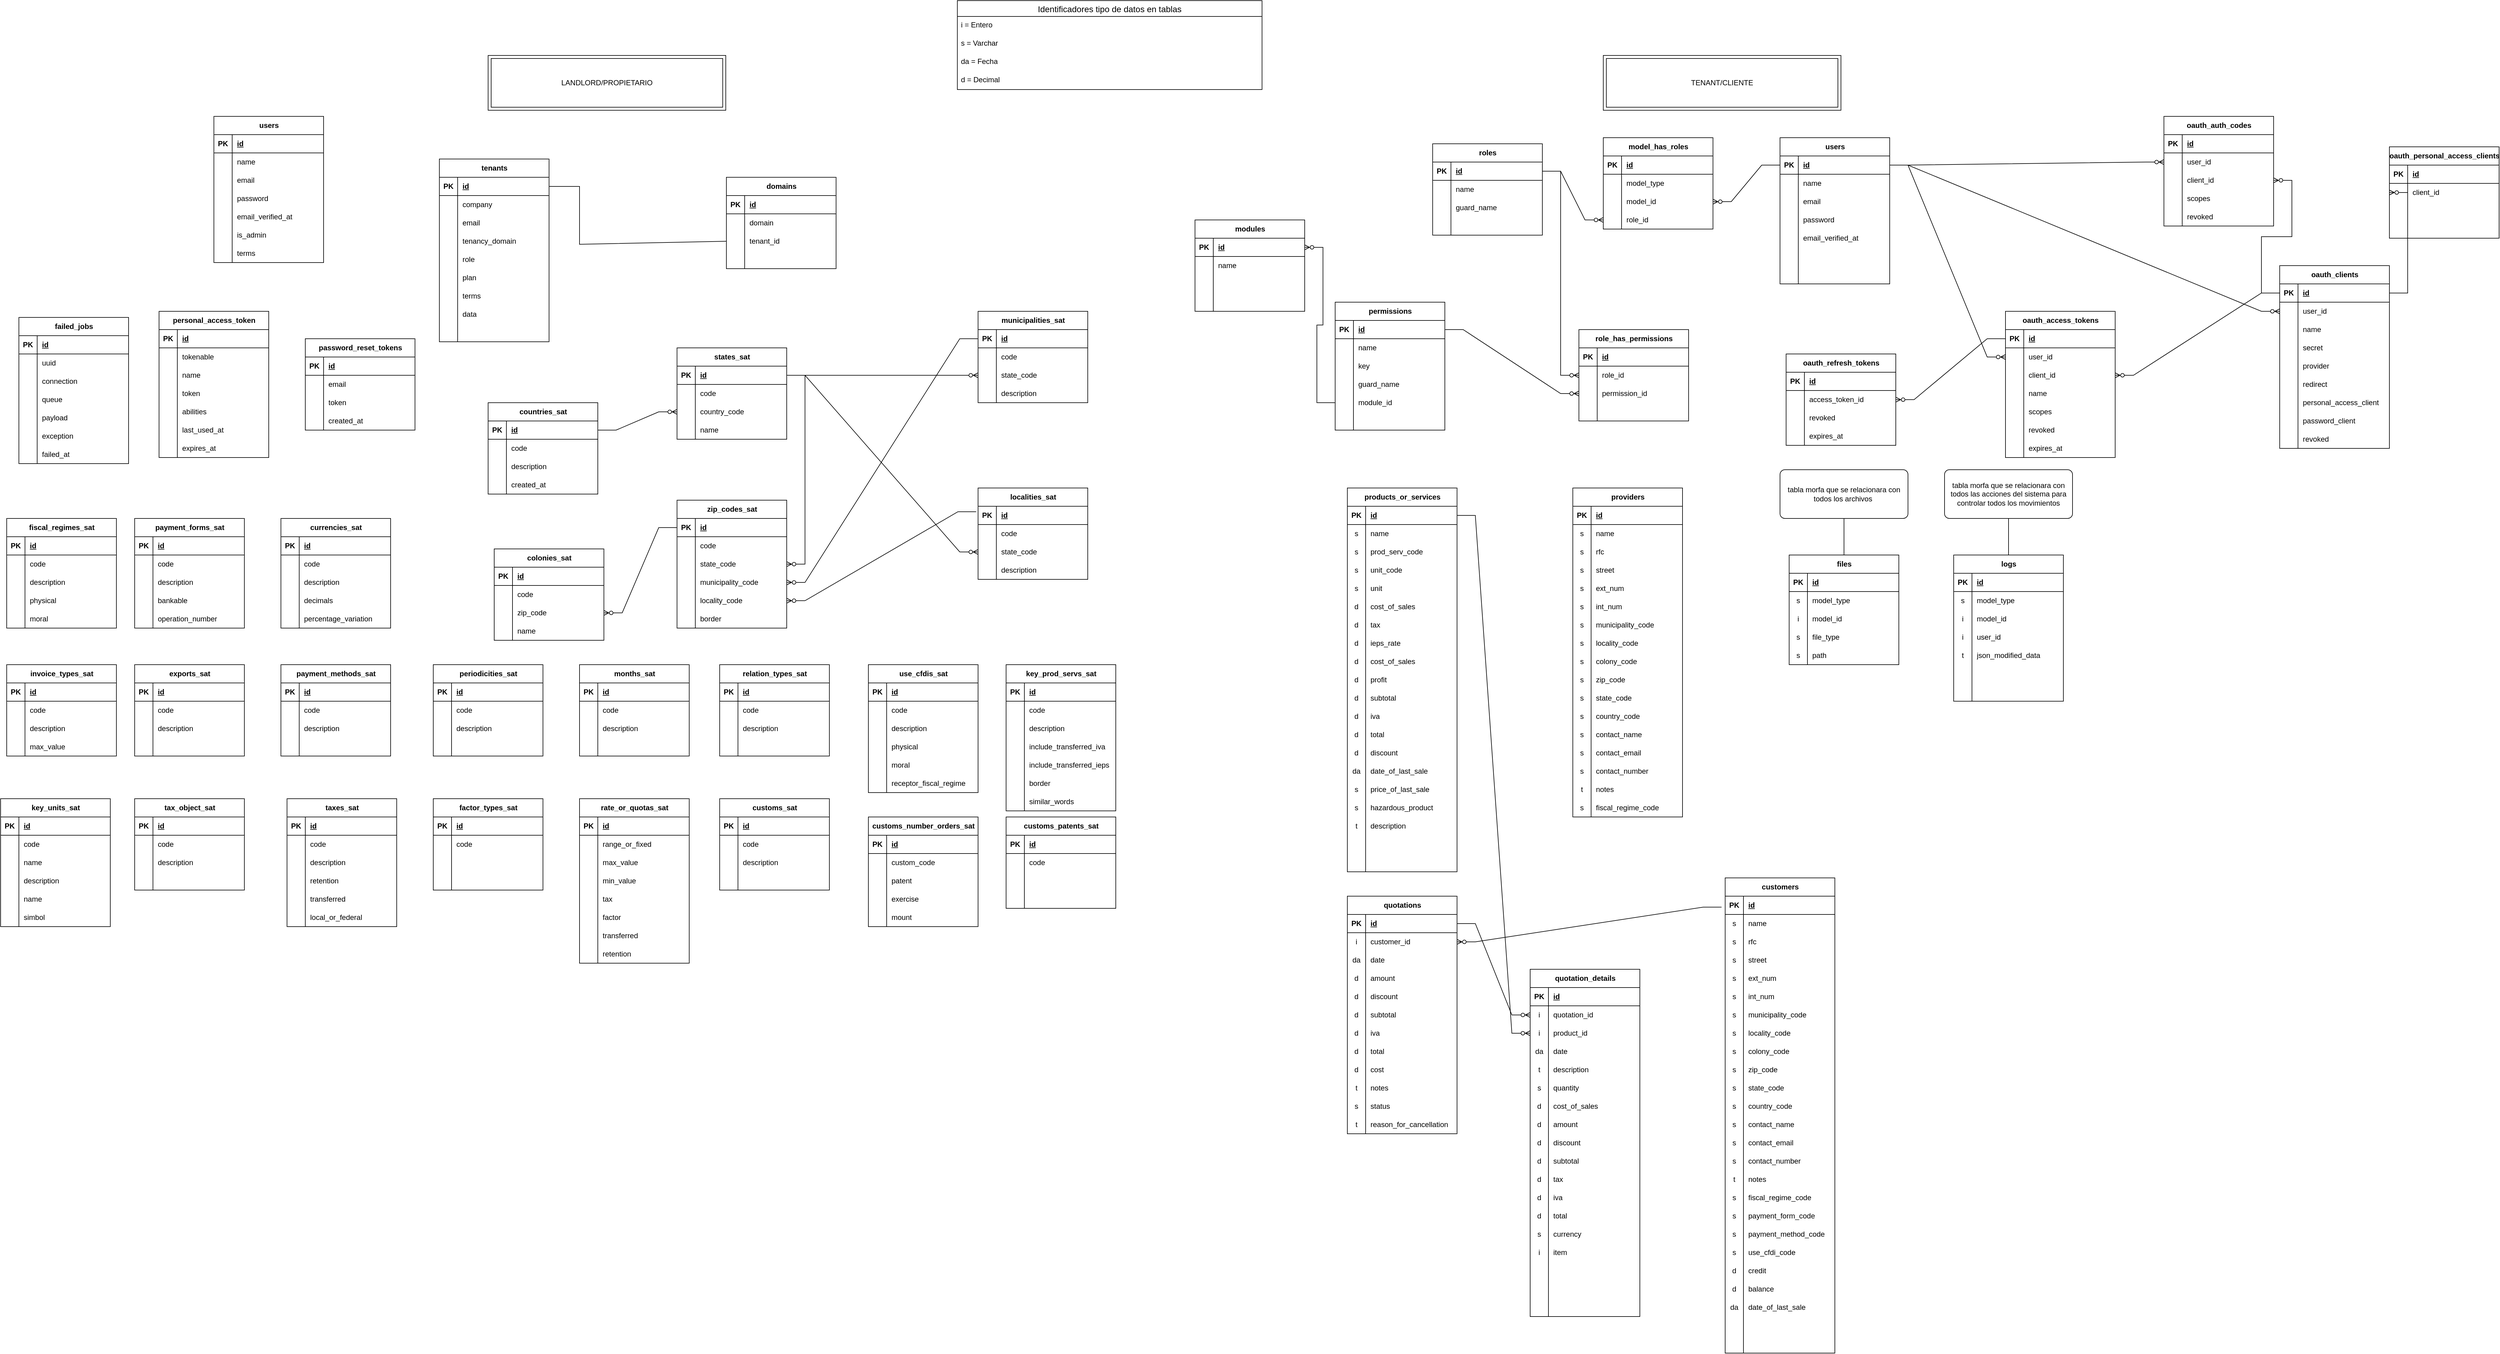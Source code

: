 <mxfile version="21.5.2" type="github">
  <diagram name="Página-1" id="jjjMM0usI6MRYZ8el13U">
    <mxGraphModel dx="2954" dy="2363" grid="1" gridSize="10" guides="1" tooltips="1" connect="1" arrows="1" fold="1" page="1" pageScale="1" pageWidth="827" pageHeight="1169" math="0" shadow="0">
      <root>
        <mxCell id="0" />
        <mxCell id="1" parent="0" />
        <mxCell id="40_mHMP9dHo_zMAMzv2j-5" value="users" style="shape=table;startSize=30;container=1;collapsible=1;childLayout=tableLayout;fixedRows=1;rowLines=0;fontStyle=1;align=center;resizeLast=1;html=1;" parent="1" vertex="1">
          <mxGeometry x="400" y="100" width="180" height="240" as="geometry" />
        </mxCell>
        <mxCell id="40_mHMP9dHo_zMAMzv2j-6" value="" style="shape=tableRow;horizontal=0;startSize=0;swimlaneHead=0;swimlaneBody=0;fillColor=none;collapsible=0;dropTarget=0;points=[[0,0.5],[1,0.5]];portConstraint=eastwest;top=0;left=0;right=0;bottom=1;" parent="40_mHMP9dHo_zMAMzv2j-5" vertex="1">
          <mxGeometry y="30" width="180" height="30" as="geometry" />
        </mxCell>
        <mxCell id="40_mHMP9dHo_zMAMzv2j-7" value="PK" style="shape=partialRectangle;connectable=0;fillColor=none;top=0;left=0;bottom=0;right=0;fontStyle=1;overflow=hidden;whiteSpace=wrap;html=1;" parent="40_mHMP9dHo_zMAMzv2j-6" vertex="1">
          <mxGeometry width="30" height="30" as="geometry">
            <mxRectangle width="30" height="30" as="alternateBounds" />
          </mxGeometry>
        </mxCell>
        <mxCell id="40_mHMP9dHo_zMAMzv2j-8" value="id" style="shape=partialRectangle;connectable=0;fillColor=none;top=0;left=0;bottom=0;right=0;align=left;spacingLeft=6;fontStyle=5;overflow=hidden;whiteSpace=wrap;html=1;" parent="40_mHMP9dHo_zMAMzv2j-6" vertex="1">
          <mxGeometry x="30" width="150" height="30" as="geometry">
            <mxRectangle width="150" height="30" as="alternateBounds" />
          </mxGeometry>
        </mxCell>
        <mxCell id="40_mHMP9dHo_zMAMzv2j-9" value="" style="shape=tableRow;horizontal=0;startSize=0;swimlaneHead=0;swimlaneBody=0;fillColor=none;collapsible=0;dropTarget=0;points=[[0,0.5],[1,0.5]];portConstraint=eastwest;top=0;left=0;right=0;bottom=0;" parent="40_mHMP9dHo_zMAMzv2j-5" vertex="1">
          <mxGeometry y="60" width="180" height="30" as="geometry" />
        </mxCell>
        <mxCell id="40_mHMP9dHo_zMAMzv2j-10" value="" style="shape=partialRectangle;connectable=0;fillColor=none;top=0;left=0;bottom=0;right=0;editable=1;overflow=hidden;whiteSpace=wrap;html=1;" parent="40_mHMP9dHo_zMAMzv2j-9" vertex="1">
          <mxGeometry width="30" height="30" as="geometry">
            <mxRectangle width="30" height="30" as="alternateBounds" />
          </mxGeometry>
        </mxCell>
        <mxCell id="40_mHMP9dHo_zMAMzv2j-11" value="name" style="shape=partialRectangle;connectable=0;fillColor=none;top=0;left=0;bottom=0;right=0;align=left;spacingLeft=6;overflow=hidden;whiteSpace=wrap;html=1;" parent="40_mHMP9dHo_zMAMzv2j-9" vertex="1">
          <mxGeometry x="30" width="150" height="30" as="geometry">
            <mxRectangle width="150" height="30" as="alternateBounds" />
          </mxGeometry>
        </mxCell>
        <mxCell id="40_mHMP9dHo_zMAMzv2j-12" value="" style="shape=tableRow;horizontal=0;startSize=0;swimlaneHead=0;swimlaneBody=0;fillColor=none;collapsible=0;dropTarget=0;points=[[0,0.5],[1,0.5]];portConstraint=eastwest;top=0;left=0;right=0;bottom=0;" parent="40_mHMP9dHo_zMAMzv2j-5" vertex="1">
          <mxGeometry y="90" width="180" height="30" as="geometry" />
        </mxCell>
        <mxCell id="40_mHMP9dHo_zMAMzv2j-13" value="" style="shape=partialRectangle;connectable=0;fillColor=none;top=0;left=0;bottom=0;right=0;editable=1;overflow=hidden;whiteSpace=wrap;html=1;" parent="40_mHMP9dHo_zMAMzv2j-12" vertex="1">
          <mxGeometry width="30" height="30" as="geometry">
            <mxRectangle width="30" height="30" as="alternateBounds" />
          </mxGeometry>
        </mxCell>
        <mxCell id="40_mHMP9dHo_zMAMzv2j-14" value="email" style="shape=partialRectangle;connectable=0;fillColor=none;top=0;left=0;bottom=0;right=0;align=left;spacingLeft=6;overflow=hidden;whiteSpace=wrap;html=1;" parent="40_mHMP9dHo_zMAMzv2j-12" vertex="1">
          <mxGeometry x="30" width="150" height="30" as="geometry">
            <mxRectangle width="150" height="30" as="alternateBounds" />
          </mxGeometry>
        </mxCell>
        <mxCell id="40_mHMP9dHo_zMAMzv2j-15" value="" style="shape=tableRow;horizontal=0;startSize=0;swimlaneHead=0;swimlaneBody=0;fillColor=none;collapsible=0;dropTarget=0;points=[[0,0.5],[1,0.5]];portConstraint=eastwest;top=0;left=0;right=0;bottom=0;" parent="40_mHMP9dHo_zMAMzv2j-5" vertex="1">
          <mxGeometry y="120" width="180" height="30" as="geometry" />
        </mxCell>
        <mxCell id="40_mHMP9dHo_zMAMzv2j-16" value="" style="shape=partialRectangle;connectable=0;fillColor=none;top=0;left=0;bottom=0;right=0;editable=1;overflow=hidden;whiteSpace=wrap;html=1;" parent="40_mHMP9dHo_zMAMzv2j-15" vertex="1">
          <mxGeometry width="30" height="30" as="geometry">
            <mxRectangle width="30" height="30" as="alternateBounds" />
          </mxGeometry>
        </mxCell>
        <mxCell id="40_mHMP9dHo_zMAMzv2j-17" value="password" style="shape=partialRectangle;connectable=0;fillColor=none;top=0;left=0;bottom=0;right=0;align=left;spacingLeft=6;overflow=hidden;whiteSpace=wrap;html=1;" parent="40_mHMP9dHo_zMAMzv2j-15" vertex="1">
          <mxGeometry x="30" width="150" height="30" as="geometry">
            <mxRectangle width="150" height="30" as="alternateBounds" />
          </mxGeometry>
        </mxCell>
        <mxCell id="40_mHMP9dHo_zMAMzv2j-109" value="" style="shape=tableRow;horizontal=0;startSize=0;swimlaneHead=0;swimlaneBody=0;fillColor=none;collapsible=0;dropTarget=0;points=[[0,0.5],[1,0.5]];portConstraint=eastwest;top=0;left=0;right=0;bottom=0;" parent="40_mHMP9dHo_zMAMzv2j-5" vertex="1">
          <mxGeometry y="150" width="180" height="30" as="geometry" />
        </mxCell>
        <mxCell id="40_mHMP9dHo_zMAMzv2j-110" value="" style="shape=partialRectangle;connectable=0;fillColor=none;top=0;left=0;bottom=0;right=0;editable=1;overflow=hidden;whiteSpace=wrap;html=1;" parent="40_mHMP9dHo_zMAMzv2j-109" vertex="1">
          <mxGeometry width="30" height="30" as="geometry">
            <mxRectangle width="30" height="30" as="alternateBounds" />
          </mxGeometry>
        </mxCell>
        <mxCell id="40_mHMP9dHo_zMAMzv2j-111" value="email_verified_at" style="shape=partialRectangle;connectable=0;fillColor=none;top=0;left=0;bottom=0;right=0;align=left;spacingLeft=6;overflow=hidden;whiteSpace=wrap;html=1;" parent="40_mHMP9dHo_zMAMzv2j-109" vertex="1">
          <mxGeometry x="30" width="150" height="30" as="geometry">
            <mxRectangle width="150" height="30" as="alternateBounds" />
          </mxGeometry>
        </mxCell>
        <mxCell id="40_mHMP9dHo_zMAMzv2j-128" value="" style="shape=tableRow;horizontal=0;startSize=0;swimlaneHead=0;swimlaneBody=0;fillColor=none;collapsible=0;dropTarget=0;points=[[0,0.5],[1,0.5]];portConstraint=eastwest;top=0;left=0;right=0;bottom=0;" parent="40_mHMP9dHo_zMAMzv2j-5" vertex="1">
          <mxGeometry y="180" width="180" height="30" as="geometry" />
        </mxCell>
        <mxCell id="40_mHMP9dHo_zMAMzv2j-129" value="" style="shape=partialRectangle;connectable=0;fillColor=none;top=0;left=0;bottom=0;right=0;editable=1;overflow=hidden;whiteSpace=wrap;html=1;" parent="40_mHMP9dHo_zMAMzv2j-128" vertex="1">
          <mxGeometry width="30" height="30" as="geometry">
            <mxRectangle width="30" height="30" as="alternateBounds" />
          </mxGeometry>
        </mxCell>
        <mxCell id="40_mHMP9dHo_zMAMzv2j-130" value="is_admin" style="shape=partialRectangle;connectable=0;fillColor=none;top=0;left=0;bottom=0;right=0;align=left;spacingLeft=6;overflow=hidden;whiteSpace=wrap;html=1;" parent="40_mHMP9dHo_zMAMzv2j-128" vertex="1">
          <mxGeometry x="30" width="150" height="30" as="geometry">
            <mxRectangle width="150" height="30" as="alternateBounds" />
          </mxGeometry>
        </mxCell>
        <mxCell id="40_mHMP9dHo_zMAMzv2j-131" value="" style="shape=tableRow;horizontal=0;startSize=0;swimlaneHead=0;swimlaneBody=0;fillColor=none;collapsible=0;dropTarget=0;points=[[0,0.5],[1,0.5]];portConstraint=eastwest;top=0;left=0;right=0;bottom=0;" parent="40_mHMP9dHo_zMAMzv2j-5" vertex="1">
          <mxGeometry y="210" width="180" height="30" as="geometry" />
        </mxCell>
        <mxCell id="40_mHMP9dHo_zMAMzv2j-132" value="" style="shape=partialRectangle;connectable=0;fillColor=none;top=0;left=0;bottom=0;right=0;editable=1;overflow=hidden;whiteSpace=wrap;html=1;" parent="40_mHMP9dHo_zMAMzv2j-131" vertex="1">
          <mxGeometry width="30" height="30" as="geometry">
            <mxRectangle width="30" height="30" as="alternateBounds" />
          </mxGeometry>
        </mxCell>
        <mxCell id="40_mHMP9dHo_zMAMzv2j-133" value="terms" style="shape=partialRectangle;connectable=0;fillColor=none;top=0;left=0;bottom=0;right=0;align=left;spacingLeft=6;overflow=hidden;whiteSpace=wrap;html=1;" parent="40_mHMP9dHo_zMAMzv2j-131" vertex="1">
          <mxGeometry x="30" width="150" height="30" as="geometry">
            <mxRectangle width="150" height="30" as="alternateBounds" />
          </mxGeometry>
        </mxCell>
        <mxCell id="40_mHMP9dHo_zMAMzv2j-18" value="password_reset_tokens" style="shape=table;startSize=30;container=1;collapsible=1;childLayout=tableLayout;fixedRows=1;rowLines=0;fontStyle=1;align=center;resizeLast=1;html=1;" parent="1" vertex="1">
          <mxGeometry x="550" y="465" width="180" height="150" as="geometry" />
        </mxCell>
        <mxCell id="40_mHMP9dHo_zMAMzv2j-19" value="" style="shape=tableRow;horizontal=0;startSize=0;swimlaneHead=0;swimlaneBody=0;fillColor=none;collapsible=0;dropTarget=0;points=[[0,0.5],[1,0.5]];portConstraint=eastwest;top=0;left=0;right=0;bottom=1;" parent="40_mHMP9dHo_zMAMzv2j-18" vertex="1">
          <mxGeometry y="30" width="180" height="30" as="geometry" />
        </mxCell>
        <mxCell id="40_mHMP9dHo_zMAMzv2j-20" value="PK" style="shape=partialRectangle;connectable=0;fillColor=none;top=0;left=0;bottom=0;right=0;fontStyle=1;overflow=hidden;whiteSpace=wrap;html=1;" parent="40_mHMP9dHo_zMAMzv2j-19" vertex="1">
          <mxGeometry width="30" height="30" as="geometry">
            <mxRectangle width="30" height="30" as="alternateBounds" />
          </mxGeometry>
        </mxCell>
        <mxCell id="40_mHMP9dHo_zMAMzv2j-21" value="id" style="shape=partialRectangle;connectable=0;fillColor=none;top=0;left=0;bottom=0;right=0;align=left;spacingLeft=6;fontStyle=5;overflow=hidden;whiteSpace=wrap;html=1;" parent="40_mHMP9dHo_zMAMzv2j-19" vertex="1">
          <mxGeometry x="30" width="150" height="30" as="geometry">
            <mxRectangle width="150" height="30" as="alternateBounds" />
          </mxGeometry>
        </mxCell>
        <mxCell id="40_mHMP9dHo_zMAMzv2j-22" value="" style="shape=tableRow;horizontal=0;startSize=0;swimlaneHead=0;swimlaneBody=0;fillColor=none;collapsible=0;dropTarget=0;points=[[0,0.5],[1,0.5]];portConstraint=eastwest;top=0;left=0;right=0;bottom=0;" parent="40_mHMP9dHo_zMAMzv2j-18" vertex="1">
          <mxGeometry y="60" width="180" height="30" as="geometry" />
        </mxCell>
        <mxCell id="40_mHMP9dHo_zMAMzv2j-23" value="" style="shape=partialRectangle;connectable=0;fillColor=none;top=0;left=0;bottom=0;right=0;editable=1;overflow=hidden;whiteSpace=wrap;html=1;" parent="40_mHMP9dHo_zMAMzv2j-22" vertex="1">
          <mxGeometry width="30" height="30" as="geometry">
            <mxRectangle width="30" height="30" as="alternateBounds" />
          </mxGeometry>
        </mxCell>
        <mxCell id="40_mHMP9dHo_zMAMzv2j-24" value="email" style="shape=partialRectangle;connectable=0;fillColor=none;top=0;left=0;bottom=0;right=0;align=left;spacingLeft=6;overflow=hidden;whiteSpace=wrap;html=1;" parent="40_mHMP9dHo_zMAMzv2j-22" vertex="1">
          <mxGeometry x="30" width="150" height="30" as="geometry">
            <mxRectangle width="150" height="30" as="alternateBounds" />
          </mxGeometry>
        </mxCell>
        <mxCell id="40_mHMP9dHo_zMAMzv2j-25" value="" style="shape=tableRow;horizontal=0;startSize=0;swimlaneHead=0;swimlaneBody=0;fillColor=none;collapsible=0;dropTarget=0;points=[[0,0.5],[1,0.5]];portConstraint=eastwest;top=0;left=0;right=0;bottom=0;" parent="40_mHMP9dHo_zMAMzv2j-18" vertex="1">
          <mxGeometry y="90" width="180" height="30" as="geometry" />
        </mxCell>
        <mxCell id="40_mHMP9dHo_zMAMzv2j-26" value="" style="shape=partialRectangle;connectable=0;fillColor=none;top=0;left=0;bottom=0;right=0;editable=1;overflow=hidden;whiteSpace=wrap;html=1;" parent="40_mHMP9dHo_zMAMzv2j-25" vertex="1">
          <mxGeometry width="30" height="30" as="geometry">
            <mxRectangle width="30" height="30" as="alternateBounds" />
          </mxGeometry>
        </mxCell>
        <mxCell id="40_mHMP9dHo_zMAMzv2j-27" value="token" style="shape=partialRectangle;connectable=0;fillColor=none;top=0;left=0;bottom=0;right=0;align=left;spacingLeft=6;overflow=hidden;whiteSpace=wrap;html=1;" parent="40_mHMP9dHo_zMAMzv2j-25" vertex="1">
          <mxGeometry x="30" width="150" height="30" as="geometry">
            <mxRectangle width="150" height="30" as="alternateBounds" />
          </mxGeometry>
        </mxCell>
        <mxCell id="40_mHMP9dHo_zMAMzv2j-28" value="" style="shape=tableRow;horizontal=0;startSize=0;swimlaneHead=0;swimlaneBody=0;fillColor=none;collapsible=0;dropTarget=0;points=[[0,0.5],[1,0.5]];portConstraint=eastwest;top=0;left=0;right=0;bottom=0;" parent="40_mHMP9dHo_zMAMzv2j-18" vertex="1">
          <mxGeometry y="120" width="180" height="30" as="geometry" />
        </mxCell>
        <mxCell id="40_mHMP9dHo_zMAMzv2j-29" value="" style="shape=partialRectangle;connectable=0;fillColor=none;top=0;left=0;bottom=0;right=0;editable=1;overflow=hidden;whiteSpace=wrap;html=1;" parent="40_mHMP9dHo_zMAMzv2j-28" vertex="1">
          <mxGeometry width="30" height="30" as="geometry">
            <mxRectangle width="30" height="30" as="alternateBounds" />
          </mxGeometry>
        </mxCell>
        <mxCell id="40_mHMP9dHo_zMAMzv2j-30" value="created_at" style="shape=partialRectangle;connectable=0;fillColor=none;top=0;left=0;bottom=0;right=0;align=left;spacingLeft=6;overflow=hidden;whiteSpace=wrap;html=1;" parent="40_mHMP9dHo_zMAMzv2j-28" vertex="1">
          <mxGeometry x="30" width="150" height="30" as="geometry">
            <mxRectangle width="150" height="30" as="alternateBounds" />
          </mxGeometry>
        </mxCell>
        <mxCell id="40_mHMP9dHo_zMAMzv2j-31" value="failed_jobs" style="shape=table;startSize=30;container=1;collapsible=1;childLayout=tableLayout;fixedRows=1;rowLines=0;fontStyle=1;align=center;resizeLast=1;html=1;" parent="1" vertex="1">
          <mxGeometry x="80" y="430" width="180" height="240" as="geometry" />
        </mxCell>
        <mxCell id="40_mHMP9dHo_zMAMzv2j-32" value="" style="shape=tableRow;horizontal=0;startSize=0;swimlaneHead=0;swimlaneBody=0;fillColor=none;collapsible=0;dropTarget=0;points=[[0,0.5],[1,0.5]];portConstraint=eastwest;top=0;left=0;right=0;bottom=1;" parent="40_mHMP9dHo_zMAMzv2j-31" vertex="1">
          <mxGeometry y="30" width="180" height="30" as="geometry" />
        </mxCell>
        <mxCell id="40_mHMP9dHo_zMAMzv2j-33" value="PK" style="shape=partialRectangle;connectable=0;fillColor=none;top=0;left=0;bottom=0;right=0;fontStyle=1;overflow=hidden;whiteSpace=wrap;html=1;" parent="40_mHMP9dHo_zMAMzv2j-32" vertex="1">
          <mxGeometry width="30" height="30" as="geometry">
            <mxRectangle width="30" height="30" as="alternateBounds" />
          </mxGeometry>
        </mxCell>
        <mxCell id="40_mHMP9dHo_zMAMzv2j-34" value="id" style="shape=partialRectangle;connectable=0;fillColor=none;top=0;left=0;bottom=0;right=0;align=left;spacingLeft=6;fontStyle=5;overflow=hidden;whiteSpace=wrap;html=1;" parent="40_mHMP9dHo_zMAMzv2j-32" vertex="1">
          <mxGeometry x="30" width="150" height="30" as="geometry">
            <mxRectangle width="150" height="30" as="alternateBounds" />
          </mxGeometry>
        </mxCell>
        <mxCell id="40_mHMP9dHo_zMAMzv2j-35" value="" style="shape=tableRow;horizontal=0;startSize=0;swimlaneHead=0;swimlaneBody=0;fillColor=none;collapsible=0;dropTarget=0;points=[[0,0.5],[1,0.5]];portConstraint=eastwest;top=0;left=0;right=0;bottom=0;" parent="40_mHMP9dHo_zMAMzv2j-31" vertex="1">
          <mxGeometry y="60" width="180" height="30" as="geometry" />
        </mxCell>
        <mxCell id="40_mHMP9dHo_zMAMzv2j-36" value="" style="shape=partialRectangle;connectable=0;fillColor=none;top=0;left=0;bottom=0;right=0;editable=1;overflow=hidden;whiteSpace=wrap;html=1;" parent="40_mHMP9dHo_zMAMzv2j-35" vertex="1">
          <mxGeometry width="30" height="30" as="geometry">
            <mxRectangle width="30" height="30" as="alternateBounds" />
          </mxGeometry>
        </mxCell>
        <mxCell id="40_mHMP9dHo_zMAMzv2j-37" value="uuid" style="shape=partialRectangle;connectable=0;fillColor=none;top=0;left=0;bottom=0;right=0;align=left;spacingLeft=6;overflow=hidden;whiteSpace=wrap;html=1;" parent="40_mHMP9dHo_zMAMzv2j-35" vertex="1">
          <mxGeometry x="30" width="150" height="30" as="geometry">
            <mxRectangle width="150" height="30" as="alternateBounds" />
          </mxGeometry>
        </mxCell>
        <mxCell id="40_mHMP9dHo_zMAMzv2j-38" value="" style="shape=tableRow;horizontal=0;startSize=0;swimlaneHead=0;swimlaneBody=0;fillColor=none;collapsible=0;dropTarget=0;points=[[0,0.5],[1,0.5]];portConstraint=eastwest;top=0;left=0;right=0;bottom=0;" parent="40_mHMP9dHo_zMAMzv2j-31" vertex="1">
          <mxGeometry y="90" width="180" height="30" as="geometry" />
        </mxCell>
        <mxCell id="40_mHMP9dHo_zMAMzv2j-39" value="" style="shape=partialRectangle;connectable=0;fillColor=none;top=0;left=0;bottom=0;right=0;editable=1;overflow=hidden;whiteSpace=wrap;html=1;" parent="40_mHMP9dHo_zMAMzv2j-38" vertex="1">
          <mxGeometry width="30" height="30" as="geometry">
            <mxRectangle width="30" height="30" as="alternateBounds" />
          </mxGeometry>
        </mxCell>
        <mxCell id="40_mHMP9dHo_zMAMzv2j-40" value="connection" style="shape=partialRectangle;connectable=0;fillColor=none;top=0;left=0;bottom=0;right=0;align=left;spacingLeft=6;overflow=hidden;whiteSpace=wrap;html=1;" parent="40_mHMP9dHo_zMAMzv2j-38" vertex="1">
          <mxGeometry x="30" width="150" height="30" as="geometry">
            <mxRectangle width="150" height="30" as="alternateBounds" />
          </mxGeometry>
        </mxCell>
        <mxCell id="40_mHMP9dHo_zMAMzv2j-41" value="" style="shape=tableRow;horizontal=0;startSize=0;swimlaneHead=0;swimlaneBody=0;fillColor=none;collapsible=0;dropTarget=0;points=[[0,0.5],[1,0.5]];portConstraint=eastwest;top=0;left=0;right=0;bottom=0;" parent="40_mHMP9dHo_zMAMzv2j-31" vertex="1">
          <mxGeometry y="120" width="180" height="30" as="geometry" />
        </mxCell>
        <mxCell id="40_mHMP9dHo_zMAMzv2j-42" value="" style="shape=partialRectangle;connectable=0;fillColor=none;top=0;left=0;bottom=0;right=0;editable=1;overflow=hidden;whiteSpace=wrap;html=1;" parent="40_mHMP9dHo_zMAMzv2j-41" vertex="1">
          <mxGeometry width="30" height="30" as="geometry">
            <mxRectangle width="30" height="30" as="alternateBounds" />
          </mxGeometry>
        </mxCell>
        <mxCell id="40_mHMP9dHo_zMAMzv2j-43" value="queue" style="shape=partialRectangle;connectable=0;fillColor=none;top=0;left=0;bottom=0;right=0;align=left;spacingLeft=6;overflow=hidden;whiteSpace=wrap;html=1;" parent="40_mHMP9dHo_zMAMzv2j-41" vertex="1">
          <mxGeometry x="30" width="150" height="30" as="geometry">
            <mxRectangle width="150" height="30" as="alternateBounds" />
          </mxGeometry>
        </mxCell>
        <mxCell id="40_mHMP9dHo_zMAMzv2j-170" value="" style="shape=tableRow;horizontal=0;startSize=0;swimlaneHead=0;swimlaneBody=0;fillColor=none;collapsible=0;dropTarget=0;points=[[0,0.5],[1,0.5]];portConstraint=eastwest;top=0;left=0;right=0;bottom=0;" parent="40_mHMP9dHo_zMAMzv2j-31" vertex="1">
          <mxGeometry y="150" width="180" height="30" as="geometry" />
        </mxCell>
        <mxCell id="40_mHMP9dHo_zMAMzv2j-171" value="" style="shape=partialRectangle;connectable=0;fillColor=none;top=0;left=0;bottom=0;right=0;editable=1;overflow=hidden;whiteSpace=wrap;html=1;" parent="40_mHMP9dHo_zMAMzv2j-170" vertex="1">
          <mxGeometry width="30" height="30" as="geometry">
            <mxRectangle width="30" height="30" as="alternateBounds" />
          </mxGeometry>
        </mxCell>
        <mxCell id="40_mHMP9dHo_zMAMzv2j-172" value="payload" style="shape=partialRectangle;connectable=0;fillColor=none;top=0;left=0;bottom=0;right=0;align=left;spacingLeft=6;overflow=hidden;whiteSpace=wrap;html=1;" parent="40_mHMP9dHo_zMAMzv2j-170" vertex="1">
          <mxGeometry x="30" width="150" height="30" as="geometry">
            <mxRectangle width="150" height="30" as="alternateBounds" />
          </mxGeometry>
        </mxCell>
        <mxCell id="40_mHMP9dHo_zMAMzv2j-173" value="" style="shape=tableRow;horizontal=0;startSize=0;swimlaneHead=0;swimlaneBody=0;fillColor=none;collapsible=0;dropTarget=0;points=[[0,0.5],[1,0.5]];portConstraint=eastwest;top=0;left=0;right=0;bottom=0;" parent="40_mHMP9dHo_zMAMzv2j-31" vertex="1">
          <mxGeometry y="180" width="180" height="30" as="geometry" />
        </mxCell>
        <mxCell id="40_mHMP9dHo_zMAMzv2j-174" value="" style="shape=partialRectangle;connectable=0;fillColor=none;top=0;left=0;bottom=0;right=0;editable=1;overflow=hidden;whiteSpace=wrap;html=1;" parent="40_mHMP9dHo_zMAMzv2j-173" vertex="1">
          <mxGeometry width="30" height="30" as="geometry">
            <mxRectangle width="30" height="30" as="alternateBounds" />
          </mxGeometry>
        </mxCell>
        <mxCell id="40_mHMP9dHo_zMAMzv2j-175" value="exception" style="shape=partialRectangle;connectable=0;fillColor=none;top=0;left=0;bottom=0;right=0;align=left;spacingLeft=6;overflow=hidden;whiteSpace=wrap;html=1;" parent="40_mHMP9dHo_zMAMzv2j-173" vertex="1">
          <mxGeometry x="30" width="150" height="30" as="geometry">
            <mxRectangle width="150" height="30" as="alternateBounds" />
          </mxGeometry>
        </mxCell>
        <mxCell id="40_mHMP9dHo_zMAMzv2j-176" value="" style="shape=tableRow;horizontal=0;startSize=0;swimlaneHead=0;swimlaneBody=0;fillColor=none;collapsible=0;dropTarget=0;points=[[0,0.5],[1,0.5]];portConstraint=eastwest;top=0;left=0;right=0;bottom=0;" parent="40_mHMP9dHo_zMAMzv2j-31" vertex="1">
          <mxGeometry y="210" width="180" height="30" as="geometry" />
        </mxCell>
        <mxCell id="40_mHMP9dHo_zMAMzv2j-177" value="" style="shape=partialRectangle;connectable=0;fillColor=none;top=0;left=0;bottom=0;right=0;editable=1;overflow=hidden;whiteSpace=wrap;html=1;" parent="40_mHMP9dHo_zMAMzv2j-176" vertex="1">
          <mxGeometry width="30" height="30" as="geometry">
            <mxRectangle width="30" height="30" as="alternateBounds" />
          </mxGeometry>
        </mxCell>
        <mxCell id="40_mHMP9dHo_zMAMzv2j-178" value="failed_at" style="shape=partialRectangle;connectable=0;fillColor=none;top=0;left=0;bottom=0;right=0;align=left;spacingLeft=6;overflow=hidden;whiteSpace=wrap;html=1;" parent="40_mHMP9dHo_zMAMzv2j-176" vertex="1">
          <mxGeometry x="30" width="150" height="30" as="geometry">
            <mxRectangle width="150" height="30" as="alternateBounds" />
          </mxGeometry>
        </mxCell>
        <mxCell id="40_mHMP9dHo_zMAMzv2j-44" value="personal_access_token" style="shape=table;startSize=30;container=1;collapsible=1;childLayout=tableLayout;fixedRows=1;rowLines=0;fontStyle=1;align=center;resizeLast=1;html=1;" parent="1" vertex="1">
          <mxGeometry x="310" y="420" width="180" height="240" as="geometry" />
        </mxCell>
        <mxCell id="40_mHMP9dHo_zMAMzv2j-45" value="" style="shape=tableRow;horizontal=0;startSize=0;swimlaneHead=0;swimlaneBody=0;fillColor=none;collapsible=0;dropTarget=0;points=[[0,0.5],[1,0.5]];portConstraint=eastwest;top=0;left=0;right=0;bottom=1;" parent="40_mHMP9dHo_zMAMzv2j-44" vertex="1">
          <mxGeometry y="30" width="180" height="30" as="geometry" />
        </mxCell>
        <mxCell id="40_mHMP9dHo_zMAMzv2j-46" value="PK" style="shape=partialRectangle;connectable=0;fillColor=none;top=0;left=0;bottom=0;right=0;fontStyle=1;overflow=hidden;whiteSpace=wrap;html=1;" parent="40_mHMP9dHo_zMAMzv2j-45" vertex="1">
          <mxGeometry width="30" height="30" as="geometry">
            <mxRectangle width="30" height="30" as="alternateBounds" />
          </mxGeometry>
        </mxCell>
        <mxCell id="40_mHMP9dHo_zMAMzv2j-47" value="id" style="shape=partialRectangle;connectable=0;fillColor=none;top=0;left=0;bottom=0;right=0;align=left;spacingLeft=6;fontStyle=5;overflow=hidden;whiteSpace=wrap;html=1;" parent="40_mHMP9dHo_zMAMzv2j-45" vertex="1">
          <mxGeometry x="30" width="150" height="30" as="geometry">
            <mxRectangle width="150" height="30" as="alternateBounds" />
          </mxGeometry>
        </mxCell>
        <mxCell id="40_mHMP9dHo_zMAMzv2j-48" value="" style="shape=tableRow;horizontal=0;startSize=0;swimlaneHead=0;swimlaneBody=0;fillColor=none;collapsible=0;dropTarget=0;points=[[0,0.5],[1,0.5]];portConstraint=eastwest;top=0;left=0;right=0;bottom=0;" parent="40_mHMP9dHo_zMAMzv2j-44" vertex="1">
          <mxGeometry y="60" width="180" height="30" as="geometry" />
        </mxCell>
        <mxCell id="40_mHMP9dHo_zMAMzv2j-49" value="" style="shape=partialRectangle;connectable=0;fillColor=none;top=0;left=0;bottom=0;right=0;editable=1;overflow=hidden;whiteSpace=wrap;html=1;" parent="40_mHMP9dHo_zMAMzv2j-48" vertex="1">
          <mxGeometry width="30" height="30" as="geometry">
            <mxRectangle width="30" height="30" as="alternateBounds" />
          </mxGeometry>
        </mxCell>
        <mxCell id="40_mHMP9dHo_zMAMzv2j-50" value="tokenable" style="shape=partialRectangle;connectable=0;fillColor=none;top=0;left=0;bottom=0;right=0;align=left;spacingLeft=6;overflow=hidden;whiteSpace=wrap;html=1;" parent="40_mHMP9dHo_zMAMzv2j-48" vertex="1">
          <mxGeometry x="30" width="150" height="30" as="geometry">
            <mxRectangle width="150" height="30" as="alternateBounds" />
          </mxGeometry>
        </mxCell>
        <mxCell id="40_mHMP9dHo_zMAMzv2j-51" value="" style="shape=tableRow;horizontal=0;startSize=0;swimlaneHead=0;swimlaneBody=0;fillColor=none;collapsible=0;dropTarget=0;points=[[0,0.5],[1,0.5]];portConstraint=eastwest;top=0;left=0;right=0;bottom=0;" parent="40_mHMP9dHo_zMAMzv2j-44" vertex="1">
          <mxGeometry y="90" width="180" height="30" as="geometry" />
        </mxCell>
        <mxCell id="40_mHMP9dHo_zMAMzv2j-52" value="" style="shape=partialRectangle;connectable=0;fillColor=none;top=0;left=0;bottom=0;right=0;editable=1;overflow=hidden;whiteSpace=wrap;html=1;" parent="40_mHMP9dHo_zMAMzv2j-51" vertex="1">
          <mxGeometry width="30" height="30" as="geometry">
            <mxRectangle width="30" height="30" as="alternateBounds" />
          </mxGeometry>
        </mxCell>
        <mxCell id="40_mHMP9dHo_zMAMzv2j-53" value="name" style="shape=partialRectangle;connectable=0;fillColor=none;top=0;left=0;bottom=0;right=0;align=left;spacingLeft=6;overflow=hidden;whiteSpace=wrap;html=1;" parent="40_mHMP9dHo_zMAMzv2j-51" vertex="1">
          <mxGeometry x="30" width="150" height="30" as="geometry">
            <mxRectangle width="150" height="30" as="alternateBounds" />
          </mxGeometry>
        </mxCell>
        <mxCell id="40_mHMP9dHo_zMAMzv2j-54" value="" style="shape=tableRow;horizontal=0;startSize=0;swimlaneHead=0;swimlaneBody=0;fillColor=none;collapsible=0;dropTarget=0;points=[[0,0.5],[1,0.5]];portConstraint=eastwest;top=0;left=0;right=0;bottom=0;" parent="40_mHMP9dHo_zMAMzv2j-44" vertex="1">
          <mxGeometry y="120" width="180" height="30" as="geometry" />
        </mxCell>
        <mxCell id="40_mHMP9dHo_zMAMzv2j-55" value="" style="shape=partialRectangle;connectable=0;fillColor=none;top=0;left=0;bottom=0;right=0;editable=1;overflow=hidden;whiteSpace=wrap;html=1;" parent="40_mHMP9dHo_zMAMzv2j-54" vertex="1">
          <mxGeometry width="30" height="30" as="geometry">
            <mxRectangle width="30" height="30" as="alternateBounds" />
          </mxGeometry>
        </mxCell>
        <mxCell id="40_mHMP9dHo_zMAMzv2j-56" value="token" style="shape=partialRectangle;connectable=0;fillColor=none;top=0;left=0;bottom=0;right=0;align=left;spacingLeft=6;overflow=hidden;whiteSpace=wrap;html=1;" parent="40_mHMP9dHo_zMAMzv2j-54" vertex="1">
          <mxGeometry x="30" width="150" height="30" as="geometry">
            <mxRectangle width="150" height="30" as="alternateBounds" />
          </mxGeometry>
        </mxCell>
        <mxCell id="40_mHMP9dHo_zMAMzv2j-161" value="" style="shape=tableRow;horizontal=0;startSize=0;swimlaneHead=0;swimlaneBody=0;fillColor=none;collapsible=0;dropTarget=0;points=[[0,0.5],[1,0.5]];portConstraint=eastwest;top=0;left=0;right=0;bottom=0;" parent="40_mHMP9dHo_zMAMzv2j-44" vertex="1">
          <mxGeometry y="150" width="180" height="30" as="geometry" />
        </mxCell>
        <mxCell id="40_mHMP9dHo_zMAMzv2j-162" value="" style="shape=partialRectangle;connectable=0;fillColor=none;top=0;left=0;bottom=0;right=0;editable=1;overflow=hidden;whiteSpace=wrap;html=1;" parent="40_mHMP9dHo_zMAMzv2j-161" vertex="1">
          <mxGeometry width="30" height="30" as="geometry">
            <mxRectangle width="30" height="30" as="alternateBounds" />
          </mxGeometry>
        </mxCell>
        <mxCell id="40_mHMP9dHo_zMAMzv2j-163" value="abilities" style="shape=partialRectangle;connectable=0;fillColor=none;top=0;left=0;bottom=0;right=0;align=left;spacingLeft=6;overflow=hidden;whiteSpace=wrap;html=1;" parent="40_mHMP9dHo_zMAMzv2j-161" vertex="1">
          <mxGeometry x="30" width="150" height="30" as="geometry">
            <mxRectangle width="150" height="30" as="alternateBounds" />
          </mxGeometry>
        </mxCell>
        <mxCell id="40_mHMP9dHo_zMAMzv2j-164" value="" style="shape=tableRow;horizontal=0;startSize=0;swimlaneHead=0;swimlaneBody=0;fillColor=none;collapsible=0;dropTarget=0;points=[[0,0.5],[1,0.5]];portConstraint=eastwest;top=0;left=0;right=0;bottom=0;" parent="40_mHMP9dHo_zMAMzv2j-44" vertex="1">
          <mxGeometry y="180" width="180" height="30" as="geometry" />
        </mxCell>
        <mxCell id="40_mHMP9dHo_zMAMzv2j-165" value="" style="shape=partialRectangle;connectable=0;fillColor=none;top=0;left=0;bottom=0;right=0;editable=1;overflow=hidden;whiteSpace=wrap;html=1;" parent="40_mHMP9dHo_zMAMzv2j-164" vertex="1">
          <mxGeometry width="30" height="30" as="geometry">
            <mxRectangle width="30" height="30" as="alternateBounds" />
          </mxGeometry>
        </mxCell>
        <mxCell id="40_mHMP9dHo_zMAMzv2j-166" value="last_used_at" style="shape=partialRectangle;connectable=0;fillColor=none;top=0;left=0;bottom=0;right=0;align=left;spacingLeft=6;overflow=hidden;whiteSpace=wrap;html=1;" parent="40_mHMP9dHo_zMAMzv2j-164" vertex="1">
          <mxGeometry x="30" width="150" height="30" as="geometry">
            <mxRectangle width="150" height="30" as="alternateBounds" />
          </mxGeometry>
        </mxCell>
        <mxCell id="40_mHMP9dHo_zMAMzv2j-167" value="" style="shape=tableRow;horizontal=0;startSize=0;swimlaneHead=0;swimlaneBody=0;fillColor=none;collapsible=0;dropTarget=0;points=[[0,0.5],[1,0.5]];portConstraint=eastwest;top=0;left=0;right=0;bottom=0;" parent="40_mHMP9dHo_zMAMzv2j-44" vertex="1">
          <mxGeometry y="210" width="180" height="30" as="geometry" />
        </mxCell>
        <mxCell id="40_mHMP9dHo_zMAMzv2j-168" value="" style="shape=partialRectangle;connectable=0;fillColor=none;top=0;left=0;bottom=0;right=0;editable=1;overflow=hidden;whiteSpace=wrap;html=1;" parent="40_mHMP9dHo_zMAMzv2j-167" vertex="1">
          <mxGeometry width="30" height="30" as="geometry">
            <mxRectangle width="30" height="30" as="alternateBounds" />
          </mxGeometry>
        </mxCell>
        <mxCell id="40_mHMP9dHo_zMAMzv2j-169" value="expires_at" style="shape=partialRectangle;connectable=0;fillColor=none;top=0;left=0;bottom=0;right=0;align=left;spacingLeft=6;overflow=hidden;whiteSpace=wrap;html=1;" parent="40_mHMP9dHo_zMAMzv2j-167" vertex="1">
          <mxGeometry x="30" width="150" height="30" as="geometry">
            <mxRectangle width="150" height="30" as="alternateBounds" />
          </mxGeometry>
        </mxCell>
        <mxCell id="40_mHMP9dHo_zMAMzv2j-57" value="domains" style="shape=table;startSize=30;container=1;collapsible=1;childLayout=tableLayout;fixedRows=1;rowLines=0;fontStyle=1;align=center;resizeLast=1;html=1;" parent="1" vertex="1">
          <mxGeometry x="1241" y="200" width="180" height="150" as="geometry" />
        </mxCell>
        <mxCell id="40_mHMP9dHo_zMAMzv2j-58" value="" style="shape=tableRow;horizontal=0;startSize=0;swimlaneHead=0;swimlaneBody=0;fillColor=none;collapsible=0;dropTarget=0;points=[[0,0.5],[1,0.5]];portConstraint=eastwest;top=0;left=0;right=0;bottom=1;" parent="40_mHMP9dHo_zMAMzv2j-57" vertex="1">
          <mxGeometry y="30" width="180" height="30" as="geometry" />
        </mxCell>
        <mxCell id="40_mHMP9dHo_zMAMzv2j-59" value="PK" style="shape=partialRectangle;connectable=0;fillColor=none;top=0;left=0;bottom=0;right=0;fontStyle=1;overflow=hidden;whiteSpace=wrap;html=1;" parent="40_mHMP9dHo_zMAMzv2j-58" vertex="1">
          <mxGeometry width="30" height="30" as="geometry">
            <mxRectangle width="30" height="30" as="alternateBounds" />
          </mxGeometry>
        </mxCell>
        <mxCell id="40_mHMP9dHo_zMAMzv2j-60" value="id" style="shape=partialRectangle;connectable=0;fillColor=none;top=0;left=0;bottom=0;right=0;align=left;spacingLeft=6;fontStyle=5;overflow=hidden;whiteSpace=wrap;html=1;" parent="40_mHMP9dHo_zMAMzv2j-58" vertex="1">
          <mxGeometry x="30" width="150" height="30" as="geometry">
            <mxRectangle width="150" height="30" as="alternateBounds" />
          </mxGeometry>
        </mxCell>
        <mxCell id="40_mHMP9dHo_zMAMzv2j-61" value="" style="shape=tableRow;horizontal=0;startSize=0;swimlaneHead=0;swimlaneBody=0;fillColor=none;collapsible=0;dropTarget=0;points=[[0,0.5],[1,0.5]];portConstraint=eastwest;top=0;left=0;right=0;bottom=0;" parent="40_mHMP9dHo_zMAMzv2j-57" vertex="1">
          <mxGeometry y="60" width="180" height="30" as="geometry" />
        </mxCell>
        <mxCell id="40_mHMP9dHo_zMAMzv2j-62" value="" style="shape=partialRectangle;connectable=0;fillColor=none;top=0;left=0;bottom=0;right=0;editable=1;overflow=hidden;whiteSpace=wrap;html=1;" parent="40_mHMP9dHo_zMAMzv2j-61" vertex="1">
          <mxGeometry width="30" height="30" as="geometry">
            <mxRectangle width="30" height="30" as="alternateBounds" />
          </mxGeometry>
        </mxCell>
        <mxCell id="40_mHMP9dHo_zMAMzv2j-63" value="domain" style="shape=partialRectangle;connectable=0;fillColor=none;top=0;left=0;bottom=0;right=0;align=left;spacingLeft=6;overflow=hidden;whiteSpace=wrap;html=1;" parent="40_mHMP9dHo_zMAMzv2j-61" vertex="1">
          <mxGeometry x="30" width="150" height="30" as="geometry">
            <mxRectangle width="150" height="30" as="alternateBounds" />
          </mxGeometry>
        </mxCell>
        <mxCell id="40_mHMP9dHo_zMAMzv2j-64" value="" style="shape=tableRow;horizontal=0;startSize=0;swimlaneHead=0;swimlaneBody=0;fillColor=none;collapsible=0;dropTarget=0;points=[[0,0.5],[1,0.5]];portConstraint=eastwest;top=0;left=0;right=0;bottom=0;" parent="40_mHMP9dHo_zMAMzv2j-57" vertex="1">
          <mxGeometry y="90" width="180" height="30" as="geometry" />
        </mxCell>
        <mxCell id="40_mHMP9dHo_zMAMzv2j-65" value="" style="shape=partialRectangle;connectable=0;fillColor=none;top=0;left=0;bottom=0;right=0;editable=1;overflow=hidden;whiteSpace=wrap;html=1;" parent="40_mHMP9dHo_zMAMzv2j-64" vertex="1">
          <mxGeometry width="30" height="30" as="geometry">
            <mxRectangle width="30" height="30" as="alternateBounds" />
          </mxGeometry>
        </mxCell>
        <mxCell id="40_mHMP9dHo_zMAMzv2j-66" value="tenant_id" style="shape=partialRectangle;connectable=0;fillColor=none;top=0;left=0;bottom=0;right=0;align=left;spacingLeft=6;overflow=hidden;whiteSpace=wrap;html=1;" parent="40_mHMP9dHo_zMAMzv2j-64" vertex="1">
          <mxGeometry x="30" width="150" height="30" as="geometry">
            <mxRectangle width="150" height="30" as="alternateBounds" />
          </mxGeometry>
        </mxCell>
        <mxCell id="40_mHMP9dHo_zMAMzv2j-67" value="" style="shape=tableRow;horizontal=0;startSize=0;swimlaneHead=0;swimlaneBody=0;fillColor=none;collapsible=0;dropTarget=0;points=[[0,0.5],[1,0.5]];portConstraint=eastwest;top=0;left=0;right=0;bottom=0;" parent="40_mHMP9dHo_zMAMzv2j-57" vertex="1">
          <mxGeometry y="120" width="180" height="30" as="geometry" />
        </mxCell>
        <mxCell id="40_mHMP9dHo_zMAMzv2j-68" value="" style="shape=partialRectangle;connectable=0;fillColor=none;top=0;left=0;bottom=0;right=0;editable=1;overflow=hidden;whiteSpace=wrap;html=1;" parent="40_mHMP9dHo_zMAMzv2j-67" vertex="1">
          <mxGeometry width="30" height="30" as="geometry">
            <mxRectangle width="30" height="30" as="alternateBounds" />
          </mxGeometry>
        </mxCell>
        <mxCell id="40_mHMP9dHo_zMAMzv2j-69" value="" style="shape=partialRectangle;connectable=0;fillColor=none;top=0;left=0;bottom=0;right=0;align=left;spacingLeft=6;overflow=hidden;whiteSpace=wrap;html=1;" parent="40_mHMP9dHo_zMAMzv2j-67" vertex="1">
          <mxGeometry x="30" width="150" height="30" as="geometry">
            <mxRectangle width="150" height="30" as="alternateBounds" />
          </mxGeometry>
        </mxCell>
        <mxCell id="40_mHMP9dHo_zMAMzv2j-70" value="tenants" style="shape=table;startSize=30;container=1;collapsible=1;childLayout=tableLayout;fixedRows=1;rowLines=0;fontStyle=1;align=center;resizeLast=1;html=1;" parent="1" vertex="1">
          <mxGeometry x="770" y="170" width="180" height="300" as="geometry" />
        </mxCell>
        <mxCell id="40_mHMP9dHo_zMAMzv2j-71" value="" style="shape=tableRow;horizontal=0;startSize=0;swimlaneHead=0;swimlaneBody=0;fillColor=none;collapsible=0;dropTarget=0;points=[[0,0.5],[1,0.5]];portConstraint=eastwest;top=0;left=0;right=0;bottom=1;" parent="40_mHMP9dHo_zMAMzv2j-70" vertex="1">
          <mxGeometry y="30" width="180" height="30" as="geometry" />
        </mxCell>
        <mxCell id="40_mHMP9dHo_zMAMzv2j-72" value="PK" style="shape=partialRectangle;connectable=0;fillColor=none;top=0;left=0;bottom=0;right=0;fontStyle=1;overflow=hidden;whiteSpace=wrap;html=1;" parent="40_mHMP9dHo_zMAMzv2j-71" vertex="1">
          <mxGeometry width="30" height="30" as="geometry">
            <mxRectangle width="30" height="30" as="alternateBounds" />
          </mxGeometry>
        </mxCell>
        <mxCell id="40_mHMP9dHo_zMAMzv2j-73" value="id" style="shape=partialRectangle;connectable=0;fillColor=none;top=0;left=0;bottom=0;right=0;align=left;spacingLeft=6;fontStyle=5;overflow=hidden;whiteSpace=wrap;html=1;" parent="40_mHMP9dHo_zMAMzv2j-71" vertex="1">
          <mxGeometry x="30" width="150" height="30" as="geometry">
            <mxRectangle width="150" height="30" as="alternateBounds" />
          </mxGeometry>
        </mxCell>
        <mxCell id="40_mHMP9dHo_zMAMzv2j-74" value="" style="shape=tableRow;horizontal=0;startSize=0;swimlaneHead=0;swimlaneBody=0;fillColor=none;collapsible=0;dropTarget=0;points=[[0,0.5],[1,0.5]];portConstraint=eastwest;top=0;left=0;right=0;bottom=0;" parent="40_mHMP9dHo_zMAMzv2j-70" vertex="1">
          <mxGeometry y="60" width="180" height="30" as="geometry" />
        </mxCell>
        <mxCell id="40_mHMP9dHo_zMAMzv2j-75" value="" style="shape=partialRectangle;connectable=0;fillColor=none;top=0;left=0;bottom=0;right=0;editable=1;overflow=hidden;whiteSpace=wrap;html=1;" parent="40_mHMP9dHo_zMAMzv2j-74" vertex="1">
          <mxGeometry width="30" height="30" as="geometry">
            <mxRectangle width="30" height="30" as="alternateBounds" />
          </mxGeometry>
        </mxCell>
        <mxCell id="40_mHMP9dHo_zMAMzv2j-76" value="company" style="shape=partialRectangle;connectable=0;fillColor=none;top=0;left=0;bottom=0;right=0;align=left;spacingLeft=6;overflow=hidden;whiteSpace=wrap;html=1;" parent="40_mHMP9dHo_zMAMzv2j-74" vertex="1">
          <mxGeometry x="30" width="150" height="30" as="geometry">
            <mxRectangle width="150" height="30" as="alternateBounds" />
          </mxGeometry>
        </mxCell>
        <mxCell id="40_mHMP9dHo_zMAMzv2j-77" value="" style="shape=tableRow;horizontal=0;startSize=0;swimlaneHead=0;swimlaneBody=0;fillColor=none;collapsible=0;dropTarget=0;points=[[0,0.5],[1,0.5]];portConstraint=eastwest;top=0;left=0;right=0;bottom=0;" parent="40_mHMP9dHo_zMAMzv2j-70" vertex="1">
          <mxGeometry y="90" width="180" height="30" as="geometry" />
        </mxCell>
        <mxCell id="40_mHMP9dHo_zMAMzv2j-78" value="" style="shape=partialRectangle;connectable=0;fillColor=none;top=0;left=0;bottom=0;right=0;editable=1;overflow=hidden;whiteSpace=wrap;html=1;" parent="40_mHMP9dHo_zMAMzv2j-77" vertex="1">
          <mxGeometry width="30" height="30" as="geometry">
            <mxRectangle width="30" height="30" as="alternateBounds" />
          </mxGeometry>
        </mxCell>
        <mxCell id="40_mHMP9dHo_zMAMzv2j-79" value="email" style="shape=partialRectangle;connectable=0;fillColor=none;top=0;left=0;bottom=0;right=0;align=left;spacingLeft=6;overflow=hidden;whiteSpace=wrap;html=1;" parent="40_mHMP9dHo_zMAMzv2j-77" vertex="1">
          <mxGeometry x="30" width="150" height="30" as="geometry">
            <mxRectangle width="150" height="30" as="alternateBounds" />
          </mxGeometry>
        </mxCell>
        <mxCell id="40_mHMP9dHo_zMAMzv2j-80" value="" style="shape=tableRow;horizontal=0;startSize=0;swimlaneHead=0;swimlaneBody=0;fillColor=none;collapsible=0;dropTarget=0;points=[[0,0.5],[1,0.5]];portConstraint=eastwest;top=0;left=0;right=0;bottom=0;" parent="40_mHMP9dHo_zMAMzv2j-70" vertex="1">
          <mxGeometry y="120" width="180" height="30" as="geometry" />
        </mxCell>
        <mxCell id="40_mHMP9dHo_zMAMzv2j-81" value="" style="shape=partialRectangle;connectable=0;fillColor=none;top=0;left=0;bottom=0;right=0;editable=1;overflow=hidden;whiteSpace=wrap;html=1;" parent="40_mHMP9dHo_zMAMzv2j-80" vertex="1">
          <mxGeometry width="30" height="30" as="geometry">
            <mxRectangle width="30" height="30" as="alternateBounds" />
          </mxGeometry>
        </mxCell>
        <mxCell id="40_mHMP9dHo_zMAMzv2j-82" value="tenancy_domain" style="shape=partialRectangle;connectable=0;fillColor=none;top=0;left=0;bottom=0;right=0;align=left;spacingLeft=6;overflow=hidden;whiteSpace=wrap;html=1;" parent="40_mHMP9dHo_zMAMzv2j-80" vertex="1">
          <mxGeometry x="30" width="150" height="30" as="geometry">
            <mxRectangle width="150" height="30" as="alternateBounds" />
          </mxGeometry>
        </mxCell>
        <mxCell id="40_mHMP9dHo_zMAMzv2j-134" value="" style="shape=tableRow;horizontal=0;startSize=0;swimlaneHead=0;swimlaneBody=0;fillColor=none;collapsible=0;dropTarget=0;points=[[0,0.5],[1,0.5]];portConstraint=eastwest;top=0;left=0;right=0;bottom=0;" parent="40_mHMP9dHo_zMAMzv2j-70" vertex="1">
          <mxGeometry y="150" width="180" height="30" as="geometry" />
        </mxCell>
        <mxCell id="40_mHMP9dHo_zMAMzv2j-135" value="" style="shape=partialRectangle;connectable=0;fillColor=none;top=0;left=0;bottom=0;right=0;editable=1;overflow=hidden;whiteSpace=wrap;html=1;" parent="40_mHMP9dHo_zMAMzv2j-134" vertex="1">
          <mxGeometry width="30" height="30" as="geometry">
            <mxRectangle width="30" height="30" as="alternateBounds" />
          </mxGeometry>
        </mxCell>
        <mxCell id="40_mHMP9dHo_zMAMzv2j-136" value="role" style="shape=partialRectangle;connectable=0;fillColor=none;top=0;left=0;bottom=0;right=0;align=left;spacingLeft=6;overflow=hidden;whiteSpace=wrap;html=1;" parent="40_mHMP9dHo_zMAMzv2j-134" vertex="1">
          <mxGeometry x="30" width="150" height="30" as="geometry">
            <mxRectangle width="150" height="30" as="alternateBounds" />
          </mxGeometry>
        </mxCell>
        <mxCell id="40_mHMP9dHo_zMAMzv2j-140" value="" style="shape=tableRow;horizontal=0;startSize=0;swimlaneHead=0;swimlaneBody=0;fillColor=none;collapsible=0;dropTarget=0;points=[[0,0.5],[1,0.5]];portConstraint=eastwest;top=0;left=0;right=0;bottom=0;" parent="40_mHMP9dHo_zMAMzv2j-70" vertex="1">
          <mxGeometry y="180" width="180" height="30" as="geometry" />
        </mxCell>
        <mxCell id="40_mHMP9dHo_zMAMzv2j-141" value="" style="shape=partialRectangle;connectable=0;fillColor=none;top=0;left=0;bottom=0;right=0;editable=1;overflow=hidden;whiteSpace=wrap;html=1;" parent="40_mHMP9dHo_zMAMzv2j-140" vertex="1">
          <mxGeometry width="30" height="30" as="geometry">
            <mxRectangle width="30" height="30" as="alternateBounds" />
          </mxGeometry>
        </mxCell>
        <mxCell id="40_mHMP9dHo_zMAMzv2j-142" value="plan" style="shape=partialRectangle;connectable=0;fillColor=none;top=0;left=0;bottom=0;right=0;align=left;spacingLeft=6;overflow=hidden;whiteSpace=wrap;html=1;" parent="40_mHMP9dHo_zMAMzv2j-140" vertex="1">
          <mxGeometry x="30" width="150" height="30" as="geometry">
            <mxRectangle width="150" height="30" as="alternateBounds" />
          </mxGeometry>
        </mxCell>
        <mxCell id="40_mHMP9dHo_zMAMzv2j-143" value="" style="shape=tableRow;horizontal=0;startSize=0;swimlaneHead=0;swimlaneBody=0;fillColor=none;collapsible=0;dropTarget=0;points=[[0,0.5],[1,0.5]];portConstraint=eastwest;top=0;left=0;right=0;bottom=0;" parent="40_mHMP9dHo_zMAMzv2j-70" vertex="1">
          <mxGeometry y="210" width="180" height="30" as="geometry" />
        </mxCell>
        <mxCell id="40_mHMP9dHo_zMAMzv2j-144" value="" style="shape=partialRectangle;connectable=0;fillColor=none;top=0;left=0;bottom=0;right=0;editable=1;overflow=hidden;whiteSpace=wrap;html=1;" parent="40_mHMP9dHo_zMAMzv2j-143" vertex="1">
          <mxGeometry width="30" height="30" as="geometry">
            <mxRectangle width="30" height="30" as="alternateBounds" />
          </mxGeometry>
        </mxCell>
        <mxCell id="40_mHMP9dHo_zMAMzv2j-145" value="terms" style="shape=partialRectangle;connectable=0;fillColor=none;top=0;left=0;bottom=0;right=0;align=left;spacingLeft=6;overflow=hidden;whiteSpace=wrap;html=1;" parent="40_mHMP9dHo_zMAMzv2j-143" vertex="1">
          <mxGeometry x="30" width="150" height="30" as="geometry">
            <mxRectangle width="150" height="30" as="alternateBounds" />
          </mxGeometry>
        </mxCell>
        <mxCell id="40_mHMP9dHo_zMAMzv2j-146" value="" style="shape=tableRow;horizontal=0;startSize=0;swimlaneHead=0;swimlaneBody=0;fillColor=none;collapsible=0;dropTarget=0;points=[[0,0.5],[1,0.5]];portConstraint=eastwest;top=0;left=0;right=0;bottom=0;" parent="40_mHMP9dHo_zMAMzv2j-70" vertex="1">
          <mxGeometry y="240" width="180" height="30" as="geometry" />
        </mxCell>
        <mxCell id="40_mHMP9dHo_zMAMzv2j-147" value="" style="shape=partialRectangle;connectable=0;fillColor=none;top=0;left=0;bottom=0;right=0;editable=1;overflow=hidden;whiteSpace=wrap;html=1;" parent="40_mHMP9dHo_zMAMzv2j-146" vertex="1">
          <mxGeometry width="30" height="30" as="geometry">
            <mxRectangle width="30" height="30" as="alternateBounds" />
          </mxGeometry>
        </mxCell>
        <mxCell id="40_mHMP9dHo_zMAMzv2j-148" value="data" style="shape=partialRectangle;connectable=0;fillColor=none;top=0;left=0;bottom=0;right=0;align=left;spacingLeft=6;overflow=hidden;whiteSpace=wrap;html=1;" parent="40_mHMP9dHo_zMAMzv2j-146" vertex="1">
          <mxGeometry x="30" width="150" height="30" as="geometry">
            <mxRectangle width="150" height="30" as="alternateBounds" />
          </mxGeometry>
        </mxCell>
        <mxCell id="40_mHMP9dHo_zMAMzv2j-149" value="" style="shape=tableRow;horizontal=0;startSize=0;swimlaneHead=0;swimlaneBody=0;fillColor=none;collapsible=0;dropTarget=0;points=[[0,0.5],[1,0.5]];portConstraint=eastwest;top=0;left=0;right=0;bottom=0;" parent="40_mHMP9dHo_zMAMzv2j-70" vertex="1">
          <mxGeometry y="270" width="180" height="30" as="geometry" />
        </mxCell>
        <mxCell id="40_mHMP9dHo_zMAMzv2j-150" value="" style="shape=partialRectangle;connectable=0;fillColor=none;top=0;left=0;bottom=0;right=0;editable=1;overflow=hidden;whiteSpace=wrap;html=1;" parent="40_mHMP9dHo_zMAMzv2j-149" vertex="1">
          <mxGeometry width="30" height="30" as="geometry">
            <mxRectangle width="30" height="30" as="alternateBounds" />
          </mxGeometry>
        </mxCell>
        <mxCell id="40_mHMP9dHo_zMAMzv2j-151" value="" style="shape=partialRectangle;connectable=0;fillColor=none;top=0;left=0;bottom=0;right=0;align=left;spacingLeft=6;overflow=hidden;whiteSpace=wrap;html=1;" parent="40_mHMP9dHo_zMAMzv2j-149" vertex="1">
          <mxGeometry x="30" width="150" height="30" as="geometry">
            <mxRectangle width="150" height="30" as="alternateBounds" />
          </mxGeometry>
        </mxCell>
        <mxCell id="40_mHMP9dHo_zMAMzv2j-83" value="periodicities_sat" style="shape=table;startSize=30;container=1;collapsible=1;childLayout=tableLayout;fixedRows=1;rowLines=0;fontStyle=1;align=center;resizeLast=1;html=1;" parent="1" vertex="1">
          <mxGeometry x="760" y="1000" width="180" height="150" as="geometry" />
        </mxCell>
        <mxCell id="40_mHMP9dHo_zMAMzv2j-84" value="" style="shape=tableRow;horizontal=0;startSize=0;swimlaneHead=0;swimlaneBody=0;fillColor=none;collapsible=0;dropTarget=0;points=[[0,0.5],[1,0.5]];portConstraint=eastwest;top=0;left=0;right=0;bottom=1;" parent="40_mHMP9dHo_zMAMzv2j-83" vertex="1">
          <mxGeometry y="30" width="180" height="30" as="geometry" />
        </mxCell>
        <mxCell id="40_mHMP9dHo_zMAMzv2j-85" value="PK" style="shape=partialRectangle;connectable=0;fillColor=none;top=0;left=0;bottom=0;right=0;fontStyle=1;overflow=hidden;whiteSpace=wrap;html=1;" parent="40_mHMP9dHo_zMAMzv2j-84" vertex="1">
          <mxGeometry width="30" height="30" as="geometry">
            <mxRectangle width="30" height="30" as="alternateBounds" />
          </mxGeometry>
        </mxCell>
        <mxCell id="40_mHMP9dHo_zMAMzv2j-86" value="id" style="shape=partialRectangle;connectable=0;fillColor=none;top=0;left=0;bottom=0;right=0;align=left;spacingLeft=6;fontStyle=5;overflow=hidden;whiteSpace=wrap;html=1;" parent="40_mHMP9dHo_zMAMzv2j-84" vertex="1">
          <mxGeometry x="30" width="150" height="30" as="geometry">
            <mxRectangle width="150" height="30" as="alternateBounds" />
          </mxGeometry>
        </mxCell>
        <mxCell id="40_mHMP9dHo_zMAMzv2j-87" value="" style="shape=tableRow;horizontal=0;startSize=0;swimlaneHead=0;swimlaneBody=0;fillColor=none;collapsible=0;dropTarget=0;points=[[0,0.5],[1,0.5]];portConstraint=eastwest;top=0;left=0;right=0;bottom=0;" parent="40_mHMP9dHo_zMAMzv2j-83" vertex="1">
          <mxGeometry y="60" width="180" height="30" as="geometry" />
        </mxCell>
        <mxCell id="40_mHMP9dHo_zMAMzv2j-88" value="" style="shape=partialRectangle;connectable=0;fillColor=none;top=0;left=0;bottom=0;right=0;editable=1;overflow=hidden;whiteSpace=wrap;html=1;" parent="40_mHMP9dHo_zMAMzv2j-87" vertex="1">
          <mxGeometry width="30" height="30" as="geometry">
            <mxRectangle width="30" height="30" as="alternateBounds" />
          </mxGeometry>
        </mxCell>
        <mxCell id="40_mHMP9dHo_zMAMzv2j-89" value="code" style="shape=partialRectangle;connectable=0;fillColor=none;top=0;left=0;bottom=0;right=0;align=left;spacingLeft=6;overflow=hidden;whiteSpace=wrap;html=1;" parent="40_mHMP9dHo_zMAMzv2j-87" vertex="1">
          <mxGeometry x="30" width="150" height="30" as="geometry">
            <mxRectangle width="150" height="30" as="alternateBounds" />
          </mxGeometry>
        </mxCell>
        <mxCell id="40_mHMP9dHo_zMAMzv2j-90" value="" style="shape=tableRow;horizontal=0;startSize=0;swimlaneHead=0;swimlaneBody=0;fillColor=none;collapsible=0;dropTarget=0;points=[[0,0.5],[1,0.5]];portConstraint=eastwest;top=0;left=0;right=0;bottom=0;" parent="40_mHMP9dHo_zMAMzv2j-83" vertex="1">
          <mxGeometry y="90" width="180" height="30" as="geometry" />
        </mxCell>
        <mxCell id="40_mHMP9dHo_zMAMzv2j-91" value="" style="shape=partialRectangle;connectable=0;fillColor=none;top=0;left=0;bottom=0;right=0;editable=1;overflow=hidden;whiteSpace=wrap;html=1;" parent="40_mHMP9dHo_zMAMzv2j-90" vertex="1">
          <mxGeometry width="30" height="30" as="geometry">
            <mxRectangle width="30" height="30" as="alternateBounds" />
          </mxGeometry>
        </mxCell>
        <mxCell id="40_mHMP9dHo_zMAMzv2j-92" value="description" style="shape=partialRectangle;connectable=0;fillColor=none;top=0;left=0;bottom=0;right=0;align=left;spacingLeft=6;overflow=hidden;whiteSpace=wrap;html=1;" parent="40_mHMP9dHo_zMAMzv2j-90" vertex="1">
          <mxGeometry x="30" width="150" height="30" as="geometry">
            <mxRectangle width="150" height="30" as="alternateBounds" />
          </mxGeometry>
        </mxCell>
        <mxCell id="40_mHMP9dHo_zMAMzv2j-93" value="" style="shape=tableRow;horizontal=0;startSize=0;swimlaneHead=0;swimlaneBody=0;fillColor=none;collapsible=0;dropTarget=0;points=[[0,0.5],[1,0.5]];portConstraint=eastwest;top=0;left=0;right=0;bottom=0;" parent="40_mHMP9dHo_zMAMzv2j-83" vertex="1">
          <mxGeometry y="120" width="180" height="30" as="geometry" />
        </mxCell>
        <mxCell id="40_mHMP9dHo_zMAMzv2j-94" value="" style="shape=partialRectangle;connectable=0;fillColor=none;top=0;left=0;bottom=0;right=0;editable=1;overflow=hidden;whiteSpace=wrap;html=1;" parent="40_mHMP9dHo_zMAMzv2j-93" vertex="1">
          <mxGeometry width="30" height="30" as="geometry">
            <mxRectangle width="30" height="30" as="alternateBounds" />
          </mxGeometry>
        </mxCell>
        <mxCell id="40_mHMP9dHo_zMAMzv2j-95" value="" style="shape=partialRectangle;connectable=0;fillColor=none;top=0;left=0;bottom=0;right=0;align=left;spacingLeft=6;overflow=hidden;whiteSpace=wrap;html=1;" parent="40_mHMP9dHo_zMAMzv2j-93" vertex="1">
          <mxGeometry x="30" width="150" height="30" as="geometry">
            <mxRectangle width="150" height="30" as="alternateBounds" />
          </mxGeometry>
        </mxCell>
        <mxCell id="40_mHMP9dHo_zMAMzv2j-96" value="payment_forms_sat" style="shape=table;startSize=30;container=1;collapsible=1;childLayout=tableLayout;fixedRows=1;rowLines=0;fontStyle=1;align=center;resizeLast=1;html=1;" parent="1" vertex="1">
          <mxGeometry x="270" y="760" width="180" height="180" as="geometry" />
        </mxCell>
        <mxCell id="40_mHMP9dHo_zMAMzv2j-97" value="" style="shape=tableRow;horizontal=0;startSize=0;swimlaneHead=0;swimlaneBody=0;fillColor=none;collapsible=0;dropTarget=0;points=[[0,0.5],[1,0.5]];portConstraint=eastwest;top=0;left=0;right=0;bottom=1;" parent="40_mHMP9dHo_zMAMzv2j-96" vertex="1">
          <mxGeometry y="30" width="180" height="30" as="geometry" />
        </mxCell>
        <mxCell id="40_mHMP9dHo_zMAMzv2j-98" value="PK" style="shape=partialRectangle;connectable=0;fillColor=none;top=0;left=0;bottom=0;right=0;fontStyle=1;overflow=hidden;whiteSpace=wrap;html=1;" parent="40_mHMP9dHo_zMAMzv2j-97" vertex="1">
          <mxGeometry width="30" height="30" as="geometry">
            <mxRectangle width="30" height="30" as="alternateBounds" />
          </mxGeometry>
        </mxCell>
        <mxCell id="40_mHMP9dHo_zMAMzv2j-99" value="id" style="shape=partialRectangle;connectable=0;fillColor=none;top=0;left=0;bottom=0;right=0;align=left;spacingLeft=6;fontStyle=5;overflow=hidden;whiteSpace=wrap;html=1;" parent="40_mHMP9dHo_zMAMzv2j-97" vertex="1">
          <mxGeometry x="30" width="150" height="30" as="geometry">
            <mxRectangle width="150" height="30" as="alternateBounds" />
          </mxGeometry>
        </mxCell>
        <mxCell id="40_mHMP9dHo_zMAMzv2j-100" value="" style="shape=tableRow;horizontal=0;startSize=0;swimlaneHead=0;swimlaneBody=0;fillColor=none;collapsible=0;dropTarget=0;points=[[0,0.5],[1,0.5]];portConstraint=eastwest;top=0;left=0;right=0;bottom=0;" parent="40_mHMP9dHo_zMAMzv2j-96" vertex="1">
          <mxGeometry y="60" width="180" height="30" as="geometry" />
        </mxCell>
        <mxCell id="40_mHMP9dHo_zMAMzv2j-101" value="" style="shape=partialRectangle;connectable=0;fillColor=none;top=0;left=0;bottom=0;right=0;editable=1;overflow=hidden;whiteSpace=wrap;html=1;" parent="40_mHMP9dHo_zMAMzv2j-100" vertex="1">
          <mxGeometry width="30" height="30" as="geometry">
            <mxRectangle width="30" height="30" as="alternateBounds" />
          </mxGeometry>
        </mxCell>
        <mxCell id="40_mHMP9dHo_zMAMzv2j-102" value="code" style="shape=partialRectangle;connectable=0;fillColor=none;top=0;left=0;bottom=0;right=0;align=left;spacingLeft=6;overflow=hidden;whiteSpace=wrap;html=1;" parent="40_mHMP9dHo_zMAMzv2j-100" vertex="1">
          <mxGeometry x="30" width="150" height="30" as="geometry">
            <mxRectangle width="150" height="30" as="alternateBounds" />
          </mxGeometry>
        </mxCell>
        <mxCell id="40_mHMP9dHo_zMAMzv2j-103" value="" style="shape=tableRow;horizontal=0;startSize=0;swimlaneHead=0;swimlaneBody=0;fillColor=none;collapsible=0;dropTarget=0;points=[[0,0.5],[1,0.5]];portConstraint=eastwest;top=0;left=0;right=0;bottom=0;" parent="40_mHMP9dHo_zMAMzv2j-96" vertex="1">
          <mxGeometry y="90" width="180" height="30" as="geometry" />
        </mxCell>
        <mxCell id="40_mHMP9dHo_zMAMzv2j-104" value="" style="shape=partialRectangle;connectable=0;fillColor=none;top=0;left=0;bottom=0;right=0;editable=1;overflow=hidden;whiteSpace=wrap;html=1;" parent="40_mHMP9dHo_zMAMzv2j-103" vertex="1">
          <mxGeometry width="30" height="30" as="geometry">
            <mxRectangle width="30" height="30" as="alternateBounds" />
          </mxGeometry>
        </mxCell>
        <mxCell id="40_mHMP9dHo_zMAMzv2j-105" value="description" style="shape=partialRectangle;connectable=0;fillColor=none;top=0;left=0;bottom=0;right=0;align=left;spacingLeft=6;overflow=hidden;whiteSpace=wrap;html=1;" parent="40_mHMP9dHo_zMAMzv2j-103" vertex="1">
          <mxGeometry x="30" width="150" height="30" as="geometry">
            <mxRectangle width="150" height="30" as="alternateBounds" />
          </mxGeometry>
        </mxCell>
        <mxCell id="40_mHMP9dHo_zMAMzv2j-106" value="" style="shape=tableRow;horizontal=0;startSize=0;swimlaneHead=0;swimlaneBody=0;fillColor=none;collapsible=0;dropTarget=0;points=[[0,0.5],[1,0.5]];portConstraint=eastwest;top=0;left=0;right=0;bottom=0;" parent="40_mHMP9dHo_zMAMzv2j-96" vertex="1">
          <mxGeometry y="120" width="180" height="30" as="geometry" />
        </mxCell>
        <mxCell id="40_mHMP9dHo_zMAMzv2j-107" value="" style="shape=partialRectangle;connectable=0;fillColor=none;top=0;left=0;bottom=0;right=0;editable=1;overflow=hidden;whiteSpace=wrap;html=1;" parent="40_mHMP9dHo_zMAMzv2j-106" vertex="1">
          <mxGeometry width="30" height="30" as="geometry">
            <mxRectangle width="30" height="30" as="alternateBounds" />
          </mxGeometry>
        </mxCell>
        <mxCell id="40_mHMP9dHo_zMAMzv2j-108" value="bankable" style="shape=partialRectangle;connectable=0;fillColor=none;top=0;left=0;bottom=0;right=0;align=left;spacingLeft=6;overflow=hidden;whiteSpace=wrap;html=1;" parent="40_mHMP9dHo_zMAMzv2j-106" vertex="1">
          <mxGeometry x="30" width="150" height="30" as="geometry">
            <mxRectangle width="150" height="30" as="alternateBounds" />
          </mxGeometry>
        </mxCell>
        <mxCell id="40_mHMP9dHo_zMAMzv2j-533" value="" style="shape=tableRow;horizontal=0;startSize=0;swimlaneHead=0;swimlaneBody=0;fillColor=none;collapsible=0;dropTarget=0;points=[[0,0.5],[1,0.5]];portConstraint=eastwest;top=0;left=0;right=0;bottom=0;" parent="40_mHMP9dHo_zMAMzv2j-96" vertex="1">
          <mxGeometry y="150" width="180" height="30" as="geometry" />
        </mxCell>
        <mxCell id="40_mHMP9dHo_zMAMzv2j-534" value="" style="shape=partialRectangle;connectable=0;fillColor=none;top=0;left=0;bottom=0;right=0;editable=1;overflow=hidden;whiteSpace=wrap;html=1;" parent="40_mHMP9dHo_zMAMzv2j-533" vertex="1">
          <mxGeometry width="30" height="30" as="geometry">
            <mxRectangle width="30" height="30" as="alternateBounds" />
          </mxGeometry>
        </mxCell>
        <mxCell id="40_mHMP9dHo_zMAMzv2j-535" value="operation_number" style="shape=partialRectangle;connectable=0;fillColor=none;top=0;left=0;bottom=0;right=0;align=left;spacingLeft=6;overflow=hidden;whiteSpace=wrap;html=1;" parent="40_mHMP9dHo_zMAMzv2j-533" vertex="1">
          <mxGeometry x="30" width="150" height="30" as="geometry">
            <mxRectangle width="150" height="30" as="alternateBounds" />
          </mxGeometry>
        </mxCell>
        <mxCell id="40_mHMP9dHo_zMAMzv2j-160" value="" style="endArrow=none;html=1;rounded=0;exitX=1;exitY=0.5;exitDx=0;exitDy=0;entryX=0;entryY=0.5;entryDx=0;entryDy=0;" parent="1" source="40_mHMP9dHo_zMAMzv2j-71" target="40_mHMP9dHo_zMAMzv2j-64" edge="1">
          <mxGeometry relative="1" as="geometry">
            <mxPoint x="970" y="450" as="sourcePoint" />
            <mxPoint x="1130" y="450" as="targetPoint" />
            <Array as="points">
              <mxPoint x="1000" y="215" />
              <mxPoint x="1000" y="310" />
            </Array>
          </mxGeometry>
        </mxCell>
        <mxCell id="40_mHMP9dHo_zMAMzv2j-179" value="countries_sat" style="shape=table;startSize=30;container=1;collapsible=1;childLayout=tableLayout;fixedRows=1;rowLines=0;fontStyle=1;align=center;resizeLast=1;html=1;" parent="1" vertex="1">
          <mxGeometry x="850" y="570" width="180" height="150" as="geometry" />
        </mxCell>
        <mxCell id="40_mHMP9dHo_zMAMzv2j-180" value="" style="shape=tableRow;horizontal=0;startSize=0;swimlaneHead=0;swimlaneBody=0;fillColor=none;collapsible=0;dropTarget=0;points=[[0,0.5],[1,0.5]];portConstraint=eastwest;top=0;left=0;right=0;bottom=1;" parent="40_mHMP9dHo_zMAMzv2j-179" vertex="1">
          <mxGeometry y="30" width="180" height="30" as="geometry" />
        </mxCell>
        <mxCell id="40_mHMP9dHo_zMAMzv2j-181" value="PK" style="shape=partialRectangle;connectable=0;fillColor=none;top=0;left=0;bottom=0;right=0;fontStyle=1;overflow=hidden;whiteSpace=wrap;html=1;" parent="40_mHMP9dHo_zMAMzv2j-180" vertex="1">
          <mxGeometry width="30" height="30" as="geometry">
            <mxRectangle width="30" height="30" as="alternateBounds" />
          </mxGeometry>
        </mxCell>
        <mxCell id="40_mHMP9dHo_zMAMzv2j-182" value="id" style="shape=partialRectangle;connectable=0;fillColor=none;top=0;left=0;bottom=0;right=0;align=left;spacingLeft=6;fontStyle=5;overflow=hidden;whiteSpace=wrap;html=1;" parent="40_mHMP9dHo_zMAMzv2j-180" vertex="1">
          <mxGeometry x="30" width="150" height="30" as="geometry">
            <mxRectangle width="150" height="30" as="alternateBounds" />
          </mxGeometry>
        </mxCell>
        <mxCell id="40_mHMP9dHo_zMAMzv2j-183" value="" style="shape=tableRow;horizontal=0;startSize=0;swimlaneHead=0;swimlaneBody=0;fillColor=none;collapsible=0;dropTarget=0;points=[[0,0.5],[1,0.5]];portConstraint=eastwest;top=0;left=0;right=0;bottom=0;" parent="40_mHMP9dHo_zMAMzv2j-179" vertex="1">
          <mxGeometry y="60" width="180" height="30" as="geometry" />
        </mxCell>
        <mxCell id="40_mHMP9dHo_zMAMzv2j-184" value="" style="shape=partialRectangle;connectable=0;fillColor=none;top=0;left=0;bottom=0;right=0;editable=1;overflow=hidden;whiteSpace=wrap;html=1;" parent="40_mHMP9dHo_zMAMzv2j-183" vertex="1">
          <mxGeometry width="30" height="30" as="geometry">
            <mxRectangle width="30" height="30" as="alternateBounds" />
          </mxGeometry>
        </mxCell>
        <mxCell id="40_mHMP9dHo_zMAMzv2j-185" value="code" style="shape=partialRectangle;connectable=0;fillColor=none;top=0;left=0;bottom=0;right=0;align=left;spacingLeft=6;overflow=hidden;whiteSpace=wrap;html=1;" parent="40_mHMP9dHo_zMAMzv2j-183" vertex="1">
          <mxGeometry x="30" width="150" height="30" as="geometry">
            <mxRectangle width="150" height="30" as="alternateBounds" />
          </mxGeometry>
        </mxCell>
        <mxCell id="40_mHMP9dHo_zMAMzv2j-186" value="" style="shape=tableRow;horizontal=0;startSize=0;swimlaneHead=0;swimlaneBody=0;fillColor=none;collapsible=0;dropTarget=0;points=[[0,0.5],[1,0.5]];portConstraint=eastwest;top=0;left=0;right=0;bottom=0;" parent="40_mHMP9dHo_zMAMzv2j-179" vertex="1">
          <mxGeometry y="90" width="180" height="30" as="geometry" />
        </mxCell>
        <mxCell id="40_mHMP9dHo_zMAMzv2j-187" value="" style="shape=partialRectangle;connectable=0;fillColor=none;top=0;left=0;bottom=0;right=0;editable=1;overflow=hidden;whiteSpace=wrap;html=1;" parent="40_mHMP9dHo_zMAMzv2j-186" vertex="1">
          <mxGeometry width="30" height="30" as="geometry">
            <mxRectangle width="30" height="30" as="alternateBounds" />
          </mxGeometry>
        </mxCell>
        <mxCell id="40_mHMP9dHo_zMAMzv2j-188" value="description" style="shape=partialRectangle;connectable=0;fillColor=none;top=0;left=0;bottom=0;right=0;align=left;spacingLeft=6;overflow=hidden;whiteSpace=wrap;html=1;" parent="40_mHMP9dHo_zMAMzv2j-186" vertex="1">
          <mxGeometry x="30" width="150" height="30" as="geometry">
            <mxRectangle width="150" height="30" as="alternateBounds" />
          </mxGeometry>
        </mxCell>
        <mxCell id="40_mHMP9dHo_zMAMzv2j-189" value="" style="shape=tableRow;horizontal=0;startSize=0;swimlaneHead=0;swimlaneBody=0;fillColor=none;collapsible=0;dropTarget=0;points=[[0,0.5],[1,0.5]];portConstraint=eastwest;top=0;left=0;right=0;bottom=0;" parent="40_mHMP9dHo_zMAMzv2j-179" vertex="1">
          <mxGeometry y="120" width="180" height="30" as="geometry" />
        </mxCell>
        <mxCell id="40_mHMP9dHo_zMAMzv2j-190" value="" style="shape=partialRectangle;connectable=0;fillColor=none;top=0;left=0;bottom=0;right=0;editable=1;overflow=hidden;whiteSpace=wrap;html=1;" parent="40_mHMP9dHo_zMAMzv2j-189" vertex="1">
          <mxGeometry width="30" height="30" as="geometry">
            <mxRectangle width="30" height="30" as="alternateBounds" />
          </mxGeometry>
        </mxCell>
        <mxCell id="40_mHMP9dHo_zMAMzv2j-191" value="created_at" style="shape=partialRectangle;connectable=0;fillColor=none;top=0;left=0;bottom=0;right=0;align=left;spacingLeft=6;overflow=hidden;whiteSpace=wrap;html=1;" parent="40_mHMP9dHo_zMAMzv2j-189" vertex="1">
          <mxGeometry x="30" width="150" height="30" as="geometry">
            <mxRectangle width="150" height="30" as="alternateBounds" />
          </mxGeometry>
        </mxCell>
        <mxCell id="40_mHMP9dHo_zMAMzv2j-192" value="zip_codes_sat" style="shape=table;startSize=30;container=1;collapsible=1;childLayout=tableLayout;fixedRows=1;rowLines=0;fontStyle=1;align=center;resizeLast=1;html=1;" parent="1" vertex="1">
          <mxGeometry x="1160" y="730" width="180" height="210" as="geometry" />
        </mxCell>
        <mxCell id="40_mHMP9dHo_zMAMzv2j-193" value="" style="shape=tableRow;horizontal=0;startSize=0;swimlaneHead=0;swimlaneBody=0;fillColor=none;collapsible=0;dropTarget=0;points=[[0,0.5],[1,0.5]];portConstraint=eastwest;top=0;left=0;right=0;bottom=1;" parent="40_mHMP9dHo_zMAMzv2j-192" vertex="1">
          <mxGeometry y="30" width="180" height="30" as="geometry" />
        </mxCell>
        <mxCell id="40_mHMP9dHo_zMAMzv2j-194" value="PK" style="shape=partialRectangle;connectable=0;fillColor=none;top=0;left=0;bottom=0;right=0;fontStyle=1;overflow=hidden;whiteSpace=wrap;html=1;" parent="40_mHMP9dHo_zMAMzv2j-193" vertex="1">
          <mxGeometry width="30" height="30" as="geometry">
            <mxRectangle width="30" height="30" as="alternateBounds" />
          </mxGeometry>
        </mxCell>
        <mxCell id="40_mHMP9dHo_zMAMzv2j-195" value="id" style="shape=partialRectangle;connectable=0;fillColor=none;top=0;left=0;bottom=0;right=0;align=left;spacingLeft=6;fontStyle=5;overflow=hidden;whiteSpace=wrap;html=1;" parent="40_mHMP9dHo_zMAMzv2j-193" vertex="1">
          <mxGeometry x="30" width="150" height="30" as="geometry">
            <mxRectangle width="150" height="30" as="alternateBounds" />
          </mxGeometry>
        </mxCell>
        <mxCell id="40_mHMP9dHo_zMAMzv2j-196" value="" style="shape=tableRow;horizontal=0;startSize=0;swimlaneHead=0;swimlaneBody=0;fillColor=none;collapsible=0;dropTarget=0;points=[[0,0.5],[1,0.5]];portConstraint=eastwest;top=0;left=0;right=0;bottom=0;" parent="40_mHMP9dHo_zMAMzv2j-192" vertex="1">
          <mxGeometry y="60" width="180" height="30" as="geometry" />
        </mxCell>
        <mxCell id="40_mHMP9dHo_zMAMzv2j-197" value="" style="shape=partialRectangle;connectable=0;fillColor=none;top=0;left=0;bottom=0;right=0;editable=1;overflow=hidden;whiteSpace=wrap;html=1;" parent="40_mHMP9dHo_zMAMzv2j-196" vertex="1">
          <mxGeometry width="30" height="30" as="geometry">
            <mxRectangle width="30" height="30" as="alternateBounds" />
          </mxGeometry>
        </mxCell>
        <mxCell id="40_mHMP9dHo_zMAMzv2j-198" value="code" style="shape=partialRectangle;connectable=0;fillColor=none;top=0;left=0;bottom=0;right=0;align=left;spacingLeft=6;overflow=hidden;whiteSpace=wrap;html=1;" parent="40_mHMP9dHo_zMAMzv2j-196" vertex="1">
          <mxGeometry x="30" width="150" height="30" as="geometry">
            <mxRectangle width="150" height="30" as="alternateBounds" />
          </mxGeometry>
        </mxCell>
        <mxCell id="40_mHMP9dHo_zMAMzv2j-199" value="" style="shape=tableRow;horizontal=0;startSize=0;swimlaneHead=0;swimlaneBody=0;fillColor=none;collapsible=0;dropTarget=0;points=[[0,0.5],[1,0.5]];portConstraint=eastwest;top=0;left=0;right=0;bottom=0;" parent="40_mHMP9dHo_zMAMzv2j-192" vertex="1">
          <mxGeometry y="90" width="180" height="30" as="geometry" />
        </mxCell>
        <mxCell id="40_mHMP9dHo_zMAMzv2j-200" value="" style="shape=partialRectangle;connectable=0;fillColor=none;top=0;left=0;bottom=0;right=0;editable=1;overflow=hidden;whiteSpace=wrap;html=1;" parent="40_mHMP9dHo_zMAMzv2j-199" vertex="1">
          <mxGeometry width="30" height="30" as="geometry">
            <mxRectangle width="30" height="30" as="alternateBounds" />
          </mxGeometry>
        </mxCell>
        <mxCell id="40_mHMP9dHo_zMAMzv2j-201" value="state_code" style="shape=partialRectangle;connectable=0;fillColor=none;top=0;left=0;bottom=0;right=0;align=left;spacingLeft=6;overflow=hidden;whiteSpace=wrap;html=1;" parent="40_mHMP9dHo_zMAMzv2j-199" vertex="1">
          <mxGeometry x="30" width="150" height="30" as="geometry">
            <mxRectangle width="150" height="30" as="alternateBounds" />
          </mxGeometry>
        </mxCell>
        <mxCell id="40_mHMP9dHo_zMAMzv2j-202" value="" style="shape=tableRow;horizontal=0;startSize=0;swimlaneHead=0;swimlaneBody=0;fillColor=none;collapsible=0;dropTarget=0;points=[[0,0.5],[1,0.5]];portConstraint=eastwest;top=0;left=0;right=0;bottom=0;" parent="40_mHMP9dHo_zMAMzv2j-192" vertex="1">
          <mxGeometry y="120" width="180" height="30" as="geometry" />
        </mxCell>
        <mxCell id="40_mHMP9dHo_zMAMzv2j-203" value="" style="shape=partialRectangle;connectable=0;fillColor=none;top=0;left=0;bottom=0;right=0;editable=1;overflow=hidden;whiteSpace=wrap;html=1;" parent="40_mHMP9dHo_zMAMzv2j-202" vertex="1">
          <mxGeometry width="30" height="30" as="geometry">
            <mxRectangle width="30" height="30" as="alternateBounds" />
          </mxGeometry>
        </mxCell>
        <mxCell id="40_mHMP9dHo_zMAMzv2j-204" value="municipality_code" style="shape=partialRectangle;connectable=0;fillColor=none;top=0;left=0;bottom=0;right=0;align=left;spacingLeft=6;overflow=hidden;whiteSpace=wrap;html=1;" parent="40_mHMP9dHo_zMAMzv2j-202" vertex="1">
          <mxGeometry x="30" width="150" height="30" as="geometry">
            <mxRectangle width="150" height="30" as="alternateBounds" />
          </mxGeometry>
        </mxCell>
        <mxCell id="40_mHMP9dHo_zMAMzv2j-520" value="" style="shape=tableRow;horizontal=0;startSize=0;swimlaneHead=0;swimlaneBody=0;fillColor=none;collapsible=0;dropTarget=0;points=[[0,0.5],[1,0.5]];portConstraint=eastwest;top=0;left=0;right=0;bottom=0;" parent="40_mHMP9dHo_zMAMzv2j-192" vertex="1">
          <mxGeometry y="150" width="180" height="30" as="geometry" />
        </mxCell>
        <mxCell id="40_mHMP9dHo_zMAMzv2j-521" value="" style="shape=partialRectangle;connectable=0;fillColor=none;top=0;left=0;bottom=0;right=0;editable=1;overflow=hidden;whiteSpace=wrap;html=1;" parent="40_mHMP9dHo_zMAMzv2j-520" vertex="1">
          <mxGeometry width="30" height="30" as="geometry">
            <mxRectangle width="30" height="30" as="alternateBounds" />
          </mxGeometry>
        </mxCell>
        <mxCell id="40_mHMP9dHo_zMAMzv2j-522" value="locality_code" style="shape=partialRectangle;connectable=0;fillColor=none;top=0;left=0;bottom=0;right=0;align=left;spacingLeft=6;overflow=hidden;whiteSpace=wrap;html=1;" parent="40_mHMP9dHo_zMAMzv2j-520" vertex="1">
          <mxGeometry x="30" width="150" height="30" as="geometry">
            <mxRectangle width="150" height="30" as="alternateBounds" />
          </mxGeometry>
        </mxCell>
        <mxCell id="40_mHMP9dHo_zMAMzv2j-523" value="" style="shape=tableRow;horizontal=0;startSize=0;swimlaneHead=0;swimlaneBody=0;fillColor=none;collapsible=0;dropTarget=0;points=[[0,0.5],[1,0.5]];portConstraint=eastwest;top=0;left=0;right=0;bottom=0;" parent="40_mHMP9dHo_zMAMzv2j-192" vertex="1">
          <mxGeometry y="180" width="180" height="30" as="geometry" />
        </mxCell>
        <mxCell id="40_mHMP9dHo_zMAMzv2j-524" value="" style="shape=partialRectangle;connectable=0;fillColor=none;top=0;left=0;bottom=0;right=0;editable=1;overflow=hidden;whiteSpace=wrap;html=1;" parent="40_mHMP9dHo_zMAMzv2j-523" vertex="1">
          <mxGeometry width="30" height="30" as="geometry">
            <mxRectangle width="30" height="30" as="alternateBounds" />
          </mxGeometry>
        </mxCell>
        <mxCell id="40_mHMP9dHo_zMAMzv2j-525" value="border" style="shape=partialRectangle;connectable=0;fillColor=none;top=0;left=0;bottom=0;right=0;align=left;spacingLeft=6;overflow=hidden;whiteSpace=wrap;html=1;" parent="40_mHMP9dHo_zMAMzv2j-523" vertex="1">
          <mxGeometry x="30" width="150" height="30" as="geometry">
            <mxRectangle width="150" height="30" as="alternateBounds" />
          </mxGeometry>
        </mxCell>
        <mxCell id="40_mHMP9dHo_zMAMzv2j-205" value="municipalities_sat" style="shape=table;startSize=30;container=1;collapsible=1;childLayout=tableLayout;fixedRows=1;rowLines=0;fontStyle=1;align=center;resizeLast=1;html=1;" parent="1" vertex="1">
          <mxGeometry x="1654" y="420" width="180" height="150" as="geometry" />
        </mxCell>
        <mxCell id="40_mHMP9dHo_zMAMzv2j-206" value="" style="shape=tableRow;horizontal=0;startSize=0;swimlaneHead=0;swimlaneBody=0;fillColor=none;collapsible=0;dropTarget=0;points=[[0,0.5],[1,0.5]];portConstraint=eastwest;top=0;left=0;right=0;bottom=1;" parent="40_mHMP9dHo_zMAMzv2j-205" vertex="1">
          <mxGeometry y="30" width="180" height="30" as="geometry" />
        </mxCell>
        <mxCell id="40_mHMP9dHo_zMAMzv2j-207" value="PK" style="shape=partialRectangle;connectable=0;fillColor=none;top=0;left=0;bottom=0;right=0;fontStyle=1;overflow=hidden;whiteSpace=wrap;html=1;" parent="40_mHMP9dHo_zMAMzv2j-206" vertex="1">
          <mxGeometry width="30" height="30" as="geometry">
            <mxRectangle width="30" height="30" as="alternateBounds" />
          </mxGeometry>
        </mxCell>
        <mxCell id="40_mHMP9dHo_zMAMzv2j-208" value="id" style="shape=partialRectangle;connectable=0;fillColor=none;top=0;left=0;bottom=0;right=0;align=left;spacingLeft=6;fontStyle=5;overflow=hidden;whiteSpace=wrap;html=1;" parent="40_mHMP9dHo_zMAMzv2j-206" vertex="1">
          <mxGeometry x="30" width="150" height="30" as="geometry">
            <mxRectangle width="150" height="30" as="alternateBounds" />
          </mxGeometry>
        </mxCell>
        <mxCell id="40_mHMP9dHo_zMAMzv2j-209" value="" style="shape=tableRow;horizontal=0;startSize=0;swimlaneHead=0;swimlaneBody=0;fillColor=none;collapsible=0;dropTarget=0;points=[[0,0.5],[1,0.5]];portConstraint=eastwest;top=0;left=0;right=0;bottom=0;" parent="40_mHMP9dHo_zMAMzv2j-205" vertex="1">
          <mxGeometry y="60" width="180" height="30" as="geometry" />
        </mxCell>
        <mxCell id="40_mHMP9dHo_zMAMzv2j-210" value="" style="shape=partialRectangle;connectable=0;fillColor=none;top=0;left=0;bottom=0;right=0;editable=1;overflow=hidden;whiteSpace=wrap;html=1;" parent="40_mHMP9dHo_zMAMzv2j-209" vertex="1">
          <mxGeometry width="30" height="30" as="geometry">
            <mxRectangle width="30" height="30" as="alternateBounds" />
          </mxGeometry>
        </mxCell>
        <mxCell id="40_mHMP9dHo_zMAMzv2j-211" value="code" style="shape=partialRectangle;connectable=0;fillColor=none;top=0;left=0;bottom=0;right=0;align=left;spacingLeft=6;overflow=hidden;whiteSpace=wrap;html=1;" parent="40_mHMP9dHo_zMAMzv2j-209" vertex="1">
          <mxGeometry x="30" width="150" height="30" as="geometry">
            <mxRectangle width="150" height="30" as="alternateBounds" />
          </mxGeometry>
        </mxCell>
        <mxCell id="40_mHMP9dHo_zMAMzv2j-212" value="" style="shape=tableRow;horizontal=0;startSize=0;swimlaneHead=0;swimlaneBody=0;fillColor=none;collapsible=0;dropTarget=0;points=[[0,0.5],[1,0.5]];portConstraint=eastwest;top=0;left=0;right=0;bottom=0;" parent="40_mHMP9dHo_zMAMzv2j-205" vertex="1">
          <mxGeometry y="90" width="180" height="30" as="geometry" />
        </mxCell>
        <mxCell id="40_mHMP9dHo_zMAMzv2j-213" value="" style="shape=partialRectangle;connectable=0;fillColor=none;top=0;left=0;bottom=0;right=0;editable=1;overflow=hidden;whiteSpace=wrap;html=1;" parent="40_mHMP9dHo_zMAMzv2j-212" vertex="1">
          <mxGeometry width="30" height="30" as="geometry">
            <mxRectangle width="30" height="30" as="alternateBounds" />
          </mxGeometry>
        </mxCell>
        <mxCell id="40_mHMP9dHo_zMAMzv2j-214" value="state_code" style="shape=partialRectangle;connectable=0;fillColor=none;top=0;left=0;bottom=0;right=0;align=left;spacingLeft=6;overflow=hidden;whiteSpace=wrap;html=1;" parent="40_mHMP9dHo_zMAMzv2j-212" vertex="1">
          <mxGeometry x="30" width="150" height="30" as="geometry">
            <mxRectangle width="150" height="30" as="alternateBounds" />
          </mxGeometry>
        </mxCell>
        <mxCell id="40_mHMP9dHo_zMAMzv2j-215" value="" style="shape=tableRow;horizontal=0;startSize=0;swimlaneHead=0;swimlaneBody=0;fillColor=none;collapsible=0;dropTarget=0;points=[[0,0.5],[1,0.5]];portConstraint=eastwest;top=0;left=0;right=0;bottom=0;" parent="40_mHMP9dHo_zMAMzv2j-205" vertex="1">
          <mxGeometry y="120" width="180" height="30" as="geometry" />
        </mxCell>
        <mxCell id="40_mHMP9dHo_zMAMzv2j-216" value="" style="shape=partialRectangle;connectable=0;fillColor=none;top=0;left=0;bottom=0;right=0;editable=1;overflow=hidden;whiteSpace=wrap;html=1;" parent="40_mHMP9dHo_zMAMzv2j-215" vertex="1">
          <mxGeometry width="30" height="30" as="geometry">
            <mxRectangle width="30" height="30" as="alternateBounds" />
          </mxGeometry>
        </mxCell>
        <mxCell id="40_mHMP9dHo_zMAMzv2j-217" value="description" style="shape=partialRectangle;connectable=0;fillColor=none;top=0;left=0;bottom=0;right=0;align=left;spacingLeft=6;overflow=hidden;whiteSpace=wrap;html=1;" parent="40_mHMP9dHo_zMAMzv2j-215" vertex="1">
          <mxGeometry x="30" width="150" height="30" as="geometry">
            <mxRectangle width="150" height="30" as="alternateBounds" />
          </mxGeometry>
        </mxCell>
        <mxCell id="40_mHMP9dHo_zMAMzv2j-218" value="states_sat" style="shape=table;startSize=30;container=1;collapsible=1;childLayout=tableLayout;fixedRows=1;rowLines=0;fontStyle=1;align=center;resizeLast=1;html=1;" parent="1" vertex="1">
          <mxGeometry x="1160" y="480" width="180" height="150" as="geometry" />
        </mxCell>
        <mxCell id="40_mHMP9dHo_zMAMzv2j-219" value="" style="shape=tableRow;horizontal=0;startSize=0;swimlaneHead=0;swimlaneBody=0;fillColor=none;collapsible=0;dropTarget=0;points=[[0,0.5],[1,0.5]];portConstraint=eastwest;top=0;left=0;right=0;bottom=1;" parent="40_mHMP9dHo_zMAMzv2j-218" vertex="1">
          <mxGeometry y="30" width="180" height="30" as="geometry" />
        </mxCell>
        <mxCell id="40_mHMP9dHo_zMAMzv2j-220" value="PK" style="shape=partialRectangle;connectable=0;fillColor=none;top=0;left=0;bottom=0;right=0;fontStyle=1;overflow=hidden;whiteSpace=wrap;html=1;" parent="40_mHMP9dHo_zMAMzv2j-219" vertex="1">
          <mxGeometry width="30" height="30" as="geometry">
            <mxRectangle width="30" height="30" as="alternateBounds" />
          </mxGeometry>
        </mxCell>
        <mxCell id="40_mHMP9dHo_zMAMzv2j-221" value="id" style="shape=partialRectangle;connectable=0;fillColor=none;top=0;left=0;bottom=0;right=0;align=left;spacingLeft=6;fontStyle=5;overflow=hidden;whiteSpace=wrap;html=1;" parent="40_mHMP9dHo_zMAMzv2j-219" vertex="1">
          <mxGeometry x="30" width="150" height="30" as="geometry">
            <mxRectangle width="150" height="30" as="alternateBounds" />
          </mxGeometry>
        </mxCell>
        <mxCell id="40_mHMP9dHo_zMAMzv2j-222" value="" style="shape=tableRow;horizontal=0;startSize=0;swimlaneHead=0;swimlaneBody=0;fillColor=none;collapsible=0;dropTarget=0;points=[[0,0.5],[1,0.5]];portConstraint=eastwest;top=0;left=0;right=0;bottom=0;" parent="40_mHMP9dHo_zMAMzv2j-218" vertex="1">
          <mxGeometry y="60" width="180" height="30" as="geometry" />
        </mxCell>
        <mxCell id="40_mHMP9dHo_zMAMzv2j-223" value="" style="shape=partialRectangle;connectable=0;fillColor=none;top=0;left=0;bottom=0;right=0;editable=1;overflow=hidden;whiteSpace=wrap;html=1;" parent="40_mHMP9dHo_zMAMzv2j-222" vertex="1">
          <mxGeometry width="30" height="30" as="geometry">
            <mxRectangle width="30" height="30" as="alternateBounds" />
          </mxGeometry>
        </mxCell>
        <mxCell id="40_mHMP9dHo_zMAMzv2j-224" value="code" style="shape=partialRectangle;connectable=0;fillColor=none;top=0;left=0;bottom=0;right=0;align=left;spacingLeft=6;overflow=hidden;whiteSpace=wrap;html=1;" parent="40_mHMP9dHo_zMAMzv2j-222" vertex="1">
          <mxGeometry x="30" width="150" height="30" as="geometry">
            <mxRectangle width="150" height="30" as="alternateBounds" />
          </mxGeometry>
        </mxCell>
        <mxCell id="40_mHMP9dHo_zMAMzv2j-225" value="" style="shape=tableRow;horizontal=0;startSize=0;swimlaneHead=0;swimlaneBody=0;fillColor=none;collapsible=0;dropTarget=0;points=[[0,0.5],[1,0.5]];portConstraint=eastwest;top=0;left=0;right=0;bottom=0;" parent="40_mHMP9dHo_zMAMzv2j-218" vertex="1">
          <mxGeometry y="90" width="180" height="30" as="geometry" />
        </mxCell>
        <mxCell id="40_mHMP9dHo_zMAMzv2j-226" value="" style="shape=partialRectangle;connectable=0;fillColor=none;top=0;left=0;bottom=0;right=0;editable=1;overflow=hidden;whiteSpace=wrap;html=1;" parent="40_mHMP9dHo_zMAMzv2j-225" vertex="1">
          <mxGeometry width="30" height="30" as="geometry">
            <mxRectangle width="30" height="30" as="alternateBounds" />
          </mxGeometry>
        </mxCell>
        <mxCell id="40_mHMP9dHo_zMAMzv2j-227" value="country_code" style="shape=partialRectangle;connectable=0;fillColor=none;top=0;left=0;bottom=0;right=0;align=left;spacingLeft=6;overflow=hidden;whiteSpace=wrap;html=1;" parent="40_mHMP9dHo_zMAMzv2j-225" vertex="1">
          <mxGeometry x="30" width="150" height="30" as="geometry">
            <mxRectangle width="150" height="30" as="alternateBounds" />
          </mxGeometry>
        </mxCell>
        <mxCell id="40_mHMP9dHo_zMAMzv2j-228" value="" style="shape=tableRow;horizontal=0;startSize=0;swimlaneHead=0;swimlaneBody=0;fillColor=none;collapsible=0;dropTarget=0;points=[[0,0.5],[1,0.5]];portConstraint=eastwest;top=0;left=0;right=0;bottom=0;" parent="40_mHMP9dHo_zMAMzv2j-218" vertex="1">
          <mxGeometry y="120" width="180" height="30" as="geometry" />
        </mxCell>
        <mxCell id="40_mHMP9dHo_zMAMzv2j-229" value="" style="shape=partialRectangle;connectable=0;fillColor=none;top=0;left=0;bottom=0;right=0;editable=1;overflow=hidden;whiteSpace=wrap;html=1;" parent="40_mHMP9dHo_zMAMzv2j-228" vertex="1">
          <mxGeometry width="30" height="30" as="geometry">
            <mxRectangle width="30" height="30" as="alternateBounds" />
          </mxGeometry>
        </mxCell>
        <mxCell id="40_mHMP9dHo_zMAMzv2j-230" value="name" style="shape=partialRectangle;connectable=0;fillColor=none;top=0;left=0;bottom=0;right=0;align=left;spacingLeft=6;overflow=hidden;whiteSpace=wrap;html=1;" parent="40_mHMP9dHo_zMAMzv2j-228" vertex="1">
          <mxGeometry x="30" width="150" height="30" as="geometry">
            <mxRectangle width="150" height="30" as="alternateBounds" />
          </mxGeometry>
        </mxCell>
        <mxCell id="40_mHMP9dHo_zMAMzv2j-231" value="currencies_sat" style="shape=table;startSize=30;container=1;collapsible=1;childLayout=tableLayout;fixedRows=1;rowLines=0;fontStyle=1;align=center;resizeLast=1;html=1;" parent="1" vertex="1">
          <mxGeometry x="510" y="760" width="180" height="180" as="geometry" />
        </mxCell>
        <mxCell id="40_mHMP9dHo_zMAMzv2j-232" value="" style="shape=tableRow;horizontal=0;startSize=0;swimlaneHead=0;swimlaneBody=0;fillColor=none;collapsible=0;dropTarget=0;points=[[0,0.5],[1,0.5]];portConstraint=eastwest;top=0;left=0;right=0;bottom=1;" parent="40_mHMP9dHo_zMAMzv2j-231" vertex="1">
          <mxGeometry y="30" width="180" height="30" as="geometry" />
        </mxCell>
        <mxCell id="40_mHMP9dHo_zMAMzv2j-233" value="PK" style="shape=partialRectangle;connectable=0;fillColor=none;top=0;left=0;bottom=0;right=0;fontStyle=1;overflow=hidden;whiteSpace=wrap;html=1;" parent="40_mHMP9dHo_zMAMzv2j-232" vertex="1">
          <mxGeometry width="30" height="30" as="geometry">
            <mxRectangle width="30" height="30" as="alternateBounds" />
          </mxGeometry>
        </mxCell>
        <mxCell id="40_mHMP9dHo_zMAMzv2j-234" value="id" style="shape=partialRectangle;connectable=0;fillColor=none;top=0;left=0;bottom=0;right=0;align=left;spacingLeft=6;fontStyle=5;overflow=hidden;whiteSpace=wrap;html=1;" parent="40_mHMP9dHo_zMAMzv2j-232" vertex="1">
          <mxGeometry x="30" width="150" height="30" as="geometry">
            <mxRectangle width="150" height="30" as="alternateBounds" />
          </mxGeometry>
        </mxCell>
        <mxCell id="40_mHMP9dHo_zMAMzv2j-235" value="" style="shape=tableRow;horizontal=0;startSize=0;swimlaneHead=0;swimlaneBody=0;fillColor=none;collapsible=0;dropTarget=0;points=[[0,0.5],[1,0.5]];portConstraint=eastwest;top=0;left=0;right=0;bottom=0;" parent="40_mHMP9dHo_zMAMzv2j-231" vertex="1">
          <mxGeometry y="60" width="180" height="30" as="geometry" />
        </mxCell>
        <mxCell id="40_mHMP9dHo_zMAMzv2j-236" value="" style="shape=partialRectangle;connectable=0;fillColor=none;top=0;left=0;bottom=0;right=0;editable=1;overflow=hidden;whiteSpace=wrap;html=1;" parent="40_mHMP9dHo_zMAMzv2j-235" vertex="1">
          <mxGeometry width="30" height="30" as="geometry">
            <mxRectangle width="30" height="30" as="alternateBounds" />
          </mxGeometry>
        </mxCell>
        <mxCell id="40_mHMP9dHo_zMAMzv2j-237" value="code" style="shape=partialRectangle;connectable=0;fillColor=none;top=0;left=0;bottom=0;right=0;align=left;spacingLeft=6;overflow=hidden;whiteSpace=wrap;html=1;" parent="40_mHMP9dHo_zMAMzv2j-235" vertex="1">
          <mxGeometry x="30" width="150" height="30" as="geometry">
            <mxRectangle width="150" height="30" as="alternateBounds" />
          </mxGeometry>
        </mxCell>
        <mxCell id="40_mHMP9dHo_zMAMzv2j-238" value="" style="shape=tableRow;horizontal=0;startSize=0;swimlaneHead=0;swimlaneBody=0;fillColor=none;collapsible=0;dropTarget=0;points=[[0,0.5],[1,0.5]];portConstraint=eastwest;top=0;left=0;right=0;bottom=0;" parent="40_mHMP9dHo_zMAMzv2j-231" vertex="1">
          <mxGeometry y="90" width="180" height="30" as="geometry" />
        </mxCell>
        <mxCell id="40_mHMP9dHo_zMAMzv2j-239" value="" style="shape=partialRectangle;connectable=0;fillColor=none;top=0;left=0;bottom=0;right=0;editable=1;overflow=hidden;whiteSpace=wrap;html=1;" parent="40_mHMP9dHo_zMAMzv2j-238" vertex="1">
          <mxGeometry width="30" height="30" as="geometry">
            <mxRectangle width="30" height="30" as="alternateBounds" />
          </mxGeometry>
        </mxCell>
        <mxCell id="40_mHMP9dHo_zMAMzv2j-240" value="description" style="shape=partialRectangle;connectable=0;fillColor=none;top=0;left=0;bottom=0;right=0;align=left;spacingLeft=6;overflow=hidden;whiteSpace=wrap;html=1;" parent="40_mHMP9dHo_zMAMzv2j-238" vertex="1">
          <mxGeometry x="30" width="150" height="30" as="geometry">
            <mxRectangle width="150" height="30" as="alternateBounds" />
          </mxGeometry>
        </mxCell>
        <mxCell id="40_mHMP9dHo_zMAMzv2j-241" value="" style="shape=tableRow;horizontal=0;startSize=0;swimlaneHead=0;swimlaneBody=0;fillColor=none;collapsible=0;dropTarget=0;points=[[0,0.5],[1,0.5]];portConstraint=eastwest;top=0;left=0;right=0;bottom=0;" parent="40_mHMP9dHo_zMAMzv2j-231" vertex="1">
          <mxGeometry y="120" width="180" height="30" as="geometry" />
        </mxCell>
        <mxCell id="40_mHMP9dHo_zMAMzv2j-242" value="" style="shape=partialRectangle;connectable=0;fillColor=none;top=0;left=0;bottom=0;right=0;editable=1;overflow=hidden;whiteSpace=wrap;html=1;" parent="40_mHMP9dHo_zMAMzv2j-241" vertex="1">
          <mxGeometry width="30" height="30" as="geometry">
            <mxRectangle width="30" height="30" as="alternateBounds" />
          </mxGeometry>
        </mxCell>
        <mxCell id="40_mHMP9dHo_zMAMzv2j-243" value="decimals" style="shape=partialRectangle;connectable=0;fillColor=none;top=0;left=0;bottom=0;right=0;align=left;spacingLeft=6;overflow=hidden;whiteSpace=wrap;html=1;" parent="40_mHMP9dHo_zMAMzv2j-241" vertex="1">
          <mxGeometry x="30" width="150" height="30" as="geometry">
            <mxRectangle width="150" height="30" as="alternateBounds" />
          </mxGeometry>
        </mxCell>
        <mxCell id="40_mHMP9dHo_zMAMzv2j-536" value="" style="shape=tableRow;horizontal=0;startSize=0;swimlaneHead=0;swimlaneBody=0;fillColor=none;collapsible=0;dropTarget=0;points=[[0,0.5],[1,0.5]];portConstraint=eastwest;top=0;left=0;right=0;bottom=0;" parent="40_mHMP9dHo_zMAMzv2j-231" vertex="1">
          <mxGeometry y="150" width="180" height="30" as="geometry" />
        </mxCell>
        <mxCell id="40_mHMP9dHo_zMAMzv2j-537" value="" style="shape=partialRectangle;connectable=0;fillColor=none;top=0;left=0;bottom=0;right=0;editable=1;overflow=hidden;whiteSpace=wrap;html=1;" parent="40_mHMP9dHo_zMAMzv2j-536" vertex="1">
          <mxGeometry width="30" height="30" as="geometry">
            <mxRectangle width="30" height="30" as="alternateBounds" />
          </mxGeometry>
        </mxCell>
        <mxCell id="40_mHMP9dHo_zMAMzv2j-538" value="percentage_variation" style="shape=partialRectangle;connectable=0;fillColor=none;top=0;left=0;bottom=0;right=0;align=left;spacingLeft=6;overflow=hidden;whiteSpace=wrap;html=1;" parent="40_mHMP9dHo_zMAMzv2j-536" vertex="1">
          <mxGeometry x="30" width="150" height="30" as="geometry">
            <mxRectangle width="150" height="30" as="alternateBounds" />
          </mxGeometry>
        </mxCell>
        <mxCell id="40_mHMP9dHo_zMAMzv2j-244" value="fiscal_regimes_sat" style="shape=table;startSize=30;container=1;collapsible=1;childLayout=tableLayout;fixedRows=1;rowLines=0;fontStyle=1;align=center;resizeLast=1;html=1;" parent="1" vertex="1">
          <mxGeometry x="60" y="760" width="180" height="180" as="geometry" />
        </mxCell>
        <mxCell id="40_mHMP9dHo_zMAMzv2j-245" value="" style="shape=tableRow;horizontal=0;startSize=0;swimlaneHead=0;swimlaneBody=0;fillColor=none;collapsible=0;dropTarget=0;points=[[0,0.5],[1,0.5]];portConstraint=eastwest;top=0;left=0;right=0;bottom=1;" parent="40_mHMP9dHo_zMAMzv2j-244" vertex="1">
          <mxGeometry y="30" width="180" height="30" as="geometry" />
        </mxCell>
        <mxCell id="40_mHMP9dHo_zMAMzv2j-246" value="PK" style="shape=partialRectangle;connectable=0;fillColor=none;top=0;left=0;bottom=0;right=0;fontStyle=1;overflow=hidden;whiteSpace=wrap;html=1;" parent="40_mHMP9dHo_zMAMzv2j-245" vertex="1">
          <mxGeometry width="30" height="30" as="geometry">
            <mxRectangle width="30" height="30" as="alternateBounds" />
          </mxGeometry>
        </mxCell>
        <mxCell id="40_mHMP9dHo_zMAMzv2j-247" value="id" style="shape=partialRectangle;connectable=0;fillColor=none;top=0;left=0;bottom=0;right=0;align=left;spacingLeft=6;fontStyle=5;overflow=hidden;whiteSpace=wrap;html=1;" parent="40_mHMP9dHo_zMAMzv2j-245" vertex="1">
          <mxGeometry x="30" width="150" height="30" as="geometry">
            <mxRectangle width="150" height="30" as="alternateBounds" />
          </mxGeometry>
        </mxCell>
        <mxCell id="40_mHMP9dHo_zMAMzv2j-248" value="" style="shape=tableRow;horizontal=0;startSize=0;swimlaneHead=0;swimlaneBody=0;fillColor=none;collapsible=0;dropTarget=0;points=[[0,0.5],[1,0.5]];portConstraint=eastwest;top=0;left=0;right=0;bottom=0;" parent="40_mHMP9dHo_zMAMzv2j-244" vertex="1">
          <mxGeometry y="60" width="180" height="30" as="geometry" />
        </mxCell>
        <mxCell id="40_mHMP9dHo_zMAMzv2j-249" value="" style="shape=partialRectangle;connectable=0;fillColor=none;top=0;left=0;bottom=0;right=0;editable=1;overflow=hidden;whiteSpace=wrap;html=1;" parent="40_mHMP9dHo_zMAMzv2j-248" vertex="1">
          <mxGeometry width="30" height="30" as="geometry">
            <mxRectangle width="30" height="30" as="alternateBounds" />
          </mxGeometry>
        </mxCell>
        <mxCell id="40_mHMP9dHo_zMAMzv2j-250" value="code" style="shape=partialRectangle;connectable=0;fillColor=none;top=0;left=0;bottom=0;right=0;align=left;spacingLeft=6;overflow=hidden;whiteSpace=wrap;html=1;" parent="40_mHMP9dHo_zMAMzv2j-248" vertex="1">
          <mxGeometry x="30" width="150" height="30" as="geometry">
            <mxRectangle width="150" height="30" as="alternateBounds" />
          </mxGeometry>
        </mxCell>
        <mxCell id="40_mHMP9dHo_zMAMzv2j-251" value="" style="shape=tableRow;horizontal=0;startSize=0;swimlaneHead=0;swimlaneBody=0;fillColor=none;collapsible=0;dropTarget=0;points=[[0,0.5],[1,0.5]];portConstraint=eastwest;top=0;left=0;right=0;bottom=0;" parent="40_mHMP9dHo_zMAMzv2j-244" vertex="1">
          <mxGeometry y="90" width="180" height="30" as="geometry" />
        </mxCell>
        <mxCell id="40_mHMP9dHo_zMAMzv2j-252" value="" style="shape=partialRectangle;connectable=0;fillColor=none;top=0;left=0;bottom=0;right=0;editable=1;overflow=hidden;whiteSpace=wrap;html=1;" parent="40_mHMP9dHo_zMAMzv2j-251" vertex="1">
          <mxGeometry width="30" height="30" as="geometry">
            <mxRectangle width="30" height="30" as="alternateBounds" />
          </mxGeometry>
        </mxCell>
        <mxCell id="40_mHMP9dHo_zMAMzv2j-253" value="description" style="shape=partialRectangle;connectable=0;fillColor=none;top=0;left=0;bottom=0;right=0;align=left;spacingLeft=6;overflow=hidden;whiteSpace=wrap;html=1;" parent="40_mHMP9dHo_zMAMzv2j-251" vertex="1">
          <mxGeometry x="30" width="150" height="30" as="geometry">
            <mxRectangle width="150" height="30" as="alternateBounds" />
          </mxGeometry>
        </mxCell>
        <mxCell id="40_mHMP9dHo_zMAMzv2j-254" value="" style="shape=tableRow;horizontal=0;startSize=0;swimlaneHead=0;swimlaneBody=0;fillColor=none;collapsible=0;dropTarget=0;points=[[0,0.5],[1,0.5]];portConstraint=eastwest;top=0;left=0;right=0;bottom=0;" parent="40_mHMP9dHo_zMAMzv2j-244" vertex="1">
          <mxGeometry y="120" width="180" height="30" as="geometry" />
        </mxCell>
        <mxCell id="40_mHMP9dHo_zMAMzv2j-255" value="" style="shape=partialRectangle;connectable=0;fillColor=none;top=0;left=0;bottom=0;right=0;editable=1;overflow=hidden;whiteSpace=wrap;html=1;" parent="40_mHMP9dHo_zMAMzv2j-254" vertex="1">
          <mxGeometry width="30" height="30" as="geometry">
            <mxRectangle width="30" height="30" as="alternateBounds" />
          </mxGeometry>
        </mxCell>
        <mxCell id="40_mHMP9dHo_zMAMzv2j-256" value="physical" style="shape=partialRectangle;connectable=0;fillColor=none;top=0;left=0;bottom=0;right=0;align=left;spacingLeft=6;overflow=hidden;whiteSpace=wrap;html=1;" parent="40_mHMP9dHo_zMAMzv2j-254" vertex="1">
          <mxGeometry x="30" width="150" height="30" as="geometry">
            <mxRectangle width="150" height="30" as="alternateBounds" />
          </mxGeometry>
        </mxCell>
        <mxCell id="40_mHMP9dHo_zMAMzv2j-530" value="" style="shape=tableRow;horizontal=0;startSize=0;swimlaneHead=0;swimlaneBody=0;fillColor=none;collapsible=0;dropTarget=0;points=[[0,0.5],[1,0.5]];portConstraint=eastwest;top=0;left=0;right=0;bottom=0;" parent="40_mHMP9dHo_zMAMzv2j-244" vertex="1">
          <mxGeometry y="150" width="180" height="30" as="geometry" />
        </mxCell>
        <mxCell id="40_mHMP9dHo_zMAMzv2j-531" value="" style="shape=partialRectangle;connectable=0;fillColor=none;top=0;left=0;bottom=0;right=0;editable=1;overflow=hidden;whiteSpace=wrap;html=1;" parent="40_mHMP9dHo_zMAMzv2j-530" vertex="1">
          <mxGeometry width="30" height="30" as="geometry">
            <mxRectangle width="30" height="30" as="alternateBounds" />
          </mxGeometry>
        </mxCell>
        <mxCell id="40_mHMP9dHo_zMAMzv2j-532" value="moral" style="shape=partialRectangle;connectable=0;fillColor=none;top=0;left=0;bottom=0;right=0;align=left;spacingLeft=6;overflow=hidden;whiteSpace=wrap;html=1;" parent="40_mHMP9dHo_zMAMzv2j-530" vertex="1">
          <mxGeometry x="30" width="150" height="30" as="geometry">
            <mxRectangle width="150" height="30" as="alternateBounds" />
          </mxGeometry>
        </mxCell>
        <mxCell id="40_mHMP9dHo_zMAMzv2j-257" value="payment_methods_sat" style="shape=table;startSize=30;container=1;collapsible=1;childLayout=tableLayout;fixedRows=1;rowLines=0;fontStyle=1;align=center;resizeLast=1;html=1;" parent="1" vertex="1">
          <mxGeometry x="510" y="1000" width="180" height="150" as="geometry" />
        </mxCell>
        <mxCell id="40_mHMP9dHo_zMAMzv2j-258" value="" style="shape=tableRow;horizontal=0;startSize=0;swimlaneHead=0;swimlaneBody=0;fillColor=none;collapsible=0;dropTarget=0;points=[[0,0.5],[1,0.5]];portConstraint=eastwest;top=0;left=0;right=0;bottom=1;" parent="40_mHMP9dHo_zMAMzv2j-257" vertex="1">
          <mxGeometry y="30" width="180" height="30" as="geometry" />
        </mxCell>
        <mxCell id="40_mHMP9dHo_zMAMzv2j-259" value="PK" style="shape=partialRectangle;connectable=0;fillColor=none;top=0;left=0;bottom=0;right=0;fontStyle=1;overflow=hidden;whiteSpace=wrap;html=1;" parent="40_mHMP9dHo_zMAMzv2j-258" vertex="1">
          <mxGeometry width="30" height="30" as="geometry">
            <mxRectangle width="30" height="30" as="alternateBounds" />
          </mxGeometry>
        </mxCell>
        <mxCell id="40_mHMP9dHo_zMAMzv2j-260" value="id" style="shape=partialRectangle;connectable=0;fillColor=none;top=0;left=0;bottom=0;right=0;align=left;spacingLeft=6;fontStyle=5;overflow=hidden;whiteSpace=wrap;html=1;" parent="40_mHMP9dHo_zMAMzv2j-258" vertex="1">
          <mxGeometry x="30" width="150" height="30" as="geometry">
            <mxRectangle width="150" height="30" as="alternateBounds" />
          </mxGeometry>
        </mxCell>
        <mxCell id="40_mHMP9dHo_zMAMzv2j-261" value="" style="shape=tableRow;horizontal=0;startSize=0;swimlaneHead=0;swimlaneBody=0;fillColor=none;collapsible=0;dropTarget=0;points=[[0,0.5],[1,0.5]];portConstraint=eastwest;top=0;left=0;right=0;bottom=0;" parent="40_mHMP9dHo_zMAMzv2j-257" vertex="1">
          <mxGeometry y="60" width="180" height="30" as="geometry" />
        </mxCell>
        <mxCell id="40_mHMP9dHo_zMAMzv2j-262" value="" style="shape=partialRectangle;connectable=0;fillColor=none;top=0;left=0;bottom=0;right=0;editable=1;overflow=hidden;whiteSpace=wrap;html=1;" parent="40_mHMP9dHo_zMAMzv2j-261" vertex="1">
          <mxGeometry width="30" height="30" as="geometry">
            <mxRectangle width="30" height="30" as="alternateBounds" />
          </mxGeometry>
        </mxCell>
        <mxCell id="40_mHMP9dHo_zMAMzv2j-263" value="code" style="shape=partialRectangle;connectable=0;fillColor=none;top=0;left=0;bottom=0;right=0;align=left;spacingLeft=6;overflow=hidden;whiteSpace=wrap;html=1;" parent="40_mHMP9dHo_zMAMzv2j-261" vertex="1">
          <mxGeometry x="30" width="150" height="30" as="geometry">
            <mxRectangle width="150" height="30" as="alternateBounds" />
          </mxGeometry>
        </mxCell>
        <mxCell id="40_mHMP9dHo_zMAMzv2j-264" value="" style="shape=tableRow;horizontal=0;startSize=0;swimlaneHead=0;swimlaneBody=0;fillColor=none;collapsible=0;dropTarget=0;points=[[0,0.5],[1,0.5]];portConstraint=eastwest;top=0;left=0;right=0;bottom=0;" parent="40_mHMP9dHo_zMAMzv2j-257" vertex="1">
          <mxGeometry y="90" width="180" height="30" as="geometry" />
        </mxCell>
        <mxCell id="40_mHMP9dHo_zMAMzv2j-265" value="" style="shape=partialRectangle;connectable=0;fillColor=none;top=0;left=0;bottom=0;right=0;editable=1;overflow=hidden;whiteSpace=wrap;html=1;" parent="40_mHMP9dHo_zMAMzv2j-264" vertex="1">
          <mxGeometry width="30" height="30" as="geometry">
            <mxRectangle width="30" height="30" as="alternateBounds" />
          </mxGeometry>
        </mxCell>
        <mxCell id="40_mHMP9dHo_zMAMzv2j-266" value="description" style="shape=partialRectangle;connectable=0;fillColor=none;top=0;left=0;bottom=0;right=0;align=left;spacingLeft=6;overflow=hidden;whiteSpace=wrap;html=1;" parent="40_mHMP9dHo_zMAMzv2j-264" vertex="1">
          <mxGeometry x="30" width="150" height="30" as="geometry">
            <mxRectangle width="150" height="30" as="alternateBounds" />
          </mxGeometry>
        </mxCell>
        <mxCell id="40_mHMP9dHo_zMAMzv2j-267" value="" style="shape=tableRow;horizontal=0;startSize=0;swimlaneHead=0;swimlaneBody=0;fillColor=none;collapsible=0;dropTarget=0;points=[[0,0.5],[1,0.5]];portConstraint=eastwest;top=0;left=0;right=0;bottom=0;" parent="40_mHMP9dHo_zMAMzv2j-257" vertex="1">
          <mxGeometry y="120" width="180" height="30" as="geometry" />
        </mxCell>
        <mxCell id="40_mHMP9dHo_zMAMzv2j-268" value="" style="shape=partialRectangle;connectable=0;fillColor=none;top=0;left=0;bottom=0;right=0;editable=1;overflow=hidden;whiteSpace=wrap;html=1;" parent="40_mHMP9dHo_zMAMzv2j-267" vertex="1">
          <mxGeometry width="30" height="30" as="geometry">
            <mxRectangle width="30" height="30" as="alternateBounds" />
          </mxGeometry>
        </mxCell>
        <mxCell id="40_mHMP9dHo_zMAMzv2j-269" value="" style="shape=partialRectangle;connectable=0;fillColor=none;top=0;left=0;bottom=0;right=0;align=left;spacingLeft=6;overflow=hidden;whiteSpace=wrap;html=1;" parent="40_mHMP9dHo_zMAMzv2j-267" vertex="1">
          <mxGeometry x="30" width="150" height="30" as="geometry">
            <mxRectangle width="150" height="30" as="alternateBounds" />
          </mxGeometry>
        </mxCell>
        <mxCell id="40_mHMP9dHo_zMAMzv2j-270" value="exports_sat" style="shape=table;startSize=30;container=1;collapsible=1;childLayout=tableLayout;fixedRows=1;rowLines=0;fontStyle=1;align=center;resizeLast=1;html=1;" parent="1" vertex="1">
          <mxGeometry x="270" y="1000" width="180" height="150" as="geometry" />
        </mxCell>
        <mxCell id="40_mHMP9dHo_zMAMzv2j-271" value="" style="shape=tableRow;horizontal=0;startSize=0;swimlaneHead=0;swimlaneBody=0;fillColor=none;collapsible=0;dropTarget=0;points=[[0,0.5],[1,0.5]];portConstraint=eastwest;top=0;left=0;right=0;bottom=1;" parent="40_mHMP9dHo_zMAMzv2j-270" vertex="1">
          <mxGeometry y="30" width="180" height="30" as="geometry" />
        </mxCell>
        <mxCell id="40_mHMP9dHo_zMAMzv2j-272" value="PK" style="shape=partialRectangle;connectable=0;fillColor=none;top=0;left=0;bottom=0;right=0;fontStyle=1;overflow=hidden;whiteSpace=wrap;html=1;" parent="40_mHMP9dHo_zMAMzv2j-271" vertex="1">
          <mxGeometry width="30" height="30" as="geometry">
            <mxRectangle width="30" height="30" as="alternateBounds" />
          </mxGeometry>
        </mxCell>
        <mxCell id="40_mHMP9dHo_zMAMzv2j-273" value="id" style="shape=partialRectangle;connectable=0;fillColor=none;top=0;left=0;bottom=0;right=0;align=left;spacingLeft=6;fontStyle=5;overflow=hidden;whiteSpace=wrap;html=1;" parent="40_mHMP9dHo_zMAMzv2j-271" vertex="1">
          <mxGeometry x="30" width="150" height="30" as="geometry">
            <mxRectangle width="150" height="30" as="alternateBounds" />
          </mxGeometry>
        </mxCell>
        <mxCell id="40_mHMP9dHo_zMAMzv2j-274" value="" style="shape=tableRow;horizontal=0;startSize=0;swimlaneHead=0;swimlaneBody=0;fillColor=none;collapsible=0;dropTarget=0;points=[[0,0.5],[1,0.5]];portConstraint=eastwest;top=0;left=0;right=0;bottom=0;" parent="40_mHMP9dHo_zMAMzv2j-270" vertex="1">
          <mxGeometry y="60" width="180" height="30" as="geometry" />
        </mxCell>
        <mxCell id="40_mHMP9dHo_zMAMzv2j-275" value="" style="shape=partialRectangle;connectable=0;fillColor=none;top=0;left=0;bottom=0;right=0;editable=1;overflow=hidden;whiteSpace=wrap;html=1;" parent="40_mHMP9dHo_zMAMzv2j-274" vertex="1">
          <mxGeometry width="30" height="30" as="geometry">
            <mxRectangle width="30" height="30" as="alternateBounds" />
          </mxGeometry>
        </mxCell>
        <mxCell id="40_mHMP9dHo_zMAMzv2j-276" value="code" style="shape=partialRectangle;connectable=0;fillColor=none;top=0;left=0;bottom=0;right=0;align=left;spacingLeft=6;overflow=hidden;whiteSpace=wrap;html=1;" parent="40_mHMP9dHo_zMAMzv2j-274" vertex="1">
          <mxGeometry x="30" width="150" height="30" as="geometry">
            <mxRectangle width="150" height="30" as="alternateBounds" />
          </mxGeometry>
        </mxCell>
        <mxCell id="40_mHMP9dHo_zMAMzv2j-277" value="" style="shape=tableRow;horizontal=0;startSize=0;swimlaneHead=0;swimlaneBody=0;fillColor=none;collapsible=0;dropTarget=0;points=[[0,0.5],[1,0.5]];portConstraint=eastwest;top=0;left=0;right=0;bottom=0;" parent="40_mHMP9dHo_zMAMzv2j-270" vertex="1">
          <mxGeometry y="90" width="180" height="30" as="geometry" />
        </mxCell>
        <mxCell id="40_mHMP9dHo_zMAMzv2j-278" value="" style="shape=partialRectangle;connectable=0;fillColor=none;top=0;left=0;bottom=0;right=0;editable=1;overflow=hidden;whiteSpace=wrap;html=1;" parent="40_mHMP9dHo_zMAMzv2j-277" vertex="1">
          <mxGeometry width="30" height="30" as="geometry">
            <mxRectangle width="30" height="30" as="alternateBounds" />
          </mxGeometry>
        </mxCell>
        <mxCell id="40_mHMP9dHo_zMAMzv2j-279" value="description" style="shape=partialRectangle;connectable=0;fillColor=none;top=0;left=0;bottom=0;right=0;align=left;spacingLeft=6;overflow=hidden;whiteSpace=wrap;html=1;" parent="40_mHMP9dHo_zMAMzv2j-277" vertex="1">
          <mxGeometry x="30" width="150" height="30" as="geometry">
            <mxRectangle width="150" height="30" as="alternateBounds" />
          </mxGeometry>
        </mxCell>
        <mxCell id="40_mHMP9dHo_zMAMzv2j-280" value="" style="shape=tableRow;horizontal=0;startSize=0;swimlaneHead=0;swimlaneBody=0;fillColor=none;collapsible=0;dropTarget=0;points=[[0,0.5],[1,0.5]];portConstraint=eastwest;top=0;left=0;right=0;bottom=0;" parent="40_mHMP9dHo_zMAMzv2j-270" vertex="1">
          <mxGeometry y="120" width="180" height="30" as="geometry" />
        </mxCell>
        <mxCell id="40_mHMP9dHo_zMAMzv2j-281" value="" style="shape=partialRectangle;connectable=0;fillColor=none;top=0;left=0;bottom=0;right=0;editable=1;overflow=hidden;whiteSpace=wrap;html=1;" parent="40_mHMP9dHo_zMAMzv2j-280" vertex="1">
          <mxGeometry width="30" height="30" as="geometry">
            <mxRectangle width="30" height="30" as="alternateBounds" />
          </mxGeometry>
        </mxCell>
        <mxCell id="40_mHMP9dHo_zMAMzv2j-282" value="" style="shape=partialRectangle;connectable=0;fillColor=none;top=0;left=0;bottom=0;right=0;align=left;spacingLeft=6;overflow=hidden;whiteSpace=wrap;html=1;" parent="40_mHMP9dHo_zMAMzv2j-280" vertex="1">
          <mxGeometry x="30" width="150" height="30" as="geometry">
            <mxRectangle width="150" height="30" as="alternateBounds" />
          </mxGeometry>
        </mxCell>
        <mxCell id="40_mHMP9dHo_zMAMzv2j-283" value="invoice_types_sat" style="shape=table;startSize=30;container=1;collapsible=1;childLayout=tableLayout;fixedRows=1;rowLines=0;fontStyle=1;align=center;resizeLast=1;html=1;" parent="1" vertex="1">
          <mxGeometry x="60" y="1000" width="180" height="150" as="geometry" />
        </mxCell>
        <mxCell id="40_mHMP9dHo_zMAMzv2j-284" value="" style="shape=tableRow;horizontal=0;startSize=0;swimlaneHead=0;swimlaneBody=0;fillColor=none;collapsible=0;dropTarget=0;points=[[0,0.5],[1,0.5]];portConstraint=eastwest;top=0;left=0;right=0;bottom=1;" parent="40_mHMP9dHo_zMAMzv2j-283" vertex="1">
          <mxGeometry y="30" width="180" height="30" as="geometry" />
        </mxCell>
        <mxCell id="40_mHMP9dHo_zMAMzv2j-285" value="PK" style="shape=partialRectangle;connectable=0;fillColor=none;top=0;left=0;bottom=0;right=0;fontStyle=1;overflow=hidden;whiteSpace=wrap;html=1;" parent="40_mHMP9dHo_zMAMzv2j-284" vertex="1">
          <mxGeometry width="30" height="30" as="geometry">
            <mxRectangle width="30" height="30" as="alternateBounds" />
          </mxGeometry>
        </mxCell>
        <mxCell id="40_mHMP9dHo_zMAMzv2j-286" value="id" style="shape=partialRectangle;connectable=0;fillColor=none;top=0;left=0;bottom=0;right=0;align=left;spacingLeft=6;fontStyle=5;overflow=hidden;whiteSpace=wrap;html=1;" parent="40_mHMP9dHo_zMAMzv2j-284" vertex="1">
          <mxGeometry x="30" width="150" height="30" as="geometry">
            <mxRectangle width="150" height="30" as="alternateBounds" />
          </mxGeometry>
        </mxCell>
        <mxCell id="40_mHMP9dHo_zMAMzv2j-287" value="" style="shape=tableRow;horizontal=0;startSize=0;swimlaneHead=0;swimlaneBody=0;fillColor=none;collapsible=0;dropTarget=0;points=[[0,0.5],[1,0.5]];portConstraint=eastwest;top=0;left=0;right=0;bottom=0;" parent="40_mHMP9dHo_zMAMzv2j-283" vertex="1">
          <mxGeometry y="60" width="180" height="30" as="geometry" />
        </mxCell>
        <mxCell id="40_mHMP9dHo_zMAMzv2j-288" value="" style="shape=partialRectangle;connectable=0;fillColor=none;top=0;left=0;bottom=0;right=0;editable=1;overflow=hidden;whiteSpace=wrap;html=1;" parent="40_mHMP9dHo_zMAMzv2j-287" vertex="1">
          <mxGeometry width="30" height="30" as="geometry">
            <mxRectangle width="30" height="30" as="alternateBounds" />
          </mxGeometry>
        </mxCell>
        <mxCell id="40_mHMP9dHo_zMAMzv2j-289" value="code" style="shape=partialRectangle;connectable=0;fillColor=none;top=0;left=0;bottom=0;right=0;align=left;spacingLeft=6;overflow=hidden;whiteSpace=wrap;html=1;" parent="40_mHMP9dHo_zMAMzv2j-287" vertex="1">
          <mxGeometry x="30" width="150" height="30" as="geometry">
            <mxRectangle width="150" height="30" as="alternateBounds" />
          </mxGeometry>
        </mxCell>
        <mxCell id="40_mHMP9dHo_zMAMzv2j-290" value="" style="shape=tableRow;horizontal=0;startSize=0;swimlaneHead=0;swimlaneBody=0;fillColor=none;collapsible=0;dropTarget=0;points=[[0,0.5],[1,0.5]];portConstraint=eastwest;top=0;left=0;right=0;bottom=0;" parent="40_mHMP9dHo_zMAMzv2j-283" vertex="1">
          <mxGeometry y="90" width="180" height="30" as="geometry" />
        </mxCell>
        <mxCell id="40_mHMP9dHo_zMAMzv2j-291" value="" style="shape=partialRectangle;connectable=0;fillColor=none;top=0;left=0;bottom=0;right=0;editable=1;overflow=hidden;whiteSpace=wrap;html=1;" parent="40_mHMP9dHo_zMAMzv2j-290" vertex="1">
          <mxGeometry width="30" height="30" as="geometry">
            <mxRectangle width="30" height="30" as="alternateBounds" />
          </mxGeometry>
        </mxCell>
        <mxCell id="40_mHMP9dHo_zMAMzv2j-292" value="description" style="shape=partialRectangle;connectable=0;fillColor=none;top=0;left=0;bottom=0;right=0;align=left;spacingLeft=6;overflow=hidden;whiteSpace=wrap;html=1;" parent="40_mHMP9dHo_zMAMzv2j-290" vertex="1">
          <mxGeometry x="30" width="150" height="30" as="geometry">
            <mxRectangle width="150" height="30" as="alternateBounds" />
          </mxGeometry>
        </mxCell>
        <mxCell id="40_mHMP9dHo_zMAMzv2j-293" value="" style="shape=tableRow;horizontal=0;startSize=0;swimlaneHead=0;swimlaneBody=0;fillColor=none;collapsible=0;dropTarget=0;points=[[0,0.5],[1,0.5]];portConstraint=eastwest;top=0;left=0;right=0;bottom=0;" parent="40_mHMP9dHo_zMAMzv2j-283" vertex="1">
          <mxGeometry y="120" width="180" height="30" as="geometry" />
        </mxCell>
        <mxCell id="40_mHMP9dHo_zMAMzv2j-294" value="" style="shape=partialRectangle;connectable=0;fillColor=none;top=0;left=0;bottom=0;right=0;editable=1;overflow=hidden;whiteSpace=wrap;html=1;" parent="40_mHMP9dHo_zMAMzv2j-293" vertex="1">
          <mxGeometry width="30" height="30" as="geometry">
            <mxRectangle width="30" height="30" as="alternateBounds" />
          </mxGeometry>
        </mxCell>
        <mxCell id="40_mHMP9dHo_zMAMzv2j-295" value="max_value" style="shape=partialRectangle;connectable=0;fillColor=none;top=0;left=0;bottom=0;right=0;align=left;spacingLeft=6;overflow=hidden;whiteSpace=wrap;html=1;" parent="40_mHMP9dHo_zMAMzv2j-293" vertex="1">
          <mxGeometry x="30" width="150" height="30" as="geometry">
            <mxRectangle width="150" height="30" as="alternateBounds" />
          </mxGeometry>
        </mxCell>
        <mxCell id="40_mHMP9dHo_zMAMzv2j-296" value="months_sat" style="shape=table;startSize=30;container=1;collapsible=1;childLayout=tableLayout;fixedRows=1;rowLines=0;fontStyle=1;align=center;resizeLast=1;html=1;" parent="1" vertex="1">
          <mxGeometry x="1000" y="1000" width="180" height="150" as="geometry" />
        </mxCell>
        <mxCell id="40_mHMP9dHo_zMAMzv2j-297" value="" style="shape=tableRow;horizontal=0;startSize=0;swimlaneHead=0;swimlaneBody=0;fillColor=none;collapsible=0;dropTarget=0;points=[[0,0.5],[1,0.5]];portConstraint=eastwest;top=0;left=0;right=0;bottom=1;" parent="40_mHMP9dHo_zMAMzv2j-296" vertex="1">
          <mxGeometry y="30" width="180" height="30" as="geometry" />
        </mxCell>
        <mxCell id="40_mHMP9dHo_zMAMzv2j-298" value="PK" style="shape=partialRectangle;connectable=0;fillColor=none;top=0;left=0;bottom=0;right=0;fontStyle=1;overflow=hidden;whiteSpace=wrap;html=1;" parent="40_mHMP9dHo_zMAMzv2j-297" vertex="1">
          <mxGeometry width="30" height="30" as="geometry">
            <mxRectangle width="30" height="30" as="alternateBounds" />
          </mxGeometry>
        </mxCell>
        <mxCell id="40_mHMP9dHo_zMAMzv2j-299" value="id&lt;span style=&quot;white-space: pre;&quot;&gt;&#x9;&lt;/span&gt;&lt;span style=&quot;white-space: pre;&quot;&gt;&#x9;&lt;/span&gt;" style="shape=partialRectangle;connectable=0;fillColor=none;top=0;left=0;bottom=0;right=0;align=left;spacingLeft=6;fontStyle=5;overflow=hidden;whiteSpace=wrap;html=1;" parent="40_mHMP9dHo_zMAMzv2j-297" vertex="1">
          <mxGeometry x="30" width="150" height="30" as="geometry">
            <mxRectangle width="150" height="30" as="alternateBounds" />
          </mxGeometry>
        </mxCell>
        <mxCell id="40_mHMP9dHo_zMAMzv2j-300" value="" style="shape=tableRow;horizontal=0;startSize=0;swimlaneHead=0;swimlaneBody=0;fillColor=none;collapsible=0;dropTarget=0;points=[[0,0.5],[1,0.5]];portConstraint=eastwest;top=0;left=0;right=0;bottom=0;" parent="40_mHMP9dHo_zMAMzv2j-296" vertex="1">
          <mxGeometry y="60" width="180" height="30" as="geometry" />
        </mxCell>
        <mxCell id="40_mHMP9dHo_zMAMzv2j-301" value="" style="shape=partialRectangle;connectable=0;fillColor=none;top=0;left=0;bottom=0;right=0;editable=1;overflow=hidden;whiteSpace=wrap;html=1;" parent="40_mHMP9dHo_zMAMzv2j-300" vertex="1">
          <mxGeometry width="30" height="30" as="geometry">
            <mxRectangle width="30" height="30" as="alternateBounds" />
          </mxGeometry>
        </mxCell>
        <mxCell id="40_mHMP9dHo_zMAMzv2j-302" value="code" style="shape=partialRectangle;connectable=0;fillColor=none;top=0;left=0;bottom=0;right=0;align=left;spacingLeft=6;overflow=hidden;whiteSpace=wrap;html=1;" parent="40_mHMP9dHo_zMAMzv2j-300" vertex="1">
          <mxGeometry x="30" width="150" height="30" as="geometry">
            <mxRectangle width="150" height="30" as="alternateBounds" />
          </mxGeometry>
        </mxCell>
        <mxCell id="40_mHMP9dHo_zMAMzv2j-303" value="" style="shape=tableRow;horizontal=0;startSize=0;swimlaneHead=0;swimlaneBody=0;fillColor=none;collapsible=0;dropTarget=0;points=[[0,0.5],[1,0.5]];portConstraint=eastwest;top=0;left=0;right=0;bottom=0;" parent="40_mHMP9dHo_zMAMzv2j-296" vertex="1">
          <mxGeometry y="90" width="180" height="30" as="geometry" />
        </mxCell>
        <mxCell id="40_mHMP9dHo_zMAMzv2j-304" value="" style="shape=partialRectangle;connectable=0;fillColor=none;top=0;left=0;bottom=0;right=0;editable=1;overflow=hidden;whiteSpace=wrap;html=1;" parent="40_mHMP9dHo_zMAMzv2j-303" vertex="1">
          <mxGeometry width="30" height="30" as="geometry">
            <mxRectangle width="30" height="30" as="alternateBounds" />
          </mxGeometry>
        </mxCell>
        <mxCell id="40_mHMP9dHo_zMAMzv2j-305" value="description" style="shape=partialRectangle;connectable=0;fillColor=none;top=0;left=0;bottom=0;right=0;align=left;spacingLeft=6;overflow=hidden;whiteSpace=wrap;html=1;" parent="40_mHMP9dHo_zMAMzv2j-303" vertex="1">
          <mxGeometry x="30" width="150" height="30" as="geometry">
            <mxRectangle width="150" height="30" as="alternateBounds" />
          </mxGeometry>
        </mxCell>
        <mxCell id="40_mHMP9dHo_zMAMzv2j-306" value="" style="shape=tableRow;horizontal=0;startSize=0;swimlaneHead=0;swimlaneBody=0;fillColor=none;collapsible=0;dropTarget=0;points=[[0,0.5],[1,0.5]];portConstraint=eastwest;top=0;left=0;right=0;bottom=0;" parent="40_mHMP9dHo_zMAMzv2j-296" vertex="1">
          <mxGeometry y="120" width="180" height="30" as="geometry" />
        </mxCell>
        <mxCell id="40_mHMP9dHo_zMAMzv2j-307" value="" style="shape=partialRectangle;connectable=0;fillColor=none;top=0;left=0;bottom=0;right=0;editable=1;overflow=hidden;whiteSpace=wrap;html=1;" parent="40_mHMP9dHo_zMAMzv2j-306" vertex="1">
          <mxGeometry width="30" height="30" as="geometry">
            <mxRectangle width="30" height="30" as="alternateBounds" />
          </mxGeometry>
        </mxCell>
        <mxCell id="40_mHMP9dHo_zMAMzv2j-308" value="" style="shape=partialRectangle;connectable=0;fillColor=none;top=0;left=0;bottom=0;right=0;align=left;spacingLeft=6;overflow=hidden;whiteSpace=wrap;html=1;" parent="40_mHMP9dHo_zMAMzv2j-306" vertex="1">
          <mxGeometry x="30" width="150" height="30" as="geometry">
            <mxRectangle width="150" height="30" as="alternateBounds" />
          </mxGeometry>
        </mxCell>
        <mxCell id="40_mHMP9dHo_zMAMzv2j-309" value="colonies_sat" style="shape=table;startSize=30;container=1;collapsible=1;childLayout=tableLayout;fixedRows=1;rowLines=0;fontStyle=1;align=center;resizeLast=1;html=1;" parent="1" vertex="1">
          <mxGeometry x="860" y="810" width="180" height="150" as="geometry" />
        </mxCell>
        <mxCell id="40_mHMP9dHo_zMAMzv2j-310" value="" style="shape=tableRow;horizontal=0;startSize=0;swimlaneHead=0;swimlaneBody=0;fillColor=none;collapsible=0;dropTarget=0;points=[[0,0.5],[1,0.5]];portConstraint=eastwest;top=0;left=0;right=0;bottom=1;" parent="40_mHMP9dHo_zMAMzv2j-309" vertex="1">
          <mxGeometry y="30" width="180" height="30" as="geometry" />
        </mxCell>
        <mxCell id="40_mHMP9dHo_zMAMzv2j-311" value="PK" style="shape=partialRectangle;connectable=0;fillColor=none;top=0;left=0;bottom=0;right=0;fontStyle=1;overflow=hidden;whiteSpace=wrap;html=1;" parent="40_mHMP9dHo_zMAMzv2j-310" vertex="1">
          <mxGeometry width="30" height="30" as="geometry">
            <mxRectangle width="30" height="30" as="alternateBounds" />
          </mxGeometry>
        </mxCell>
        <mxCell id="40_mHMP9dHo_zMAMzv2j-312" value="id" style="shape=partialRectangle;connectable=0;fillColor=none;top=0;left=0;bottom=0;right=0;align=left;spacingLeft=6;fontStyle=5;overflow=hidden;whiteSpace=wrap;html=1;" parent="40_mHMP9dHo_zMAMzv2j-310" vertex="1">
          <mxGeometry x="30" width="150" height="30" as="geometry">
            <mxRectangle width="150" height="30" as="alternateBounds" />
          </mxGeometry>
        </mxCell>
        <mxCell id="40_mHMP9dHo_zMAMzv2j-313" value="" style="shape=tableRow;horizontal=0;startSize=0;swimlaneHead=0;swimlaneBody=0;fillColor=none;collapsible=0;dropTarget=0;points=[[0,0.5],[1,0.5]];portConstraint=eastwest;top=0;left=0;right=0;bottom=0;" parent="40_mHMP9dHo_zMAMzv2j-309" vertex="1">
          <mxGeometry y="60" width="180" height="30" as="geometry" />
        </mxCell>
        <mxCell id="40_mHMP9dHo_zMAMzv2j-314" value="" style="shape=partialRectangle;connectable=0;fillColor=none;top=0;left=0;bottom=0;right=0;editable=1;overflow=hidden;whiteSpace=wrap;html=1;" parent="40_mHMP9dHo_zMAMzv2j-313" vertex="1">
          <mxGeometry width="30" height="30" as="geometry">
            <mxRectangle width="30" height="30" as="alternateBounds" />
          </mxGeometry>
        </mxCell>
        <mxCell id="40_mHMP9dHo_zMAMzv2j-315" value="code" style="shape=partialRectangle;connectable=0;fillColor=none;top=0;left=0;bottom=0;right=0;align=left;spacingLeft=6;overflow=hidden;whiteSpace=wrap;html=1;" parent="40_mHMP9dHo_zMAMzv2j-313" vertex="1">
          <mxGeometry x="30" width="150" height="30" as="geometry">
            <mxRectangle width="150" height="30" as="alternateBounds" />
          </mxGeometry>
        </mxCell>
        <mxCell id="40_mHMP9dHo_zMAMzv2j-316" value="" style="shape=tableRow;horizontal=0;startSize=0;swimlaneHead=0;swimlaneBody=0;fillColor=none;collapsible=0;dropTarget=0;points=[[0,0.5],[1,0.5]];portConstraint=eastwest;top=0;left=0;right=0;bottom=0;" parent="40_mHMP9dHo_zMAMzv2j-309" vertex="1">
          <mxGeometry y="90" width="180" height="30" as="geometry" />
        </mxCell>
        <mxCell id="40_mHMP9dHo_zMAMzv2j-317" value="" style="shape=partialRectangle;connectable=0;fillColor=none;top=0;left=0;bottom=0;right=0;editable=1;overflow=hidden;whiteSpace=wrap;html=1;" parent="40_mHMP9dHo_zMAMzv2j-316" vertex="1">
          <mxGeometry width="30" height="30" as="geometry">
            <mxRectangle width="30" height="30" as="alternateBounds" />
          </mxGeometry>
        </mxCell>
        <mxCell id="40_mHMP9dHo_zMAMzv2j-318" value="zip_code" style="shape=partialRectangle;connectable=0;fillColor=none;top=0;left=0;bottom=0;right=0;align=left;spacingLeft=6;overflow=hidden;whiteSpace=wrap;html=1;" parent="40_mHMP9dHo_zMAMzv2j-316" vertex="1">
          <mxGeometry x="30" width="150" height="30" as="geometry">
            <mxRectangle width="150" height="30" as="alternateBounds" />
          </mxGeometry>
        </mxCell>
        <mxCell id="40_mHMP9dHo_zMAMzv2j-319" value="" style="shape=tableRow;horizontal=0;startSize=0;swimlaneHead=0;swimlaneBody=0;fillColor=none;collapsible=0;dropTarget=0;points=[[0,0.5],[1,0.5]];portConstraint=eastwest;top=0;left=0;right=0;bottom=0;" parent="40_mHMP9dHo_zMAMzv2j-309" vertex="1">
          <mxGeometry y="120" width="180" height="30" as="geometry" />
        </mxCell>
        <mxCell id="40_mHMP9dHo_zMAMzv2j-320" value="" style="shape=partialRectangle;connectable=0;fillColor=none;top=0;left=0;bottom=0;right=0;editable=1;overflow=hidden;whiteSpace=wrap;html=1;" parent="40_mHMP9dHo_zMAMzv2j-319" vertex="1">
          <mxGeometry width="30" height="30" as="geometry">
            <mxRectangle width="30" height="30" as="alternateBounds" />
          </mxGeometry>
        </mxCell>
        <mxCell id="40_mHMP9dHo_zMAMzv2j-321" value="name" style="shape=partialRectangle;connectable=0;fillColor=none;top=0;left=0;bottom=0;right=0;align=left;spacingLeft=6;overflow=hidden;whiteSpace=wrap;html=1;" parent="40_mHMP9dHo_zMAMzv2j-319" vertex="1">
          <mxGeometry x="30" width="150" height="30" as="geometry">
            <mxRectangle width="150" height="30" as="alternateBounds" />
          </mxGeometry>
        </mxCell>
        <mxCell id="40_mHMP9dHo_zMAMzv2j-322" value="localities_sat" style="shape=table;startSize=30;container=1;collapsible=1;childLayout=tableLayout;fixedRows=1;rowLines=0;fontStyle=1;align=center;resizeLast=1;html=1;" parent="1" vertex="1">
          <mxGeometry x="1654" y="710" width="180" height="150" as="geometry" />
        </mxCell>
        <mxCell id="40_mHMP9dHo_zMAMzv2j-323" value="" style="shape=tableRow;horizontal=0;startSize=0;swimlaneHead=0;swimlaneBody=0;fillColor=none;collapsible=0;dropTarget=0;points=[[0,0.5],[1,0.5]];portConstraint=eastwest;top=0;left=0;right=0;bottom=1;" parent="40_mHMP9dHo_zMAMzv2j-322" vertex="1">
          <mxGeometry y="30" width="180" height="30" as="geometry" />
        </mxCell>
        <mxCell id="40_mHMP9dHo_zMAMzv2j-324" value="PK" style="shape=partialRectangle;connectable=0;fillColor=none;top=0;left=0;bottom=0;right=0;fontStyle=1;overflow=hidden;whiteSpace=wrap;html=1;" parent="40_mHMP9dHo_zMAMzv2j-323" vertex="1">
          <mxGeometry width="30" height="30" as="geometry">
            <mxRectangle width="30" height="30" as="alternateBounds" />
          </mxGeometry>
        </mxCell>
        <mxCell id="40_mHMP9dHo_zMAMzv2j-325" value="id" style="shape=partialRectangle;connectable=0;fillColor=none;top=0;left=0;bottom=0;right=0;align=left;spacingLeft=6;fontStyle=5;overflow=hidden;whiteSpace=wrap;html=1;" parent="40_mHMP9dHo_zMAMzv2j-323" vertex="1">
          <mxGeometry x="30" width="150" height="30" as="geometry">
            <mxRectangle width="150" height="30" as="alternateBounds" />
          </mxGeometry>
        </mxCell>
        <mxCell id="40_mHMP9dHo_zMAMzv2j-326" value="" style="shape=tableRow;horizontal=0;startSize=0;swimlaneHead=0;swimlaneBody=0;fillColor=none;collapsible=0;dropTarget=0;points=[[0,0.5],[1,0.5]];portConstraint=eastwest;top=0;left=0;right=0;bottom=0;" parent="40_mHMP9dHo_zMAMzv2j-322" vertex="1">
          <mxGeometry y="60" width="180" height="30" as="geometry" />
        </mxCell>
        <mxCell id="40_mHMP9dHo_zMAMzv2j-327" value="" style="shape=partialRectangle;connectable=0;fillColor=none;top=0;left=0;bottom=0;right=0;editable=1;overflow=hidden;whiteSpace=wrap;html=1;" parent="40_mHMP9dHo_zMAMzv2j-326" vertex="1">
          <mxGeometry width="30" height="30" as="geometry">
            <mxRectangle width="30" height="30" as="alternateBounds" />
          </mxGeometry>
        </mxCell>
        <mxCell id="40_mHMP9dHo_zMAMzv2j-328" value="code" style="shape=partialRectangle;connectable=0;fillColor=none;top=0;left=0;bottom=0;right=0;align=left;spacingLeft=6;overflow=hidden;whiteSpace=wrap;html=1;" parent="40_mHMP9dHo_zMAMzv2j-326" vertex="1">
          <mxGeometry x="30" width="150" height="30" as="geometry">
            <mxRectangle width="150" height="30" as="alternateBounds" />
          </mxGeometry>
        </mxCell>
        <mxCell id="40_mHMP9dHo_zMAMzv2j-329" value="" style="shape=tableRow;horizontal=0;startSize=0;swimlaneHead=0;swimlaneBody=0;fillColor=none;collapsible=0;dropTarget=0;points=[[0,0.5],[1,0.5]];portConstraint=eastwest;top=0;left=0;right=0;bottom=0;" parent="40_mHMP9dHo_zMAMzv2j-322" vertex="1">
          <mxGeometry y="90" width="180" height="30" as="geometry" />
        </mxCell>
        <mxCell id="40_mHMP9dHo_zMAMzv2j-330" value="" style="shape=partialRectangle;connectable=0;fillColor=none;top=0;left=0;bottom=0;right=0;editable=1;overflow=hidden;whiteSpace=wrap;html=1;" parent="40_mHMP9dHo_zMAMzv2j-329" vertex="1">
          <mxGeometry width="30" height="30" as="geometry">
            <mxRectangle width="30" height="30" as="alternateBounds" />
          </mxGeometry>
        </mxCell>
        <mxCell id="40_mHMP9dHo_zMAMzv2j-331" value="state_code" style="shape=partialRectangle;connectable=0;fillColor=none;top=0;left=0;bottom=0;right=0;align=left;spacingLeft=6;overflow=hidden;whiteSpace=wrap;html=1;" parent="40_mHMP9dHo_zMAMzv2j-329" vertex="1">
          <mxGeometry x="30" width="150" height="30" as="geometry">
            <mxRectangle width="150" height="30" as="alternateBounds" />
          </mxGeometry>
        </mxCell>
        <mxCell id="40_mHMP9dHo_zMAMzv2j-332" value="" style="shape=tableRow;horizontal=0;startSize=0;swimlaneHead=0;swimlaneBody=0;fillColor=none;collapsible=0;dropTarget=0;points=[[0,0.5],[1,0.5]];portConstraint=eastwest;top=0;left=0;right=0;bottom=0;" parent="40_mHMP9dHo_zMAMzv2j-322" vertex="1">
          <mxGeometry y="120" width="180" height="30" as="geometry" />
        </mxCell>
        <mxCell id="40_mHMP9dHo_zMAMzv2j-333" value="" style="shape=partialRectangle;connectable=0;fillColor=none;top=0;left=0;bottom=0;right=0;editable=1;overflow=hidden;whiteSpace=wrap;html=1;" parent="40_mHMP9dHo_zMAMzv2j-332" vertex="1">
          <mxGeometry width="30" height="30" as="geometry">
            <mxRectangle width="30" height="30" as="alternateBounds" />
          </mxGeometry>
        </mxCell>
        <mxCell id="40_mHMP9dHo_zMAMzv2j-334" value="description" style="shape=partialRectangle;connectable=0;fillColor=none;top=0;left=0;bottom=0;right=0;align=left;spacingLeft=6;overflow=hidden;whiteSpace=wrap;html=1;" parent="40_mHMP9dHo_zMAMzv2j-332" vertex="1">
          <mxGeometry x="30" width="150" height="30" as="geometry">
            <mxRectangle width="150" height="30" as="alternateBounds" />
          </mxGeometry>
        </mxCell>
        <mxCell id="40_mHMP9dHo_zMAMzv2j-335" value="taxes_sat" style="shape=table;startSize=30;container=1;collapsible=1;childLayout=tableLayout;fixedRows=1;rowLines=0;fontStyle=1;align=center;resizeLast=1;html=1;" parent="1" vertex="1">
          <mxGeometry x="520" y="1220" width="180" height="210" as="geometry" />
        </mxCell>
        <mxCell id="40_mHMP9dHo_zMAMzv2j-336" value="" style="shape=tableRow;horizontal=0;startSize=0;swimlaneHead=0;swimlaneBody=0;fillColor=none;collapsible=0;dropTarget=0;points=[[0,0.5],[1,0.5]];portConstraint=eastwest;top=0;left=0;right=0;bottom=1;" parent="40_mHMP9dHo_zMAMzv2j-335" vertex="1">
          <mxGeometry y="30" width="180" height="30" as="geometry" />
        </mxCell>
        <mxCell id="40_mHMP9dHo_zMAMzv2j-337" value="PK" style="shape=partialRectangle;connectable=0;fillColor=none;top=0;left=0;bottom=0;right=0;fontStyle=1;overflow=hidden;whiteSpace=wrap;html=1;" parent="40_mHMP9dHo_zMAMzv2j-336" vertex="1">
          <mxGeometry width="30" height="30" as="geometry">
            <mxRectangle width="30" height="30" as="alternateBounds" />
          </mxGeometry>
        </mxCell>
        <mxCell id="40_mHMP9dHo_zMAMzv2j-338" value="id" style="shape=partialRectangle;connectable=0;fillColor=none;top=0;left=0;bottom=0;right=0;align=left;spacingLeft=6;fontStyle=5;overflow=hidden;whiteSpace=wrap;html=1;" parent="40_mHMP9dHo_zMAMzv2j-336" vertex="1">
          <mxGeometry x="30" width="150" height="30" as="geometry">
            <mxRectangle width="150" height="30" as="alternateBounds" />
          </mxGeometry>
        </mxCell>
        <mxCell id="40_mHMP9dHo_zMAMzv2j-339" value="" style="shape=tableRow;horizontal=0;startSize=0;swimlaneHead=0;swimlaneBody=0;fillColor=none;collapsible=0;dropTarget=0;points=[[0,0.5],[1,0.5]];portConstraint=eastwest;top=0;left=0;right=0;bottom=0;" parent="40_mHMP9dHo_zMAMzv2j-335" vertex="1">
          <mxGeometry y="60" width="180" height="30" as="geometry" />
        </mxCell>
        <mxCell id="40_mHMP9dHo_zMAMzv2j-340" value="" style="shape=partialRectangle;connectable=0;fillColor=none;top=0;left=0;bottom=0;right=0;editable=1;overflow=hidden;whiteSpace=wrap;html=1;" parent="40_mHMP9dHo_zMAMzv2j-339" vertex="1">
          <mxGeometry width="30" height="30" as="geometry">
            <mxRectangle width="30" height="30" as="alternateBounds" />
          </mxGeometry>
        </mxCell>
        <mxCell id="40_mHMP9dHo_zMAMzv2j-341" value="code" style="shape=partialRectangle;connectable=0;fillColor=none;top=0;left=0;bottom=0;right=0;align=left;spacingLeft=6;overflow=hidden;whiteSpace=wrap;html=1;" parent="40_mHMP9dHo_zMAMzv2j-339" vertex="1">
          <mxGeometry x="30" width="150" height="30" as="geometry">
            <mxRectangle width="150" height="30" as="alternateBounds" />
          </mxGeometry>
        </mxCell>
        <mxCell id="40_mHMP9dHo_zMAMzv2j-342" value="" style="shape=tableRow;horizontal=0;startSize=0;swimlaneHead=0;swimlaneBody=0;fillColor=none;collapsible=0;dropTarget=0;points=[[0,0.5],[1,0.5]];portConstraint=eastwest;top=0;left=0;right=0;bottom=0;" parent="40_mHMP9dHo_zMAMzv2j-335" vertex="1">
          <mxGeometry y="90" width="180" height="30" as="geometry" />
        </mxCell>
        <mxCell id="40_mHMP9dHo_zMAMzv2j-343" value="" style="shape=partialRectangle;connectable=0;fillColor=none;top=0;left=0;bottom=0;right=0;editable=1;overflow=hidden;whiteSpace=wrap;html=1;" parent="40_mHMP9dHo_zMAMzv2j-342" vertex="1">
          <mxGeometry width="30" height="30" as="geometry">
            <mxRectangle width="30" height="30" as="alternateBounds" />
          </mxGeometry>
        </mxCell>
        <mxCell id="40_mHMP9dHo_zMAMzv2j-344" value="description" style="shape=partialRectangle;connectable=0;fillColor=none;top=0;left=0;bottom=0;right=0;align=left;spacingLeft=6;overflow=hidden;whiteSpace=wrap;html=1;" parent="40_mHMP9dHo_zMAMzv2j-342" vertex="1">
          <mxGeometry x="30" width="150" height="30" as="geometry">
            <mxRectangle width="150" height="30" as="alternateBounds" />
          </mxGeometry>
        </mxCell>
        <mxCell id="40_mHMP9dHo_zMAMzv2j-345" value="" style="shape=tableRow;horizontal=0;startSize=0;swimlaneHead=0;swimlaneBody=0;fillColor=none;collapsible=0;dropTarget=0;points=[[0,0.5],[1,0.5]];portConstraint=eastwest;top=0;left=0;right=0;bottom=0;" parent="40_mHMP9dHo_zMAMzv2j-335" vertex="1">
          <mxGeometry y="120" width="180" height="30" as="geometry" />
        </mxCell>
        <mxCell id="40_mHMP9dHo_zMAMzv2j-346" value="" style="shape=partialRectangle;connectable=0;fillColor=none;top=0;left=0;bottom=0;right=0;editable=1;overflow=hidden;whiteSpace=wrap;html=1;" parent="40_mHMP9dHo_zMAMzv2j-345" vertex="1">
          <mxGeometry width="30" height="30" as="geometry">
            <mxRectangle width="30" height="30" as="alternateBounds" />
          </mxGeometry>
        </mxCell>
        <mxCell id="40_mHMP9dHo_zMAMzv2j-347" value="retention" style="shape=partialRectangle;connectable=0;fillColor=none;top=0;left=0;bottom=0;right=0;align=left;spacingLeft=6;overflow=hidden;whiteSpace=wrap;html=1;" parent="40_mHMP9dHo_zMAMzv2j-345" vertex="1">
          <mxGeometry x="30" width="150" height="30" as="geometry">
            <mxRectangle width="150" height="30" as="alternateBounds" />
          </mxGeometry>
        </mxCell>
        <mxCell id="40_mHMP9dHo_zMAMzv2j-560" value="" style="shape=tableRow;horizontal=0;startSize=0;swimlaneHead=0;swimlaneBody=0;fillColor=none;collapsible=0;dropTarget=0;points=[[0,0.5],[1,0.5]];portConstraint=eastwest;top=0;left=0;right=0;bottom=0;" parent="40_mHMP9dHo_zMAMzv2j-335" vertex="1">
          <mxGeometry y="150" width="180" height="30" as="geometry" />
        </mxCell>
        <mxCell id="40_mHMP9dHo_zMAMzv2j-561" value="" style="shape=partialRectangle;connectable=0;fillColor=none;top=0;left=0;bottom=0;right=0;editable=1;overflow=hidden;whiteSpace=wrap;html=1;" parent="40_mHMP9dHo_zMAMzv2j-560" vertex="1">
          <mxGeometry width="30" height="30" as="geometry">
            <mxRectangle width="30" height="30" as="alternateBounds" />
          </mxGeometry>
        </mxCell>
        <mxCell id="40_mHMP9dHo_zMAMzv2j-562" value="transferred" style="shape=partialRectangle;connectable=0;fillColor=none;top=0;left=0;bottom=0;right=0;align=left;spacingLeft=6;overflow=hidden;whiteSpace=wrap;html=1;" parent="40_mHMP9dHo_zMAMzv2j-560" vertex="1">
          <mxGeometry x="30" width="150" height="30" as="geometry">
            <mxRectangle width="150" height="30" as="alternateBounds" />
          </mxGeometry>
        </mxCell>
        <mxCell id="40_mHMP9dHo_zMAMzv2j-563" value="" style="shape=tableRow;horizontal=0;startSize=0;swimlaneHead=0;swimlaneBody=0;fillColor=none;collapsible=0;dropTarget=0;points=[[0,0.5],[1,0.5]];portConstraint=eastwest;top=0;left=0;right=0;bottom=0;" parent="40_mHMP9dHo_zMAMzv2j-335" vertex="1">
          <mxGeometry y="180" width="180" height="30" as="geometry" />
        </mxCell>
        <mxCell id="40_mHMP9dHo_zMAMzv2j-564" value="" style="shape=partialRectangle;connectable=0;fillColor=none;top=0;left=0;bottom=0;right=0;editable=1;overflow=hidden;whiteSpace=wrap;html=1;" parent="40_mHMP9dHo_zMAMzv2j-563" vertex="1">
          <mxGeometry width="30" height="30" as="geometry">
            <mxRectangle width="30" height="30" as="alternateBounds" />
          </mxGeometry>
        </mxCell>
        <mxCell id="40_mHMP9dHo_zMAMzv2j-565" value="local_or_federal" style="shape=partialRectangle;connectable=0;fillColor=none;top=0;left=0;bottom=0;right=0;align=left;spacingLeft=6;overflow=hidden;whiteSpace=wrap;html=1;" parent="40_mHMP9dHo_zMAMzv2j-563" vertex="1">
          <mxGeometry x="30" width="150" height="30" as="geometry">
            <mxRectangle width="150" height="30" as="alternateBounds" />
          </mxGeometry>
        </mxCell>
        <mxCell id="40_mHMP9dHo_zMAMzv2j-348" value="key_units_sat" style="shape=table;startSize=30;container=1;collapsible=1;childLayout=tableLayout;fixedRows=1;rowLines=0;fontStyle=1;align=center;resizeLast=1;html=1;" parent="1" vertex="1">
          <mxGeometry x="50" y="1220" width="180" height="210" as="geometry" />
        </mxCell>
        <mxCell id="40_mHMP9dHo_zMAMzv2j-349" value="" style="shape=tableRow;horizontal=0;startSize=0;swimlaneHead=0;swimlaneBody=0;fillColor=none;collapsible=0;dropTarget=0;points=[[0,0.5],[1,0.5]];portConstraint=eastwest;top=0;left=0;right=0;bottom=1;" parent="40_mHMP9dHo_zMAMzv2j-348" vertex="1">
          <mxGeometry y="30" width="180" height="30" as="geometry" />
        </mxCell>
        <mxCell id="40_mHMP9dHo_zMAMzv2j-350" value="PK" style="shape=partialRectangle;connectable=0;fillColor=none;top=0;left=0;bottom=0;right=0;fontStyle=1;overflow=hidden;whiteSpace=wrap;html=1;" parent="40_mHMP9dHo_zMAMzv2j-349" vertex="1">
          <mxGeometry width="30" height="30" as="geometry">
            <mxRectangle width="30" height="30" as="alternateBounds" />
          </mxGeometry>
        </mxCell>
        <mxCell id="40_mHMP9dHo_zMAMzv2j-351" value="id" style="shape=partialRectangle;connectable=0;fillColor=none;top=0;left=0;bottom=0;right=0;align=left;spacingLeft=6;fontStyle=5;overflow=hidden;whiteSpace=wrap;html=1;" parent="40_mHMP9dHo_zMAMzv2j-349" vertex="1">
          <mxGeometry x="30" width="150" height="30" as="geometry">
            <mxRectangle width="150" height="30" as="alternateBounds" />
          </mxGeometry>
        </mxCell>
        <mxCell id="40_mHMP9dHo_zMAMzv2j-352" value="" style="shape=tableRow;horizontal=0;startSize=0;swimlaneHead=0;swimlaneBody=0;fillColor=none;collapsible=0;dropTarget=0;points=[[0,0.5],[1,0.5]];portConstraint=eastwest;top=0;left=0;right=0;bottom=0;" parent="40_mHMP9dHo_zMAMzv2j-348" vertex="1">
          <mxGeometry y="60" width="180" height="30" as="geometry" />
        </mxCell>
        <mxCell id="40_mHMP9dHo_zMAMzv2j-353" value="" style="shape=partialRectangle;connectable=0;fillColor=none;top=0;left=0;bottom=0;right=0;editable=1;overflow=hidden;whiteSpace=wrap;html=1;" parent="40_mHMP9dHo_zMAMzv2j-352" vertex="1">
          <mxGeometry width="30" height="30" as="geometry">
            <mxRectangle width="30" height="30" as="alternateBounds" />
          </mxGeometry>
        </mxCell>
        <mxCell id="40_mHMP9dHo_zMAMzv2j-354" value="code" style="shape=partialRectangle;connectable=0;fillColor=none;top=0;left=0;bottom=0;right=0;align=left;spacingLeft=6;overflow=hidden;whiteSpace=wrap;html=1;" parent="40_mHMP9dHo_zMAMzv2j-352" vertex="1">
          <mxGeometry x="30" width="150" height="30" as="geometry">
            <mxRectangle width="150" height="30" as="alternateBounds" />
          </mxGeometry>
        </mxCell>
        <mxCell id="40_mHMP9dHo_zMAMzv2j-355" value="" style="shape=tableRow;horizontal=0;startSize=0;swimlaneHead=0;swimlaneBody=0;fillColor=none;collapsible=0;dropTarget=0;points=[[0,0.5],[1,0.5]];portConstraint=eastwest;top=0;left=0;right=0;bottom=0;" parent="40_mHMP9dHo_zMAMzv2j-348" vertex="1">
          <mxGeometry y="90" width="180" height="30" as="geometry" />
        </mxCell>
        <mxCell id="40_mHMP9dHo_zMAMzv2j-356" value="" style="shape=partialRectangle;connectable=0;fillColor=none;top=0;left=0;bottom=0;right=0;editable=1;overflow=hidden;whiteSpace=wrap;html=1;" parent="40_mHMP9dHo_zMAMzv2j-355" vertex="1">
          <mxGeometry width="30" height="30" as="geometry">
            <mxRectangle width="30" height="30" as="alternateBounds" />
          </mxGeometry>
        </mxCell>
        <mxCell id="40_mHMP9dHo_zMAMzv2j-357" value="name" style="shape=partialRectangle;connectable=0;fillColor=none;top=0;left=0;bottom=0;right=0;align=left;spacingLeft=6;overflow=hidden;whiteSpace=wrap;html=1;" parent="40_mHMP9dHo_zMAMzv2j-355" vertex="1">
          <mxGeometry x="30" width="150" height="30" as="geometry">
            <mxRectangle width="150" height="30" as="alternateBounds" />
          </mxGeometry>
        </mxCell>
        <mxCell id="40_mHMP9dHo_zMAMzv2j-358" value="" style="shape=tableRow;horizontal=0;startSize=0;swimlaneHead=0;swimlaneBody=0;fillColor=none;collapsible=0;dropTarget=0;points=[[0,0.5],[1,0.5]];portConstraint=eastwest;top=0;left=0;right=0;bottom=0;" parent="40_mHMP9dHo_zMAMzv2j-348" vertex="1">
          <mxGeometry y="120" width="180" height="30" as="geometry" />
        </mxCell>
        <mxCell id="40_mHMP9dHo_zMAMzv2j-359" value="" style="shape=partialRectangle;connectable=0;fillColor=none;top=0;left=0;bottom=0;right=0;editable=1;overflow=hidden;whiteSpace=wrap;html=1;" parent="40_mHMP9dHo_zMAMzv2j-358" vertex="1">
          <mxGeometry width="30" height="30" as="geometry">
            <mxRectangle width="30" height="30" as="alternateBounds" />
          </mxGeometry>
        </mxCell>
        <mxCell id="40_mHMP9dHo_zMAMzv2j-360" value="description" style="shape=partialRectangle;connectable=0;fillColor=none;top=0;left=0;bottom=0;right=0;align=left;spacingLeft=6;overflow=hidden;whiteSpace=wrap;html=1;" parent="40_mHMP9dHo_zMAMzv2j-358" vertex="1">
          <mxGeometry x="30" width="150" height="30" as="geometry">
            <mxRectangle width="150" height="30" as="alternateBounds" />
          </mxGeometry>
        </mxCell>
        <mxCell id="40_mHMP9dHo_zMAMzv2j-554" value="" style="shape=tableRow;horizontal=0;startSize=0;swimlaneHead=0;swimlaneBody=0;fillColor=none;collapsible=0;dropTarget=0;points=[[0,0.5],[1,0.5]];portConstraint=eastwest;top=0;left=0;right=0;bottom=0;" parent="40_mHMP9dHo_zMAMzv2j-348" vertex="1">
          <mxGeometry y="150" width="180" height="30" as="geometry" />
        </mxCell>
        <mxCell id="40_mHMP9dHo_zMAMzv2j-555" value="" style="shape=partialRectangle;connectable=0;fillColor=none;top=0;left=0;bottom=0;right=0;editable=1;overflow=hidden;whiteSpace=wrap;html=1;" parent="40_mHMP9dHo_zMAMzv2j-554" vertex="1">
          <mxGeometry width="30" height="30" as="geometry">
            <mxRectangle width="30" height="30" as="alternateBounds" />
          </mxGeometry>
        </mxCell>
        <mxCell id="40_mHMP9dHo_zMAMzv2j-556" value="name" style="shape=partialRectangle;connectable=0;fillColor=none;top=0;left=0;bottom=0;right=0;align=left;spacingLeft=6;overflow=hidden;whiteSpace=wrap;html=1;" parent="40_mHMP9dHo_zMAMzv2j-554" vertex="1">
          <mxGeometry x="30" width="150" height="30" as="geometry">
            <mxRectangle width="150" height="30" as="alternateBounds" />
          </mxGeometry>
        </mxCell>
        <mxCell id="40_mHMP9dHo_zMAMzv2j-557" value="" style="shape=tableRow;horizontal=0;startSize=0;swimlaneHead=0;swimlaneBody=0;fillColor=none;collapsible=0;dropTarget=0;points=[[0,0.5],[1,0.5]];portConstraint=eastwest;top=0;left=0;right=0;bottom=0;" parent="40_mHMP9dHo_zMAMzv2j-348" vertex="1">
          <mxGeometry y="180" width="180" height="30" as="geometry" />
        </mxCell>
        <mxCell id="40_mHMP9dHo_zMAMzv2j-558" value="" style="shape=partialRectangle;connectable=0;fillColor=none;top=0;left=0;bottom=0;right=0;editable=1;overflow=hidden;whiteSpace=wrap;html=1;" parent="40_mHMP9dHo_zMAMzv2j-557" vertex="1">
          <mxGeometry width="30" height="30" as="geometry">
            <mxRectangle width="30" height="30" as="alternateBounds" />
          </mxGeometry>
        </mxCell>
        <mxCell id="40_mHMP9dHo_zMAMzv2j-559" value="simbol" style="shape=partialRectangle;connectable=0;fillColor=none;top=0;left=0;bottom=0;right=0;align=left;spacingLeft=6;overflow=hidden;whiteSpace=wrap;html=1;" parent="40_mHMP9dHo_zMAMzv2j-557" vertex="1">
          <mxGeometry x="30" width="150" height="30" as="geometry">
            <mxRectangle width="150" height="30" as="alternateBounds" />
          </mxGeometry>
        </mxCell>
        <mxCell id="40_mHMP9dHo_zMAMzv2j-400" value="tax_object_sat" style="shape=table;startSize=30;container=1;collapsible=1;childLayout=tableLayout;fixedRows=1;rowLines=0;fontStyle=1;align=center;resizeLast=1;html=1;" parent="1" vertex="1">
          <mxGeometry x="270" y="1220" width="180" height="150" as="geometry" />
        </mxCell>
        <mxCell id="40_mHMP9dHo_zMAMzv2j-401" value="" style="shape=tableRow;horizontal=0;startSize=0;swimlaneHead=0;swimlaneBody=0;fillColor=none;collapsible=0;dropTarget=0;points=[[0,0.5],[1,0.5]];portConstraint=eastwest;top=0;left=0;right=0;bottom=1;" parent="40_mHMP9dHo_zMAMzv2j-400" vertex="1">
          <mxGeometry y="30" width="180" height="30" as="geometry" />
        </mxCell>
        <mxCell id="40_mHMP9dHo_zMAMzv2j-402" value="PK" style="shape=partialRectangle;connectable=0;fillColor=none;top=0;left=0;bottom=0;right=0;fontStyle=1;overflow=hidden;whiteSpace=wrap;html=1;" parent="40_mHMP9dHo_zMAMzv2j-401" vertex="1">
          <mxGeometry width="30" height="30" as="geometry">
            <mxRectangle width="30" height="30" as="alternateBounds" />
          </mxGeometry>
        </mxCell>
        <mxCell id="40_mHMP9dHo_zMAMzv2j-403" value="id" style="shape=partialRectangle;connectable=0;fillColor=none;top=0;left=0;bottom=0;right=0;align=left;spacingLeft=6;fontStyle=5;overflow=hidden;whiteSpace=wrap;html=1;" parent="40_mHMP9dHo_zMAMzv2j-401" vertex="1">
          <mxGeometry x="30" width="150" height="30" as="geometry">
            <mxRectangle width="150" height="30" as="alternateBounds" />
          </mxGeometry>
        </mxCell>
        <mxCell id="40_mHMP9dHo_zMAMzv2j-404" value="" style="shape=tableRow;horizontal=0;startSize=0;swimlaneHead=0;swimlaneBody=0;fillColor=none;collapsible=0;dropTarget=0;points=[[0,0.5],[1,0.5]];portConstraint=eastwest;top=0;left=0;right=0;bottom=0;" parent="40_mHMP9dHo_zMAMzv2j-400" vertex="1">
          <mxGeometry y="60" width="180" height="30" as="geometry" />
        </mxCell>
        <mxCell id="40_mHMP9dHo_zMAMzv2j-405" value="" style="shape=partialRectangle;connectable=0;fillColor=none;top=0;left=0;bottom=0;right=0;editable=1;overflow=hidden;whiteSpace=wrap;html=1;" parent="40_mHMP9dHo_zMAMzv2j-404" vertex="1">
          <mxGeometry width="30" height="30" as="geometry">
            <mxRectangle width="30" height="30" as="alternateBounds" />
          </mxGeometry>
        </mxCell>
        <mxCell id="40_mHMP9dHo_zMAMzv2j-406" value="code" style="shape=partialRectangle;connectable=0;fillColor=none;top=0;left=0;bottom=0;right=0;align=left;spacingLeft=6;overflow=hidden;whiteSpace=wrap;html=1;" parent="40_mHMP9dHo_zMAMzv2j-404" vertex="1">
          <mxGeometry x="30" width="150" height="30" as="geometry">
            <mxRectangle width="150" height="30" as="alternateBounds" />
          </mxGeometry>
        </mxCell>
        <mxCell id="40_mHMP9dHo_zMAMzv2j-407" value="" style="shape=tableRow;horizontal=0;startSize=0;swimlaneHead=0;swimlaneBody=0;fillColor=none;collapsible=0;dropTarget=0;points=[[0,0.5],[1,0.5]];portConstraint=eastwest;top=0;left=0;right=0;bottom=0;" parent="40_mHMP9dHo_zMAMzv2j-400" vertex="1">
          <mxGeometry y="90" width="180" height="30" as="geometry" />
        </mxCell>
        <mxCell id="40_mHMP9dHo_zMAMzv2j-408" value="" style="shape=partialRectangle;connectable=0;fillColor=none;top=0;left=0;bottom=0;right=0;editable=1;overflow=hidden;whiteSpace=wrap;html=1;" parent="40_mHMP9dHo_zMAMzv2j-407" vertex="1">
          <mxGeometry width="30" height="30" as="geometry">
            <mxRectangle width="30" height="30" as="alternateBounds" />
          </mxGeometry>
        </mxCell>
        <mxCell id="40_mHMP9dHo_zMAMzv2j-409" value="description" style="shape=partialRectangle;connectable=0;fillColor=none;top=0;left=0;bottom=0;right=0;align=left;spacingLeft=6;overflow=hidden;whiteSpace=wrap;html=1;" parent="40_mHMP9dHo_zMAMzv2j-407" vertex="1">
          <mxGeometry x="30" width="150" height="30" as="geometry">
            <mxRectangle width="150" height="30" as="alternateBounds" />
          </mxGeometry>
        </mxCell>
        <mxCell id="40_mHMP9dHo_zMAMzv2j-410" value="" style="shape=tableRow;horizontal=0;startSize=0;swimlaneHead=0;swimlaneBody=0;fillColor=none;collapsible=0;dropTarget=0;points=[[0,0.5],[1,0.5]];portConstraint=eastwest;top=0;left=0;right=0;bottom=0;" parent="40_mHMP9dHo_zMAMzv2j-400" vertex="1">
          <mxGeometry y="120" width="180" height="30" as="geometry" />
        </mxCell>
        <mxCell id="40_mHMP9dHo_zMAMzv2j-411" value="" style="shape=partialRectangle;connectable=0;fillColor=none;top=0;left=0;bottom=0;right=0;editable=1;overflow=hidden;whiteSpace=wrap;html=1;" parent="40_mHMP9dHo_zMAMzv2j-410" vertex="1">
          <mxGeometry width="30" height="30" as="geometry">
            <mxRectangle width="30" height="30" as="alternateBounds" />
          </mxGeometry>
        </mxCell>
        <mxCell id="40_mHMP9dHo_zMAMzv2j-412" value="" style="shape=partialRectangle;connectable=0;fillColor=none;top=0;left=0;bottom=0;right=0;align=left;spacingLeft=6;overflow=hidden;whiteSpace=wrap;html=1;" parent="40_mHMP9dHo_zMAMzv2j-410" vertex="1">
          <mxGeometry x="30" width="150" height="30" as="geometry">
            <mxRectangle width="150" height="30" as="alternateBounds" />
          </mxGeometry>
        </mxCell>
        <mxCell id="40_mHMP9dHo_zMAMzv2j-413" value="factor_types_sat" style="shape=table;startSize=30;container=1;collapsible=1;childLayout=tableLayout;fixedRows=1;rowLines=0;fontStyle=1;align=center;resizeLast=1;html=1;" parent="1" vertex="1">
          <mxGeometry x="760" y="1220" width="180" height="150" as="geometry" />
        </mxCell>
        <mxCell id="40_mHMP9dHo_zMAMzv2j-414" value="" style="shape=tableRow;horizontal=0;startSize=0;swimlaneHead=0;swimlaneBody=0;fillColor=none;collapsible=0;dropTarget=0;points=[[0,0.5],[1,0.5]];portConstraint=eastwest;top=0;left=0;right=0;bottom=1;" parent="40_mHMP9dHo_zMAMzv2j-413" vertex="1">
          <mxGeometry y="30" width="180" height="30" as="geometry" />
        </mxCell>
        <mxCell id="40_mHMP9dHo_zMAMzv2j-415" value="PK" style="shape=partialRectangle;connectable=0;fillColor=none;top=0;left=0;bottom=0;right=0;fontStyle=1;overflow=hidden;whiteSpace=wrap;html=1;" parent="40_mHMP9dHo_zMAMzv2j-414" vertex="1">
          <mxGeometry width="30" height="30" as="geometry">
            <mxRectangle width="30" height="30" as="alternateBounds" />
          </mxGeometry>
        </mxCell>
        <mxCell id="40_mHMP9dHo_zMAMzv2j-416" value="id" style="shape=partialRectangle;connectable=0;fillColor=none;top=0;left=0;bottom=0;right=0;align=left;spacingLeft=6;fontStyle=5;overflow=hidden;whiteSpace=wrap;html=1;" parent="40_mHMP9dHo_zMAMzv2j-414" vertex="1">
          <mxGeometry x="30" width="150" height="30" as="geometry">
            <mxRectangle width="150" height="30" as="alternateBounds" />
          </mxGeometry>
        </mxCell>
        <mxCell id="40_mHMP9dHo_zMAMzv2j-417" value="" style="shape=tableRow;horizontal=0;startSize=0;swimlaneHead=0;swimlaneBody=0;fillColor=none;collapsible=0;dropTarget=0;points=[[0,0.5],[1,0.5]];portConstraint=eastwest;top=0;left=0;right=0;bottom=0;" parent="40_mHMP9dHo_zMAMzv2j-413" vertex="1">
          <mxGeometry y="60" width="180" height="30" as="geometry" />
        </mxCell>
        <mxCell id="40_mHMP9dHo_zMAMzv2j-418" value="" style="shape=partialRectangle;connectable=0;fillColor=none;top=0;left=0;bottom=0;right=0;editable=1;overflow=hidden;whiteSpace=wrap;html=1;" parent="40_mHMP9dHo_zMAMzv2j-417" vertex="1">
          <mxGeometry width="30" height="30" as="geometry">
            <mxRectangle width="30" height="30" as="alternateBounds" />
          </mxGeometry>
        </mxCell>
        <mxCell id="40_mHMP9dHo_zMAMzv2j-419" value="code" style="shape=partialRectangle;connectable=0;fillColor=none;top=0;left=0;bottom=0;right=0;align=left;spacingLeft=6;overflow=hidden;whiteSpace=wrap;html=1;" parent="40_mHMP9dHo_zMAMzv2j-417" vertex="1">
          <mxGeometry x="30" width="150" height="30" as="geometry">
            <mxRectangle width="150" height="30" as="alternateBounds" />
          </mxGeometry>
        </mxCell>
        <mxCell id="40_mHMP9dHo_zMAMzv2j-420" value="" style="shape=tableRow;horizontal=0;startSize=0;swimlaneHead=0;swimlaneBody=0;fillColor=none;collapsible=0;dropTarget=0;points=[[0,0.5],[1,0.5]];portConstraint=eastwest;top=0;left=0;right=0;bottom=0;" parent="40_mHMP9dHo_zMAMzv2j-413" vertex="1">
          <mxGeometry y="90" width="180" height="30" as="geometry" />
        </mxCell>
        <mxCell id="40_mHMP9dHo_zMAMzv2j-421" value="" style="shape=partialRectangle;connectable=0;fillColor=none;top=0;left=0;bottom=0;right=0;editable=1;overflow=hidden;whiteSpace=wrap;html=1;" parent="40_mHMP9dHo_zMAMzv2j-420" vertex="1">
          <mxGeometry width="30" height="30" as="geometry">
            <mxRectangle width="30" height="30" as="alternateBounds" />
          </mxGeometry>
        </mxCell>
        <mxCell id="40_mHMP9dHo_zMAMzv2j-422" value="" style="shape=partialRectangle;connectable=0;fillColor=none;top=0;left=0;bottom=0;right=0;align=left;spacingLeft=6;overflow=hidden;whiteSpace=wrap;html=1;" parent="40_mHMP9dHo_zMAMzv2j-420" vertex="1">
          <mxGeometry x="30" width="150" height="30" as="geometry">
            <mxRectangle width="150" height="30" as="alternateBounds" />
          </mxGeometry>
        </mxCell>
        <mxCell id="40_mHMP9dHo_zMAMzv2j-423" value="" style="shape=tableRow;horizontal=0;startSize=0;swimlaneHead=0;swimlaneBody=0;fillColor=none;collapsible=0;dropTarget=0;points=[[0,0.5],[1,0.5]];portConstraint=eastwest;top=0;left=0;right=0;bottom=0;" parent="40_mHMP9dHo_zMAMzv2j-413" vertex="1">
          <mxGeometry y="120" width="180" height="30" as="geometry" />
        </mxCell>
        <mxCell id="40_mHMP9dHo_zMAMzv2j-424" value="" style="shape=partialRectangle;connectable=0;fillColor=none;top=0;left=0;bottom=0;right=0;editable=1;overflow=hidden;whiteSpace=wrap;html=1;" parent="40_mHMP9dHo_zMAMzv2j-423" vertex="1">
          <mxGeometry width="30" height="30" as="geometry">
            <mxRectangle width="30" height="30" as="alternateBounds" />
          </mxGeometry>
        </mxCell>
        <mxCell id="40_mHMP9dHo_zMAMzv2j-425" value="" style="shape=partialRectangle;connectable=0;fillColor=none;top=0;left=0;bottom=0;right=0;align=left;spacingLeft=6;overflow=hidden;whiteSpace=wrap;html=1;" parent="40_mHMP9dHo_zMAMzv2j-423" vertex="1">
          <mxGeometry x="30" width="150" height="30" as="geometry">
            <mxRectangle width="150" height="30" as="alternateBounds" />
          </mxGeometry>
        </mxCell>
        <mxCell id="40_mHMP9dHo_zMAMzv2j-426" value="customs_patents_sat" style="shape=table;startSize=30;container=1;collapsible=1;childLayout=tableLayout;fixedRows=1;rowLines=0;fontStyle=1;align=center;resizeLast=1;html=1;" parent="1" vertex="1">
          <mxGeometry x="1700" y="1250" width="180" height="150" as="geometry" />
        </mxCell>
        <mxCell id="40_mHMP9dHo_zMAMzv2j-427" value="" style="shape=tableRow;horizontal=0;startSize=0;swimlaneHead=0;swimlaneBody=0;fillColor=none;collapsible=0;dropTarget=0;points=[[0,0.5],[1,0.5]];portConstraint=eastwest;top=0;left=0;right=0;bottom=1;" parent="40_mHMP9dHo_zMAMzv2j-426" vertex="1">
          <mxGeometry y="30" width="180" height="30" as="geometry" />
        </mxCell>
        <mxCell id="40_mHMP9dHo_zMAMzv2j-428" value="PK" style="shape=partialRectangle;connectable=0;fillColor=none;top=0;left=0;bottom=0;right=0;fontStyle=1;overflow=hidden;whiteSpace=wrap;html=1;" parent="40_mHMP9dHo_zMAMzv2j-427" vertex="1">
          <mxGeometry width="30" height="30" as="geometry">
            <mxRectangle width="30" height="30" as="alternateBounds" />
          </mxGeometry>
        </mxCell>
        <mxCell id="40_mHMP9dHo_zMAMzv2j-429" value="id" style="shape=partialRectangle;connectable=0;fillColor=none;top=0;left=0;bottom=0;right=0;align=left;spacingLeft=6;fontStyle=5;overflow=hidden;whiteSpace=wrap;html=1;" parent="40_mHMP9dHo_zMAMzv2j-427" vertex="1">
          <mxGeometry x="30" width="150" height="30" as="geometry">
            <mxRectangle width="150" height="30" as="alternateBounds" />
          </mxGeometry>
        </mxCell>
        <mxCell id="40_mHMP9dHo_zMAMzv2j-430" value="" style="shape=tableRow;horizontal=0;startSize=0;swimlaneHead=0;swimlaneBody=0;fillColor=none;collapsible=0;dropTarget=0;points=[[0,0.5],[1,0.5]];portConstraint=eastwest;top=0;left=0;right=0;bottom=0;" parent="40_mHMP9dHo_zMAMzv2j-426" vertex="1">
          <mxGeometry y="60" width="180" height="30" as="geometry" />
        </mxCell>
        <mxCell id="40_mHMP9dHo_zMAMzv2j-431" value="" style="shape=partialRectangle;connectable=0;fillColor=none;top=0;left=0;bottom=0;right=0;editable=1;overflow=hidden;whiteSpace=wrap;html=1;" parent="40_mHMP9dHo_zMAMzv2j-430" vertex="1">
          <mxGeometry width="30" height="30" as="geometry">
            <mxRectangle width="30" height="30" as="alternateBounds" />
          </mxGeometry>
        </mxCell>
        <mxCell id="40_mHMP9dHo_zMAMzv2j-432" value="code" style="shape=partialRectangle;connectable=0;fillColor=none;top=0;left=0;bottom=0;right=0;align=left;spacingLeft=6;overflow=hidden;whiteSpace=wrap;html=1;" parent="40_mHMP9dHo_zMAMzv2j-430" vertex="1">
          <mxGeometry x="30" width="150" height="30" as="geometry">
            <mxRectangle width="150" height="30" as="alternateBounds" />
          </mxGeometry>
        </mxCell>
        <mxCell id="40_mHMP9dHo_zMAMzv2j-433" value="" style="shape=tableRow;horizontal=0;startSize=0;swimlaneHead=0;swimlaneBody=0;fillColor=none;collapsible=0;dropTarget=0;points=[[0,0.5],[1,0.5]];portConstraint=eastwest;top=0;left=0;right=0;bottom=0;" parent="40_mHMP9dHo_zMAMzv2j-426" vertex="1">
          <mxGeometry y="90" width="180" height="30" as="geometry" />
        </mxCell>
        <mxCell id="40_mHMP9dHo_zMAMzv2j-434" value="" style="shape=partialRectangle;connectable=0;fillColor=none;top=0;left=0;bottom=0;right=0;editable=1;overflow=hidden;whiteSpace=wrap;html=1;" parent="40_mHMP9dHo_zMAMzv2j-433" vertex="1">
          <mxGeometry width="30" height="30" as="geometry">
            <mxRectangle width="30" height="30" as="alternateBounds" />
          </mxGeometry>
        </mxCell>
        <mxCell id="40_mHMP9dHo_zMAMzv2j-435" value="" style="shape=partialRectangle;connectable=0;fillColor=none;top=0;left=0;bottom=0;right=0;align=left;spacingLeft=6;overflow=hidden;whiteSpace=wrap;html=1;" parent="40_mHMP9dHo_zMAMzv2j-433" vertex="1">
          <mxGeometry x="30" width="150" height="30" as="geometry">
            <mxRectangle width="150" height="30" as="alternateBounds" />
          </mxGeometry>
        </mxCell>
        <mxCell id="40_mHMP9dHo_zMAMzv2j-436" value="" style="shape=tableRow;horizontal=0;startSize=0;swimlaneHead=0;swimlaneBody=0;fillColor=none;collapsible=0;dropTarget=0;points=[[0,0.5],[1,0.5]];portConstraint=eastwest;top=0;left=0;right=0;bottom=0;" parent="40_mHMP9dHo_zMAMzv2j-426" vertex="1">
          <mxGeometry y="120" width="180" height="30" as="geometry" />
        </mxCell>
        <mxCell id="40_mHMP9dHo_zMAMzv2j-437" value="" style="shape=partialRectangle;connectable=0;fillColor=none;top=0;left=0;bottom=0;right=0;editable=1;overflow=hidden;whiteSpace=wrap;html=1;" parent="40_mHMP9dHo_zMAMzv2j-436" vertex="1">
          <mxGeometry width="30" height="30" as="geometry">
            <mxRectangle width="30" height="30" as="alternateBounds" />
          </mxGeometry>
        </mxCell>
        <mxCell id="40_mHMP9dHo_zMAMzv2j-438" value="" style="shape=partialRectangle;connectable=0;fillColor=none;top=0;left=0;bottom=0;right=0;align=left;spacingLeft=6;overflow=hidden;whiteSpace=wrap;html=1;" parent="40_mHMP9dHo_zMAMzv2j-436" vertex="1">
          <mxGeometry x="30" width="150" height="30" as="geometry">
            <mxRectangle width="150" height="30" as="alternateBounds" />
          </mxGeometry>
        </mxCell>
        <mxCell id="40_mHMP9dHo_zMAMzv2j-439" value="customs_number_orders_sat" style="shape=table;startSize=30;container=1;collapsible=1;childLayout=tableLayout;fixedRows=1;rowLines=0;fontStyle=1;align=center;resizeLast=1;html=1;" parent="1" vertex="1">
          <mxGeometry x="1474" y="1250" width="180" height="180" as="geometry" />
        </mxCell>
        <mxCell id="40_mHMP9dHo_zMAMzv2j-440" value="" style="shape=tableRow;horizontal=0;startSize=0;swimlaneHead=0;swimlaneBody=0;fillColor=none;collapsible=0;dropTarget=0;points=[[0,0.5],[1,0.5]];portConstraint=eastwest;top=0;left=0;right=0;bottom=1;" parent="40_mHMP9dHo_zMAMzv2j-439" vertex="1">
          <mxGeometry y="30" width="180" height="30" as="geometry" />
        </mxCell>
        <mxCell id="40_mHMP9dHo_zMAMzv2j-441" value="PK" style="shape=partialRectangle;connectable=0;fillColor=none;top=0;left=0;bottom=0;right=0;fontStyle=1;overflow=hidden;whiteSpace=wrap;html=1;" parent="40_mHMP9dHo_zMAMzv2j-440" vertex="1">
          <mxGeometry width="30" height="30" as="geometry">
            <mxRectangle width="30" height="30" as="alternateBounds" />
          </mxGeometry>
        </mxCell>
        <mxCell id="40_mHMP9dHo_zMAMzv2j-442" value="id" style="shape=partialRectangle;connectable=0;fillColor=none;top=0;left=0;bottom=0;right=0;align=left;spacingLeft=6;fontStyle=5;overflow=hidden;whiteSpace=wrap;html=1;" parent="40_mHMP9dHo_zMAMzv2j-440" vertex="1">
          <mxGeometry x="30" width="150" height="30" as="geometry">
            <mxRectangle width="150" height="30" as="alternateBounds" />
          </mxGeometry>
        </mxCell>
        <mxCell id="40_mHMP9dHo_zMAMzv2j-443" value="" style="shape=tableRow;horizontal=0;startSize=0;swimlaneHead=0;swimlaneBody=0;fillColor=none;collapsible=0;dropTarget=0;points=[[0,0.5],[1,0.5]];portConstraint=eastwest;top=0;left=0;right=0;bottom=0;" parent="40_mHMP9dHo_zMAMzv2j-439" vertex="1">
          <mxGeometry y="60" width="180" height="30" as="geometry" />
        </mxCell>
        <mxCell id="40_mHMP9dHo_zMAMzv2j-444" value="" style="shape=partialRectangle;connectable=0;fillColor=none;top=0;left=0;bottom=0;right=0;editable=1;overflow=hidden;whiteSpace=wrap;html=1;" parent="40_mHMP9dHo_zMAMzv2j-443" vertex="1">
          <mxGeometry width="30" height="30" as="geometry">
            <mxRectangle width="30" height="30" as="alternateBounds" />
          </mxGeometry>
        </mxCell>
        <mxCell id="40_mHMP9dHo_zMAMzv2j-445" value="custom_code" style="shape=partialRectangle;connectable=0;fillColor=none;top=0;left=0;bottom=0;right=0;align=left;spacingLeft=6;overflow=hidden;whiteSpace=wrap;html=1;" parent="40_mHMP9dHo_zMAMzv2j-443" vertex="1">
          <mxGeometry x="30" width="150" height="30" as="geometry">
            <mxRectangle width="150" height="30" as="alternateBounds" />
          </mxGeometry>
        </mxCell>
        <mxCell id="40_mHMP9dHo_zMAMzv2j-446" value="" style="shape=tableRow;horizontal=0;startSize=0;swimlaneHead=0;swimlaneBody=0;fillColor=none;collapsible=0;dropTarget=0;points=[[0,0.5],[1,0.5]];portConstraint=eastwest;top=0;left=0;right=0;bottom=0;" parent="40_mHMP9dHo_zMAMzv2j-439" vertex="1">
          <mxGeometry y="90" width="180" height="30" as="geometry" />
        </mxCell>
        <mxCell id="40_mHMP9dHo_zMAMzv2j-447" value="" style="shape=partialRectangle;connectable=0;fillColor=none;top=0;left=0;bottom=0;right=0;editable=1;overflow=hidden;whiteSpace=wrap;html=1;" parent="40_mHMP9dHo_zMAMzv2j-446" vertex="1">
          <mxGeometry width="30" height="30" as="geometry">
            <mxRectangle width="30" height="30" as="alternateBounds" />
          </mxGeometry>
        </mxCell>
        <mxCell id="40_mHMP9dHo_zMAMzv2j-448" value="patent" style="shape=partialRectangle;connectable=0;fillColor=none;top=0;left=0;bottom=0;right=0;align=left;spacingLeft=6;overflow=hidden;whiteSpace=wrap;html=1;" parent="40_mHMP9dHo_zMAMzv2j-446" vertex="1">
          <mxGeometry x="30" width="150" height="30" as="geometry">
            <mxRectangle width="150" height="30" as="alternateBounds" />
          </mxGeometry>
        </mxCell>
        <mxCell id="40_mHMP9dHo_zMAMzv2j-449" value="" style="shape=tableRow;horizontal=0;startSize=0;swimlaneHead=0;swimlaneBody=0;fillColor=none;collapsible=0;dropTarget=0;points=[[0,0.5],[1,0.5]];portConstraint=eastwest;top=0;left=0;right=0;bottom=0;" parent="40_mHMP9dHo_zMAMzv2j-439" vertex="1">
          <mxGeometry y="120" width="180" height="30" as="geometry" />
        </mxCell>
        <mxCell id="40_mHMP9dHo_zMAMzv2j-450" value="" style="shape=partialRectangle;connectable=0;fillColor=none;top=0;left=0;bottom=0;right=0;editable=1;overflow=hidden;whiteSpace=wrap;html=1;" parent="40_mHMP9dHo_zMAMzv2j-449" vertex="1">
          <mxGeometry width="30" height="30" as="geometry">
            <mxRectangle width="30" height="30" as="alternateBounds" />
          </mxGeometry>
        </mxCell>
        <mxCell id="40_mHMP9dHo_zMAMzv2j-451" value="exercise" style="shape=partialRectangle;connectable=0;fillColor=none;top=0;left=0;bottom=0;right=0;align=left;spacingLeft=6;overflow=hidden;whiteSpace=wrap;html=1;" parent="40_mHMP9dHo_zMAMzv2j-449" vertex="1">
          <mxGeometry x="30" width="150" height="30" as="geometry">
            <mxRectangle width="150" height="30" as="alternateBounds" />
          </mxGeometry>
        </mxCell>
        <mxCell id="40_mHMP9dHo_zMAMzv2j-578" value="" style="shape=tableRow;horizontal=0;startSize=0;swimlaneHead=0;swimlaneBody=0;fillColor=none;collapsible=0;dropTarget=0;points=[[0,0.5],[1,0.5]];portConstraint=eastwest;top=0;left=0;right=0;bottom=0;" parent="40_mHMP9dHo_zMAMzv2j-439" vertex="1">
          <mxGeometry y="150" width="180" height="30" as="geometry" />
        </mxCell>
        <mxCell id="40_mHMP9dHo_zMAMzv2j-579" value="" style="shape=partialRectangle;connectable=0;fillColor=none;top=0;left=0;bottom=0;right=0;editable=1;overflow=hidden;whiteSpace=wrap;html=1;" parent="40_mHMP9dHo_zMAMzv2j-578" vertex="1">
          <mxGeometry width="30" height="30" as="geometry">
            <mxRectangle width="30" height="30" as="alternateBounds" />
          </mxGeometry>
        </mxCell>
        <mxCell id="40_mHMP9dHo_zMAMzv2j-580" value="mount" style="shape=partialRectangle;connectable=0;fillColor=none;top=0;left=0;bottom=0;right=0;align=left;spacingLeft=6;overflow=hidden;whiteSpace=wrap;html=1;" parent="40_mHMP9dHo_zMAMzv2j-578" vertex="1">
          <mxGeometry x="30" width="150" height="30" as="geometry">
            <mxRectangle width="150" height="30" as="alternateBounds" />
          </mxGeometry>
        </mxCell>
        <mxCell id="40_mHMP9dHo_zMAMzv2j-452" value="rate_or_quotas_sat" style="shape=table;startSize=30;container=1;collapsible=1;childLayout=tableLayout;fixedRows=1;rowLines=0;fontStyle=1;align=center;resizeLast=1;html=1;" parent="1" vertex="1">
          <mxGeometry x="1000" y="1220" width="180" height="270" as="geometry" />
        </mxCell>
        <mxCell id="40_mHMP9dHo_zMAMzv2j-453" value="" style="shape=tableRow;horizontal=0;startSize=0;swimlaneHead=0;swimlaneBody=0;fillColor=none;collapsible=0;dropTarget=0;points=[[0,0.5],[1,0.5]];portConstraint=eastwest;top=0;left=0;right=0;bottom=1;" parent="40_mHMP9dHo_zMAMzv2j-452" vertex="1">
          <mxGeometry y="30" width="180" height="30" as="geometry" />
        </mxCell>
        <mxCell id="40_mHMP9dHo_zMAMzv2j-454" value="PK" style="shape=partialRectangle;connectable=0;fillColor=none;top=0;left=0;bottom=0;right=0;fontStyle=1;overflow=hidden;whiteSpace=wrap;html=1;" parent="40_mHMP9dHo_zMAMzv2j-453" vertex="1">
          <mxGeometry width="30" height="30" as="geometry">
            <mxRectangle width="30" height="30" as="alternateBounds" />
          </mxGeometry>
        </mxCell>
        <mxCell id="40_mHMP9dHo_zMAMzv2j-455" value="id" style="shape=partialRectangle;connectable=0;fillColor=none;top=0;left=0;bottom=0;right=0;align=left;spacingLeft=6;fontStyle=5;overflow=hidden;whiteSpace=wrap;html=1;" parent="40_mHMP9dHo_zMAMzv2j-453" vertex="1">
          <mxGeometry x="30" width="150" height="30" as="geometry">
            <mxRectangle width="150" height="30" as="alternateBounds" />
          </mxGeometry>
        </mxCell>
        <mxCell id="40_mHMP9dHo_zMAMzv2j-456" value="" style="shape=tableRow;horizontal=0;startSize=0;swimlaneHead=0;swimlaneBody=0;fillColor=none;collapsible=0;dropTarget=0;points=[[0,0.5],[1,0.5]];portConstraint=eastwest;top=0;left=0;right=0;bottom=0;" parent="40_mHMP9dHo_zMAMzv2j-452" vertex="1">
          <mxGeometry y="60" width="180" height="30" as="geometry" />
        </mxCell>
        <mxCell id="40_mHMP9dHo_zMAMzv2j-457" value="" style="shape=partialRectangle;connectable=0;fillColor=none;top=0;left=0;bottom=0;right=0;editable=1;overflow=hidden;whiteSpace=wrap;html=1;" parent="40_mHMP9dHo_zMAMzv2j-456" vertex="1">
          <mxGeometry width="30" height="30" as="geometry">
            <mxRectangle width="30" height="30" as="alternateBounds" />
          </mxGeometry>
        </mxCell>
        <mxCell id="40_mHMP9dHo_zMAMzv2j-458" value="range_or_fixed" style="shape=partialRectangle;connectable=0;fillColor=none;top=0;left=0;bottom=0;right=0;align=left;spacingLeft=6;overflow=hidden;whiteSpace=wrap;html=1;" parent="40_mHMP9dHo_zMAMzv2j-456" vertex="1">
          <mxGeometry x="30" width="150" height="30" as="geometry">
            <mxRectangle width="150" height="30" as="alternateBounds" />
          </mxGeometry>
        </mxCell>
        <mxCell id="40_mHMP9dHo_zMAMzv2j-459" value="" style="shape=tableRow;horizontal=0;startSize=0;swimlaneHead=0;swimlaneBody=0;fillColor=none;collapsible=0;dropTarget=0;points=[[0,0.5],[1,0.5]];portConstraint=eastwest;top=0;left=0;right=0;bottom=0;" parent="40_mHMP9dHo_zMAMzv2j-452" vertex="1">
          <mxGeometry y="90" width="180" height="30" as="geometry" />
        </mxCell>
        <mxCell id="40_mHMP9dHo_zMAMzv2j-460" value="" style="shape=partialRectangle;connectable=0;fillColor=none;top=0;left=0;bottom=0;right=0;editable=1;overflow=hidden;whiteSpace=wrap;html=1;" parent="40_mHMP9dHo_zMAMzv2j-459" vertex="1">
          <mxGeometry width="30" height="30" as="geometry">
            <mxRectangle width="30" height="30" as="alternateBounds" />
          </mxGeometry>
        </mxCell>
        <mxCell id="40_mHMP9dHo_zMAMzv2j-461" value="max_value" style="shape=partialRectangle;connectable=0;fillColor=none;top=0;left=0;bottom=0;right=0;align=left;spacingLeft=6;overflow=hidden;whiteSpace=wrap;html=1;" parent="40_mHMP9dHo_zMAMzv2j-459" vertex="1">
          <mxGeometry x="30" width="150" height="30" as="geometry">
            <mxRectangle width="150" height="30" as="alternateBounds" />
          </mxGeometry>
        </mxCell>
        <mxCell id="40_mHMP9dHo_zMAMzv2j-462" value="" style="shape=tableRow;horizontal=0;startSize=0;swimlaneHead=0;swimlaneBody=0;fillColor=none;collapsible=0;dropTarget=0;points=[[0,0.5],[1,0.5]];portConstraint=eastwest;top=0;left=0;right=0;bottom=0;" parent="40_mHMP9dHo_zMAMzv2j-452" vertex="1">
          <mxGeometry y="120" width="180" height="30" as="geometry" />
        </mxCell>
        <mxCell id="40_mHMP9dHo_zMAMzv2j-463" value="" style="shape=partialRectangle;connectable=0;fillColor=none;top=0;left=0;bottom=0;right=0;editable=1;overflow=hidden;whiteSpace=wrap;html=1;" parent="40_mHMP9dHo_zMAMzv2j-462" vertex="1">
          <mxGeometry width="30" height="30" as="geometry">
            <mxRectangle width="30" height="30" as="alternateBounds" />
          </mxGeometry>
        </mxCell>
        <mxCell id="40_mHMP9dHo_zMAMzv2j-464" value="min_value" style="shape=partialRectangle;connectable=0;fillColor=none;top=0;left=0;bottom=0;right=0;align=left;spacingLeft=6;overflow=hidden;whiteSpace=wrap;html=1;" parent="40_mHMP9dHo_zMAMzv2j-462" vertex="1">
          <mxGeometry x="30" width="150" height="30" as="geometry">
            <mxRectangle width="150" height="30" as="alternateBounds" />
          </mxGeometry>
        </mxCell>
        <mxCell id="40_mHMP9dHo_zMAMzv2j-566" value="" style="shape=tableRow;horizontal=0;startSize=0;swimlaneHead=0;swimlaneBody=0;fillColor=none;collapsible=0;dropTarget=0;points=[[0,0.5],[1,0.5]];portConstraint=eastwest;top=0;left=0;right=0;bottom=0;" parent="40_mHMP9dHo_zMAMzv2j-452" vertex="1">
          <mxGeometry y="150" width="180" height="30" as="geometry" />
        </mxCell>
        <mxCell id="40_mHMP9dHo_zMAMzv2j-567" value="" style="shape=partialRectangle;connectable=0;fillColor=none;top=0;left=0;bottom=0;right=0;editable=1;overflow=hidden;whiteSpace=wrap;html=1;" parent="40_mHMP9dHo_zMAMzv2j-566" vertex="1">
          <mxGeometry width="30" height="30" as="geometry">
            <mxRectangle width="30" height="30" as="alternateBounds" />
          </mxGeometry>
        </mxCell>
        <mxCell id="40_mHMP9dHo_zMAMzv2j-568" value="tax" style="shape=partialRectangle;connectable=0;fillColor=none;top=0;left=0;bottom=0;right=0;align=left;spacingLeft=6;overflow=hidden;whiteSpace=wrap;html=1;" parent="40_mHMP9dHo_zMAMzv2j-566" vertex="1">
          <mxGeometry x="30" width="150" height="30" as="geometry">
            <mxRectangle width="150" height="30" as="alternateBounds" />
          </mxGeometry>
        </mxCell>
        <mxCell id="40_mHMP9dHo_zMAMzv2j-569" value="" style="shape=tableRow;horizontal=0;startSize=0;swimlaneHead=0;swimlaneBody=0;fillColor=none;collapsible=0;dropTarget=0;points=[[0,0.5],[1,0.5]];portConstraint=eastwest;top=0;left=0;right=0;bottom=0;" parent="40_mHMP9dHo_zMAMzv2j-452" vertex="1">
          <mxGeometry y="180" width="180" height="30" as="geometry" />
        </mxCell>
        <mxCell id="40_mHMP9dHo_zMAMzv2j-570" value="" style="shape=partialRectangle;connectable=0;fillColor=none;top=0;left=0;bottom=0;right=0;editable=1;overflow=hidden;whiteSpace=wrap;html=1;" parent="40_mHMP9dHo_zMAMzv2j-569" vertex="1">
          <mxGeometry width="30" height="30" as="geometry">
            <mxRectangle width="30" height="30" as="alternateBounds" />
          </mxGeometry>
        </mxCell>
        <mxCell id="40_mHMP9dHo_zMAMzv2j-571" value="factor" style="shape=partialRectangle;connectable=0;fillColor=none;top=0;left=0;bottom=0;right=0;align=left;spacingLeft=6;overflow=hidden;whiteSpace=wrap;html=1;" parent="40_mHMP9dHo_zMAMzv2j-569" vertex="1">
          <mxGeometry x="30" width="150" height="30" as="geometry">
            <mxRectangle width="150" height="30" as="alternateBounds" />
          </mxGeometry>
        </mxCell>
        <mxCell id="40_mHMP9dHo_zMAMzv2j-572" value="" style="shape=tableRow;horizontal=0;startSize=0;swimlaneHead=0;swimlaneBody=0;fillColor=none;collapsible=0;dropTarget=0;points=[[0,0.5],[1,0.5]];portConstraint=eastwest;top=0;left=0;right=0;bottom=0;" parent="40_mHMP9dHo_zMAMzv2j-452" vertex="1">
          <mxGeometry y="210" width="180" height="30" as="geometry" />
        </mxCell>
        <mxCell id="40_mHMP9dHo_zMAMzv2j-573" value="" style="shape=partialRectangle;connectable=0;fillColor=none;top=0;left=0;bottom=0;right=0;editable=1;overflow=hidden;whiteSpace=wrap;html=1;" parent="40_mHMP9dHo_zMAMzv2j-572" vertex="1">
          <mxGeometry width="30" height="30" as="geometry">
            <mxRectangle width="30" height="30" as="alternateBounds" />
          </mxGeometry>
        </mxCell>
        <mxCell id="40_mHMP9dHo_zMAMzv2j-574" value="transferred" style="shape=partialRectangle;connectable=0;fillColor=none;top=0;left=0;bottom=0;right=0;align=left;spacingLeft=6;overflow=hidden;whiteSpace=wrap;html=1;" parent="40_mHMP9dHo_zMAMzv2j-572" vertex="1">
          <mxGeometry x="30" width="150" height="30" as="geometry">
            <mxRectangle width="150" height="30" as="alternateBounds" />
          </mxGeometry>
        </mxCell>
        <mxCell id="40_mHMP9dHo_zMAMzv2j-575" value="" style="shape=tableRow;horizontal=0;startSize=0;swimlaneHead=0;swimlaneBody=0;fillColor=none;collapsible=0;dropTarget=0;points=[[0,0.5],[1,0.5]];portConstraint=eastwest;top=0;left=0;right=0;bottom=0;" parent="40_mHMP9dHo_zMAMzv2j-452" vertex="1">
          <mxGeometry y="240" width="180" height="30" as="geometry" />
        </mxCell>
        <mxCell id="40_mHMP9dHo_zMAMzv2j-576" value="" style="shape=partialRectangle;connectable=0;fillColor=none;top=0;left=0;bottom=0;right=0;editable=1;overflow=hidden;whiteSpace=wrap;html=1;" parent="40_mHMP9dHo_zMAMzv2j-575" vertex="1">
          <mxGeometry width="30" height="30" as="geometry">
            <mxRectangle width="30" height="30" as="alternateBounds" />
          </mxGeometry>
        </mxCell>
        <mxCell id="40_mHMP9dHo_zMAMzv2j-577" value="retention" style="shape=partialRectangle;connectable=0;fillColor=none;top=0;left=0;bottom=0;right=0;align=left;spacingLeft=6;overflow=hidden;whiteSpace=wrap;html=1;" parent="40_mHMP9dHo_zMAMzv2j-575" vertex="1">
          <mxGeometry x="30" width="150" height="30" as="geometry">
            <mxRectangle width="150" height="30" as="alternateBounds" />
          </mxGeometry>
        </mxCell>
        <mxCell id="40_mHMP9dHo_zMAMzv2j-465" value="relation_types_sat" style="shape=table;startSize=30;container=1;collapsible=1;childLayout=tableLayout;fixedRows=1;rowLines=0;fontStyle=1;align=center;resizeLast=1;html=1;" parent="1" vertex="1">
          <mxGeometry x="1230" y="1000" width="180" height="150" as="geometry" />
        </mxCell>
        <mxCell id="40_mHMP9dHo_zMAMzv2j-466" value="" style="shape=tableRow;horizontal=0;startSize=0;swimlaneHead=0;swimlaneBody=0;fillColor=none;collapsible=0;dropTarget=0;points=[[0,0.5],[1,0.5]];portConstraint=eastwest;top=0;left=0;right=0;bottom=1;" parent="40_mHMP9dHo_zMAMzv2j-465" vertex="1">
          <mxGeometry y="30" width="180" height="30" as="geometry" />
        </mxCell>
        <mxCell id="40_mHMP9dHo_zMAMzv2j-467" value="PK" style="shape=partialRectangle;connectable=0;fillColor=none;top=0;left=0;bottom=0;right=0;fontStyle=1;overflow=hidden;whiteSpace=wrap;html=1;" parent="40_mHMP9dHo_zMAMzv2j-466" vertex="1">
          <mxGeometry width="30" height="30" as="geometry">
            <mxRectangle width="30" height="30" as="alternateBounds" />
          </mxGeometry>
        </mxCell>
        <mxCell id="40_mHMP9dHo_zMAMzv2j-468" value="id" style="shape=partialRectangle;connectable=0;fillColor=none;top=0;left=0;bottom=0;right=0;align=left;spacingLeft=6;fontStyle=5;overflow=hidden;whiteSpace=wrap;html=1;" parent="40_mHMP9dHo_zMAMzv2j-466" vertex="1">
          <mxGeometry x="30" width="150" height="30" as="geometry">
            <mxRectangle width="150" height="30" as="alternateBounds" />
          </mxGeometry>
        </mxCell>
        <mxCell id="40_mHMP9dHo_zMAMzv2j-469" value="" style="shape=tableRow;horizontal=0;startSize=0;swimlaneHead=0;swimlaneBody=0;fillColor=none;collapsible=0;dropTarget=0;points=[[0,0.5],[1,0.5]];portConstraint=eastwest;top=0;left=0;right=0;bottom=0;" parent="40_mHMP9dHo_zMAMzv2j-465" vertex="1">
          <mxGeometry y="60" width="180" height="30" as="geometry" />
        </mxCell>
        <mxCell id="40_mHMP9dHo_zMAMzv2j-470" value="" style="shape=partialRectangle;connectable=0;fillColor=none;top=0;left=0;bottom=0;right=0;editable=1;overflow=hidden;whiteSpace=wrap;html=1;" parent="40_mHMP9dHo_zMAMzv2j-469" vertex="1">
          <mxGeometry width="30" height="30" as="geometry">
            <mxRectangle width="30" height="30" as="alternateBounds" />
          </mxGeometry>
        </mxCell>
        <mxCell id="40_mHMP9dHo_zMAMzv2j-471" value="code" style="shape=partialRectangle;connectable=0;fillColor=none;top=0;left=0;bottom=0;right=0;align=left;spacingLeft=6;overflow=hidden;whiteSpace=wrap;html=1;" parent="40_mHMP9dHo_zMAMzv2j-469" vertex="1">
          <mxGeometry x="30" width="150" height="30" as="geometry">
            <mxRectangle width="150" height="30" as="alternateBounds" />
          </mxGeometry>
        </mxCell>
        <mxCell id="40_mHMP9dHo_zMAMzv2j-472" value="" style="shape=tableRow;horizontal=0;startSize=0;swimlaneHead=0;swimlaneBody=0;fillColor=none;collapsible=0;dropTarget=0;points=[[0,0.5],[1,0.5]];portConstraint=eastwest;top=0;left=0;right=0;bottom=0;" parent="40_mHMP9dHo_zMAMzv2j-465" vertex="1">
          <mxGeometry y="90" width="180" height="30" as="geometry" />
        </mxCell>
        <mxCell id="40_mHMP9dHo_zMAMzv2j-473" value="" style="shape=partialRectangle;connectable=0;fillColor=none;top=0;left=0;bottom=0;right=0;editable=1;overflow=hidden;whiteSpace=wrap;html=1;" parent="40_mHMP9dHo_zMAMzv2j-472" vertex="1">
          <mxGeometry width="30" height="30" as="geometry">
            <mxRectangle width="30" height="30" as="alternateBounds" />
          </mxGeometry>
        </mxCell>
        <mxCell id="40_mHMP9dHo_zMAMzv2j-474" value="description" style="shape=partialRectangle;connectable=0;fillColor=none;top=0;left=0;bottom=0;right=0;align=left;spacingLeft=6;overflow=hidden;whiteSpace=wrap;html=1;" parent="40_mHMP9dHo_zMAMzv2j-472" vertex="1">
          <mxGeometry x="30" width="150" height="30" as="geometry">
            <mxRectangle width="150" height="30" as="alternateBounds" />
          </mxGeometry>
        </mxCell>
        <mxCell id="40_mHMP9dHo_zMAMzv2j-475" value="" style="shape=tableRow;horizontal=0;startSize=0;swimlaneHead=0;swimlaneBody=0;fillColor=none;collapsible=0;dropTarget=0;points=[[0,0.5],[1,0.5]];portConstraint=eastwest;top=0;left=0;right=0;bottom=0;" parent="40_mHMP9dHo_zMAMzv2j-465" vertex="1">
          <mxGeometry y="120" width="180" height="30" as="geometry" />
        </mxCell>
        <mxCell id="40_mHMP9dHo_zMAMzv2j-476" value="" style="shape=partialRectangle;connectable=0;fillColor=none;top=0;left=0;bottom=0;right=0;editable=1;overflow=hidden;whiteSpace=wrap;html=1;" parent="40_mHMP9dHo_zMAMzv2j-475" vertex="1">
          <mxGeometry width="30" height="30" as="geometry">
            <mxRectangle width="30" height="30" as="alternateBounds" />
          </mxGeometry>
        </mxCell>
        <mxCell id="40_mHMP9dHo_zMAMzv2j-477" value="" style="shape=partialRectangle;connectable=0;fillColor=none;top=0;left=0;bottom=0;right=0;align=left;spacingLeft=6;overflow=hidden;whiteSpace=wrap;html=1;" parent="40_mHMP9dHo_zMAMzv2j-475" vertex="1">
          <mxGeometry x="30" width="150" height="30" as="geometry">
            <mxRectangle width="150" height="30" as="alternateBounds" />
          </mxGeometry>
        </mxCell>
        <mxCell id="40_mHMP9dHo_zMAMzv2j-478" value="customs_sat" style="shape=table;startSize=30;container=1;collapsible=1;childLayout=tableLayout;fixedRows=1;rowLines=0;fontStyle=1;align=center;resizeLast=1;html=1;" parent="1" vertex="1">
          <mxGeometry x="1230" y="1220" width="180" height="150" as="geometry" />
        </mxCell>
        <mxCell id="40_mHMP9dHo_zMAMzv2j-479" value="" style="shape=tableRow;horizontal=0;startSize=0;swimlaneHead=0;swimlaneBody=0;fillColor=none;collapsible=0;dropTarget=0;points=[[0,0.5],[1,0.5]];portConstraint=eastwest;top=0;left=0;right=0;bottom=1;" parent="40_mHMP9dHo_zMAMzv2j-478" vertex="1">
          <mxGeometry y="30" width="180" height="30" as="geometry" />
        </mxCell>
        <mxCell id="40_mHMP9dHo_zMAMzv2j-480" value="PK" style="shape=partialRectangle;connectable=0;fillColor=none;top=0;left=0;bottom=0;right=0;fontStyle=1;overflow=hidden;whiteSpace=wrap;html=1;" parent="40_mHMP9dHo_zMAMzv2j-479" vertex="1">
          <mxGeometry width="30" height="30" as="geometry">
            <mxRectangle width="30" height="30" as="alternateBounds" />
          </mxGeometry>
        </mxCell>
        <mxCell id="40_mHMP9dHo_zMAMzv2j-481" value="id" style="shape=partialRectangle;connectable=0;fillColor=none;top=0;left=0;bottom=0;right=0;align=left;spacingLeft=6;fontStyle=5;overflow=hidden;whiteSpace=wrap;html=1;" parent="40_mHMP9dHo_zMAMzv2j-479" vertex="1">
          <mxGeometry x="30" width="150" height="30" as="geometry">
            <mxRectangle width="150" height="30" as="alternateBounds" />
          </mxGeometry>
        </mxCell>
        <mxCell id="40_mHMP9dHo_zMAMzv2j-482" value="" style="shape=tableRow;horizontal=0;startSize=0;swimlaneHead=0;swimlaneBody=0;fillColor=none;collapsible=0;dropTarget=0;points=[[0,0.5],[1,0.5]];portConstraint=eastwest;top=0;left=0;right=0;bottom=0;" parent="40_mHMP9dHo_zMAMzv2j-478" vertex="1">
          <mxGeometry y="60" width="180" height="30" as="geometry" />
        </mxCell>
        <mxCell id="40_mHMP9dHo_zMAMzv2j-483" value="" style="shape=partialRectangle;connectable=0;fillColor=none;top=0;left=0;bottom=0;right=0;editable=1;overflow=hidden;whiteSpace=wrap;html=1;" parent="40_mHMP9dHo_zMAMzv2j-482" vertex="1">
          <mxGeometry width="30" height="30" as="geometry">
            <mxRectangle width="30" height="30" as="alternateBounds" />
          </mxGeometry>
        </mxCell>
        <mxCell id="40_mHMP9dHo_zMAMzv2j-484" value="code" style="shape=partialRectangle;connectable=0;fillColor=none;top=0;left=0;bottom=0;right=0;align=left;spacingLeft=6;overflow=hidden;whiteSpace=wrap;html=1;" parent="40_mHMP9dHo_zMAMzv2j-482" vertex="1">
          <mxGeometry x="30" width="150" height="30" as="geometry">
            <mxRectangle width="150" height="30" as="alternateBounds" />
          </mxGeometry>
        </mxCell>
        <mxCell id="40_mHMP9dHo_zMAMzv2j-485" value="" style="shape=tableRow;horizontal=0;startSize=0;swimlaneHead=0;swimlaneBody=0;fillColor=none;collapsible=0;dropTarget=0;points=[[0,0.5],[1,0.5]];portConstraint=eastwest;top=0;left=0;right=0;bottom=0;" parent="40_mHMP9dHo_zMAMzv2j-478" vertex="1">
          <mxGeometry y="90" width="180" height="30" as="geometry" />
        </mxCell>
        <mxCell id="40_mHMP9dHo_zMAMzv2j-486" value="" style="shape=partialRectangle;connectable=0;fillColor=none;top=0;left=0;bottom=0;right=0;editable=1;overflow=hidden;whiteSpace=wrap;html=1;" parent="40_mHMP9dHo_zMAMzv2j-485" vertex="1">
          <mxGeometry width="30" height="30" as="geometry">
            <mxRectangle width="30" height="30" as="alternateBounds" />
          </mxGeometry>
        </mxCell>
        <mxCell id="40_mHMP9dHo_zMAMzv2j-487" value="description" style="shape=partialRectangle;connectable=0;fillColor=none;top=0;left=0;bottom=0;right=0;align=left;spacingLeft=6;overflow=hidden;whiteSpace=wrap;html=1;" parent="40_mHMP9dHo_zMAMzv2j-485" vertex="1">
          <mxGeometry x="30" width="150" height="30" as="geometry">
            <mxRectangle width="150" height="30" as="alternateBounds" />
          </mxGeometry>
        </mxCell>
        <mxCell id="40_mHMP9dHo_zMAMzv2j-488" value="" style="shape=tableRow;horizontal=0;startSize=0;swimlaneHead=0;swimlaneBody=0;fillColor=none;collapsible=0;dropTarget=0;points=[[0,0.5],[1,0.5]];portConstraint=eastwest;top=0;left=0;right=0;bottom=0;" parent="40_mHMP9dHo_zMAMzv2j-478" vertex="1">
          <mxGeometry y="120" width="180" height="30" as="geometry" />
        </mxCell>
        <mxCell id="40_mHMP9dHo_zMAMzv2j-489" value="" style="shape=partialRectangle;connectable=0;fillColor=none;top=0;left=0;bottom=0;right=0;editable=1;overflow=hidden;whiteSpace=wrap;html=1;" parent="40_mHMP9dHo_zMAMzv2j-488" vertex="1">
          <mxGeometry width="30" height="30" as="geometry">
            <mxRectangle width="30" height="30" as="alternateBounds" />
          </mxGeometry>
        </mxCell>
        <mxCell id="40_mHMP9dHo_zMAMzv2j-490" value="" style="shape=partialRectangle;connectable=0;fillColor=none;top=0;left=0;bottom=0;right=0;align=left;spacingLeft=6;overflow=hidden;whiteSpace=wrap;html=1;" parent="40_mHMP9dHo_zMAMzv2j-488" vertex="1">
          <mxGeometry x="30" width="150" height="30" as="geometry">
            <mxRectangle width="150" height="30" as="alternateBounds" />
          </mxGeometry>
        </mxCell>
        <mxCell id="40_mHMP9dHo_zMAMzv2j-491" value="use_cfdis_sat" style="shape=table;startSize=30;container=1;collapsible=1;childLayout=tableLayout;fixedRows=1;rowLines=0;fontStyle=1;align=center;resizeLast=1;html=1;" parent="1" vertex="1">
          <mxGeometry x="1474" y="1000" width="180" height="210" as="geometry" />
        </mxCell>
        <mxCell id="40_mHMP9dHo_zMAMzv2j-492" value="" style="shape=tableRow;horizontal=0;startSize=0;swimlaneHead=0;swimlaneBody=0;fillColor=none;collapsible=0;dropTarget=0;points=[[0,0.5],[1,0.5]];portConstraint=eastwest;top=0;left=0;right=0;bottom=1;" parent="40_mHMP9dHo_zMAMzv2j-491" vertex="1">
          <mxGeometry y="30" width="180" height="30" as="geometry" />
        </mxCell>
        <mxCell id="40_mHMP9dHo_zMAMzv2j-493" value="PK" style="shape=partialRectangle;connectable=0;fillColor=none;top=0;left=0;bottom=0;right=0;fontStyle=1;overflow=hidden;whiteSpace=wrap;html=1;" parent="40_mHMP9dHo_zMAMzv2j-492" vertex="1">
          <mxGeometry width="30" height="30" as="geometry">
            <mxRectangle width="30" height="30" as="alternateBounds" />
          </mxGeometry>
        </mxCell>
        <mxCell id="40_mHMP9dHo_zMAMzv2j-494" value="id" style="shape=partialRectangle;connectable=0;fillColor=none;top=0;left=0;bottom=0;right=0;align=left;spacingLeft=6;fontStyle=5;overflow=hidden;whiteSpace=wrap;html=1;" parent="40_mHMP9dHo_zMAMzv2j-492" vertex="1">
          <mxGeometry x="30" width="150" height="30" as="geometry">
            <mxRectangle width="150" height="30" as="alternateBounds" />
          </mxGeometry>
        </mxCell>
        <mxCell id="40_mHMP9dHo_zMAMzv2j-495" value="" style="shape=tableRow;horizontal=0;startSize=0;swimlaneHead=0;swimlaneBody=0;fillColor=none;collapsible=0;dropTarget=0;points=[[0,0.5],[1,0.5]];portConstraint=eastwest;top=0;left=0;right=0;bottom=0;" parent="40_mHMP9dHo_zMAMzv2j-491" vertex="1">
          <mxGeometry y="60" width="180" height="30" as="geometry" />
        </mxCell>
        <mxCell id="40_mHMP9dHo_zMAMzv2j-496" value="" style="shape=partialRectangle;connectable=0;fillColor=none;top=0;left=0;bottom=0;right=0;editable=1;overflow=hidden;whiteSpace=wrap;html=1;" parent="40_mHMP9dHo_zMAMzv2j-495" vertex="1">
          <mxGeometry width="30" height="30" as="geometry">
            <mxRectangle width="30" height="30" as="alternateBounds" />
          </mxGeometry>
        </mxCell>
        <mxCell id="40_mHMP9dHo_zMAMzv2j-497" value="code" style="shape=partialRectangle;connectable=0;fillColor=none;top=0;left=0;bottom=0;right=0;align=left;spacingLeft=6;overflow=hidden;whiteSpace=wrap;html=1;" parent="40_mHMP9dHo_zMAMzv2j-495" vertex="1">
          <mxGeometry x="30" width="150" height="30" as="geometry">
            <mxRectangle width="150" height="30" as="alternateBounds" />
          </mxGeometry>
        </mxCell>
        <mxCell id="40_mHMP9dHo_zMAMzv2j-498" value="" style="shape=tableRow;horizontal=0;startSize=0;swimlaneHead=0;swimlaneBody=0;fillColor=none;collapsible=0;dropTarget=0;points=[[0,0.5],[1,0.5]];portConstraint=eastwest;top=0;left=0;right=0;bottom=0;" parent="40_mHMP9dHo_zMAMzv2j-491" vertex="1">
          <mxGeometry y="90" width="180" height="30" as="geometry" />
        </mxCell>
        <mxCell id="40_mHMP9dHo_zMAMzv2j-499" value="" style="shape=partialRectangle;connectable=0;fillColor=none;top=0;left=0;bottom=0;right=0;editable=1;overflow=hidden;whiteSpace=wrap;html=1;" parent="40_mHMP9dHo_zMAMzv2j-498" vertex="1">
          <mxGeometry width="30" height="30" as="geometry">
            <mxRectangle width="30" height="30" as="alternateBounds" />
          </mxGeometry>
        </mxCell>
        <mxCell id="40_mHMP9dHo_zMAMzv2j-500" value="description" style="shape=partialRectangle;connectable=0;fillColor=none;top=0;left=0;bottom=0;right=0;align=left;spacingLeft=6;overflow=hidden;whiteSpace=wrap;html=1;" parent="40_mHMP9dHo_zMAMzv2j-498" vertex="1">
          <mxGeometry x="30" width="150" height="30" as="geometry">
            <mxRectangle width="150" height="30" as="alternateBounds" />
          </mxGeometry>
        </mxCell>
        <mxCell id="40_mHMP9dHo_zMAMzv2j-501" value="" style="shape=tableRow;horizontal=0;startSize=0;swimlaneHead=0;swimlaneBody=0;fillColor=none;collapsible=0;dropTarget=0;points=[[0,0.5],[1,0.5]];portConstraint=eastwest;top=0;left=0;right=0;bottom=0;" parent="40_mHMP9dHo_zMAMzv2j-491" vertex="1">
          <mxGeometry y="120" width="180" height="30" as="geometry" />
        </mxCell>
        <mxCell id="40_mHMP9dHo_zMAMzv2j-502" value="" style="shape=partialRectangle;connectable=0;fillColor=none;top=0;left=0;bottom=0;right=0;editable=1;overflow=hidden;whiteSpace=wrap;html=1;" parent="40_mHMP9dHo_zMAMzv2j-501" vertex="1">
          <mxGeometry width="30" height="30" as="geometry">
            <mxRectangle width="30" height="30" as="alternateBounds" />
          </mxGeometry>
        </mxCell>
        <mxCell id="40_mHMP9dHo_zMAMzv2j-503" value="physical" style="shape=partialRectangle;connectable=0;fillColor=none;top=0;left=0;bottom=0;right=0;align=left;spacingLeft=6;overflow=hidden;whiteSpace=wrap;html=1;" parent="40_mHMP9dHo_zMAMzv2j-501" vertex="1">
          <mxGeometry x="30" width="150" height="30" as="geometry">
            <mxRectangle width="150" height="30" as="alternateBounds" />
          </mxGeometry>
        </mxCell>
        <mxCell id="40_mHMP9dHo_zMAMzv2j-539" value="" style="shape=tableRow;horizontal=0;startSize=0;swimlaneHead=0;swimlaneBody=0;fillColor=none;collapsible=0;dropTarget=0;points=[[0,0.5],[1,0.5]];portConstraint=eastwest;top=0;left=0;right=0;bottom=0;" parent="40_mHMP9dHo_zMAMzv2j-491" vertex="1">
          <mxGeometry y="150" width="180" height="30" as="geometry" />
        </mxCell>
        <mxCell id="40_mHMP9dHo_zMAMzv2j-540" value="" style="shape=partialRectangle;connectable=0;fillColor=none;top=0;left=0;bottom=0;right=0;editable=1;overflow=hidden;whiteSpace=wrap;html=1;" parent="40_mHMP9dHo_zMAMzv2j-539" vertex="1">
          <mxGeometry width="30" height="30" as="geometry">
            <mxRectangle width="30" height="30" as="alternateBounds" />
          </mxGeometry>
        </mxCell>
        <mxCell id="40_mHMP9dHo_zMAMzv2j-541" value="moral" style="shape=partialRectangle;connectable=0;fillColor=none;top=0;left=0;bottom=0;right=0;align=left;spacingLeft=6;overflow=hidden;whiteSpace=wrap;html=1;" parent="40_mHMP9dHo_zMAMzv2j-539" vertex="1">
          <mxGeometry x="30" width="150" height="30" as="geometry">
            <mxRectangle width="150" height="30" as="alternateBounds" />
          </mxGeometry>
        </mxCell>
        <mxCell id="40_mHMP9dHo_zMAMzv2j-542" value="" style="shape=tableRow;horizontal=0;startSize=0;swimlaneHead=0;swimlaneBody=0;fillColor=none;collapsible=0;dropTarget=0;points=[[0,0.5],[1,0.5]];portConstraint=eastwest;top=0;left=0;right=0;bottom=0;" parent="40_mHMP9dHo_zMAMzv2j-491" vertex="1">
          <mxGeometry y="180" width="180" height="30" as="geometry" />
        </mxCell>
        <mxCell id="40_mHMP9dHo_zMAMzv2j-543" value="" style="shape=partialRectangle;connectable=0;fillColor=none;top=0;left=0;bottom=0;right=0;editable=1;overflow=hidden;whiteSpace=wrap;html=1;" parent="40_mHMP9dHo_zMAMzv2j-542" vertex="1">
          <mxGeometry width="30" height="30" as="geometry">
            <mxRectangle width="30" height="30" as="alternateBounds" />
          </mxGeometry>
        </mxCell>
        <mxCell id="40_mHMP9dHo_zMAMzv2j-544" value="receptor_fiscal_regime" style="shape=partialRectangle;connectable=0;fillColor=none;top=0;left=0;bottom=0;right=0;align=left;spacingLeft=6;overflow=hidden;whiteSpace=wrap;html=1;" parent="40_mHMP9dHo_zMAMzv2j-542" vertex="1">
          <mxGeometry x="30" width="150" height="30" as="geometry">
            <mxRectangle width="150" height="30" as="alternateBounds" />
          </mxGeometry>
        </mxCell>
        <mxCell id="40_mHMP9dHo_zMAMzv2j-504" value="key_prod_servs_sat" style="shape=table;startSize=30;container=1;collapsible=1;childLayout=tableLayout;fixedRows=1;rowLines=0;fontStyle=1;align=center;resizeLast=1;html=1;" parent="1" vertex="1">
          <mxGeometry x="1700" y="1000" width="180" height="240" as="geometry" />
        </mxCell>
        <mxCell id="40_mHMP9dHo_zMAMzv2j-505" value="" style="shape=tableRow;horizontal=0;startSize=0;swimlaneHead=0;swimlaneBody=0;fillColor=none;collapsible=0;dropTarget=0;points=[[0,0.5],[1,0.5]];portConstraint=eastwest;top=0;left=0;right=0;bottom=1;" parent="40_mHMP9dHo_zMAMzv2j-504" vertex="1">
          <mxGeometry y="30" width="180" height="30" as="geometry" />
        </mxCell>
        <mxCell id="40_mHMP9dHo_zMAMzv2j-506" value="PK" style="shape=partialRectangle;connectable=0;fillColor=none;top=0;left=0;bottom=0;right=0;fontStyle=1;overflow=hidden;whiteSpace=wrap;html=1;" parent="40_mHMP9dHo_zMAMzv2j-505" vertex="1">
          <mxGeometry width="30" height="30" as="geometry">
            <mxRectangle width="30" height="30" as="alternateBounds" />
          </mxGeometry>
        </mxCell>
        <mxCell id="40_mHMP9dHo_zMAMzv2j-507" value="id" style="shape=partialRectangle;connectable=0;fillColor=none;top=0;left=0;bottom=0;right=0;align=left;spacingLeft=6;fontStyle=5;overflow=hidden;whiteSpace=wrap;html=1;" parent="40_mHMP9dHo_zMAMzv2j-505" vertex="1">
          <mxGeometry x="30" width="150" height="30" as="geometry">
            <mxRectangle width="150" height="30" as="alternateBounds" />
          </mxGeometry>
        </mxCell>
        <mxCell id="40_mHMP9dHo_zMAMzv2j-508" value="" style="shape=tableRow;horizontal=0;startSize=0;swimlaneHead=0;swimlaneBody=0;fillColor=none;collapsible=0;dropTarget=0;points=[[0,0.5],[1,0.5]];portConstraint=eastwest;top=0;left=0;right=0;bottom=0;" parent="40_mHMP9dHo_zMAMzv2j-504" vertex="1">
          <mxGeometry y="60" width="180" height="30" as="geometry" />
        </mxCell>
        <mxCell id="40_mHMP9dHo_zMAMzv2j-509" value="" style="shape=partialRectangle;connectable=0;fillColor=none;top=0;left=0;bottom=0;right=0;editable=1;overflow=hidden;whiteSpace=wrap;html=1;" parent="40_mHMP9dHo_zMAMzv2j-508" vertex="1">
          <mxGeometry width="30" height="30" as="geometry">
            <mxRectangle width="30" height="30" as="alternateBounds" />
          </mxGeometry>
        </mxCell>
        <mxCell id="40_mHMP9dHo_zMAMzv2j-510" value="code" style="shape=partialRectangle;connectable=0;fillColor=none;top=0;left=0;bottom=0;right=0;align=left;spacingLeft=6;overflow=hidden;whiteSpace=wrap;html=1;" parent="40_mHMP9dHo_zMAMzv2j-508" vertex="1">
          <mxGeometry x="30" width="150" height="30" as="geometry">
            <mxRectangle width="150" height="30" as="alternateBounds" />
          </mxGeometry>
        </mxCell>
        <mxCell id="40_mHMP9dHo_zMAMzv2j-511" value="" style="shape=tableRow;horizontal=0;startSize=0;swimlaneHead=0;swimlaneBody=0;fillColor=none;collapsible=0;dropTarget=0;points=[[0,0.5],[1,0.5]];portConstraint=eastwest;top=0;left=0;right=0;bottom=0;" parent="40_mHMP9dHo_zMAMzv2j-504" vertex="1">
          <mxGeometry y="90" width="180" height="30" as="geometry" />
        </mxCell>
        <mxCell id="40_mHMP9dHo_zMAMzv2j-512" value="" style="shape=partialRectangle;connectable=0;fillColor=none;top=0;left=0;bottom=0;right=0;editable=1;overflow=hidden;whiteSpace=wrap;html=1;" parent="40_mHMP9dHo_zMAMzv2j-511" vertex="1">
          <mxGeometry width="30" height="30" as="geometry">
            <mxRectangle width="30" height="30" as="alternateBounds" />
          </mxGeometry>
        </mxCell>
        <mxCell id="40_mHMP9dHo_zMAMzv2j-513" value="description" style="shape=partialRectangle;connectable=0;fillColor=none;top=0;left=0;bottom=0;right=0;align=left;spacingLeft=6;overflow=hidden;whiteSpace=wrap;html=1;" parent="40_mHMP9dHo_zMAMzv2j-511" vertex="1">
          <mxGeometry x="30" width="150" height="30" as="geometry">
            <mxRectangle width="150" height="30" as="alternateBounds" />
          </mxGeometry>
        </mxCell>
        <mxCell id="40_mHMP9dHo_zMAMzv2j-514" value="" style="shape=tableRow;horizontal=0;startSize=0;swimlaneHead=0;swimlaneBody=0;fillColor=none;collapsible=0;dropTarget=0;points=[[0,0.5],[1,0.5]];portConstraint=eastwest;top=0;left=0;right=0;bottom=0;" parent="40_mHMP9dHo_zMAMzv2j-504" vertex="1">
          <mxGeometry y="120" width="180" height="30" as="geometry" />
        </mxCell>
        <mxCell id="40_mHMP9dHo_zMAMzv2j-515" value="" style="shape=partialRectangle;connectable=0;fillColor=none;top=0;left=0;bottom=0;right=0;editable=1;overflow=hidden;whiteSpace=wrap;html=1;" parent="40_mHMP9dHo_zMAMzv2j-514" vertex="1">
          <mxGeometry width="30" height="30" as="geometry">
            <mxRectangle width="30" height="30" as="alternateBounds" />
          </mxGeometry>
        </mxCell>
        <mxCell id="40_mHMP9dHo_zMAMzv2j-516" value="include_transferred_iva" style="shape=partialRectangle;connectable=0;fillColor=none;top=0;left=0;bottom=0;right=0;align=left;spacingLeft=6;overflow=hidden;whiteSpace=wrap;html=1;" parent="40_mHMP9dHo_zMAMzv2j-514" vertex="1">
          <mxGeometry x="30" width="150" height="30" as="geometry">
            <mxRectangle width="150" height="30" as="alternateBounds" />
          </mxGeometry>
        </mxCell>
        <mxCell id="40_mHMP9dHo_zMAMzv2j-545" value="" style="shape=tableRow;horizontal=0;startSize=0;swimlaneHead=0;swimlaneBody=0;fillColor=none;collapsible=0;dropTarget=0;points=[[0,0.5],[1,0.5]];portConstraint=eastwest;top=0;left=0;right=0;bottom=0;" parent="40_mHMP9dHo_zMAMzv2j-504" vertex="1">
          <mxGeometry y="150" width="180" height="30" as="geometry" />
        </mxCell>
        <mxCell id="40_mHMP9dHo_zMAMzv2j-546" value="" style="shape=partialRectangle;connectable=0;fillColor=none;top=0;left=0;bottom=0;right=0;editable=1;overflow=hidden;whiteSpace=wrap;html=1;" parent="40_mHMP9dHo_zMAMzv2j-545" vertex="1">
          <mxGeometry width="30" height="30" as="geometry">
            <mxRectangle width="30" height="30" as="alternateBounds" />
          </mxGeometry>
        </mxCell>
        <mxCell id="40_mHMP9dHo_zMAMzv2j-547" value="include_transferred_ieps" style="shape=partialRectangle;connectable=0;fillColor=none;top=0;left=0;bottom=0;right=0;align=left;spacingLeft=6;overflow=hidden;whiteSpace=wrap;html=1;" parent="40_mHMP9dHo_zMAMzv2j-545" vertex="1">
          <mxGeometry x="30" width="150" height="30" as="geometry">
            <mxRectangle width="150" height="30" as="alternateBounds" />
          </mxGeometry>
        </mxCell>
        <mxCell id="40_mHMP9dHo_zMAMzv2j-548" value="" style="shape=tableRow;horizontal=0;startSize=0;swimlaneHead=0;swimlaneBody=0;fillColor=none;collapsible=0;dropTarget=0;points=[[0,0.5],[1,0.5]];portConstraint=eastwest;top=0;left=0;right=0;bottom=0;" parent="40_mHMP9dHo_zMAMzv2j-504" vertex="1">
          <mxGeometry y="180" width="180" height="30" as="geometry" />
        </mxCell>
        <mxCell id="40_mHMP9dHo_zMAMzv2j-549" value="" style="shape=partialRectangle;connectable=0;fillColor=none;top=0;left=0;bottom=0;right=0;editable=1;overflow=hidden;whiteSpace=wrap;html=1;" parent="40_mHMP9dHo_zMAMzv2j-548" vertex="1">
          <mxGeometry width="30" height="30" as="geometry">
            <mxRectangle width="30" height="30" as="alternateBounds" />
          </mxGeometry>
        </mxCell>
        <mxCell id="40_mHMP9dHo_zMAMzv2j-550" value="border" style="shape=partialRectangle;connectable=0;fillColor=none;top=0;left=0;bottom=0;right=0;align=left;spacingLeft=6;overflow=hidden;whiteSpace=wrap;html=1;" parent="40_mHMP9dHo_zMAMzv2j-548" vertex="1">
          <mxGeometry x="30" width="150" height="30" as="geometry">
            <mxRectangle width="150" height="30" as="alternateBounds" />
          </mxGeometry>
        </mxCell>
        <mxCell id="40_mHMP9dHo_zMAMzv2j-551" value="" style="shape=tableRow;horizontal=0;startSize=0;swimlaneHead=0;swimlaneBody=0;fillColor=none;collapsible=0;dropTarget=0;points=[[0,0.5],[1,0.5]];portConstraint=eastwest;top=0;left=0;right=0;bottom=0;" parent="40_mHMP9dHo_zMAMzv2j-504" vertex="1">
          <mxGeometry y="210" width="180" height="30" as="geometry" />
        </mxCell>
        <mxCell id="40_mHMP9dHo_zMAMzv2j-552" value="" style="shape=partialRectangle;connectable=0;fillColor=none;top=0;left=0;bottom=0;right=0;editable=1;overflow=hidden;whiteSpace=wrap;html=1;" parent="40_mHMP9dHo_zMAMzv2j-551" vertex="1">
          <mxGeometry width="30" height="30" as="geometry">
            <mxRectangle width="30" height="30" as="alternateBounds" />
          </mxGeometry>
        </mxCell>
        <mxCell id="40_mHMP9dHo_zMAMzv2j-553" value="similar_words" style="shape=partialRectangle;connectable=0;fillColor=none;top=0;left=0;bottom=0;right=0;align=left;spacingLeft=6;overflow=hidden;whiteSpace=wrap;html=1;" parent="40_mHMP9dHo_zMAMzv2j-551" vertex="1">
          <mxGeometry x="30" width="150" height="30" as="geometry">
            <mxRectangle width="150" height="30" as="alternateBounds" />
          </mxGeometry>
        </mxCell>
        <mxCell id="40_mHMP9dHo_zMAMzv2j-517" value="" style="edgeStyle=entityRelationEdgeStyle;fontSize=12;html=1;endArrow=ERzeroToMany;endFill=1;rounded=0;exitX=1;exitY=0.5;exitDx=0;exitDy=0;" parent="1" source="40_mHMP9dHo_zMAMzv2j-180" target="40_mHMP9dHo_zMAMzv2j-225" edge="1">
          <mxGeometry width="100" height="100" relative="1" as="geometry">
            <mxPoint x="1070" y="820" as="sourcePoint" />
            <mxPoint x="1170" y="720" as="targetPoint" />
          </mxGeometry>
        </mxCell>
        <mxCell id="40_mHMP9dHo_zMAMzv2j-518" value="" style="edgeStyle=entityRelationEdgeStyle;fontSize=12;html=1;endArrow=ERzeroToMany;endFill=1;rounded=0;exitX=1;exitY=0.5;exitDx=0;exitDy=0;entryX=0;entryY=0.5;entryDx=0;entryDy=0;" parent="1" source="40_mHMP9dHo_zMAMzv2j-219" target="40_mHMP9dHo_zMAMzv2j-212" edge="1">
          <mxGeometry width="100" height="100" relative="1" as="geometry">
            <mxPoint x="1370" y="560" as="sourcePoint" />
            <mxPoint x="1470" y="460" as="targetPoint" />
          </mxGeometry>
        </mxCell>
        <mxCell id="40_mHMP9dHo_zMAMzv2j-519" value="" style="edgeStyle=entityRelationEdgeStyle;fontSize=12;html=1;endArrow=ERzeroToMany;endFill=1;rounded=0;entryX=0;entryY=0.5;entryDx=0;entryDy=0;" parent="1" source="40_mHMP9dHo_zMAMzv2j-219" target="40_mHMP9dHo_zMAMzv2j-329" edge="1">
          <mxGeometry width="100" height="100" relative="1" as="geometry">
            <mxPoint x="1360" y="790" as="sourcePoint" />
            <mxPoint x="1460" y="690" as="targetPoint" />
          </mxGeometry>
        </mxCell>
        <mxCell id="40_mHMP9dHo_zMAMzv2j-526" value="" style="edgeStyle=entityRelationEdgeStyle;fontSize=12;html=1;endArrow=ERzeroToMany;endFill=1;rounded=0;exitX=1;exitY=0.5;exitDx=0;exitDy=0;entryX=1;entryY=0.5;entryDx=0;entryDy=0;" parent="1" source="40_mHMP9dHo_zMAMzv2j-219" target="40_mHMP9dHo_zMAMzv2j-199" edge="1">
          <mxGeometry width="100" height="100" relative="1" as="geometry">
            <mxPoint x="980" y="900" as="sourcePoint" />
            <mxPoint x="1080" y="800" as="targetPoint" />
          </mxGeometry>
        </mxCell>
        <mxCell id="40_mHMP9dHo_zMAMzv2j-527" value="" style="edgeStyle=entityRelationEdgeStyle;fontSize=12;html=1;endArrow=ERzeroToMany;endFill=1;rounded=0;entryX=1;entryY=0.5;entryDx=0;entryDy=0;" parent="1" source="40_mHMP9dHo_zMAMzv2j-206" target="40_mHMP9dHo_zMAMzv2j-202" edge="1">
          <mxGeometry width="100" height="100" relative="1" as="geometry">
            <mxPoint x="1780" y="710" as="sourcePoint" />
            <mxPoint x="1880" y="610" as="targetPoint" />
          </mxGeometry>
        </mxCell>
        <mxCell id="40_mHMP9dHo_zMAMzv2j-528" value="" style="edgeStyle=entityRelationEdgeStyle;fontSize=12;html=1;endArrow=ERzeroToMany;endFill=1;rounded=0;entryX=1;entryY=0.5;entryDx=0;entryDy=0;exitX=-0.017;exitY=0.3;exitDx=0;exitDy=0;exitPerimeter=0;" parent="1" source="40_mHMP9dHo_zMAMzv2j-323" target="40_mHMP9dHo_zMAMzv2j-520" edge="1">
          <mxGeometry width="100" height="100" relative="1" as="geometry">
            <mxPoint x="1400" y="940" as="sourcePoint" />
            <mxPoint x="1500" y="840" as="targetPoint" />
          </mxGeometry>
        </mxCell>
        <mxCell id="40_mHMP9dHo_zMAMzv2j-529" value="" style="edgeStyle=entityRelationEdgeStyle;fontSize=12;html=1;endArrow=ERzeroToMany;endFill=1;rounded=0;entryX=1;entryY=0.5;entryDx=0;entryDy=0;exitX=0;exitY=0.5;exitDx=0;exitDy=0;" parent="1" source="40_mHMP9dHo_zMAMzv2j-193" target="40_mHMP9dHo_zMAMzv2j-316" edge="1">
          <mxGeometry width="100" height="100" relative="1" as="geometry">
            <mxPoint x="1080" y="1110" as="sourcePoint" />
            <mxPoint x="1180" y="1010" as="targetPoint" />
          </mxGeometry>
        </mxCell>
        <mxCell id="40_mHMP9dHo_zMAMzv2j-581" value="LANDLORD/PROPIETARIO" style="shape=ext;margin=3;double=1;whiteSpace=wrap;html=1;align=center;" parent="1" vertex="1">
          <mxGeometry x="850" width="390" height="90" as="geometry" />
        </mxCell>
        <mxCell id="40_mHMP9dHo_zMAMzv2j-582" value="TENANT/CLIENTE" style="shape=ext;margin=3;double=1;whiteSpace=wrap;html=1;align=center;" parent="1" vertex="1">
          <mxGeometry x="2680" width="390" height="90" as="geometry" />
        </mxCell>
        <mxCell id="40_mHMP9dHo_zMAMzv2j-583" value="users" style="shape=table;startSize=30;container=1;collapsible=1;childLayout=tableLayout;fixedRows=1;rowLines=0;fontStyle=1;align=center;resizeLast=1;html=1;" parent="1" vertex="1">
          <mxGeometry x="2970" y="135" width="180" height="240" as="geometry" />
        </mxCell>
        <mxCell id="40_mHMP9dHo_zMAMzv2j-584" value="" style="shape=tableRow;horizontal=0;startSize=0;swimlaneHead=0;swimlaneBody=0;fillColor=none;collapsible=0;dropTarget=0;points=[[0,0.5],[1,0.5]];portConstraint=eastwest;top=0;left=0;right=0;bottom=1;" parent="40_mHMP9dHo_zMAMzv2j-583" vertex="1">
          <mxGeometry y="30" width="180" height="30" as="geometry" />
        </mxCell>
        <mxCell id="40_mHMP9dHo_zMAMzv2j-585" value="PK" style="shape=partialRectangle;connectable=0;fillColor=none;top=0;left=0;bottom=0;right=0;fontStyle=1;overflow=hidden;whiteSpace=wrap;html=1;" parent="40_mHMP9dHo_zMAMzv2j-584" vertex="1">
          <mxGeometry width="30" height="30" as="geometry">
            <mxRectangle width="30" height="30" as="alternateBounds" />
          </mxGeometry>
        </mxCell>
        <mxCell id="40_mHMP9dHo_zMAMzv2j-586" value="id" style="shape=partialRectangle;connectable=0;fillColor=none;top=0;left=0;bottom=0;right=0;align=left;spacingLeft=6;fontStyle=5;overflow=hidden;whiteSpace=wrap;html=1;" parent="40_mHMP9dHo_zMAMzv2j-584" vertex="1">
          <mxGeometry x="30" width="150" height="30" as="geometry">
            <mxRectangle width="150" height="30" as="alternateBounds" />
          </mxGeometry>
        </mxCell>
        <mxCell id="40_mHMP9dHo_zMAMzv2j-587" value="" style="shape=tableRow;horizontal=0;startSize=0;swimlaneHead=0;swimlaneBody=0;fillColor=none;collapsible=0;dropTarget=0;points=[[0,0.5],[1,0.5]];portConstraint=eastwest;top=0;left=0;right=0;bottom=0;" parent="40_mHMP9dHo_zMAMzv2j-583" vertex="1">
          <mxGeometry y="60" width="180" height="30" as="geometry" />
        </mxCell>
        <mxCell id="40_mHMP9dHo_zMAMzv2j-588" value="" style="shape=partialRectangle;connectable=0;fillColor=none;top=0;left=0;bottom=0;right=0;editable=1;overflow=hidden;whiteSpace=wrap;html=1;" parent="40_mHMP9dHo_zMAMzv2j-587" vertex="1">
          <mxGeometry width="30" height="30" as="geometry">
            <mxRectangle width="30" height="30" as="alternateBounds" />
          </mxGeometry>
        </mxCell>
        <mxCell id="40_mHMP9dHo_zMAMzv2j-589" value="name" style="shape=partialRectangle;connectable=0;fillColor=none;top=0;left=0;bottom=0;right=0;align=left;spacingLeft=6;overflow=hidden;whiteSpace=wrap;html=1;" parent="40_mHMP9dHo_zMAMzv2j-587" vertex="1">
          <mxGeometry x="30" width="150" height="30" as="geometry">
            <mxRectangle width="150" height="30" as="alternateBounds" />
          </mxGeometry>
        </mxCell>
        <mxCell id="40_mHMP9dHo_zMAMzv2j-590" value="" style="shape=tableRow;horizontal=0;startSize=0;swimlaneHead=0;swimlaneBody=0;fillColor=none;collapsible=0;dropTarget=0;points=[[0,0.5],[1,0.5]];portConstraint=eastwest;top=0;left=0;right=0;bottom=0;" parent="40_mHMP9dHo_zMAMzv2j-583" vertex="1">
          <mxGeometry y="90" width="180" height="30" as="geometry" />
        </mxCell>
        <mxCell id="40_mHMP9dHo_zMAMzv2j-591" value="" style="shape=partialRectangle;connectable=0;fillColor=none;top=0;left=0;bottom=0;right=0;editable=1;overflow=hidden;whiteSpace=wrap;html=1;" parent="40_mHMP9dHo_zMAMzv2j-590" vertex="1">
          <mxGeometry width="30" height="30" as="geometry">
            <mxRectangle width="30" height="30" as="alternateBounds" />
          </mxGeometry>
        </mxCell>
        <mxCell id="40_mHMP9dHo_zMAMzv2j-592" value="email" style="shape=partialRectangle;connectable=0;fillColor=none;top=0;left=0;bottom=0;right=0;align=left;spacingLeft=6;overflow=hidden;whiteSpace=wrap;html=1;" parent="40_mHMP9dHo_zMAMzv2j-590" vertex="1">
          <mxGeometry x="30" width="150" height="30" as="geometry">
            <mxRectangle width="150" height="30" as="alternateBounds" />
          </mxGeometry>
        </mxCell>
        <mxCell id="40_mHMP9dHo_zMAMzv2j-593" value="" style="shape=tableRow;horizontal=0;startSize=0;swimlaneHead=0;swimlaneBody=0;fillColor=none;collapsible=0;dropTarget=0;points=[[0,0.5],[1,0.5]];portConstraint=eastwest;top=0;left=0;right=0;bottom=0;" parent="40_mHMP9dHo_zMAMzv2j-583" vertex="1">
          <mxGeometry y="120" width="180" height="30" as="geometry" />
        </mxCell>
        <mxCell id="40_mHMP9dHo_zMAMzv2j-594" value="" style="shape=partialRectangle;connectable=0;fillColor=none;top=0;left=0;bottom=0;right=0;editable=1;overflow=hidden;whiteSpace=wrap;html=1;" parent="40_mHMP9dHo_zMAMzv2j-593" vertex="1">
          <mxGeometry width="30" height="30" as="geometry">
            <mxRectangle width="30" height="30" as="alternateBounds" />
          </mxGeometry>
        </mxCell>
        <mxCell id="40_mHMP9dHo_zMAMzv2j-595" value="password" style="shape=partialRectangle;connectable=0;fillColor=none;top=0;left=0;bottom=0;right=0;align=left;spacingLeft=6;overflow=hidden;whiteSpace=wrap;html=1;" parent="40_mHMP9dHo_zMAMzv2j-593" vertex="1">
          <mxGeometry x="30" width="150" height="30" as="geometry">
            <mxRectangle width="150" height="30" as="alternateBounds" />
          </mxGeometry>
        </mxCell>
        <mxCell id="40_mHMP9dHo_zMAMzv2j-596" value="" style="shape=tableRow;horizontal=0;startSize=0;swimlaneHead=0;swimlaneBody=0;fillColor=none;collapsible=0;dropTarget=0;points=[[0,0.5],[1,0.5]];portConstraint=eastwest;top=0;left=0;right=0;bottom=0;" parent="40_mHMP9dHo_zMAMzv2j-583" vertex="1">
          <mxGeometry y="150" width="180" height="30" as="geometry" />
        </mxCell>
        <mxCell id="40_mHMP9dHo_zMAMzv2j-597" value="" style="shape=partialRectangle;connectable=0;fillColor=none;top=0;left=0;bottom=0;right=0;editable=1;overflow=hidden;whiteSpace=wrap;html=1;" parent="40_mHMP9dHo_zMAMzv2j-596" vertex="1">
          <mxGeometry width="30" height="30" as="geometry">
            <mxRectangle width="30" height="30" as="alternateBounds" />
          </mxGeometry>
        </mxCell>
        <mxCell id="40_mHMP9dHo_zMAMzv2j-598" value="email_verified_at" style="shape=partialRectangle;connectable=0;fillColor=none;top=0;left=0;bottom=0;right=0;align=left;spacingLeft=6;overflow=hidden;whiteSpace=wrap;html=1;" parent="40_mHMP9dHo_zMAMzv2j-596" vertex="1">
          <mxGeometry x="30" width="150" height="30" as="geometry">
            <mxRectangle width="150" height="30" as="alternateBounds" />
          </mxGeometry>
        </mxCell>
        <mxCell id="40_mHMP9dHo_zMAMzv2j-599" value="" style="shape=tableRow;horizontal=0;startSize=0;swimlaneHead=0;swimlaneBody=0;fillColor=none;collapsible=0;dropTarget=0;points=[[0,0.5],[1,0.5]];portConstraint=eastwest;top=0;left=0;right=0;bottom=0;" parent="40_mHMP9dHo_zMAMzv2j-583" vertex="1">
          <mxGeometry y="180" width="180" height="30" as="geometry" />
        </mxCell>
        <mxCell id="40_mHMP9dHo_zMAMzv2j-600" value="" style="shape=partialRectangle;connectable=0;fillColor=none;top=0;left=0;bottom=0;right=0;editable=1;overflow=hidden;whiteSpace=wrap;html=1;" parent="40_mHMP9dHo_zMAMzv2j-599" vertex="1">
          <mxGeometry width="30" height="30" as="geometry">
            <mxRectangle width="30" height="30" as="alternateBounds" />
          </mxGeometry>
        </mxCell>
        <mxCell id="40_mHMP9dHo_zMAMzv2j-601" value="" style="shape=partialRectangle;connectable=0;fillColor=none;top=0;left=0;bottom=0;right=0;align=left;spacingLeft=6;overflow=hidden;whiteSpace=wrap;html=1;" parent="40_mHMP9dHo_zMAMzv2j-599" vertex="1">
          <mxGeometry x="30" width="150" height="30" as="geometry">
            <mxRectangle width="150" height="30" as="alternateBounds" />
          </mxGeometry>
        </mxCell>
        <mxCell id="40_mHMP9dHo_zMAMzv2j-602" value="" style="shape=tableRow;horizontal=0;startSize=0;swimlaneHead=0;swimlaneBody=0;fillColor=none;collapsible=0;dropTarget=0;points=[[0,0.5],[1,0.5]];portConstraint=eastwest;top=0;left=0;right=0;bottom=0;" parent="40_mHMP9dHo_zMAMzv2j-583" vertex="1">
          <mxGeometry y="210" width="180" height="30" as="geometry" />
        </mxCell>
        <mxCell id="40_mHMP9dHo_zMAMzv2j-603" value="" style="shape=partialRectangle;connectable=0;fillColor=none;top=0;left=0;bottom=0;right=0;editable=1;overflow=hidden;whiteSpace=wrap;html=1;" parent="40_mHMP9dHo_zMAMzv2j-602" vertex="1">
          <mxGeometry width="30" height="30" as="geometry">
            <mxRectangle width="30" height="30" as="alternateBounds" />
          </mxGeometry>
        </mxCell>
        <mxCell id="40_mHMP9dHo_zMAMzv2j-604" value="" style="shape=partialRectangle;connectable=0;fillColor=none;top=0;left=0;bottom=0;right=0;align=left;spacingLeft=6;overflow=hidden;whiteSpace=wrap;html=1;" parent="40_mHMP9dHo_zMAMzv2j-602" vertex="1">
          <mxGeometry x="30" width="150" height="30" as="geometry">
            <mxRectangle width="150" height="30" as="alternateBounds" />
          </mxGeometry>
        </mxCell>
        <mxCell id="40_mHMP9dHo_zMAMzv2j-605" value="oauth_auth_codes" style="shape=table;startSize=30;container=1;collapsible=1;childLayout=tableLayout;fixedRows=1;rowLines=0;fontStyle=1;align=center;resizeLast=1;html=1;" parent="1" vertex="1">
          <mxGeometry x="3600" y="100" width="180" height="180" as="geometry" />
        </mxCell>
        <mxCell id="40_mHMP9dHo_zMAMzv2j-606" value="" style="shape=tableRow;horizontal=0;startSize=0;swimlaneHead=0;swimlaneBody=0;fillColor=none;collapsible=0;dropTarget=0;points=[[0,0.5],[1,0.5]];portConstraint=eastwest;top=0;left=0;right=0;bottom=1;" parent="40_mHMP9dHo_zMAMzv2j-605" vertex="1">
          <mxGeometry y="30" width="180" height="30" as="geometry" />
        </mxCell>
        <mxCell id="40_mHMP9dHo_zMAMzv2j-607" value="PK" style="shape=partialRectangle;connectable=0;fillColor=none;top=0;left=0;bottom=0;right=0;fontStyle=1;overflow=hidden;whiteSpace=wrap;html=1;" parent="40_mHMP9dHo_zMAMzv2j-606" vertex="1">
          <mxGeometry width="30" height="30" as="geometry">
            <mxRectangle width="30" height="30" as="alternateBounds" />
          </mxGeometry>
        </mxCell>
        <mxCell id="40_mHMP9dHo_zMAMzv2j-608" value="id" style="shape=partialRectangle;connectable=0;fillColor=none;top=0;left=0;bottom=0;right=0;align=left;spacingLeft=6;fontStyle=5;overflow=hidden;whiteSpace=wrap;html=1;" parent="40_mHMP9dHo_zMAMzv2j-606" vertex="1">
          <mxGeometry x="30" width="150" height="30" as="geometry">
            <mxRectangle width="150" height="30" as="alternateBounds" />
          </mxGeometry>
        </mxCell>
        <mxCell id="40_mHMP9dHo_zMAMzv2j-609" value="" style="shape=tableRow;horizontal=0;startSize=0;swimlaneHead=0;swimlaneBody=0;fillColor=none;collapsible=0;dropTarget=0;points=[[0,0.5],[1,0.5]];portConstraint=eastwest;top=0;left=0;right=0;bottom=0;" parent="40_mHMP9dHo_zMAMzv2j-605" vertex="1">
          <mxGeometry y="60" width="180" height="30" as="geometry" />
        </mxCell>
        <mxCell id="40_mHMP9dHo_zMAMzv2j-610" value="" style="shape=partialRectangle;connectable=0;fillColor=none;top=0;left=0;bottom=0;right=0;editable=1;overflow=hidden;whiteSpace=wrap;html=1;" parent="40_mHMP9dHo_zMAMzv2j-609" vertex="1">
          <mxGeometry width="30" height="30" as="geometry">
            <mxRectangle width="30" height="30" as="alternateBounds" />
          </mxGeometry>
        </mxCell>
        <mxCell id="40_mHMP9dHo_zMAMzv2j-611" value="user_id" style="shape=partialRectangle;connectable=0;fillColor=none;top=0;left=0;bottom=0;right=0;align=left;spacingLeft=6;overflow=hidden;whiteSpace=wrap;html=1;" parent="40_mHMP9dHo_zMAMzv2j-609" vertex="1">
          <mxGeometry x="30" width="150" height="30" as="geometry">
            <mxRectangle width="150" height="30" as="alternateBounds" />
          </mxGeometry>
        </mxCell>
        <mxCell id="40_mHMP9dHo_zMAMzv2j-612" value="" style="shape=tableRow;horizontal=0;startSize=0;swimlaneHead=0;swimlaneBody=0;fillColor=none;collapsible=0;dropTarget=0;points=[[0,0.5],[1,0.5]];portConstraint=eastwest;top=0;left=0;right=0;bottom=0;" parent="40_mHMP9dHo_zMAMzv2j-605" vertex="1">
          <mxGeometry y="90" width="180" height="30" as="geometry" />
        </mxCell>
        <mxCell id="40_mHMP9dHo_zMAMzv2j-613" value="" style="shape=partialRectangle;connectable=0;fillColor=none;top=0;left=0;bottom=0;right=0;editable=1;overflow=hidden;whiteSpace=wrap;html=1;" parent="40_mHMP9dHo_zMAMzv2j-612" vertex="1">
          <mxGeometry width="30" height="30" as="geometry">
            <mxRectangle width="30" height="30" as="alternateBounds" />
          </mxGeometry>
        </mxCell>
        <mxCell id="40_mHMP9dHo_zMAMzv2j-614" value="client_id" style="shape=partialRectangle;connectable=0;fillColor=none;top=0;left=0;bottom=0;right=0;align=left;spacingLeft=6;overflow=hidden;whiteSpace=wrap;html=1;" parent="40_mHMP9dHo_zMAMzv2j-612" vertex="1">
          <mxGeometry x="30" width="150" height="30" as="geometry">
            <mxRectangle width="150" height="30" as="alternateBounds" />
          </mxGeometry>
        </mxCell>
        <mxCell id="40_mHMP9dHo_zMAMzv2j-615" value="" style="shape=tableRow;horizontal=0;startSize=0;swimlaneHead=0;swimlaneBody=0;fillColor=none;collapsible=0;dropTarget=0;points=[[0,0.5],[1,0.5]];portConstraint=eastwest;top=0;left=0;right=0;bottom=0;" parent="40_mHMP9dHo_zMAMzv2j-605" vertex="1">
          <mxGeometry y="120" width="180" height="30" as="geometry" />
        </mxCell>
        <mxCell id="40_mHMP9dHo_zMAMzv2j-616" value="" style="shape=partialRectangle;connectable=0;fillColor=none;top=0;left=0;bottom=0;right=0;editable=1;overflow=hidden;whiteSpace=wrap;html=1;" parent="40_mHMP9dHo_zMAMzv2j-615" vertex="1">
          <mxGeometry width="30" height="30" as="geometry">
            <mxRectangle width="30" height="30" as="alternateBounds" />
          </mxGeometry>
        </mxCell>
        <mxCell id="40_mHMP9dHo_zMAMzv2j-617" value="scopes" style="shape=partialRectangle;connectable=0;fillColor=none;top=0;left=0;bottom=0;right=0;align=left;spacingLeft=6;overflow=hidden;whiteSpace=wrap;html=1;" parent="40_mHMP9dHo_zMAMzv2j-615" vertex="1">
          <mxGeometry x="30" width="150" height="30" as="geometry">
            <mxRectangle width="150" height="30" as="alternateBounds" />
          </mxGeometry>
        </mxCell>
        <mxCell id="40_mHMP9dHo_zMAMzv2j-722" value="" style="shape=tableRow;horizontal=0;startSize=0;swimlaneHead=0;swimlaneBody=0;fillColor=none;collapsible=0;dropTarget=0;points=[[0,0.5],[1,0.5]];portConstraint=eastwest;top=0;left=0;right=0;bottom=0;" parent="40_mHMP9dHo_zMAMzv2j-605" vertex="1">
          <mxGeometry y="150" width="180" height="30" as="geometry" />
        </mxCell>
        <mxCell id="40_mHMP9dHo_zMAMzv2j-723" value="" style="shape=partialRectangle;connectable=0;fillColor=none;top=0;left=0;bottom=0;right=0;editable=1;overflow=hidden;whiteSpace=wrap;html=1;" parent="40_mHMP9dHo_zMAMzv2j-722" vertex="1">
          <mxGeometry width="30" height="30" as="geometry">
            <mxRectangle width="30" height="30" as="alternateBounds" />
          </mxGeometry>
        </mxCell>
        <mxCell id="40_mHMP9dHo_zMAMzv2j-724" value="revoked" style="shape=partialRectangle;connectable=0;fillColor=none;top=0;left=0;bottom=0;right=0;align=left;spacingLeft=6;overflow=hidden;whiteSpace=wrap;html=1;" parent="40_mHMP9dHo_zMAMzv2j-722" vertex="1">
          <mxGeometry x="30" width="150" height="30" as="geometry">
            <mxRectangle width="150" height="30" as="alternateBounds" />
          </mxGeometry>
        </mxCell>
        <mxCell id="40_mHMP9dHo_zMAMzv2j-618" value="oauth_refresh_tokens" style="shape=table;startSize=30;container=1;collapsible=1;childLayout=tableLayout;fixedRows=1;rowLines=0;fontStyle=1;align=center;resizeLast=1;html=1;" parent="1" vertex="1">
          <mxGeometry x="2980" y="490" width="180" height="150" as="geometry" />
        </mxCell>
        <mxCell id="40_mHMP9dHo_zMAMzv2j-619" value="" style="shape=tableRow;horizontal=0;startSize=0;swimlaneHead=0;swimlaneBody=0;fillColor=none;collapsible=0;dropTarget=0;points=[[0,0.5],[1,0.5]];portConstraint=eastwest;top=0;left=0;right=0;bottom=1;" parent="40_mHMP9dHo_zMAMzv2j-618" vertex="1">
          <mxGeometry y="30" width="180" height="30" as="geometry" />
        </mxCell>
        <mxCell id="40_mHMP9dHo_zMAMzv2j-620" value="PK" style="shape=partialRectangle;connectable=0;fillColor=none;top=0;left=0;bottom=0;right=0;fontStyle=1;overflow=hidden;whiteSpace=wrap;html=1;" parent="40_mHMP9dHo_zMAMzv2j-619" vertex="1">
          <mxGeometry width="30" height="30" as="geometry">
            <mxRectangle width="30" height="30" as="alternateBounds" />
          </mxGeometry>
        </mxCell>
        <mxCell id="40_mHMP9dHo_zMAMzv2j-621" value="id" style="shape=partialRectangle;connectable=0;fillColor=none;top=0;left=0;bottom=0;right=0;align=left;spacingLeft=6;fontStyle=5;overflow=hidden;whiteSpace=wrap;html=1;" parent="40_mHMP9dHo_zMAMzv2j-619" vertex="1">
          <mxGeometry x="30" width="150" height="30" as="geometry">
            <mxRectangle width="150" height="30" as="alternateBounds" />
          </mxGeometry>
        </mxCell>
        <mxCell id="40_mHMP9dHo_zMAMzv2j-622" value="" style="shape=tableRow;horizontal=0;startSize=0;swimlaneHead=0;swimlaneBody=0;fillColor=none;collapsible=0;dropTarget=0;points=[[0,0.5],[1,0.5]];portConstraint=eastwest;top=0;left=0;right=0;bottom=0;" parent="40_mHMP9dHo_zMAMzv2j-618" vertex="1">
          <mxGeometry y="60" width="180" height="30" as="geometry" />
        </mxCell>
        <mxCell id="40_mHMP9dHo_zMAMzv2j-623" value="" style="shape=partialRectangle;connectable=0;fillColor=none;top=0;left=0;bottom=0;right=0;editable=1;overflow=hidden;whiteSpace=wrap;html=1;" parent="40_mHMP9dHo_zMAMzv2j-622" vertex="1">
          <mxGeometry width="30" height="30" as="geometry">
            <mxRectangle width="30" height="30" as="alternateBounds" />
          </mxGeometry>
        </mxCell>
        <mxCell id="40_mHMP9dHo_zMAMzv2j-624" value="access_token_id" style="shape=partialRectangle;connectable=0;fillColor=none;top=0;left=0;bottom=0;right=0;align=left;spacingLeft=6;overflow=hidden;whiteSpace=wrap;html=1;" parent="40_mHMP9dHo_zMAMzv2j-622" vertex="1">
          <mxGeometry x="30" width="150" height="30" as="geometry">
            <mxRectangle width="150" height="30" as="alternateBounds" />
          </mxGeometry>
        </mxCell>
        <mxCell id="40_mHMP9dHo_zMAMzv2j-625" value="" style="shape=tableRow;horizontal=0;startSize=0;swimlaneHead=0;swimlaneBody=0;fillColor=none;collapsible=0;dropTarget=0;points=[[0,0.5],[1,0.5]];portConstraint=eastwest;top=0;left=0;right=0;bottom=0;" parent="40_mHMP9dHo_zMAMzv2j-618" vertex="1">
          <mxGeometry y="90" width="180" height="30" as="geometry" />
        </mxCell>
        <mxCell id="40_mHMP9dHo_zMAMzv2j-626" value="" style="shape=partialRectangle;connectable=0;fillColor=none;top=0;left=0;bottom=0;right=0;editable=1;overflow=hidden;whiteSpace=wrap;html=1;" parent="40_mHMP9dHo_zMAMzv2j-625" vertex="1">
          <mxGeometry width="30" height="30" as="geometry">
            <mxRectangle width="30" height="30" as="alternateBounds" />
          </mxGeometry>
        </mxCell>
        <mxCell id="40_mHMP9dHo_zMAMzv2j-627" value="revoked" style="shape=partialRectangle;connectable=0;fillColor=none;top=0;left=0;bottom=0;right=0;align=left;spacingLeft=6;overflow=hidden;whiteSpace=wrap;html=1;" parent="40_mHMP9dHo_zMAMzv2j-625" vertex="1">
          <mxGeometry x="30" width="150" height="30" as="geometry">
            <mxRectangle width="150" height="30" as="alternateBounds" />
          </mxGeometry>
        </mxCell>
        <mxCell id="40_mHMP9dHo_zMAMzv2j-628" value="" style="shape=tableRow;horizontal=0;startSize=0;swimlaneHead=0;swimlaneBody=0;fillColor=none;collapsible=0;dropTarget=0;points=[[0,0.5],[1,0.5]];portConstraint=eastwest;top=0;left=0;right=0;bottom=0;" parent="40_mHMP9dHo_zMAMzv2j-618" vertex="1">
          <mxGeometry y="120" width="180" height="30" as="geometry" />
        </mxCell>
        <mxCell id="40_mHMP9dHo_zMAMzv2j-629" value="" style="shape=partialRectangle;connectable=0;fillColor=none;top=0;left=0;bottom=0;right=0;editable=1;overflow=hidden;whiteSpace=wrap;html=1;" parent="40_mHMP9dHo_zMAMzv2j-628" vertex="1">
          <mxGeometry width="30" height="30" as="geometry">
            <mxRectangle width="30" height="30" as="alternateBounds" />
          </mxGeometry>
        </mxCell>
        <mxCell id="40_mHMP9dHo_zMAMzv2j-630" value="expires_at" style="shape=partialRectangle;connectable=0;fillColor=none;top=0;left=0;bottom=0;right=0;align=left;spacingLeft=6;overflow=hidden;whiteSpace=wrap;html=1;" parent="40_mHMP9dHo_zMAMzv2j-628" vertex="1">
          <mxGeometry x="30" width="150" height="30" as="geometry">
            <mxRectangle width="150" height="30" as="alternateBounds" />
          </mxGeometry>
        </mxCell>
        <mxCell id="40_mHMP9dHo_zMAMzv2j-631" value="oauth_access_tokens" style="shape=table;startSize=30;container=1;collapsible=1;childLayout=tableLayout;fixedRows=1;rowLines=0;fontStyle=1;align=center;resizeLast=1;html=1;" parent="1" vertex="1">
          <mxGeometry x="3340" y="420" width="180" height="240" as="geometry" />
        </mxCell>
        <mxCell id="40_mHMP9dHo_zMAMzv2j-632" value="" style="shape=tableRow;horizontal=0;startSize=0;swimlaneHead=0;swimlaneBody=0;fillColor=none;collapsible=0;dropTarget=0;points=[[0,0.5],[1,0.5]];portConstraint=eastwest;top=0;left=0;right=0;bottom=1;" parent="40_mHMP9dHo_zMAMzv2j-631" vertex="1">
          <mxGeometry y="30" width="180" height="30" as="geometry" />
        </mxCell>
        <mxCell id="40_mHMP9dHo_zMAMzv2j-633" value="PK" style="shape=partialRectangle;connectable=0;fillColor=none;top=0;left=0;bottom=0;right=0;fontStyle=1;overflow=hidden;whiteSpace=wrap;html=1;" parent="40_mHMP9dHo_zMAMzv2j-632" vertex="1">
          <mxGeometry width="30" height="30" as="geometry">
            <mxRectangle width="30" height="30" as="alternateBounds" />
          </mxGeometry>
        </mxCell>
        <mxCell id="40_mHMP9dHo_zMAMzv2j-634" value="id" style="shape=partialRectangle;connectable=0;fillColor=none;top=0;left=0;bottom=0;right=0;align=left;spacingLeft=6;fontStyle=5;overflow=hidden;whiteSpace=wrap;html=1;" parent="40_mHMP9dHo_zMAMzv2j-632" vertex="1">
          <mxGeometry x="30" width="150" height="30" as="geometry">
            <mxRectangle width="150" height="30" as="alternateBounds" />
          </mxGeometry>
        </mxCell>
        <mxCell id="40_mHMP9dHo_zMAMzv2j-635" value="" style="shape=tableRow;horizontal=0;startSize=0;swimlaneHead=0;swimlaneBody=0;fillColor=none;collapsible=0;dropTarget=0;points=[[0,0.5],[1,0.5]];portConstraint=eastwest;top=0;left=0;right=0;bottom=0;" parent="40_mHMP9dHo_zMAMzv2j-631" vertex="1">
          <mxGeometry y="60" width="180" height="30" as="geometry" />
        </mxCell>
        <mxCell id="40_mHMP9dHo_zMAMzv2j-636" value="" style="shape=partialRectangle;connectable=0;fillColor=none;top=0;left=0;bottom=0;right=0;editable=1;overflow=hidden;whiteSpace=wrap;html=1;" parent="40_mHMP9dHo_zMAMzv2j-635" vertex="1">
          <mxGeometry width="30" height="30" as="geometry">
            <mxRectangle width="30" height="30" as="alternateBounds" />
          </mxGeometry>
        </mxCell>
        <mxCell id="40_mHMP9dHo_zMAMzv2j-637" value="user_id" style="shape=partialRectangle;connectable=0;fillColor=none;top=0;left=0;bottom=0;right=0;align=left;spacingLeft=6;overflow=hidden;whiteSpace=wrap;html=1;" parent="40_mHMP9dHo_zMAMzv2j-635" vertex="1">
          <mxGeometry x="30" width="150" height="30" as="geometry">
            <mxRectangle width="150" height="30" as="alternateBounds" />
          </mxGeometry>
        </mxCell>
        <mxCell id="40_mHMP9dHo_zMAMzv2j-638" value="" style="shape=tableRow;horizontal=0;startSize=0;swimlaneHead=0;swimlaneBody=0;fillColor=none;collapsible=0;dropTarget=0;points=[[0,0.5],[1,0.5]];portConstraint=eastwest;top=0;left=0;right=0;bottom=0;" parent="40_mHMP9dHo_zMAMzv2j-631" vertex="1">
          <mxGeometry y="90" width="180" height="30" as="geometry" />
        </mxCell>
        <mxCell id="40_mHMP9dHo_zMAMzv2j-639" value="" style="shape=partialRectangle;connectable=0;fillColor=none;top=0;left=0;bottom=0;right=0;editable=1;overflow=hidden;whiteSpace=wrap;html=1;" parent="40_mHMP9dHo_zMAMzv2j-638" vertex="1">
          <mxGeometry width="30" height="30" as="geometry">
            <mxRectangle width="30" height="30" as="alternateBounds" />
          </mxGeometry>
        </mxCell>
        <mxCell id="40_mHMP9dHo_zMAMzv2j-640" value="client_id" style="shape=partialRectangle;connectable=0;fillColor=none;top=0;left=0;bottom=0;right=0;align=left;spacingLeft=6;overflow=hidden;whiteSpace=wrap;html=1;" parent="40_mHMP9dHo_zMAMzv2j-638" vertex="1">
          <mxGeometry x="30" width="150" height="30" as="geometry">
            <mxRectangle width="150" height="30" as="alternateBounds" />
          </mxGeometry>
        </mxCell>
        <mxCell id="40_mHMP9dHo_zMAMzv2j-641" value="" style="shape=tableRow;horizontal=0;startSize=0;swimlaneHead=0;swimlaneBody=0;fillColor=none;collapsible=0;dropTarget=0;points=[[0,0.5],[1,0.5]];portConstraint=eastwest;top=0;left=0;right=0;bottom=0;" parent="40_mHMP9dHo_zMAMzv2j-631" vertex="1">
          <mxGeometry y="120" width="180" height="30" as="geometry" />
        </mxCell>
        <mxCell id="40_mHMP9dHo_zMAMzv2j-642" value="" style="shape=partialRectangle;connectable=0;fillColor=none;top=0;left=0;bottom=0;right=0;editable=1;overflow=hidden;whiteSpace=wrap;html=1;" parent="40_mHMP9dHo_zMAMzv2j-641" vertex="1">
          <mxGeometry width="30" height="30" as="geometry">
            <mxRectangle width="30" height="30" as="alternateBounds" />
          </mxGeometry>
        </mxCell>
        <mxCell id="40_mHMP9dHo_zMAMzv2j-643" value="name" style="shape=partialRectangle;connectable=0;fillColor=none;top=0;left=0;bottom=0;right=0;align=left;spacingLeft=6;overflow=hidden;whiteSpace=wrap;html=1;" parent="40_mHMP9dHo_zMAMzv2j-641" vertex="1">
          <mxGeometry x="30" width="150" height="30" as="geometry">
            <mxRectangle width="150" height="30" as="alternateBounds" />
          </mxGeometry>
        </mxCell>
        <mxCell id="40_mHMP9dHo_zMAMzv2j-743" value="" style="shape=tableRow;horizontal=0;startSize=0;swimlaneHead=0;swimlaneBody=0;fillColor=none;collapsible=0;dropTarget=0;points=[[0,0.5],[1,0.5]];portConstraint=eastwest;top=0;left=0;right=0;bottom=0;" parent="40_mHMP9dHo_zMAMzv2j-631" vertex="1">
          <mxGeometry y="150" width="180" height="30" as="geometry" />
        </mxCell>
        <mxCell id="40_mHMP9dHo_zMAMzv2j-744" value="" style="shape=partialRectangle;connectable=0;fillColor=none;top=0;left=0;bottom=0;right=0;editable=1;overflow=hidden;whiteSpace=wrap;html=1;" parent="40_mHMP9dHo_zMAMzv2j-743" vertex="1">
          <mxGeometry width="30" height="30" as="geometry">
            <mxRectangle width="30" height="30" as="alternateBounds" />
          </mxGeometry>
        </mxCell>
        <mxCell id="40_mHMP9dHo_zMAMzv2j-745" value="scopes" style="shape=partialRectangle;connectable=0;fillColor=none;top=0;left=0;bottom=0;right=0;align=left;spacingLeft=6;overflow=hidden;whiteSpace=wrap;html=1;" parent="40_mHMP9dHo_zMAMzv2j-743" vertex="1">
          <mxGeometry x="30" width="150" height="30" as="geometry">
            <mxRectangle width="150" height="30" as="alternateBounds" />
          </mxGeometry>
        </mxCell>
        <mxCell id="40_mHMP9dHo_zMAMzv2j-746" value="" style="shape=tableRow;horizontal=0;startSize=0;swimlaneHead=0;swimlaneBody=0;fillColor=none;collapsible=0;dropTarget=0;points=[[0,0.5],[1,0.5]];portConstraint=eastwest;top=0;left=0;right=0;bottom=0;" parent="40_mHMP9dHo_zMAMzv2j-631" vertex="1">
          <mxGeometry y="180" width="180" height="30" as="geometry" />
        </mxCell>
        <mxCell id="40_mHMP9dHo_zMAMzv2j-747" value="" style="shape=partialRectangle;connectable=0;fillColor=none;top=0;left=0;bottom=0;right=0;editable=1;overflow=hidden;whiteSpace=wrap;html=1;" parent="40_mHMP9dHo_zMAMzv2j-746" vertex="1">
          <mxGeometry width="30" height="30" as="geometry">
            <mxRectangle width="30" height="30" as="alternateBounds" />
          </mxGeometry>
        </mxCell>
        <mxCell id="40_mHMP9dHo_zMAMzv2j-748" value="revoked" style="shape=partialRectangle;connectable=0;fillColor=none;top=0;left=0;bottom=0;right=0;align=left;spacingLeft=6;overflow=hidden;whiteSpace=wrap;html=1;" parent="40_mHMP9dHo_zMAMzv2j-746" vertex="1">
          <mxGeometry x="30" width="150" height="30" as="geometry">
            <mxRectangle width="150" height="30" as="alternateBounds" />
          </mxGeometry>
        </mxCell>
        <mxCell id="40_mHMP9dHo_zMAMzv2j-749" value="" style="shape=tableRow;horizontal=0;startSize=0;swimlaneHead=0;swimlaneBody=0;fillColor=none;collapsible=0;dropTarget=0;points=[[0,0.5],[1,0.5]];portConstraint=eastwest;top=0;left=0;right=0;bottom=0;" parent="40_mHMP9dHo_zMAMzv2j-631" vertex="1">
          <mxGeometry y="210" width="180" height="30" as="geometry" />
        </mxCell>
        <mxCell id="40_mHMP9dHo_zMAMzv2j-750" value="" style="shape=partialRectangle;connectable=0;fillColor=none;top=0;left=0;bottom=0;right=0;editable=1;overflow=hidden;whiteSpace=wrap;html=1;" parent="40_mHMP9dHo_zMAMzv2j-749" vertex="1">
          <mxGeometry width="30" height="30" as="geometry">
            <mxRectangle width="30" height="30" as="alternateBounds" />
          </mxGeometry>
        </mxCell>
        <mxCell id="40_mHMP9dHo_zMAMzv2j-751" value="expires_at" style="shape=partialRectangle;connectable=0;fillColor=none;top=0;left=0;bottom=0;right=0;align=left;spacingLeft=6;overflow=hidden;whiteSpace=wrap;html=1;" parent="40_mHMP9dHo_zMAMzv2j-749" vertex="1">
          <mxGeometry x="30" width="150" height="30" as="geometry">
            <mxRectangle width="150" height="30" as="alternateBounds" />
          </mxGeometry>
        </mxCell>
        <mxCell id="40_mHMP9dHo_zMAMzv2j-644" value="oauth_personal_access_clients" style="shape=table;startSize=30;container=1;collapsible=1;childLayout=tableLayout;fixedRows=1;rowLines=0;fontStyle=1;align=center;resizeLast=1;html=1;" parent="1" vertex="1">
          <mxGeometry x="3970" y="150" width="180" height="150" as="geometry" />
        </mxCell>
        <mxCell id="40_mHMP9dHo_zMAMzv2j-645" value="" style="shape=tableRow;horizontal=0;startSize=0;swimlaneHead=0;swimlaneBody=0;fillColor=none;collapsible=0;dropTarget=0;points=[[0,0.5],[1,0.5]];portConstraint=eastwest;top=0;left=0;right=0;bottom=1;" parent="40_mHMP9dHo_zMAMzv2j-644" vertex="1">
          <mxGeometry y="30" width="180" height="30" as="geometry" />
        </mxCell>
        <mxCell id="40_mHMP9dHo_zMAMzv2j-646" value="PK" style="shape=partialRectangle;connectable=0;fillColor=none;top=0;left=0;bottom=0;right=0;fontStyle=1;overflow=hidden;whiteSpace=wrap;html=1;" parent="40_mHMP9dHo_zMAMzv2j-645" vertex="1">
          <mxGeometry width="30" height="30" as="geometry">
            <mxRectangle width="30" height="30" as="alternateBounds" />
          </mxGeometry>
        </mxCell>
        <mxCell id="40_mHMP9dHo_zMAMzv2j-647" value="id" style="shape=partialRectangle;connectable=0;fillColor=none;top=0;left=0;bottom=0;right=0;align=left;spacingLeft=6;fontStyle=5;overflow=hidden;whiteSpace=wrap;html=1;" parent="40_mHMP9dHo_zMAMzv2j-645" vertex="1">
          <mxGeometry x="30" width="150" height="30" as="geometry">
            <mxRectangle width="150" height="30" as="alternateBounds" />
          </mxGeometry>
        </mxCell>
        <mxCell id="40_mHMP9dHo_zMAMzv2j-648" value="" style="shape=tableRow;horizontal=0;startSize=0;swimlaneHead=0;swimlaneBody=0;fillColor=none;collapsible=0;dropTarget=0;points=[[0,0.5],[1,0.5]];portConstraint=eastwest;top=0;left=0;right=0;bottom=0;" parent="40_mHMP9dHo_zMAMzv2j-644" vertex="1">
          <mxGeometry y="60" width="180" height="30" as="geometry" />
        </mxCell>
        <mxCell id="40_mHMP9dHo_zMAMzv2j-649" value="" style="shape=partialRectangle;connectable=0;fillColor=none;top=0;left=0;bottom=0;right=0;editable=1;overflow=hidden;whiteSpace=wrap;html=1;" parent="40_mHMP9dHo_zMAMzv2j-648" vertex="1">
          <mxGeometry width="30" height="30" as="geometry">
            <mxRectangle width="30" height="30" as="alternateBounds" />
          </mxGeometry>
        </mxCell>
        <mxCell id="40_mHMP9dHo_zMAMzv2j-650" value="client_id" style="shape=partialRectangle;connectable=0;fillColor=none;top=0;left=0;bottom=0;right=0;align=left;spacingLeft=6;overflow=hidden;whiteSpace=wrap;html=1;" parent="40_mHMP9dHo_zMAMzv2j-648" vertex="1">
          <mxGeometry x="30" width="150" height="30" as="geometry">
            <mxRectangle width="150" height="30" as="alternateBounds" />
          </mxGeometry>
        </mxCell>
        <mxCell id="40_mHMP9dHo_zMAMzv2j-651" value="" style="shape=tableRow;horizontal=0;startSize=0;swimlaneHead=0;swimlaneBody=0;fillColor=none;collapsible=0;dropTarget=0;points=[[0,0.5],[1,0.5]];portConstraint=eastwest;top=0;left=0;right=0;bottom=0;" parent="40_mHMP9dHo_zMAMzv2j-644" vertex="1">
          <mxGeometry y="90" width="180" height="30" as="geometry" />
        </mxCell>
        <mxCell id="40_mHMP9dHo_zMAMzv2j-652" value="" style="shape=partialRectangle;connectable=0;fillColor=none;top=0;left=0;bottom=0;right=0;editable=1;overflow=hidden;whiteSpace=wrap;html=1;" parent="40_mHMP9dHo_zMAMzv2j-651" vertex="1">
          <mxGeometry width="30" height="30" as="geometry">
            <mxRectangle width="30" height="30" as="alternateBounds" />
          </mxGeometry>
        </mxCell>
        <mxCell id="40_mHMP9dHo_zMAMzv2j-653" value="" style="shape=partialRectangle;connectable=0;fillColor=none;top=0;left=0;bottom=0;right=0;align=left;spacingLeft=6;overflow=hidden;whiteSpace=wrap;html=1;" parent="40_mHMP9dHo_zMAMzv2j-651" vertex="1">
          <mxGeometry x="30" width="150" height="30" as="geometry">
            <mxRectangle width="150" height="30" as="alternateBounds" />
          </mxGeometry>
        </mxCell>
        <mxCell id="40_mHMP9dHo_zMAMzv2j-654" value="" style="shape=tableRow;horizontal=0;startSize=0;swimlaneHead=0;swimlaneBody=0;fillColor=none;collapsible=0;dropTarget=0;points=[[0,0.5],[1,0.5]];portConstraint=eastwest;top=0;left=0;right=0;bottom=0;" parent="40_mHMP9dHo_zMAMzv2j-644" vertex="1">
          <mxGeometry y="120" width="180" height="30" as="geometry" />
        </mxCell>
        <mxCell id="40_mHMP9dHo_zMAMzv2j-655" value="" style="shape=partialRectangle;connectable=0;fillColor=none;top=0;left=0;bottom=0;right=0;editable=1;overflow=hidden;whiteSpace=wrap;html=1;" parent="40_mHMP9dHo_zMAMzv2j-654" vertex="1">
          <mxGeometry width="30" height="30" as="geometry">
            <mxRectangle width="30" height="30" as="alternateBounds" />
          </mxGeometry>
        </mxCell>
        <mxCell id="40_mHMP9dHo_zMAMzv2j-656" value="" style="shape=partialRectangle;connectable=0;fillColor=none;top=0;left=0;bottom=0;right=0;align=left;spacingLeft=6;overflow=hidden;whiteSpace=wrap;html=1;" parent="40_mHMP9dHo_zMAMzv2j-654" vertex="1">
          <mxGeometry x="30" width="150" height="30" as="geometry">
            <mxRectangle width="150" height="30" as="alternateBounds" />
          </mxGeometry>
        </mxCell>
        <mxCell id="40_mHMP9dHo_zMAMzv2j-657" value="permissions" style="shape=table;startSize=30;container=1;collapsible=1;childLayout=tableLayout;fixedRows=1;rowLines=0;fontStyle=1;align=center;resizeLast=1;html=1;" parent="1" vertex="1">
          <mxGeometry x="2240" y="405" width="180" height="210" as="geometry" />
        </mxCell>
        <mxCell id="40_mHMP9dHo_zMAMzv2j-658" value="" style="shape=tableRow;horizontal=0;startSize=0;swimlaneHead=0;swimlaneBody=0;fillColor=none;collapsible=0;dropTarget=0;points=[[0,0.5],[1,0.5]];portConstraint=eastwest;top=0;left=0;right=0;bottom=1;" parent="40_mHMP9dHo_zMAMzv2j-657" vertex="1">
          <mxGeometry y="30" width="180" height="30" as="geometry" />
        </mxCell>
        <mxCell id="40_mHMP9dHo_zMAMzv2j-659" value="PK" style="shape=partialRectangle;connectable=0;fillColor=none;top=0;left=0;bottom=0;right=0;fontStyle=1;overflow=hidden;whiteSpace=wrap;html=1;" parent="40_mHMP9dHo_zMAMzv2j-658" vertex="1">
          <mxGeometry width="30" height="30" as="geometry">
            <mxRectangle width="30" height="30" as="alternateBounds" />
          </mxGeometry>
        </mxCell>
        <mxCell id="40_mHMP9dHo_zMAMzv2j-660" value="id" style="shape=partialRectangle;connectable=0;fillColor=none;top=0;left=0;bottom=0;right=0;align=left;spacingLeft=6;fontStyle=5;overflow=hidden;whiteSpace=wrap;html=1;" parent="40_mHMP9dHo_zMAMzv2j-658" vertex="1">
          <mxGeometry x="30" width="150" height="30" as="geometry">
            <mxRectangle width="150" height="30" as="alternateBounds" />
          </mxGeometry>
        </mxCell>
        <mxCell id="40_mHMP9dHo_zMAMzv2j-661" value="" style="shape=tableRow;horizontal=0;startSize=0;swimlaneHead=0;swimlaneBody=0;fillColor=none;collapsible=0;dropTarget=0;points=[[0,0.5],[1,0.5]];portConstraint=eastwest;top=0;left=0;right=0;bottom=0;" parent="40_mHMP9dHo_zMAMzv2j-657" vertex="1">
          <mxGeometry y="60" width="180" height="30" as="geometry" />
        </mxCell>
        <mxCell id="40_mHMP9dHo_zMAMzv2j-662" value="" style="shape=partialRectangle;connectable=0;fillColor=none;top=0;left=0;bottom=0;right=0;editable=1;overflow=hidden;whiteSpace=wrap;html=1;" parent="40_mHMP9dHo_zMAMzv2j-661" vertex="1">
          <mxGeometry width="30" height="30" as="geometry">
            <mxRectangle width="30" height="30" as="alternateBounds" />
          </mxGeometry>
        </mxCell>
        <mxCell id="40_mHMP9dHo_zMAMzv2j-663" value="name" style="shape=partialRectangle;connectable=0;fillColor=none;top=0;left=0;bottom=0;right=0;align=left;spacingLeft=6;overflow=hidden;whiteSpace=wrap;html=1;" parent="40_mHMP9dHo_zMAMzv2j-661" vertex="1">
          <mxGeometry x="30" width="150" height="30" as="geometry">
            <mxRectangle width="150" height="30" as="alternateBounds" />
          </mxGeometry>
        </mxCell>
        <mxCell id="40_mHMP9dHo_zMAMzv2j-664" value="" style="shape=tableRow;horizontal=0;startSize=0;swimlaneHead=0;swimlaneBody=0;fillColor=none;collapsible=0;dropTarget=0;points=[[0,0.5],[1,0.5]];portConstraint=eastwest;top=0;left=0;right=0;bottom=0;" parent="40_mHMP9dHo_zMAMzv2j-657" vertex="1">
          <mxGeometry y="90" width="180" height="30" as="geometry" />
        </mxCell>
        <mxCell id="40_mHMP9dHo_zMAMzv2j-665" value="" style="shape=partialRectangle;connectable=0;fillColor=none;top=0;left=0;bottom=0;right=0;editable=1;overflow=hidden;whiteSpace=wrap;html=1;" parent="40_mHMP9dHo_zMAMzv2j-664" vertex="1">
          <mxGeometry width="30" height="30" as="geometry">
            <mxRectangle width="30" height="30" as="alternateBounds" />
          </mxGeometry>
        </mxCell>
        <mxCell id="40_mHMP9dHo_zMAMzv2j-666" value="key" style="shape=partialRectangle;connectable=0;fillColor=none;top=0;left=0;bottom=0;right=0;align=left;spacingLeft=6;overflow=hidden;whiteSpace=wrap;html=1;" parent="40_mHMP9dHo_zMAMzv2j-664" vertex="1">
          <mxGeometry x="30" width="150" height="30" as="geometry">
            <mxRectangle width="150" height="30" as="alternateBounds" />
          </mxGeometry>
        </mxCell>
        <mxCell id="40_mHMP9dHo_zMAMzv2j-667" value="" style="shape=tableRow;horizontal=0;startSize=0;swimlaneHead=0;swimlaneBody=0;fillColor=none;collapsible=0;dropTarget=0;points=[[0,0.5],[1,0.5]];portConstraint=eastwest;top=0;left=0;right=0;bottom=0;" parent="40_mHMP9dHo_zMAMzv2j-657" vertex="1">
          <mxGeometry y="120" width="180" height="30" as="geometry" />
        </mxCell>
        <mxCell id="40_mHMP9dHo_zMAMzv2j-668" value="" style="shape=partialRectangle;connectable=0;fillColor=none;top=0;left=0;bottom=0;right=0;editable=1;overflow=hidden;whiteSpace=wrap;html=1;" parent="40_mHMP9dHo_zMAMzv2j-667" vertex="1">
          <mxGeometry width="30" height="30" as="geometry">
            <mxRectangle width="30" height="30" as="alternateBounds" />
          </mxGeometry>
        </mxCell>
        <mxCell id="40_mHMP9dHo_zMAMzv2j-669" value="guard_name" style="shape=partialRectangle;connectable=0;fillColor=none;top=0;left=0;bottom=0;right=0;align=left;spacingLeft=6;overflow=hidden;whiteSpace=wrap;html=1;" parent="40_mHMP9dHo_zMAMzv2j-667" vertex="1">
          <mxGeometry x="30" width="150" height="30" as="geometry">
            <mxRectangle width="150" height="30" as="alternateBounds" />
          </mxGeometry>
        </mxCell>
        <mxCell id="40_mHMP9dHo_zMAMzv2j-756" value="" style="shape=tableRow;horizontal=0;startSize=0;swimlaneHead=0;swimlaneBody=0;fillColor=none;collapsible=0;dropTarget=0;points=[[0,0.5],[1,0.5]];portConstraint=eastwest;top=0;left=0;right=0;bottom=0;" parent="40_mHMP9dHo_zMAMzv2j-657" vertex="1">
          <mxGeometry y="150" width="180" height="30" as="geometry" />
        </mxCell>
        <mxCell id="40_mHMP9dHo_zMAMzv2j-757" value="" style="shape=partialRectangle;connectable=0;fillColor=none;top=0;left=0;bottom=0;right=0;editable=1;overflow=hidden;whiteSpace=wrap;html=1;" parent="40_mHMP9dHo_zMAMzv2j-756" vertex="1">
          <mxGeometry width="30" height="30" as="geometry">
            <mxRectangle width="30" height="30" as="alternateBounds" />
          </mxGeometry>
        </mxCell>
        <mxCell id="40_mHMP9dHo_zMAMzv2j-758" value="module_id" style="shape=partialRectangle;connectable=0;fillColor=none;top=0;left=0;bottom=0;right=0;align=left;spacingLeft=6;overflow=hidden;whiteSpace=wrap;html=1;" parent="40_mHMP9dHo_zMAMzv2j-756" vertex="1">
          <mxGeometry x="30" width="150" height="30" as="geometry">
            <mxRectangle width="150" height="30" as="alternateBounds" />
          </mxGeometry>
        </mxCell>
        <mxCell id="40_mHMP9dHo_zMAMzv2j-759" value="" style="shape=tableRow;horizontal=0;startSize=0;swimlaneHead=0;swimlaneBody=0;fillColor=none;collapsible=0;dropTarget=0;points=[[0,0.5],[1,0.5]];portConstraint=eastwest;top=0;left=0;right=0;bottom=0;" parent="40_mHMP9dHo_zMAMzv2j-657" vertex="1">
          <mxGeometry y="180" width="180" height="30" as="geometry" />
        </mxCell>
        <mxCell id="40_mHMP9dHo_zMAMzv2j-760" value="" style="shape=partialRectangle;connectable=0;fillColor=none;top=0;left=0;bottom=0;right=0;editable=1;overflow=hidden;whiteSpace=wrap;html=1;" parent="40_mHMP9dHo_zMAMzv2j-759" vertex="1">
          <mxGeometry width="30" height="30" as="geometry">
            <mxRectangle width="30" height="30" as="alternateBounds" />
          </mxGeometry>
        </mxCell>
        <mxCell id="40_mHMP9dHo_zMAMzv2j-761" value="" style="shape=partialRectangle;connectable=0;fillColor=none;top=0;left=0;bottom=0;right=0;align=left;spacingLeft=6;overflow=hidden;whiteSpace=wrap;html=1;" parent="40_mHMP9dHo_zMAMzv2j-759" vertex="1">
          <mxGeometry x="30" width="150" height="30" as="geometry">
            <mxRectangle width="150" height="30" as="alternateBounds" />
          </mxGeometry>
        </mxCell>
        <mxCell id="40_mHMP9dHo_zMAMzv2j-670" value="roles" style="shape=table;startSize=30;container=1;collapsible=1;childLayout=tableLayout;fixedRows=1;rowLines=0;fontStyle=1;align=center;resizeLast=1;html=1;" parent="1" vertex="1">
          <mxGeometry x="2400" y="145" width="180" height="150" as="geometry" />
        </mxCell>
        <mxCell id="40_mHMP9dHo_zMAMzv2j-671" value="" style="shape=tableRow;horizontal=0;startSize=0;swimlaneHead=0;swimlaneBody=0;fillColor=none;collapsible=0;dropTarget=0;points=[[0,0.5],[1,0.5]];portConstraint=eastwest;top=0;left=0;right=0;bottom=1;" parent="40_mHMP9dHo_zMAMzv2j-670" vertex="1">
          <mxGeometry y="30" width="180" height="30" as="geometry" />
        </mxCell>
        <mxCell id="40_mHMP9dHo_zMAMzv2j-672" value="PK" style="shape=partialRectangle;connectable=0;fillColor=none;top=0;left=0;bottom=0;right=0;fontStyle=1;overflow=hidden;whiteSpace=wrap;html=1;" parent="40_mHMP9dHo_zMAMzv2j-671" vertex="1">
          <mxGeometry width="30" height="30" as="geometry">
            <mxRectangle width="30" height="30" as="alternateBounds" />
          </mxGeometry>
        </mxCell>
        <mxCell id="40_mHMP9dHo_zMAMzv2j-673" value="id" style="shape=partialRectangle;connectable=0;fillColor=none;top=0;left=0;bottom=0;right=0;align=left;spacingLeft=6;fontStyle=5;overflow=hidden;whiteSpace=wrap;html=1;" parent="40_mHMP9dHo_zMAMzv2j-671" vertex="1">
          <mxGeometry x="30" width="150" height="30" as="geometry">
            <mxRectangle width="150" height="30" as="alternateBounds" />
          </mxGeometry>
        </mxCell>
        <mxCell id="40_mHMP9dHo_zMAMzv2j-674" value="" style="shape=tableRow;horizontal=0;startSize=0;swimlaneHead=0;swimlaneBody=0;fillColor=none;collapsible=0;dropTarget=0;points=[[0,0.5],[1,0.5]];portConstraint=eastwest;top=0;left=0;right=0;bottom=0;" parent="40_mHMP9dHo_zMAMzv2j-670" vertex="1">
          <mxGeometry y="60" width="180" height="30" as="geometry" />
        </mxCell>
        <mxCell id="40_mHMP9dHo_zMAMzv2j-675" value="" style="shape=partialRectangle;connectable=0;fillColor=none;top=0;left=0;bottom=0;right=0;editable=1;overflow=hidden;whiteSpace=wrap;html=1;" parent="40_mHMP9dHo_zMAMzv2j-674" vertex="1">
          <mxGeometry width="30" height="30" as="geometry">
            <mxRectangle width="30" height="30" as="alternateBounds" />
          </mxGeometry>
        </mxCell>
        <mxCell id="40_mHMP9dHo_zMAMzv2j-676" value="name" style="shape=partialRectangle;connectable=0;fillColor=none;top=0;left=0;bottom=0;right=0;align=left;spacingLeft=6;overflow=hidden;whiteSpace=wrap;html=1;" parent="40_mHMP9dHo_zMAMzv2j-674" vertex="1">
          <mxGeometry x="30" width="150" height="30" as="geometry">
            <mxRectangle width="150" height="30" as="alternateBounds" />
          </mxGeometry>
        </mxCell>
        <mxCell id="40_mHMP9dHo_zMAMzv2j-677" value="" style="shape=tableRow;horizontal=0;startSize=0;swimlaneHead=0;swimlaneBody=0;fillColor=none;collapsible=0;dropTarget=0;points=[[0,0.5],[1,0.5]];portConstraint=eastwest;top=0;left=0;right=0;bottom=0;" parent="40_mHMP9dHo_zMAMzv2j-670" vertex="1">
          <mxGeometry y="90" width="180" height="30" as="geometry" />
        </mxCell>
        <mxCell id="40_mHMP9dHo_zMAMzv2j-678" value="" style="shape=partialRectangle;connectable=0;fillColor=none;top=0;left=0;bottom=0;right=0;editable=1;overflow=hidden;whiteSpace=wrap;html=1;" parent="40_mHMP9dHo_zMAMzv2j-677" vertex="1">
          <mxGeometry width="30" height="30" as="geometry">
            <mxRectangle width="30" height="30" as="alternateBounds" />
          </mxGeometry>
        </mxCell>
        <mxCell id="40_mHMP9dHo_zMAMzv2j-679" value="guard_name" style="shape=partialRectangle;connectable=0;fillColor=none;top=0;left=0;bottom=0;right=0;align=left;spacingLeft=6;overflow=hidden;whiteSpace=wrap;html=1;" parent="40_mHMP9dHo_zMAMzv2j-677" vertex="1">
          <mxGeometry x="30" width="150" height="30" as="geometry">
            <mxRectangle width="150" height="30" as="alternateBounds" />
          </mxGeometry>
        </mxCell>
        <mxCell id="40_mHMP9dHo_zMAMzv2j-680" value="" style="shape=tableRow;horizontal=0;startSize=0;swimlaneHead=0;swimlaneBody=0;fillColor=none;collapsible=0;dropTarget=0;points=[[0,0.5],[1,0.5]];portConstraint=eastwest;top=0;left=0;right=0;bottom=0;" parent="40_mHMP9dHo_zMAMzv2j-670" vertex="1">
          <mxGeometry y="120" width="180" height="30" as="geometry" />
        </mxCell>
        <mxCell id="40_mHMP9dHo_zMAMzv2j-681" value="" style="shape=partialRectangle;connectable=0;fillColor=none;top=0;left=0;bottom=0;right=0;editable=1;overflow=hidden;whiteSpace=wrap;html=1;" parent="40_mHMP9dHo_zMAMzv2j-680" vertex="1">
          <mxGeometry width="30" height="30" as="geometry">
            <mxRectangle width="30" height="30" as="alternateBounds" />
          </mxGeometry>
        </mxCell>
        <mxCell id="40_mHMP9dHo_zMAMzv2j-682" value="" style="shape=partialRectangle;connectable=0;fillColor=none;top=0;left=0;bottom=0;right=0;align=left;spacingLeft=6;overflow=hidden;whiteSpace=wrap;html=1;" parent="40_mHMP9dHo_zMAMzv2j-680" vertex="1">
          <mxGeometry x="30" width="150" height="30" as="geometry">
            <mxRectangle width="150" height="30" as="alternateBounds" />
          </mxGeometry>
        </mxCell>
        <mxCell id="40_mHMP9dHo_zMAMzv2j-683" value="modules" style="shape=table;startSize=30;container=1;collapsible=1;childLayout=tableLayout;fixedRows=1;rowLines=0;fontStyle=1;align=center;resizeLast=1;html=1;" parent="1" vertex="1">
          <mxGeometry x="2010" y="270" width="180" height="150" as="geometry" />
        </mxCell>
        <mxCell id="40_mHMP9dHo_zMAMzv2j-684" value="" style="shape=tableRow;horizontal=0;startSize=0;swimlaneHead=0;swimlaneBody=0;fillColor=none;collapsible=0;dropTarget=0;points=[[0,0.5],[1,0.5]];portConstraint=eastwest;top=0;left=0;right=0;bottom=1;" parent="40_mHMP9dHo_zMAMzv2j-683" vertex="1">
          <mxGeometry y="30" width="180" height="30" as="geometry" />
        </mxCell>
        <mxCell id="40_mHMP9dHo_zMAMzv2j-685" value="PK" style="shape=partialRectangle;connectable=0;fillColor=none;top=0;left=0;bottom=0;right=0;fontStyle=1;overflow=hidden;whiteSpace=wrap;html=1;" parent="40_mHMP9dHo_zMAMzv2j-684" vertex="1">
          <mxGeometry width="30" height="30" as="geometry">
            <mxRectangle width="30" height="30" as="alternateBounds" />
          </mxGeometry>
        </mxCell>
        <mxCell id="40_mHMP9dHo_zMAMzv2j-686" value="id" style="shape=partialRectangle;connectable=0;fillColor=none;top=0;left=0;bottom=0;right=0;align=left;spacingLeft=6;fontStyle=5;overflow=hidden;whiteSpace=wrap;html=1;" parent="40_mHMP9dHo_zMAMzv2j-684" vertex="1">
          <mxGeometry x="30" width="150" height="30" as="geometry">
            <mxRectangle width="150" height="30" as="alternateBounds" />
          </mxGeometry>
        </mxCell>
        <mxCell id="40_mHMP9dHo_zMAMzv2j-687" value="" style="shape=tableRow;horizontal=0;startSize=0;swimlaneHead=0;swimlaneBody=0;fillColor=none;collapsible=0;dropTarget=0;points=[[0,0.5],[1,0.5]];portConstraint=eastwest;top=0;left=0;right=0;bottom=0;" parent="40_mHMP9dHo_zMAMzv2j-683" vertex="1">
          <mxGeometry y="60" width="180" height="30" as="geometry" />
        </mxCell>
        <mxCell id="40_mHMP9dHo_zMAMzv2j-688" value="" style="shape=partialRectangle;connectable=0;fillColor=none;top=0;left=0;bottom=0;right=0;editable=1;overflow=hidden;whiteSpace=wrap;html=1;" parent="40_mHMP9dHo_zMAMzv2j-687" vertex="1">
          <mxGeometry width="30" height="30" as="geometry">
            <mxRectangle width="30" height="30" as="alternateBounds" />
          </mxGeometry>
        </mxCell>
        <mxCell id="40_mHMP9dHo_zMAMzv2j-689" value="name" style="shape=partialRectangle;connectable=0;fillColor=none;top=0;left=0;bottom=0;right=0;align=left;spacingLeft=6;overflow=hidden;whiteSpace=wrap;html=1;" parent="40_mHMP9dHo_zMAMzv2j-687" vertex="1">
          <mxGeometry x="30" width="150" height="30" as="geometry">
            <mxRectangle width="150" height="30" as="alternateBounds" />
          </mxGeometry>
        </mxCell>
        <mxCell id="40_mHMP9dHo_zMAMzv2j-690" value="" style="shape=tableRow;horizontal=0;startSize=0;swimlaneHead=0;swimlaneBody=0;fillColor=none;collapsible=0;dropTarget=0;points=[[0,0.5],[1,0.5]];portConstraint=eastwest;top=0;left=0;right=0;bottom=0;" parent="40_mHMP9dHo_zMAMzv2j-683" vertex="1">
          <mxGeometry y="90" width="180" height="30" as="geometry" />
        </mxCell>
        <mxCell id="40_mHMP9dHo_zMAMzv2j-691" value="" style="shape=partialRectangle;connectable=0;fillColor=none;top=0;left=0;bottom=0;right=0;editable=1;overflow=hidden;whiteSpace=wrap;html=1;" parent="40_mHMP9dHo_zMAMzv2j-690" vertex="1">
          <mxGeometry width="30" height="30" as="geometry">
            <mxRectangle width="30" height="30" as="alternateBounds" />
          </mxGeometry>
        </mxCell>
        <mxCell id="40_mHMP9dHo_zMAMzv2j-692" value="" style="shape=partialRectangle;connectable=0;fillColor=none;top=0;left=0;bottom=0;right=0;align=left;spacingLeft=6;overflow=hidden;whiteSpace=wrap;html=1;" parent="40_mHMP9dHo_zMAMzv2j-690" vertex="1">
          <mxGeometry x="30" width="150" height="30" as="geometry">
            <mxRectangle width="150" height="30" as="alternateBounds" />
          </mxGeometry>
        </mxCell>
        <mxCell id="40_mHMP9dHo_zMAMzv2j-693" value="" style="shape=tableRow;horizontal=0;startSize=0;swimlaneHead=0;swimlaneBody=0;fillColor=none;collapsible=0;dropTarget=0;points=[[0,0.5],[1,0.5]];portConstraint=eastwest;top=0;left=0;right=0;bottom=0;" parent="40_mHMP9dHo_zMAMzv2j-683" vertex="1">
          <mxGeometry y="120" width="180" height="30" as="geometry" />
        </mxCell>
        <mxCell id="40_mHMP9dHo_zMAMzv2j-694" value="" style="shape=partialRectangle;connectable=0;fillColor=none;top=0;left=0;bottom=0;right=0;editable=1;overflow=hidden;whiteSpace=wrap;html=1;" parent="40_mHMP9dHo_zMAMzv2j-693" vertex="1">
          <mxGeometry width="30" height="30" as="geometry">
            <mxRectangle width="30" height="30" as="alternateBounds" />
          </mxGeometry>
        </mxCell>
        <mxCell id="40_mHMP9dHo_zMAMzv2j-695" value="" style="shape=partialRectangle;connectable=0;fillColor=none;top=0;left=0;bottom=0;right=0;align=left;spacingLeft=6;overflow=hidden;whiteSpace=wrap;html=1;" parent="40_mHMP9dHo_zMAMzv2j-693" vertex="1">
          <mxGeometry x="30" width="150" height="30" as="geometry">
            <mxRectangle width="150" height="30" as="alternateBounds" />
          </mxGeometry>
        </mxCell>
        <mxCell id="40_mHMP9dHo_zMAMzv2j-696" value="model_has_roles" style="shape=table;startSize=30;container=1;collapsible=1;childLayout=tableLayout;fixedRows=1;rowLines=0;fontStyle=1;align=center;resizeLast=1;html=1;" parent="1" vertex="1">
          <mxGeometry x="2680" y="135" width="180" height="150" as="geometry" />
        </mxCell>
        <mxCell id="40_mHMP9dHo_zMAMzv2j-697" value="" style="shape=tableRow;horizontal=0;startSize=0;swimlaneHead=0;swimlaneBody=0;fillColor=none;collapsible=0;dropTarget=0;points=[[0,0.5],[1,0.5]];portConstraint=eastwest;top=0;left=0;right=0;bottom=1;" parent="40_mHMP9dHo_zMAMzv2j-696" vertex="1">
          <mxGeometry y="30" width="180" height="30" as="geometry" />
        </mxCell>
        <mxCell id="40_mHMP9dHo_zMAMzv2j-698" value="PK" style="shape=partialRectangle;connectable=0;fillColor=none;top=0;left=0;bottom=0;right=0;fontStyle=1;overflow=hidden;whiteSpace=wrap;html=1;" parent="40_mHMP9dHo_zMAMzv2j-697" vertex="1">
          <mxGeometry width="30" height="30" as="geometry">
            <mxRectangle width="30" height="30" as="alternateBounds" />
          </mxGeometry>
        </mxCell>
        <mxCell id="40_mHMP9dHo_zMAMzv2j-699" value="id" style="shape=partialRectangle;connectable=0;fillColor=none;top=0;left=0;bottom=0;right=0;align=left;spacingLeft=6;fontStyle=5;overflow=hidden;whiteSpace=wrap;html=1;" parent="40_mHMP9dHo_zMAMzv2j-697" vertex="1">
          <mxGeometry x="30" width="150" height="30" as="geometry">
            <mxRectangle width="150" height="30" as="alternateBounds" />
          </mxGeometry>
        </mxCell>
        <mxCell id="40_mHMP9dHo_zMAMzv2j-700" value="" style="shape=tableRow;horizontal=0;startSize=0;swimlaneHead=0;swimlaneBody=0;fillColor=none;collapsible=0;dropTarget=0;points=[[0,0.5],[1,0.5]];portConstraint=eastwest;top=0;left=0;right=0;bottom=0;" parent="40_mHMP9dHo_zMAMzv2j-696" vertex="1">
          <mxGeometry y="60" width="180" height="30" as="geometry" />
        </mxCell>
        <mxCell id="40_mHMP9dHo_zMAMzv2j-701" value="" style="shape=partialRectangle;connectable=0;fillColor=none;top=0;left=0;bottom=0;right=0;editable=1;overflow=hidden;whiteSpace=wrap;html=1;" parent="40_mHMP9dHo_zMAMzv2j-700" vertex="1">
          <mxGeometry width="30" height="30" as="geometry">
            <mxRectangle width="30" height="30" as="alternateBounds" />
          </mxGeometry>
        </mxCell>
        <mxCell id="40_mHMP9dHo_zMAMzv2j-702" value="model_type" style="shape=partialRectangle;connectable=0;fillColor=none;top=0;left=0;bottom=0;right=0;align=left;spacingLeft=6;overflow=hidden;whiteSpace=wrap;html=1;" parent="40_mHMP9dHo_zMAMzv2j-700" vertex="1">
          <mxGeometry x="30" width="150" height="30" as="geometry">
            <mxRectangle width="150" height="30" as="alternateBounds" />
          </mxGeometry>
        </mxCell>
        <mxCell id="40_mHMP9dHo_zMAMzv2j-703" value="" style="shape=tableRow;horizontal=0;startSize=0;swimlaneHead=0;swimlaneBody=0;fillColor=none;collapsible=0;dropTarget=0;points=[[0,0.5],[1,0.5]];portConstraint=eastwest;top=0;left=0;right=0;bottom=0;" parent="40_mHMP9dHo_zMAMzv2j-696" vertex="1">
          <mxGeometry y="90" width="180" height="30" as="geometry" />
        </mxCell>
        <mxCell id="40_mHMP9dHo_zMAMzv2j-704" value="" style="shape=partialRectangle;connectable=0;fillColor=none;top=0;left=0;bottom=0;right=0;editable=1;overflow=hidden;whiteSpace=wrap;html=1;" parent="40_mHMP9dHo_zMAMzv2j-703" vertex="1">
          <mxGeometry width="30" height="30" as="geometry">
            <mxRectangle width="30" height="30" as="alternateBounds" />
          </mxGeometry>
        </mxCell>
        <mxCell id="40_mHMP9dHo_zMAMzv2j-705" value="model_id" style="shape=partialRectangle;connectable=0;fillColor=none;top=0;left=0;bottom=0;right=0;align=left;spacingLeft=6;overflow=hidden;whiteSpace=wrap;html=1;" parent="40_mHMP9dHo_zMAMzv2j-703" vertex="1">
          <mxGeometry x="30" width="150" height="30" as="geometry">
            <mxRectangle width="150" height="30" as="alternateBounds" />
          </mxGeometry>
        </mxCell>
        <mxCell id="40_mHMP9dHo_zMAMzv2j-706" value="" style="shape=tableRow;horizontal=0;startSize=0;swimlaneHead=0;swimlaneBody=0;fillColor=none;collapsible=0;dropTarget=0;points=[[0,0.5],[1,0.5]];portConstraint=eastwest;top=0;left=0;right=0;bottom=0;" parent="40_mHMP9dHo_zMAMzv2j-696" vertex="1">
          <mxGeometry y="120" width="180" height="30" as="geometry" />
        </mxCell>
        <mxCell id="40_mHMP9dHo_zMAMzv2j-707" value="" style="shape=partialRectangle;connectable=0;fillColor=none;top=0;left=0;bottom=0;right=0;editable=1;overflow=hidden;whiteSpace=wrap;html=1;" parent="40_mHMP9dHo_zMAMzv2j-706" vertex="1">
          <mxGeometry width="30" height="30" as="geometry">
            <mxRectangle width="30" height="30" as="alternateBounds" />
          </mxGeometry>
        </mxCell>
        <mxCell id="40_mHMP9dHo_zMAMzv2j-708" value="role_id" style="shape=partialRectangle;connectable=0;fillColor=none;top=0;left=0;bottom=0;right=0;align=left;spacingLeft=6;overflow=hidden;whiteSpace=wrap;html=1;" parent="40_mHMP9dHo_zMAMzv2j-706" vertex="1">
          <mxGeometry x="30" width="150" height="30" as="geometry">
            <mxRectangle width="150" height="30" as="alternateBounds" />
          </mxGeometry>
        </mxCell>
        <mxCell id="40_mHMP9dHo_zMAMzv2j-709" value="oauth_clients" style="shape=table;startSize=30;container=1;collapsible=1;childLayout=tableLayout;fixedRows=1;rowLines=0;fontStyle=1;align=center;resizeLast=1;html=1;" parent="1" vertex="1">
          <mxGeometry x="3790" y="345" width="180" height="300" as="geometry" />
        </mxCell>
        <mxCell id="40_mHMP9dHo_zMAMzv2j-710" value="" style="shape=tableRow;horizontal=0;startSize=0;swimlaneHead=0;swimlaneBody=0;fillColor=none;collapsible=0;dropTarget=0;points=[[0,0.5],[1,0.5]];portConstraint=eastwest;top=0;left=0;right=0;bottom=1;" parent="40_mHMP9dHo_zMAMzv2j-709" vertex="1">
          <mxGeometry y="30" width="180" height="30" as="geometry" />
        </mxCell>
        <mxCell id="40_mHMP9dHo_zMAMzv2j-711" value="PK" style="shape=partialRectangle;connectable=0;fillColor=none;top=0;left=0;bottom=0;right=0;fontStyle=1;overflow=hidden;whiteSpace=wrap;html=1;" parent="40_mHMP9dHo_zMAMzv2j-710" vertex="1">
          <mxGeometry width="30" height="30" as="geometry">
            <mxRectangle width="30" height="30" as="alternateBounds" />
          </mxGeometry>
        </mxCell>
        <mxCell id="40_mHMP9dHo_zMAMzv2j-712" value="id" style="shape=partialRectangle;connectable=0;fillColor=none;top=0;left=0;bottom=0;right=0;align=left;spacingLeft=6;fontStyle=5;overflow=hidden;whiteSpace=wrap;html=1;" parent="40_mHMP9dHo_zMAMzv2j-710" vertex="1">
          <mxGeometry x="30" width="150" height="30" as="geometry">
            <mxRectangle width="150" height="30" as="alternateBounds" />
          </mxGeometry>
        </mxCell>
        <mxCell id="40_mHMP9dHo_zMAMzv2j-713" value="" style="shape=tableRow;horizontal=0;startSize=0;swimlaneHead=0;swimlaneBody=0;fillColor=none;collapsible=0;dropTarget=0;points=[[0,0.5],[1,0.5]];portConstraint=eastwest;top=0;left=0;right=0;bottom=0;" parent="40_mHMP9dHo_zMAMzv2j-709" vertex="1">
          <mxGeometry y="60" width="180" height="30" as="geometry" />
        </mxCell>
        <mxCell id="40_mHMP9dHo_zMAMzv2j-714" value="" style="shape=partialRectangle;connectable=0;fillColor=none;top=0;left=0;bottom=0;right=0;editable=1;overflow=hidden;whiteSpace=wrap;html=1;" parent="40_mHMP9dHo_zMAMzv2j-713" vertex="1">
          <mxGeometry width="30" height="30" as="geometry">
            <mxRectangle width="30" height="30" as="alternateBounds" />
          </mxGeometry>
        </mxCell>
        <mxCell id="40_mHMP9dHo_zMAMzv2j-715" value="user_id" style="shape=partialRectangle;connectable=0;fillColor=none;top=0;left=0;bottom=0;right=0;align=left;spacingLeft=6;overflow=hidden;whiteSpace=wrap;html=1;" parent="40_mHMP9dHo_zMAMzv2j-713" vertex="1">
          <mxGeometry x="30" width="150" height="30" as="geometry">
            <mxRectangle width="150" height="30" as="alternateBounds" />
          </mxGeometry>
        </mxCell>
        <mxCell id="40_mHMP9dHo_zMAMzv2j-716" value="" style="shape=tableRow;horizontal=0;startSize=0;swimlaneHead=0;swimlaneBody=0;fillColor=none;collapsible=0;dropTarget=0;points=[[0,0.5],[1,0.5]];portConstraint=eastwest;top=0;left=0;right=0;bottom=0;" parent="40_mHMP9dHo_zMAMzv2j-709" vertex="1">
          <mxGeometry y="90" width="180" height="30" as="geometry" />
        </mxCell>
        <mxCell id="40_mHMP9dHo_zMAMzv2j-717" value="" style="shape=partialRectangle;connectable=0;fillColor=none;top=0;left=0;bottom=0;right=0;editable=1;overflow=hidden;whiteSpace=wrap;html=1;" parent="40_mHMP9dHo_zMAMzv2j-716" vertex="1">
          <mxGeometry width="30" height="30" as="geometry">
            <mxRectangle width="30" height="30" as="alternateBounds" />
          </mxGeometry>
        </mxCell>
        <mxCell id="40_mHMP9dHo_zMAMzv2j-718" value="name" style="shape=partialRectangle;connectable=0;fillColor=none;top=0;left=0;bottom=0;right=0;align=left;spacingLeft=6;overflow=hidden;whiteSpace=wrap;html=1;" parent="40_mHMP9dHo_zMAMzv2j-716" vertex="1">
          <mxGeometry x="30" width="150" height="30" as="geometry">
            <mxRectangle width="150" height="30" as="alternateBounds" />
          </mxGeometry>
        </mxCell>
        <mxCell id="40_mHMP9dHo_zMAMzv2j-719" value="" style="shape=tableRow;horizontal=0;startSize=0;swimlaneHead=0;swimlaneBody=0;fillColor=none;collapsible=0;dropTarget=0;points=[[0,0.5],[1,0.5]];portConstraint=eastwest;top=0;left=0;right=0;bottom=0;" parent="40_mHMP9dHo_zMAMzv2j-709" vertex="1">
          <mxGeometry y="120" width="180" height="30" as="geometry" />
        </mxCell>
        <mxCell id="40_mHMP9dHo_zMAMzv2j-720" value="" style="shape=partialRectangle;connectable=0;fillColor=none;top=0;left=0;bottom=0;right=0;editable=1;overflow=hidden;whiteSpace=wrap;html=1;" parent="40_mHMP9dHo_zMAMzv2j-719" vertex="1">
          <mxGeometry width="30" height="30" as="geometry">
            <mxRectangle width="30" height="30" as="alternateBounds" />
          </mxGeometry>
        </mxCell>
        <mxCell id="40_mHMP9dHo_zMAMzv2j-721" value="secret" style="shape=partialRectangle;connectable=0;fillColor=none;top=0;left=0;bottom=0;right=0;align=left;spacingLeft=6;overflow=hidden;whiteSpace=wrap;html=1;" parent="40_mHMP9dHo_zMAMzv2j-719" vertex="1">
          <mxGeometry x="30" width="150" height="30" as="geometry">
            <mxRectangle width="150" height="30" as="alternateBounds" />
          </mxGeometry>
        </mxCell>
        <mxCell id="40_mHMP9dHo_zMAMzv2j-726" value="" style="shape=tableRow;horizontal=0;startSize=0;swimlaneHead=0;swimlaneBody=0;fillColor=none;collapsible=0;dropTarget=0;points=[[0,0.5],[1,0.5]];portConstraint=eastwest;top=0;left=0;right=0;bottom=0;" parent="40_mHMP9dHo_zMAMzv2j-709" vertex="1">
          <mxGeometry y="150" width="180" height="30" as="geometry" />
        </mxCell>
        <mxCell id="40_mHMP9dHo_zMAMzv2j-727" value="" style="shape=partialRectangle;connectable=0;fillColor=none;top=0;left=0;bottom=0;right=0;editable=1;overflow=hidden;whiteSpace=wrap;html=1;" parent="40_mHMP9dHo_zMAMzv2j-726" vertex="1">
          <mxGeometry width="30" height="30" as="geometry">
            <mxRectangle width="30" height="30" as="alternateBounds" />
          </mxGeometry>
        </mxCell>
        <mxCell id="40_mHMP9dHo_zMAMzv2j-728" value="provider" style="shape=partialRectangle;connectable=0;fillColor=none;top=0;left=0;bottom=0;right=0;align=left;spacingLeft=6;overflow=hidden;whiteSpace=wrap;html=1;" parent="40_mHMP9dHo_zMAMzv2j-726" vertex="1">
          <mxGeometry x="30" width="150" height="30" as="geometry">
            <mxRectangle width="150" height="30" as="alternateBounds" />
          </mxGeometry>
        </mxCell>
        <mxCell id="40_mHMP9dHo_zMAMzv2j-729" value="" style="shape=tableRow;horizontal=0;startSize=0;swimlaneHead=0;swimlaneBody=0;fillColor=none;collapsible=0;dropTarget=0;points=[[0,0.5],[1,0.5]];portConstraint=eastwest;top=0;left=0;right=0;bottom=0;" parent="40_mHMP9dHo_zMAMzv2j-709" vertex="1">
          <mxGeometry y="180" width="180" height="30" as="geometry" />
        </mxCell>
        <mxCell id="40_mHMP9dHo_zMAMzv2j-730" value="" style="shape=partialRectangle;connectable=0;fillColor=none;top=0;left=0;bottom=0;right=0;editable=1;overflow=hidden;whiteSpace=wrap;html=1;" parent="40_mHMP9dHo_zMAMzv2j-729" vertex="1">
          <mxGeometry width="30" height="30" as="geometry">
            <mxRectangle width="30" height="30" as="alternateBounds" />
          </mxGeometry>
        </mxCell>
        <mxCell id="40_mHMP9dHo_zMAMzv2j-731" value="redirect" style="shape=partialRectangle;connectable=0;fillColor=none;top=0;left=0;bottom=0;right=0;align=left;spacingLeft=6;overflow=hidden;whiteSpace=wrap;html=1;" parent="40_mHMP9dHo_zMAMzv2j-729" vertex="1">
          <mxGeometry x="30" width="150" height="30" as="geometry">
            <mxRectangle width="150" height="30" as="alternateBounds" />
          </mxGeometry>
        </mxCell>
        <mxCell id="40_mHMP9dHo_zMAMzv2j-732" value="" style="shape=tableRow;horizontal=0;startSize=0;swimlaneHead=0;swimlaneBody=0;fillColor=none;collapsible=0;dropTarget=0;points=[[0,0.5],[1,0.5]];portConstraint=eastwest;top=0;left=0;right=0;bottom=0;" parent="40_mHMP9dHo_zMAMzv2j-709" vertex="1">
          <mxGeometry y="210" width="180" height="30" as="geometry" />
        </mxCell>
        <mxCell id="40_mHMP9dHo_zMAMzv2j-733" value="" style="shape=partialRectangle;connectable=0;fillColor=none;top=0;left=0;bottom=0;right=0;editable=1;overflow=hidden;whiteSpace=wrap;html=1;" parent="40_mHMP9dHo_zMAMzv2j-732" vertex="1">
          <mxGeometry width="30" height="30" as="geometry">
            <mxRectangle width="30" height="30" as="alternateBounds" />
          </mxGeometry>
        </mxCell>
        <mxCell id="40_mHMP9dHo_zMAMzv2j-734" value="personal_access_client" style="shape=partialRectangle;connectable=0;fillColor=none;top=0;left=0;bottom=0;right=0;align=left;spacingLeft=6;overflow=hidden;whiteSpace=wrap;html=1;" parent="40_mHMP9dHo_zMAMzv2j-732" vertex="1">
          <mxGeometry x="30" width="150" height="30" as="geometry">
            <mxRectangle width="150" height="30" as="alternateBounds" />
          </mxGeometry>
        </mxCell>
        <mxCell id="40_mHMP9dHo_zMAMzv2j-735" value="" style="shape=tableRow;horizontal=0;startSize=0;swimlaneHead=0;swimlaneBody=0;fillColor=none;collapsible=0;dropTarget=0;points=[[0,0.5],[1,0.5]];portConstraint=eastwest;top=0;left=0;right=0;bottom=0;" parent="40_mHMP9dHo_zMAMzv2j-709" vertex="1">
          <mxGeometry y="240" width="180" height="30" as="geometry" />
        </mxCell>
        <mxCell id="40_mHMP9dHo_zMAMzv2j-736" value="" style="shape=partialRectangle;connectable=0;fillColor=none;top=0;left=0;bottom=0;right=0;editable=1;overflow=hidden;whiteSpace=wrap;html=1;" parent="40_mHMP9dHo_zMAMzv2j-735" vertex="1">
          <mxGeometry width="30" height="30" as="geometry">
            <mxRectangle width="30" height="30" as="alternateBounds" />
          </mxGeometry>
        </mxCell>
        <mxCell id="40_mHMP9dHo_zMAMzv2j-737" value="password_client" style="shape=partialRectangle;connectable=0;fillColor=none;top=0;left=0;bottom=0;right=0;align=left;spacingLeft=6;overflow=hidden;whiteSpace=wrap;html=1;" parent="40_mHMP9dHo_zMAMzv2j-735" vertex="1">
          <mxGeometry x="30" width="150" height="30" as="geometry">
            <mxRectangle width="150" height="30" as="alternateBounds" />
          </mxGeometry>
        </mxCell>
        <mxCell id="40_mHMP9dHo_zMAMzv2j-738" value="" style="shape=tableRow;horizontal=0;startSize=0;swimlaneHead=0;swimlaneBody=0;fillColor=none;collapsible=0;dropTarget=0;points=[[0,0.5],[1,0.5]];portConstraint=eastwest;top=0;left=0;right=0;bottom=0;" parent="40_mHMP9dHo_zMAMzv2j-709" vertex="1">
          <mxGeometry y="270" width="180" height="30" as="geometry" />
        </mxCell>
        <mxCell id="40_mHMP9dHo_zMAMzv2j-739" value="" style="shape=partialRectangle;connectable=0;fillColor=none;top=0;left=0;bottom=0;right=0;editable=1;overflow=hidden;whiteSpace=wrap;html=1;" parent="40_mHMP9dHo_zMAMzv2j-738" vertex="1">
          <mxGeometry width="30" height="30" as="geometry">
            <mxRectangle width="30" height="30" as="alternateBounds" />
          </mxGeometry>
        </mxCell>
        <mxCell id="40_mHMP9dHo_zMAMzv2j-740" value="revoked" style="shape=partialRectangle;connectable=0;fillColor=none;top=0;left=0;bottom=0;right=0;align=left;spacingLeft=6;overflow=hidden;whiteSpace=wrap;html=1;" parent="40_mHMP9dHo_zMAMzv2j-738" vertex="1">
          <mxGeometry x="30" width="150" height="30" as="geometry">
            <mxRectangle width="150" height="30" as="alternateBounds" />
          </mxGeometry>
        </mxCell>
        <mxCell id="40_mHMP9dHo_zMAMzv2j-725" value="" style="edgeStyle=entityRelationEdgeStyle;fontSize=12;html=1;endArrow=ERzeroToMany;endFill=1;rounded=0;entryX=0;entryY=0.5;entryDx=0;entryDy=0;exitX=1;exitY=0.5;exitDx=0;exitDy=0;" parent="1" source="40_mHMP9dHo_zMAMzv2j-584" target="40_mHMP9dHo_zMAMzv2j-609" edge="1">
          <mxGeometry width="100" height="100" relative="1" as="geometry">
            <mxPoint x="2560" y="340" as="sourcePoint" />
            <mxPoint x="2660" y="240" as="targetPoint" />
          </mxGeometry>
        </mxCell>
        <mxCell id="40_mHMP9dHo_zMAMzv2j-741" value="" style="edgeStyle=entityRelationEdgeStyle;fontSize=12;html=1;endArrow=ERzeroToMany;endFill=1;rounded=0;entryX=1;entryY=0.5;entryDx=0;entryDy=0;exitX=0;exitY=0.5;exitDx=0;exitDy=0;" parent="1" source="40_mHMP9dHo_zMAMzv2j-710" target="40_mHMP9dHo_zMAMzv2j-612" edge="1">
          <mxGeometry width="100" height="100" relative="1" as="geometry">
            <mxPoint x="2910" y="460" as="sourcePoint" />
            <mxPoint x="3010" y="360" as="targetPoint" />
          </mxGeometry>
        </mxCell>
        <mxCell id="40_mHMP9dHo_zMAMzv2j-742" value="" style="edgeStyle=entityRelationEdgeStyle;fontSize=12;html=1;endArrow=ERzeroToMany;endFill=1;rounded=0;exitX=1;exitY=0.5;exitDx=0;exitDy=0;entryX=0;entryY=0.5;entryDx=0;entryDy=0;" parent="1" source="40_mHMP9dHo_zMAMzv2j-584" target="40_mHMP9dHo_zMAMzv2j-713" edge="1">
          <mxGeometry width="100" height="100" relative="1" as="geometry">
            <mxPoint x="2760" y="250" as="sourcePoint" />
            <mxPoint x="2860" y="150" as="targetPoint" />
          </mxGeometry>
        </mxCell>
        <mxCell id="40_mHMP9dHo_zMAMzv2j-752" value="" style="edgeStyle=entityRelationEdgeStyle;fontSize=12;html=1;endArrow=ERzeroToMany;endFill=1;rounded=0;exitX=1;exitY=0.5;exitDx=0;exitDy=0;entryX=0;entryY=0.5;entryDx=0;entryDy=0;" parent="1" source="40_mHMP9dHo_zMAMzv2j-584" target="40_mHMP9dHo_zMAMzv2j-635" edge="1">
          <mxGeometry width="100" height="100" relative="1" as="geometry">
            <mxPoint x="2550" y="850" as="sourcePoint" />
            <mxPoint x="2650" y="750" as="targetPoint" />
            <Array as="points">
              <mxPoint x="2570" y="510" />
              <mxPoint x="2540" y="630" />
              <mxPoint x="2600" y="440" />
              <mxPoint x="2610" y="420" />
            </Array>
          </mxGeometry>
        </mxCell>
        <mxCell id="40_mHMP9dHo_zMAMzv2j-753" value="" style="edgeStyle=entityRelationEdgeStyle;fontSize=12;html=1;endArrow=ERzeroToMany;endFill=1;rounded=0;entryX=1;entryY=0.5;entryDx=0;entryDy=0;exitX=0;exitY=0.5;exitDx=0;exitDy=0;" parent="1" source="40_mHMP9dHo_zMAMzv2j-710" target="40_mHMP9dHo_zMAMzv2j-638" edge="1">
          <mxGeometry width="100" height="100" relative="1" as="geometry">
            <mxPoint x="3000" y="630" as="sourcePoint" />
            <mxPoint x="3100" y="530" as="targetPoint" />
          </mxGeometry>
        </mxCell>
        <mxCell id="40_mHMP9dHo_zMAMzv2j-754" value="" style="edgeStyle=entityRelationEdgeStyle;fontSize=12;html=1;endArrow=ERzeroToMany;endFill=1;rounded=0;exitX=0;exitY=0.5;exitDx=0;exitDy=0;entryX=1;entryY=0.5;entryDx=0;entryDy=0;" parent="1" source="40_mHMP9dHo_zMAMzv2j-632" target="40_mHMP9dHo_zMAMzv2j-622" edge="1">
          <mxGeometry width="100" height="100" relative="1" as="geometry">
            <mxPoint x="2600" y="890" as="sourcePoint" />
            <mxPoint x="2700" y="790" as="targetPoint" />
          </mxGeometry>
        </mxCell>
        <mxCell id="40_mHMP9dHo_zMAMzv2j-755" value="" style="edgeStyle=entityRelationEdgeStyle;fontSize=12;html=1;endArrow=ERzeroToMany;endFill=1;rounded=0;exitX=1;exitY=0.5;exitDx=0;exitDy=0;entryX=0;entryY=0.5;entryDx=0;entryDy=0;" parent="1" source="40_mHMP9dHo_zMAMzv2j-710" target="40_mHMP9dHo_zMAMzv2j-648" edge="1">
          <mxGeometry width="100" height="100" relative="1" as="geometry">
            <mxPoint x="3300" y="550" as="sourcePoint" />
            <mxPoint x="3400" y="450" as="targetPoint" />
          </mxGeometry>
        </mxCell>
        <mxCell id="40_mHMP9dHo_zMAMzv2j-775" value="role_has_permissions" style="shape=table;startSize=30;container=1;collapsible=1;childLayout=tableLayout;fixedRows=1;rowLines=0;fontStyle=1;align=center;resizeLast=1;html=1;" parent="1" vertex="1">
          <mxGeometry x="2640" y="450" width="180" height="150" as="geometry" />
        </mxCell>
        <mxCell id="40_mHMP9dHo_zMAMzv2j-776" value="" style="shape=tableRow;horizontal=0;startSize=0;swimlaneHead=0;swimlaneBody=0;fillColor=none;collapsible=0;dropTarget=0;points=[[0,0.5],[1,0.5]];portConstraint=eastwest;top=0;left=0;right=0;bottom=1;" parent="40_mHMP9dHo_zMAMzv2j-775" vertex="1">
          <mxGeometry y="30" width="180" height="30" as="geometry" />
        </mxCell>
        <mxCell id="40_mHMP9dHo_zMAMzv2j-777" value="PK" style="shape=partialRectangle;connectable=0;fillColor=none;top=0;left=0;bottom=0;right=0;fontStyle=1;overflow=hidden;whiteSpace=wrap;html=1;" parent="40_mHMP9dHo_zMAMzv2j-776" vertex="1">
          <mxGeometry width="30" height="30" as="geometry">
            <mxRectangle width="30" height="30" as="alternateBounds" />
          </mxGeometry>
        </mxCell>
        <mxCell id="40_mHMP9dHo_zMAMzv2j-778" value="id" style="shape=partialRectangle;connectable=0;fillColor=none;top=0;left=0;bottom=0;right=0;align=left;spacingLeft=6;fontStyle=5;overflow=hidden;whiteSpace=wrap;html=1;" parent="40_mHMP9dHo_zMAMzv2j-776" vertex="1">
          <mxGeometry x="30" width="150" height="30" as="geometry">
            <mxRectangle width="150" height="30" as="alternateBounds" />
          </mxGeometry>
        </mxCell>
        <mxCell id="40_mHMP9dHo_zMAMzv2j-779" value="" style="shape=tableRow;horizontal=0;startSize=0;swimlaneHead=0;swimlaneBody=0;fillColor=none;collapsible=0;dropTarget=0;points=[[0,0.5],[1,0.5]];portConstraint=eastwest;top=0;left=0;right=0;bottom=0;" parent="40_mHMP9dHo_zMAMzv2j-775" vertex="1">
          <mxGeometry y="60" width="180" height="30" as="geometry" />
        </mxCell>
        <mxCell id="40_mHMP9dHo_zMAMzv2j-780" value="" style="shape=partialRectangle;connectable=0;fillColor=none;top=0;left=0;bottom=0;right=0;editable=1;overflow=hidden;whiteSpace=wrap;html=1;" parent="40_mHMP9dHo_zMAMzv2j-779" vertex="1">
          <mxGeometry width="30" height="30" as="geometry">
            <mxRectangle width="30" height="30" as="alternateBounds" />
          </mxGeometry>
        </mxCell>
        <mxCell id="40_mHMP9dHo_zMAMzv2j-781" value="role_id" style="shape=partialRectangle;connectable=0;fillColor=none;top=0;left=0;bottom=0;right=0;align=left;spacingLeft=6;overflow=hidden;whiteSpace=wrap;html=1;" parent="40_mHMP9dHo_zMAMzv2j-779" vertex="1">
          <mxGeometry x="30" width="150" height="30" as="geometry">
            <mxRectangle width="150" height="30" as="alternateBounds" />
          </mxGeometry>
        </mxCell>
        <mxCell id="40_mHMP9dHo_zMAMzv2j-782" value="" style="shape=tableRow;horizontal=0;startSize=0;swimlaneHead=0;swimlaneBody=0;fillColor=none;collapsible=0;dropTarget=0;points=[[0,0.5],[1,0.5]];portConstraint=eastwest;top=0;left=0;right=0;bottom=0;" parent="40_mHMP9dHo_zMAMzv2j-775" vertex="1">
          <mxGeometry y="90" width="180" height="30" as="geometry" />
        </mxCell>
        <mxCell id="40_mHMP9dHo_zMAMzv2j-783" value="" style="shape=partialRectangle;connectable=0;fillColor=none;top=0;left=0;bottom=0;right=0;editable=1;overflow=hidden;whiteSpace=wrap;html=1;" parent="40_mHMP9dHo_zMAMzv2j-782" vertex="1">
          <mxGeometry width="30" height="30" as="geometry">
            <mxRectangle width="30" height="30" as="alternateBounds" />
          </mxGeometry>
        </mxCell>
        <mxCell id="40_mHMP9dHo_zMAMzv2j-784" value="permission_id" style="shape=partialRectangle;connectable=0;fillColor=none;top=0;left=0;bottom=0;right=0;align=left;spacingLeft=6;overflow=hidden;whiteSpace=wrap;html=1;" parent="40_mHMP9dHo_zMAMzv2j-782" vertex="1">
          <mxGeometry x="30" width="150" height="30" as="geometry">
            <mxRectangle width="150" height="30" as="alternateBounds" />
          </mxGeometry>
        </mxCell>
        <mxCell id="40_mHMP9dHo_zMAMzv2j-785" value="" style="shape=tableRow;horizontal=0;startSize=0;swimlaneHead=0;swimlaneBody=0;fillColor=none;collapsible=0;dropTarget=0;points=[[0,0.5],[1,0.5]];portConstraint=eastwest;top=0;left=0;right=0;bottom=0;" parent="40_mHMP9dHo_zMAMzv2j-775" vertex="1">
          <mxGeometry y="120" width="180" height="30" as="geometry" />
        </mxCell>
        <mxCell id="40_mHMP9dHo_zMAMzv2j-786" value="" style="shape=partialRectangle;connectable=0;fillColor=none;top=0;left=0;bottom=0;right=0;editable=1;overflow=hidden;whiteSpace=wrap;html=1;" parent="40_mHMP9dHo_zMAMzv2j-785" vertex="1">
          <mxGeometry width="30" height="30" as="geometry">
            <mxRectangle width="30" height="30" as="alternateBounds" />
          </mxGeometry>
        </mxCell>
        <mxCell id="40_mHMP9dHo_zMAMzv2j-787" value="" style="shape=partialRectangle;connectable=0;fillColor=none;top=0;left=0;bottom=0;right=0;align=left;spacingLeft=6;overflow=hidden;whiteSpace=wrap;html=1;" parent="40_mHMP9dHo_zMAMzv2j-785" vertex="1">
          <mxGeometry x="30" width="150" height="30" as="geometry">
            <mxRectangle width="150" height="30" as="alternateBounds" />
          </mxGeometry>
        </mxCell>
        <mxCell id="40_mHMP9dHo_zMAMzv2j-788" value="" style="edgeStyle=entityRelationEdgeStyle;fontSize=12;html=1;endArrow=ERzeroToMany;endFill=1;rounded=0;entryX=1;entryY=0.5;entryDx=0;entryDy=0;exitX=0;exitY=0.5;exitDx=0;exitDy=0;" parent="1" source="40_mHMP9dHo_zMAMzv2j-584" target="40_mHMP9dHo_zMAMzv2j-703" edge="1">
          <mxGeometry width="100" height="100" relative="1" as="geometry">
            <mxPoint x="2560" y="370" as="sourcePoint" />
            <mxPoint x="2660" y="270" as="targetPoint" />
            <Array as="points">
              <mxPoint x="2640" y="-40" />
            </Array>
          </mxGeometry>
        </mxCell>
        <mxCell id="40_mHMP9dHo_zMAMzv2j-789" value="" style="edgeStyle=entityRelationEdgeStyle;fontSize=12;html=1;endArrow=ERzeroToMany;endFill=1;rounded=0;entryX=0;entryY=0.5;entryDx=0;entryDy=0;exitX=1;exitY=0.5;exitDx=0;exitDy=0;" parent="1" source="40_mHMP9dHo_zMAMzv2j-671" target="40_mHMP9dHo_zMAMzv2j-706" edge="1">
          <mxGeometry width="100" height="100" relative="1" as="geometry">
            <mxPoint x="2340" y="200" as="sourcePoint" />
            <mxPoint x="2370" y="310" as="targetPoint" />
            <Array as="points">
              <mxPoint x="2370" y="260" />
              <mxPoint x="2360" y="380" />
              <mxPoint x="2360" y="370" />
              <mxPoint x="2380" y="320" />
            </Array>
          </mxGeometry>
        </mxCell>
        <mxCell id="40_mHMP9dHo_zMAMzv2j-790" value="" style="edgeStyle=entityRelationEdgeStyle;fontSize=12;html=1;endArrow=ERzeroToMany;endFill=1;rounded=0;entryX=1;entryY=0.5;entryDx=0;entryDy=0;" parent="1" source="40_mHMP9dHo_zMAMzv2j-756" target="40_mHMP9dHo_zMAMzv2j-684" edge="1">
          <mxGeometry width="100" height="100" relative="1" as="geometry">
            <mxPoint x="1890" y="300" as="sourcePoint" />
            <mxPoint x="1990" y="200" as="targetPoint" />
          </mxGeometry>
        </mxCell>
        <mxCell id="40_mHMP9dHo_zMAMzv2j-791" value="" style="edgeStyle=entityRelationEdgeStyle;fontSize=12;html=1;endArrow=ERzeroToMany;endFill=1;rounded=0;exitX=1;exitY=0.5;exitDx=0;exitDy=0;entryX=0;entryY=0.5;entryDx=0;entryDy=0;" parent="1" source="40_mHMP9dHo_zMAMzv2j-658" target="40_mHMP9dHo_zMAMzv2j-782" edge="1">
          <mxGeometry width="100" height="100" relative="1" as="geometry">
            <mxPoint x="2620" y="470" as="sourcePoint" />
            <mxPoint x="2720" y="370" as="targetPoint" />
          </mxGeometry>
        </mxCell>
        <mxCell id="40_mHMP9dHo_zMAMzv2j-792" value="" style="edgeStyle=entityRelationEdgeStyle;fontSize=12;html=1;endArrow=ERzeroToMany;endFill=1;rounded=0;exitX=1;exitY=0.5;exitDx=0;exitDy=0;entryX=0;entryY=0.5;entryDx=0;entryDy=0;" parent="1" source="40_mHMP9dHo_zMAMzv2j-671" target="40_mHMP9dHo_zMAMzv2j-779" edge="1">
          <mxGeometry width="100" height="100" relative="1" as="geometry">
            <mxPoint x="2620" y="450" as="sourcePoint" />
            <mxPoint x="2720" y="350" as="targetPoint" />
          </mxGeometry>
        </mxCell>
        <mxCell id="gkfa-fg0LIzfP0LuGvwK-1" value="products_or_services" style="shape=table;startSize=30;container=1;collapsible=1;childLayout=tableLayout;fixedRows=1;rowLines=0;fontStyle=1;align=center;resizeLast=1;html=1;" vertex="1" parent="1">
          <mxGeometry x="2260" y="710" width="180" height="630" as="geometry" />
        </mxCell>
        <mxCell id="gkfa-fg0LIzfP0LuGvwK-2" value="" style="shape=tableRow;horizontal=0;startSize=0;swimlaneHead=0;swimlaneBody=0;fillColor=none;collapsible=0;dropTarget=0;points=[[0,0.5],[1,0.5]];portConstraint=eastwest;top=0;left=0;right=0;bottom=1;" vertex="1" parent="gkfa-fg0LIzfP0LuGvwK-1">
          <mxGeometry y="30" width="180" height="30" as="geometry" />
        </mxCell>
        <mxCell id="gkfa-fg0LIzfP0LuGvwK-3" value="PK" style="shape=partialRectangle;connectable=0;fillColor=none;top=0;left=0;bottom=0;right=0;fontStyle=1;overflow=hidden;whiteSpace=wrap;html=1;" vertex="1" parent="gkfa-fg0LIzfP0LuGvwK-2">
          <mxGeometry width="30" height="30" as="geometry">
            <mxRectangle width="30" height="30" as="alternateBounds" />
          </mxGeometry>
        </mxCell>
        <mxCell id="gkfa-fg0LIzfP0LuGvwK-4" value="id" style="shape=partialRectangle;connectable=0;fillColor=none;top=0;left=0;bottom=0;right=0;align=left;spacingLeft=6;fontStyle=5;overflow=hidden;whiteSpace=wrap;html=1;" vertex="1" parent="gkfa-fg0LIzfP0LuGvwK-2">
          <mxGeometry x="30" width="150" height="30" as="geometry">
            <mxRectangle width="150" height="30" as="alternateBounds" />
          </mxGeometry>
        </mxCell>
        <mxCell id="gkfa-fg0LIzfP0LuGvwK-5" value="" style="shape=tableRow;horizontal=0;startSize=0;swimlaneHead=0;swimlaneBody=0;fillColor=none;collapsible=0;dropTarget=0;points=[[0,0.5],[1,0.5]];portConstraint=eastwest;top=0;left=0;right=0;bottom=0;" vertex="1" parent="gkfa-fg0LIzfP0LuGvwK-1">
          <mxGeometry y="60" width="180" height="30" as="geometry" />
        </mxCell>
        <mxCell id="gkfa-fg0LIzfP0LuGvwK-6" value="s" style="shape=partialRectangle;connectable=0;fillColor=none;top=0;left=0;bottom=0;right=0;editable=1;overflow=hidden;whiteSpace=wrap;html=1;" vertex="1" parent="gkfa-fg0LIzfP0LuGvwK-5">
          <mxGeometry width="30" height="30" as="geometry">
            <mxRectangle width="30" height="30" as="alternateBounds" />
          </mxGeometry>
        </mxCell>
        <mxCell id="gkfa-fg0LIzfP0LuGvwK-7" value="name" style="shape=partialRectangle;connectable=0;fillColor=none;top=0;left=0;bottom=0;right=0;align=left;spacingLeft=6;overflow=hidden;whiteSpace=wrap;html=1;" vertex="1" parent="gkfa-fg0LIzfP0LuGvwK-5">
          <mxGeometry x="30" width="150" height="30" as="geometry">
            <mxRectangle width="150" height="30" as="alternateBounds" />
          </mxGeometry>
        </mxCell>
        <mxCell id="gkfa-fg0LIzfP0LuGvwK-8" value="" style="shape=tableRow;horizontal=0;startSize=0;swimlaneHead=0;swimlaneBody=0;fillColor=none;collapsible=0;dropTarget=0;points=[[0,0.5],[1,0.5]];portConstraint=eastwest;top=0;left=0;right=0;bottom=0;" vertex="1" parent="gkfa-fg0LIzfP0LuGvwK-1">
          <mxGeometry y="90" width="180" height="30" as="geometry" />
        </mxCell>
        <mxCell id="gkfa-fg0LIzfP0LuGvwK-9" value="s" style="shape=partialRectangle;connectable=0;fillColor=none;top=0;left=0;bottom=0;right=0;editable=1;overflow=hidden;whiteSpace=wrap;html=1;" vertex="1" parent="gkfa-fg0LIzfP0LuGvwK-8">
          <mxGeometry width="30" height="30" as="geometry">
            <mxRectangle width="30" height="30" as="alternateBounds" />
          </mxGeometry>
        </mxCell>
        <mxCell id="gkfa-fg0LIzfP0LuGvwK-10" value="prod_serv_code" style="shape=partialRectangle;connectable=0;fillColor=none;top=0;left=0;bottom=0;right=0;align=left;spacingLeft=6;overflow=hidden;whiteSpace=wrap;html=1;" vertex="1" parent="gkfa-fg0LIzfP0LuGvwK-8">
          <mxGeometry x="30" width="150" height="30" as="geometry">
            <mxRectangle width="150" height="30" as="alternateBounds" />
          </mxGeometry>
        </mxCell>
        <mxCell id="gkfa-fg0LIzfP0LuGvwK-11" value="" style="shape=tableRow;horizontal=0;startSize=0;swimlaneHead=0;swimlaneBody=0;fillColor=none;collapsible=0;dropTarget=0;points=[[0,0.5],[1,0.5]];portConstraint=eastwest;top=0;left=0;right=0;bottom=0;" vertex="1" parent="gkfa-fg0LIzfP0LuGvwK-1">
          <mxGeometry y="120" width="180" height="30" as="geometry" />
        </mxCell>
        <mxCell id="gkfa-fg0LIzfP0LuGvwK-12" value="s" style="shape=partialRectangle;connectable=0;fillColor=none;top=0;left=0;bottom=0;right=0;editable=1;overflow=hidden;whiteSpace=wrap;html=1;" vertex="1" parent="gkfa-fg0LIzfP0LuGvwK-11">
          <mxGeometry width="30" height="30" as="geometry">
            <mxRectangle width="30" height="30" as="alternateBounds" />
          </mxGeometry>
        </mxCell>
        <mxCell id="gkfa-fg0LIzfP0LuGvwK-13" value="unit_code" style="shape=partialRectangle;connectable=0;fillColor=none;top=0;left=0;bottom=0;right=0;align=left;spacingLeft=6;overflow=hidden;whiteSpace=wrap;html=1;" vertex="1" parent="gkfa-fg0LIzfP0LuGvwK-11">
          <mxGeometry x="30" width="150" height="30" as="geometry">
            <mxRectangle width="150" height="30" as="alternateBounds" />
          </mxGeometry>
        </mxCell>
        <mxCell id="gkfa-fg0LIzfP0LuGvwK-14" value="" style="shape=tableRow;horizontal=0;startSize=0;swimlaneHead=0;swimlaneBody=0;fillColor=none;collapsible=0;dropTarget=0;points=[[0,0.5],[1,0.5]];portConstraint=eastwest;top=0;left=0;right=0;bottom=0;" vertex="1" parent="gkfa-fg0LIzfP0LuGvwK-1">
          <mxGeometry y="150" width="180" height="30" as="geometry" />
        </mxCell>
        <mxCell id="gkfa-fg0LIzfP0LuGvwK-15" value="s" style="shape=partialRectangle;connectable=0;fillColor=none;top=0;left=0;bottom=0;right=0;editable=1;overflow=hidden;whiteSpace=wrap;html=1;" vertex="1" parent="gkfa-fg0LIzfP0LuGvwK-14">
          <mxGeometry width="30" height="30" as="geometry">
            <mxRectangle width="30" height="30" as="alternateBounds" />
          </mxGeometry>
        </mxCell>
        <mxCell id="gkfa-fg0LIzfP0LuGvwK-16" value="unit" style="shape=partialRectangle;connectable=0;fillColor=none;top=0;left=0;bottom=0;right=0;align=left;spacingLeft=6;overflow=hidden;whiteSpace=wrap;html=1;" vertex="1" parent="gkfa-fg0LIzfP0LuGvwK-14">
          <mxGeometry x="30" width="150" height="30" as="geometry">
            <mxRectangle width="150" height="30" as="alternateBounds" />
          </mxGeometry>
        </mxCell>
        <mxCell id="gkfa-fg0LIzfP0LuGvwK-17" value="" style="shape=tableRow;horizontal=0;startSize=0;swimlaneHead=0;swimlaneBody=0;fillColor=none;collapsible=0;dropTarget=0;points=[[0,0.5],[1,0.5]];portConstraint=eastwest;top=0;left=0;right=0;bottom=0;" vertex="1" parent="gkfa-fg0LIzfP0LuGvwK-1">
          <mxGeometry y="180" width="180" height="30" as="geometry" />
        </mxCell>
        <mxCell id="gkfa-fg0LIzfP0LuGvwK-18" value="d" style="shape=partialRectangle;connectable=0;fillColor=none;top=0;left=0;bottom=0;right=0;editable=1;overflow=hidden;whiteSpace=wrap;html=1;" vertex="1" parent="gkfa-fg0LIzfP0LuGvwK-17">
          <mxGeometry width="30" height="30" as="geometry">
            <mxRectangle width="30" height="30" as="alternateBounds" />
          </mxGeometry>
        </mxCell>
        <mxCell id="gkfa-fg0LIzfP0LuGvwK-19" value="cost_of_sales" style="shape=partialRectangle;connectable=0;fillColor=none;top=0;left=0;bottom=0;right=0;align=left;spacingLeft=6;overflow=hidden;whiteSpace=wrap;html=1;" vertex="1" parent="gkfa-fg0LIzfP0LuGvwK-17">
          <mxGeometry x="30" width="150" height="30" as="geometry">
            <mxRectangle width="150" height="30" as="alternateBounds" />
          </mxGeometry>
        </mxCell>
        <mxCell id="gkfa-fg0LIzfP0LuGvwK-72" value="" style="shape=tableRow;horizontal=0;startSize=0;swimlaneHead=0;swimlaneBody=0;fillColor=none;collapsible=0;dropTarget=0;points=[[0,0.5],[1,0.5]];portConstraint=eastwest;top=0;left=0;right=0;bottom=0;" vertex="1" parent="gkfa-fg0LIzfP0LuGvwK-1">
          <mxGeometry y="210" width="180" height="30" as="geometry" />
        </mxCell>
        <mxCell id="gkfa-fg0LIzfP0LuGvwK-73" value="d" style="shape=partialRectangle;connectable=0;fillColor=none;top=0;left=0;bottom=0;right=0;editable=1;overflow=hidden;whiteSpace=wrap;html=1;" vertex="1" parent="gkfa-fg0LIzfP0LuGvwK-72">
          <mxGeometry width="30" height="30" as="geometry">
            <mxRectangle width="30" height="30" as="alternateBounds" />
          </mxGeometry>
        </mxCell>
        <mxCell id="gkfa-fg0LIzfP0LuGvwK-74" value="tax" style="shape=partialRectangle;connectable=0;fillColor=none;top=0;left=0;bottom=0;right=0;align=left;spacingLeft=6;overflow=hidden;whiteSpace=wrap;html=1;" vertex="1" parent="gkfa-fg0LIzfP0LuGvwK-72">
          <mxGeometry x="30" width="150" height="30" as="geometry">
            <mxRectangle width="150" height="30" as="alternateBounds" />
          </mxGeometry>
        </mxCell>
        <mxCell id="gkfa-fg0LIzfP0LuGvwK-75" value="" style="shape=tableRow;horizontal=0;startSize=0;swimlaneHead=0;swimlaneBody=0;fillColor=none;collapsible=0;dropTarget=0;points=[[0,0.5],[1,0.5]];portConstraint=eastwest;top=0;left=0;right=0;bottom=0;" vertex="1" parent="gkfa-fg0LIzfP0LuGvwK-1">
          <mxGeometry y="240" width="180" height="30" as="geometry" />
        </mxCell>
        <mxCell id="gkfa-fg0LIzfP0LuGvwK-76" value="d" style="shape=partialRectangle;connectable=0;fillColor=none;top=0;left=0;bottom=0;right=0;editable=1;overflow=hidden;whiteSpace=wrap;html=1;" vertex="1" parent="gkfa-fg0LIzfP0LuGvwK-75">
          <mxGeometry width="30" height="30" as="geometry">
            <mxRectangle width="30" height="30" as="alternateBounds" />
          </mxGeometry>
        </mxCell>
        <mxCell id="gkfa-fg0LIzfP0LuGvwK-77" value="ieps_rate" style="shape=partialRectangle;connectable=0;fillColor=none;top=0;left=0;bottom=0;right=0;align=left;spacingLeft=6;overflow=hidden;whiteSpace=wrap;html=1;" vertex="1" parent="gkfa-fg0LIzfP0LuGvwK-75">
          <mxGeometry x="30" width="150" height="30" as="geometry">
            <mxRectangle width="150" height="30" as="alternateBounds" />
          </mxGeometry>
        </mxCell>
        <mxCell id="gkfa-fg0LIzfP0LuGvwK-78" value="" style="shape=tableRow;horizontal=0;startSize=0;swimlaneHead=0;swimlaneBody=0;fillColor=none;collapsible=0;dropTarget=0;points=[[0,0.5],[1,0.5]];portConstraint=eastwest;top=0;left=0;right=0;bottom=0;" vertex="1" parent="gkfa-fg0LIzfP0LuGvwK-1">
          <mxGeometry y="270" width="180" height="30" as="geometry" />
        </mxCell>
        <mxCell id="gkfa-fg0LIzfP0LuGvwK-79" value="d" style="shape=partialRectangle;connectable=0;fillColor=none;top=0;left=0;bottom=0;right=0;editable=1;overflow=hidden;whiteSpace=wrap;html=1;" vertex="1" parent="gkfa-fg0LIzfP0LuGvwK-78">
          <mxGeometry width="30" height="30" as="geometry">
            <mxRectangle width="30" height="30" as="alternateBounds" />
          </mxGeometry>
        </mxCell>
        <mxCell id="gkfa-fg0LIzfP0LuGvwK-80" value="cost_of_sales" style="shape=partialRectangle;connectable=0;fillColor=none;top=0;left=0;bottom=0;right=0;align=left;spacingLeft=6;overflow=hidden;whiteSpace=wrap;html=1;" vertex="1" parent="gkfa-fg0LIzfP0LuGvwK-78">
          <mxGeometry x="30" width="150" height="30" as="geometry">
            <mxRectangle width="150" height="30" as="alternateBounds" />
          </mxGeometry>
        </mxCell>
        <mxCell id="gkfa-fg0LIzfP0LuGvwK-81" value="" style="shape=tableRow;horizontal=0;startSize=0;swimlaneHead=0;swimlaneBody=0;fillColor=none;collapsible=0;dropTarget=0;points=[[0,0.5],[1,0.5]];portConstraint=eastwest;top=0;left=0;right=0;bottom=0;" vertex="1" parent="gkfa-fg0LIzfP0LuGvwK-1">
          <mxGeometry y="300" width="180" height="30" as="geometry" />
        </mxCell>
        <mxCell id="gkfa-fg0LIzfP0LuGvwK-82" value="d" style="shape=partialRectangle;connectable=0;fillColor=none;top=0;left=0;bottom=0;right=0;editable=1;overflow=hidden;whiteSpace=wrap;html=1;" vertex="1" parent="gkfa-fg0LIzfP0LuGvwK-81">
          <mxGeometry width="30" height="30" as="geometry">
            <mxRectangle width="30" height="30" as="alternateBounds" />
          </mxGeometry>
        </mxCell>
        <mxCell id="gkfa-fg0LIzfP0LuGvwK-83" value="profit" style="shape=partialRectangle;connectable=0;fillColor=none;top=0;left=0;bottom=0;right=0;align=left;spacingLeft=6;overflow=hidden;whiteSpace=wrap;html=1;" vertex="1" parent="gkfa-fg0LIzfP0LuGvwK-81">
          <mxGeometry x="30" width="150" height="30" as="geometry">
            <mxRectangle width="150" height="30" as="alternateBounds" />
          </mxGeometry>
        </mxCell>
        <mxCell id="gkfa-fg0LIzfP0LuGvwK-84" value="" style="shape=tableRow;horizontal=0;startSize=0;swimlaneHead=0;swimlaneBody=0;fillColor=none;collapsible=0;dropTarget=0;points=[[0,0.5],[1,0.5]];portConstraint=eastwest;top=0;left=0;right=0;bottom=0;" vertex="1" parent="gkfa-fg0LIzfP0LuGvwK-1">
          <mxGeometry y="330" width="180" height="30" as="geometry" />
        </mxCell>
        <mxCell id="gkfa-fg0LIzfP0LuGvwK-85" value="d" style="shape=partialRectangle;connectable=0;fillColor=none;top=0;left=0;bottom=0;right=0;editable=1;overflow=hidden;whiteSpace=wrap;html=1;" vertex="1" parent="gkfa-fg0LIzfP0LuGvwK-84">
          <mxGeometry width="30" height="30" as="geometry">
            <mxRectangle width="30" height="30" as="alternateBounds" />
          </mxGeometry>
        </mxCell>
        <mxCell id="gkfa-fg0LIzfP0LuGvwK-86" value="subtotal" style="shape=partialRectangle;connectable=0;fillColor=none;top=0;left=0;bottom=0;right=0;align=left;spacingLeft=6;overflow=hidden;whiteSpace=wrap;html=1;" vertex="1" parent="gkfa-fg0LIzfP0LuGvwK-84">
          <mxGeometry x="30" width="150" height="30" as="geometry">
            <mxRectangle width="150" height="30" as="alternateBounds" />
          </mxGeometry>
        </mxCell>
        <mxCell id="gkfa-fg0LIzfP0LuGvwK-87" value="" style="shape=tableRow;horizontal=0;startSize=0;swimlaneHead=0;swimlaneBody=0;fillColor=none;collapsible=0;dropTarget=0;points=[[0,0.5],[1,0.5]];portConstraint=eastwest;top=0;left=0;right=0;bottom=0;" vertex="1" parent="gkfa-fg0LIzfP0LuGvwK-1">
          <mxGeometry y="360" width="180" height="30" as="geometry" />
        </mxCell>
        <mxCell id="gkfa-fg0LIzfP0LuGvwK-88" value="d" style="shape=partialRectangle;connectable=0;fillColor=none;top=0;left=0;bottom=0;right=0;editable=1;overflow=hidden;whiteSpace=wrap;html=1;" vertex="1" parent="gkfa-fg0LIzfP0LuGvwK-87">
          <mxGeometry width="30" height="30" as="geometry">
            <mxRectangle width="30" height="30" as="alternateBounds" />
          </mxGeometry>
        </mxCell>
        <mxCell id="gkfa-fg0LIzfP0LuGvwK-89" value="iva" style="shape=partialRectangle;connectable=0;fillColor=none;top=0;left=0;bottom=0;right=0;align=left;spacingLeft=6;overflow=hidden;whiteSpace=wrap;html=1;" vertex="1" parent="gkfa-fg0LIzfP0LuGvwK-87">
          <mxGeometry x="30" width="150" height="30" as="geometry">
            <mxRectangle width="150" height="30" as="alternateBounds" />
          </mxGeometry>
        </mxCell>
        <mxCell id="gkfa-fg0LIzfP0LuGvwK-90" value="" style="shape=tableRow;horizontal=0;startSize=0;swimlaneHead=0;swimlaneBody=0;fillColor=none;collapsible=0;dropTarget=0;points=[[0,0.5],[1,0.5]];portConstraint=eastwest;top=0;left=0;right=0;bottom=0;" vertex="1" parent="gkfa-fg0LIzfP0LuGvwK-1">
          <mxGeometry y="390" width="180" height="30" as="geometry" />
        </mxCell>
        <mxCell id="gkfa-fg0LIzfP0LuGvwK-91" value="d" style="shape=partialRectangle;connectable=0;fillColor=none;top=0;left=0;bottom=0;right=0;editable=1;overflow=hidden;whiteSpace=wrap;html=1;" vertex="1" parent="gkfa-fg0LIzfP0LuGvwK-90">
          <mxGeometry width="30" height="30" as="geometry">
            <mxRectangle width="30" height="30" as="alternateBounds" />
          </mxGeometry>
        </mxCell>
        <mxCell id="gkfa-fg0LIzfP0LuGvwK-92" value="total" style="shape=partialRectangle;connectable=0;fillColor=none;top=0;left=0;bottom=0;right=0;align=left;spacingLeft=6;overflow=hidden;whiteSpace=wrap;html=1;" vertex="1" parent="gkfa-fg0LIzfP0LuGvwK-90">
          <mxGeometry x="30" width="150" height="30" as="geometry">
            <mxRectangle width="150" height="30" as="alternateBounds" />
          </mxGeometry>
        </mxCell>
        <mxCell id="gkfa-fg0LIzfP0LuGvwK-93" value="" style="shape=tableRow;horizontal=0;startSize=0;swimlaneHead=0;swimlaneBody=0;fillColor=none;collapsible=0;dropTarget=0;points=[[0,0.5],[1,0.5]];portConstraint=eastwest;top=0;left=0;right=0;bottom=0;" vertex="1" parent="gkfa-fg0LIzfP0LuGvwK-1">
          <mxGeometry y="420" width="180" height="30" as="geometry" />
        </mxCell>
        <mxCell id="gkfa-fg0LIzfP0LuGvwK-94" value="d" style="shape=partialRectangle;connectable=0;fillColor=none;top=0;left=0;bottom=0;right=0;editable=1;overflow=hidden;whiteSpace=wrap;html=1;" vertex="1" parent="gkfa-fg0LIzfP0LuGvwK-93">
          <mxGeometry width="30" height="30" as="geometry">
            <mxRectangle width="30" height="30" as="alternateBounds" />
          </mxGeometry>
        </mxCell>
        <mxCell id="gkfa-fg0LIzfP0LuGvwK-95" value="discount" style="shape=partialRectangle;connectable=0;fillColor=none;top=0;left=0;bottom=0;right=0;align=left;spacingLeft=6;overflow=hidden;whiteSpace=wrap;html=1;" vertex="1" parent="gkfa-fg0LIzfP0LuGvwK-93">
          <mxGeometry x="30" width="150" height="30" as="geometry">
            <mxRectangle width="150" height="30" as="alternateBounds" />
          </mxGeometry>
        </mxCell>
        <mxCell id="gkfa-fg0LIzfP0LuGvwK-96" value="" style="shape=tableRow;horizontal=0;startSize=0;swimlaneHead=0;swimlaneBody=0;fillColor=none;collapsible=0;dropTarget=0;points=[[0,0.5],[1,0.5]];portConstraint=eastwest;top=0;left=0;right=0;bottom=0;" vertex="1" parent="gkfa-fg0LIzfP0LuGvwK-1">
          <mxGeometry y="450" width="180" height="30" as="geometry" />
        </mxCell>
        <mxCell id="gkfa-fg0LIzfP0LuGvwK-97" value="da" style="shape=partialRectangle;connectable=0;fillColor=none;top=0;left=0;bottom=0;right=0;editable=1;overflow=hidden;whiteSpace=wrap;html=1;" vertex="1" parent="gkfa-fg0LIzfP0LuGvwK-96">
          <mxGeometry width="30" height="30" as="geometry">
            <mxRectangle width="30" height="30" as="alternateBounds" />
          </mxGeometry>
        </mxCell>
        <mxCell id="gkfa-fg0LIzfP0LuGvwK-98" value="date_of_last_sale" style="shape=partialRectangle;connectable=0;fillColor=none;top=0;left=0;bottom=0;right=0;align=left;spacingLeft=6;overflow=hidden;whiteSpace=wrap;html=1;" vertex="1" parent="gkfa-fg0LIzfP0LuGvwK-96">
          <mxGeometry x="30" width="150" height="30" as="geometry">
            <mxRectangle width="150" height="30" as="alternateBounds" />
          </mxGeometry>
        </mxCell>
        <mxCell id="gkfa-fg0LIzfP0LuGvwK-99" value="" style="shape=tableRow;horizontal=0;startSize=0;swimlaneHead=0;swimlaneBody=0;fillColor=none;collapsible=0;dropTarget=0;points=[[0,0.5],[1,0.5]];portConstraint=eastwest;top=0;left=0;right=0;bottom=0;" vertex="1" parent="gkfa-fg0LIzfP0LuGvwK-1">
          <mxGeometry y="480" width="180" height="30" as="geometry" />
        </mxCell>
        <mxCell id="gkfa-fg0LIzfP0LuGvwK-100" value="s" style="shape=partialRectangle;connectable=0;fillColor=none;top=0;left=0;bottom=0;right=0;editable=1;overflow=hidden;whiteSpace=wrap;html=1;" vertex="1" parent="gkfa-fg0LIzfP0LuGvwK-99">
          <mxGeometry width="30" height="30" as="geometry">
            <mxRectangle width="30" height="30" as="alternateBounds" />
          </mxGeometry>
        </mxCell>
        <mxCell id="gkfa-fg0LIzfP0LuGvwK-101" value="price_of_last_sale" style="shape=partialRectangle;connectable=0;fillColor=none;top=0;left=0;bottom=0;right=0;align=left;spacingLeft=6;overflow=hidden;whiteSpace=wrap;html=1;" vertex="1" parent="gkfa-fg0LIzfP0LuGvwK-99">
          <mxGeometry x="30" width="150" height="30" as="geometry">
            <mxRectangle width="150" height="30" as="alternateBounds" />
          </mxGeometry>
        </mxCell>
        <mxCell id="gkfa-fg0LIzfP0LuGvwK-102" value="" style="shape=tableRow;horizontal=0;startSize=0;swimlaneHead=0;swimlaneBody=0;fillColor=none;collapsible=0;dropTarget=0;points=[[0,0.5],[1,0.5]];portConstraint=eastwest;top=0;left=0;right=0;bottom=0;" vertex="1" parent="gkfa-fg0LIzfP0LuGvwK-1">
          <mxGeometry y="510" width="180" height="30" as="geometry" />
        </mxCell>
        <mxCell id="gkfa-fg0LIzfP0LuGvwK-103" value="s" style="shape=partialRectangle;connectable=0;fillColor=none;top=0;left=0;bottom=0;right=0;editable=1;overflow=hidden;whiteSpace=wrap;html=1;" vertex="1" parent="gkfa-fg0LIzfP0LuGvwK-102">
          <mxGeometry width="30" height="30" as="geometry">
            <mxRectangle width="30" height="30" as="alternateBounds" />
          </mxGeometry>
        </mxCell>
        <mxCell id="gkfa-fg0LIzfP0LuGvwK-104" value="hazardous_product" style="shape=partialRectangle;connectable=0;fillColor=none;top=0;left=0;bottom=0;right=0;align=left;spacingLeft=6;overflow=hidden;whiteSpace=wrap;html=1;" vertex="1" parent="gkfa-fg0LIzfP0LuGvwK-102">
          <mxGeometry x="30" width="150" height="30" as="geometry">
            <mxRectangle width="150" height="30" as="alternateBounds" />
          </mxGeometry>
        </mxCell>
        <mxCell id="gkfa-fg0LIzfP0LuGvwK-105" value="" style="shape=tableRow;horizontal=0;startSize=0;swimlaneHead=0;swimlaneBody=0;fillColor=none;collapsible=0;dropTarget=0;points=[[0,0.5],[1,0.5]];portConstraint=eastwest;top=0;left=0;right=0;bottom=0;" vertex="1" parent="gkfa-fg0LIzfP0LuGvwK-1">
          <mxGeometry y="540" width="180" height="30" as="geometry" />
        </mxCell>
        <mxCell id="gkfa-fg0LIzfP0LuGvwK-106" value="t" style="shape=partialRectangle;connectable=0;fillColor=none;top=0;left=0;bottom=0;right=0;editable=1;overflow=hidden;whiteSpace=wrap;html=1;" vertex="1" parent="gkfa-fg0LIzfP0LuGvwK-105">
          <mxGeometry width="30" height="30" as="geometry">
            <mxRectangle width="30" height="30" as="alternateBounds" />
          </mxGeometry>
        </mxCell>
        <mxCell id="gkfa-fg0LIzfP0LuGvwK-107" value="description" style="shape=partialRectangle;connectable=0;fillColor=none;top=0;left=0;bottom=0;right=0;align=left;spacingLeft=6;overflow=hidden;whiteSpace=wrap;html=1;" vertex="1" parent="gkfa-fg0LIzfP0LuGvwK-105">
          <mxGeometry x="30" width="150" height="30" as="geometry">
            <mxRectangle width="150" height="30" as="alternateBounds" />
          </mxGeometry>
        </mxCell>
        <mxCell id="gkfa-fg0LIzfP0LuGvwK-108" value="" style="shape=tableRow;horizontal=0;startSize=0;swimlaneHead=0;swimlaneBody=0;fillColor=none;collapsible=0;dropTarget=0;points=[[0,0.5],[1,0.5]];portConstraint=eastwest;top=0;left=0;right=0;bottom=0;" vertex="1" parent="gkfa-fg0LIzfP0LuGvwK-1">
          <mxGeometry y="570" width="180" height="30" as="geometry" />
        </mxCell>
        <mxCell id="gkfa-fg0LIzfP0LuGvwK-109" value="" style="shape=partialRectangle;connectable=0;fillColor=none;top=0;left=0;bottom=0;right=0;editable=1;overflow=hidden;whiteSpace=wrap;html=1;" vertex="1" parent="gkfa-fg0LIzfP0LuGvwK-108">
          <mxGeometry width="30" height="30" as="geometry">
            <mxRectangle width="30" height="30" as="alternateBounds" />
          </mxGeometry>
        </mxCell>
        <mxCell id="gkfa-fg0LIzfP0LuGvwK-110" value="" style="shape=partialRectangle;connectable=0;fillColor=none;top=0;left=0;bottom=0;right=0;align=left;spacingLeft=6;overflow=hidden;whiteSpace=wrap;html=1;" vertex="1" parent="gkfa-fg0LIzfP0LuGvwK-108">
          <mxGeometry x="30" width="150" height="30" as="geometry">
            <mxRectangle width="150" height="30" as="alternateBounds" />
          </mxGeometry>
        </mxCell>
        <mxCell id="gkfa-fg0LIzfP0LuGvwK-111" value="" style="shape=tableRow;horizontal=0;startSize=0;swimlaneHead=0;swimlaneBody=0;fillColor=none;collapsible=0;dropTarget=0;points=[[0,0.5],[1,0.5]];portConstraint=eastwest;top=0;left=0;right=0;bottom=0;" vertex="1" parent="gkfa-fg0LIzfP0LuGvwK-1">
          <mxGeometry y="600" width="180" height="30" as="geometry" />
        </mxCell>
        <mxCell id="gkfa-fg0LIzfP0LuGvwK-112" value="" style="shape=partialRectangle;connectable=0;fillColor=none;top=0;left=0;bottom=0;right=0;editable=1;overflow=hidden;whiteSpace=wrap;html=1;" vertex="1" parent="gkfa-fg0LIzfP0LuGvwK-111">
          <mxGeometry width="30" height="30" as="geometry">
            <mxRectangle width="30" height="30" as="alternateBounds" />
          </mxGeometry>
        </mxCell>
        <mxCell id="gkfa-fg0LIzfP0LuGvwK-113" value="" style="shape=partialRectangle;connectable=0;fillColor=none;top=0;left=0;bottom=0;right=0;align=left;spacingLeft=6;overflow=hidden;whiteSpace=wrap;html=1;" vertex="1" parent="gkfa-fg0LIzfP0LuGvwK-111">
          <mxGeometry x="30" width="150" height="30" as="geometry">
            <mxRectangle width="150" height="30" as="alternateBounds" />
          </mxGeometry>
        </mxCell>
        <mxCell id="gkfa-fg0LIzfP0LuGvwK-20" value="providers" style="shape=table;startSize=30;container=1;collapsible=1;childLayout=tableLayout;fixedRows=1;rowLines=0;fontStyle=1;align=center;resizeLast=1;html=1;" vertex="1" parent="1">
          <mxGeometry x="2630" y="710" width="180" height="540" as="geometry" />
        </mxCell>
        <mxCell id="gkfa-fg0LIzfP0LuGvwK-21" value="" style="shape=tableRow;horizontal=0;startSize=0;swimlaneHead=0;swimlaneBody=0;fillColor=none;collapsible=0;dropTarget=0;points=[[0,0.5],[1,0.5]];portConstraint=eastwest;top=0;left=0;right=0;bottom=1;" vertex="1" parent="gkfa-fg0LIzfP0LuGvwK-20">
          <mxGeometry y="30" width="180" height="30" as="geometry" />
        </mxCell>
        <mxCell id="gkfa-fg0LIzfP0LuGvwK-22" value="PK" style="shape=partialRectangle;connectable=0;fillColor=none;top=0;left=0;bottom=0;right=0;fontStyle=1;overflow=hidden;whiteSpace=wrap;html=1;" vertex="1" parent="gkfa-fg0LIzfP0LuGvwK-21">
          <mxGeometry width="30" height="30" as="geometry">
            <mxRectangle width="30" height="30" as="alternateBounds" />
          </mxGeometry>
        </mxCell>
        <mxCell id="gkfa-fg0LIzfP0LuGvwK-23" value="id" style="shape=partialRectangle;connectable=0;fillColor=none;top=0;left=0;bottom=0;right=0;align=left;spacingLeft=6;fontStyle=5;overflow=hidden;whiteSpace=wrap;html=1;" vertex="1" parent="gkfa-fg0LIzfP0LuGvwK-21">
          <mxGeometry x="30" width="150" height="30" as="geometry">
            <mxRectangle width="150" height="30" as="alternateBounds" />
          </mxGeometry>
        </mxCell>
        <mxCell id="gkfa-fg0LIzfP0LuGvwK-24" value="" style="shape=tableRow;horizontal=0;startSize=0;swimlaneHead=0;swimlaneBody=0;fillColor=none;collapsible=0;dropTarget=0;points=[[0,0.5],[1,0.5]];portConstraint=eastwest;top=0;left=0;right=0;bottom=0;" vertex="1" parent="gkfa-fg0LIzfP0LuGvwK-20">
          <mxGeometry y="60" width="180" height="30" as="geometry" />
        </mxCell>
        <mxCell id="gkfa-fg0LIzfP0LuGvwK-25" value="s" style="shape=partialRectangle;connectable=0;fillColor=none;top=0;left=0;bottom=0;right=0;editable=1;overflow=hidden;whiteSpace=wrap;html=1;" vertex="1" parent="gkfa-fg0LIzfP0LuGvwK-24">
          <mxGeometry width="30" height="30" as="geometry">
            <mxRectangle width="30" height="30" as="alternateBounds" />
          </mxGeometry>
        </mxCell>
        <mxCell id="gkfa-fg0LIzfP0LuGvwK-26" value="name" style="shape=partialRectangle;connectable=0;fillColor=none;top=0;left=0;bottom=0;right=0;align=left;spacingLeft=6;overflow=hidden;whiteSpace=wrap;html=1;" vertex="1" parent="gkfa-fg0LIzfP0LuGvwK-24">
          <mxGeometry x="30" width="150" height="30" as="geometry">
            <mxRectangle width="150" height="30" as="alternateBounds" />
          </mxGeometry>
        </mxCell>
        <mxCell id="gkfa-fg0LIzfP0LuGvwK-27" value="" style="shape=tableRow;horizontal=0;startSize=0;swimlaneHead=0;swimlaneBody=0;fillColor=none;collapsible=0;dropTarget=0;points=[[0,0.5],[1,0.5]];portConstraint=eastwest;top=0;left=0;right=0;bottom=0;" vertex="1" parent="gkfa-fg0LIzfP0LuGvwK-20">
          <mxGeometry y="90" width="180" height="30" as="geometry" />
        </mxCell>
        <mxCell id="gkfa-fg0LIzfP0LuGvwK-28" value="s" style="shape=partialRectangle;connectable=0;fillColor=none;top=0;left=0;bottom=0;right=0;editable=1;overflow=hidden;whiteSpace=wrap;html=1;" vertex="1" parent="gkfa-fg0LIzfP0LuGvwK-27">
          <mxGeometry width="30" height="30" as="geometry">
            <mxRectangle width="30" height="30" as="alternateBounds" />
          </mxGeometry>
        </mxCell>
        <mxCell id="gkfa-fg0LIzfP0LuGvwK-29" value="rfc" style="shape=partialRectangle;connectable=0;fillColor=none;top=0;left=0;bottom=0;right=0;align=left;spacingLeft=6;overflow=hidden;whiteSpace=wrap;html=1;" vertex="1" parent="gkfa-fg0LIzfP0LuGvwK-27">
          <mxGeometry x="30" width="150" height="30" as="geometry">
            <mxRectangle width="150" height="30" as="alternateBounds" />
          </mxGeometry>
        </mxCell>
        <mxCell id="gkfa-fg0LIzfP0LuGvwK-30" value="" style="shape=tableRow;horizontal=0;startSize=0;swimlaneHead=0;swimlaneBody=0;fillColor=none;collapsible=0;dropTarget=0;points=[[0,0.5],[1,0.5]];portConstraint=eastwest;top=0;left=0;right=0;bottom=0;" vertex="1" parent="gkfa-fg0LIzfP0LuGvwK-20">
          <mxGeometry y="120" width="180" height="30" as="geometry" />
        </mxCell>
        <mxCell id="gkfa-fg0LIzfP0LuGvwK-31" value="s" style="shape=partialRectangle;connectable=0;fillColor=none;top=0;left=0;bottom=0;right=0;editable=1;overflow=hidden;whiteSpace=wrap;html=1;" vertex="1" parent="gkfa-fg0LIzfP0LuGvwK-30">
          <mxGeometry width="30" height="30" as="geometry">
            <mxRectangle width="30" height="30" as="alternateBounds" />
          </mxGeometry>
        </mxCell>
        <mxCell id="gkfa-fg0LIzfP0LuGvwK-32" value="street" style="shape=partialRectangle;connectable=0;fillColor=none;top=0;left=0;bottom=0;right=0;align=left;spacingLeft=6;overflow=hidden;whiteSpace=wrap;html=1;" vertex="1" parent="gkfa-fg0LIzfP0LuGvwK-30">
          <mxGeometry x="30" width="150" height="30" as="geometry">
            <mxRectangle width="150" height="30" as="alternateBounds" />
          </mxGeometry>
        </mxCell>
        <mxCell id="gkfa-fg0LIzfP0LuGvwK-33" value="" style="shape=tableRow;horizontal=0;startSize=0;swimlaneHead=0;swimlaneBody=0;fillColor=none;collapsible=0;dropTarget=0;points=[[0,0.5],[1,0.5]];portConstraint=eastwest;top=0;left=0;right=0;bottom=0;" vertex="1" parent="gkfa-fg0LIzfP0LuGvwK-20">
          <mxGeometry y="150" width="180" height="30" as="geometry" />
        </mxCell>
        <mxCell id="gkfa-fg0LIzfP0LuGvwK-34" value="s" style="shape=partialRectangle;connectable=0;fillColor=none;top=0;left=0;bottom=0;right=0;editable=1;overflow=hidden;whiteSpace=wrap;html=1;" vertex="1" parent="gkfa-fg0LIzfP0LuGvwK-33">
          <mxGeometry width="30" height="30" as="geometry">
            <mxRectangle width="30" height="30" as="alternateBounds" />
          </mxGeometry>
        </mxCell>
        <mxCell id="gkfa-fg0LIzfP0LuGvwK-35" value="ext_num" style="shape=partialRectangle;connectable=0;fillColor=none;top=0;left=0;bottom=0;right=0;align=left;spacingLeft=6;overflow=hidden;whiteSpace=wrap;html=1;" vertex="1" parent="gkfa-fg0LIzfP0LuGvwK-33">
          <mxGeometry x="30" width="150" height="30" as="geometry">
            <mxRectangle width="150" height="30" as="alternateBounds" />
          </mxGeometry>
        </mxCell>
        <mxCell id="gkfa-fg0LIzfP0LuGvwK-36" value="" style="shape=tableRow;horizontal=0;startSize=0;swimlaneHead=0;swimlaneBody=0;fillColor=none;collapsible=0;dropTarget=0;points=[[0,0.5],[1,0.5]];portConstraint=eastwest;top=0;left=0;right=0;bottom=0;" vertex="1" parent="gkfa-fg0LIzfP0LuGvwK-20">
          <mxGeometry y="180" width="180" height="30" as="geometry" />
        </mxCell>
        <mxCell id="gkfa-fg0LIzfP0LuGvwK-37" value="s" style="shape=partialRectangle;connectable=0;fillColor=none;top=0;left=0;bottom=0;right=0;editable=1;overflow=hidden;whiteSpace=wrap;html=1;" vertex="1" parent="gkfa-fg0LIzfP0LuGvwK-36">
          <mxGeometry width="30" height="30" as="geometry">
            <mxRectangle width="30" height="30" as="alternateBounds" />
          </mxGeometry>
        </mxCell>
        <mxCell id="gkfa-fg0LIzfP0LuGvwK-38" value="int_num" style="shape=partialRectangle;connectable=0;fillColor=none;top=0;left=0;bottom=0;right=0;align=left;spacingLeft=6;overflow=hidden;whiteSpace=wrap;html=1;" vertex="1" parent="gkfa-fg0LIzfP0LuGvwK-36">
          <mxGeometry x="30" width="150" height="30" as="geometry">
            <mxRectangle width="150" height="30" as="alternateBounds" />
          </mxGeometry>
        </mxCell>
        <mxCell id="gkfa-fg0LIzfP0LuGvwK-39" value="" style="shape=tableRow;horizontal=0;startSize=0;swimlaneHead=0;swimlaneBody=0;fillColor=none;collapsible=0;dropTarget=0;points=[[0,0.5],[1,0.5]];portConstraint=eastwest;top=0;left=0;right=0;bottom=0;" vertex="1" parent="gkfa-fg0LIzfP0LuGvwK-20">
          <mxGeometry y="210" width="180" height="30" as="geometry" />
        </mxCell>
        <mxCell id="gkfa-fg0LIzfP0LuGvwK-40" value="s" style="shape=partialRectangle;connectable=0;fillColor=none;top=0;left=0;bottom=0;right=0;editable=1;overflow=hidden;whiteSpace=wrap;html=1;" vertex="1" parent="gkfa-fg0LIzfP0LuGvwK-39">
          <mxGeometry width="30" height="30" as="geometry">
            <mxRectangle width="30" height="30" as="alternateBounds" />
          </mxGeometry>
        </mxCell>
        <mxCell id="gkfa-fg0LIzfP0LuGvwK-41" value="municipality_code" style="shape=partialRectangle;connectable=0;fillColor=none;top=0;left=0;bottom=0;right=0;align=left;spacingLeft=6;overflow=hidden;whiteSpace=wrap;html=1;" vertex="1" parent="gkfa-fg0LIzfP0LuGvwK-39">
          <mxGeometry x="30" width="150" height="30" as="geometry">
            <mxRectangle width="150" height="30" as="alternateBounds" />
          </mxGeometry>
        </mxCell>
        <mxCell id="gkfa-fg0LIzfP0LuGvwK-42" value="" style="shape=tableRow;horizontal=0;startSize=0;swimlaneHead=0;swimlaneBody=0;fillColor=none;collapsible=0;dropTarget=0;points=[[0,0.5],[1,0.5]];portConstraint=eastwest;top=0;left=0;right=0;bottom=0;" vertex="1" parent="gkfa-fg0LIzfP0LuGvwK-20">
          <mxGeometry y="240" width="180" height="30" as="geometry" />
        </mxCell>
        <mxCell id="gkfa-fg0LIzfP0LuGvwK-43" value="s" style="shape=partialRectangle;connectable=0;fillColor=none;top=0;left=0;bottom=0;right=0;editable=1;overflow=hidden;whiteSpace=wrap;html=1;" vertex="1" parent="gkfa-fg0LIzfP0LuGvwK-42">
          <mxGeometry width="30" height="30" as="geometry">
            <mxRectangle width="30" height="30" as="alternateBounds" />
          </mxGeometry>
        </mxCell>
        <mxCell id="gkfa-fg0LIzfP0LuGvwK-44" value="locality_code" style="shape=partialRectangle;connectable=0;fillColor=none;top=0;left=0;bottom=0;right=0;align=left;spacingLeft=6;overflow=hidden;whiteSpace=wrap;html=1;" vertex="1" parent="gkfa-fg0LIzfP0LuGvwK-42">
          <mxGeometry x="30" width="150" height="30" as="geometry">
            <mxRectangle width="150" height="30" as="alternateBounds" />
          </mxGeometry>
        </mxCell>
        <mxCell id="gkfa-fg0LIzfP0LuGvwK-45" value="" style="shape=tableRow;horizontal=0;startSize=0;swimlaneHead=0;swimlaneBody=0;fillColor=none;collapsible=0;dropTarget=0;points=[[0,0.5],[1,0.5]];portConstraint=eastwest;top=0;left=0;right=0;bottom=0;" vertex="1" parent="gkfa-fg0LIzfP0LuGvwK-20">
          <mxGeometry y="270" width="180" height="30" as="geometry" />
        </mxCell>
        <mxCell id="gkfa-fg0LIzfP0LuGvwK-46" value="s" style="shape=partialRectangle;connectable=0;fillColor=none;top=0;left=0;bottom=0;right=0;editable=1;overflow=hidden;whiteSpace=wrap;html=1;" vertex="1" parent="gkfa-fg0LIzfP0LuGvwK-45">
          <mxGeometry width="30" height="30" as="geometry">
            <mxRectangle width="30" height="30" as="alternateBounds" />
          </mxGeometry>
        </mxCell>
        <mxCell id="gkfa-fg0LIzfP0LuGvwK-47" value="colony_code" style="shape=partialRectangle;connectable=0;fillColor=none;top=0;left=0;bottom=0;right=0;align=left;spacingLeft=6;overflow=hidden;whiteSpace=wrap;html=1;" vertex="1" parent="gkfa-fg0LIzfP0LuGvwK-45">
          <mxGeometry x="30" width="150" height="30" as="geometry">
            <mxRectangle width="150" height="30" as="alternateBounds" />
          </mxGeometry>
        </mxCell>
        <mxCell id="gkfa-fg0LIzfP0LuGvwK-48" value="" style="shape=tableRow;horizontal=0;startSize=0;swimlaneHead=0;swimlaneBody=0;fillColor=none;collapsible=0;dropTarget=0;points=[[0,0.5],[1,0.5]];portConstraint=eastwest;top=0;left=0;right=0;bottom=0;" vertex="1" parent="gkfa-fg0LIzfP0LuGvwK-20">
          <mxGeometry y="300" width="180" height="30" as="geometry" />
        </mxCell>
        <mxCell id="gkfa-fg0LIzfP0LuGvwK-49" value="s" style="shape=partialRectangle;connectable=0;fillColor=none;top=0;left=0;bottom=0;right=0;editable=1;overflow=hidden;whiteSpace=wrap;html=1;" vertex="1" parent="gkfa-fg0LIzfP0LuGvwK-48">
          <mxGeometry width="30" height="30" as="geometry">
            <mxRectangle width="30" height="30" as="alternateBounds" />
          </mxGeometry>
        </mxCell>
        <mxCell id="gkfa-fg0LIzfP0LuGvwK-50" value="zip_code" style="shape=partialRectangle;connectable=0;fillColor=none;top=0;left=0;bottom=0;right=0;align=left;spacingLeft=6;overflow=hidden;whiteSpace=wrap;html=1;" vertex="1" parent="gkfa-fg0LIzfP0LuGvwK-48">
          <mxGeometry x="30" width="150" height="30" as="geometry">
            <mxRectangle width="150" height="30" as="alternateBounds" />
          </mxGeometry>
        </mxCell>
        <mxCell id="gkfa-fg0LIzfP0LuGvwK-51" value="" style="shape=tableRow;horizontal=0;startSize=0;swimlaneHead=0;swimlaneBody=0;fillColor=none;collapsible=0;dropTarget=0;points=[[0,0.5],[1,0.5]];portConstraint=eastwest;top=0;left=0;right=0;bottom=0;" vertex="1" parent="gkfa-fg0LIzfP0LuGvwK-20">
          <mxGeometry y="330" width="180" height="30" as="geometry" />
        </mxCell>
        <mxCell id="gkfa-fg0LIzfP0LuGvwK-52" value="s" style="shape=partialRectangle;connectable=0;fillColor=none;top=0;left=0;bottom=0;right=0;editable=1;overflow=hidden;whiteSpace=wrap;html=1;" vertex="1" parent="gkfa-fg0LIzfP0LuGvwK-51">
          <mxGeometry width="30" height="30" as="geometry">
            <mxRectangle width="30" height="30" as="alternateBounds" />
          </mxGeometry>
        </mxCell>
        <mxCell id="gkfa-fg0LIzfP0LuGvwK-53" value="state_code" style="shape=partialRectangle;connectable=0;fillColor=none;top=0;left=0;bottom=0;right=0;align=left;spacingLeft=6;overflow=hidden;whiteSpace=wrap;html=1;" vertex="1" parent="gkfa-fg0LIzfP0LuGvwK-51">
          <mxGeometry x="30" width="150" height="30" as="geometry">
            <mxRectangle width="150" height="30" as="alternateBounds" />
          </mxGeometry>
        </mxCell>
        <mxCell id="gkfa-fg0LIzfP0LuGvwK-54" value="" style="shape=tableRow;horizontal=0;startSize=0;swimlaneHead=0;swimlaneBody=0;fillColor=none;collapsible=0;dropTarget=0;points=[[0,0.5],[1,0.5]];portConstraint=eastwest;top=0;left=0;right=0;bottom=0;" vertex="1" parent="gkfa-fg0LIzfP0LuGvwK-20">
          <mxGeometry y="360" width="180" height="30" as="geometry" />
        </mxCell>
        <mxCell id="gkfa-fg0LIzfP0LuGvwK-55" value="s" style="shape=partialRectangle;connectable=0;fillColor=none;top=0;left=0;bottom=0;right=0;editable=1;overflow=hidden;whiteSpace=wrap;html=1;" vertex="1" parent="gkfa-fg0LIzfP0LuGvwK-54">
          <mxGeometry width="30" height="30" as="geometry">
            <mxRectangle width="30" height="30" as="alternateBounds" />
          </mxGeometry>
        </mxCell>
        <mxCell id="gkfa-fg0LIzfP0LuGvwK-56" value="country_code" style="shape=partialRectangle;connectable=0;fillColor=none;top=0;left=0;bottom=0;right=0;align=left;spacingLeft=6;overflow=hidden;whiteSpace=wrap;html=1;" vertex="1" parent="gkfa-fg0LIzfP0LuGvwK-54">
          <mxGeometry x="30" width="150" height="30" as="geometry">
            <mxRectangle width="150" height="30" as="alternateBounds" />
          </mxGeometry>
        </mxCell>
        <mxCell id="gkfa-fg0LIzfP0LuGvwK-57" value="" style="shape=tableRow;horizontal=0;startSize=0;swimlaneHead=0;swimlaneBody=0;fillColor=none;collapsible=0;dropTarget=0;points=[[0,0.5],[1,0.5]];portConstraint=eastwest;top=0;left=0;right=0;bottom=0;" vertex="1" parent="gkfa-fg0LIzfP0LuGvwK-20">
          <mxGeometry y="390" width="180" height="30" as="geometry" />
        </mxCell>
        <mxCell id="gkfa-fg0LIzfP0LuGvwK-58" value="s" style="shape=partialRectangle;connectable=0;fillColor=none;top=0;left=0;bottom=0;right=0;editable=1;overflow=hidden;whiteSpace=wrap;html=1;" vertex="1" parent="gkfa-fg0LIzfP0LuGvwK-57">
          <mxGeometry width="30" height="30" as="geometry">
            <mxRectangle width="30" height="30" as="alternateBounds" />
          </mxGeometry>
        </mxCell>
        <mxCell id="gkfa-fg0LIzfP0LuGvwK-59" value="contact_name" style="shape=partialRectangle;connectable=0;fillColor=none;top=0;left=0;bottom=0;right=0;align=left;spacingLeft=6;overflow=hidden;whiteSpace=wrap;html=1;" vertex="1" parent="gkfa-fg0LIzfP0LuGvwK-57">
          <mxGeometry x="30" width="150" height="30" as="geometry">
            <mxRectangle width="150" height="30" as="alternateBounds" />
          </mxGeometry>
        </mxCell>
        <mxCell id="gkfa-fg0LIzfP0LuGvwK-60" value="" style="shape=tableRow;horizontal=0;startSize=0;swimlaneHead=0;swimlaneBody=0;fillColor=none;collapsible=0;dropTarget=0;points=[[0,0.5],[1,0.5]];portConstraint=eastwest;top=0;left=0;right=0;bottom=0;" vertex="1" parent="gkfa-fg0LIzfP0LuGvwK-20">
          <mxGeometry y="420" width="180" height="30" as="geometry" />
        </mxCell>
        <mxCell id="gkfa-fg0LIzfP0LuGvwK-61" value="s" style="shape=partialRectangle;connectable=0;fillColor=none;top=0;left=0;bottom=0;right=0;editable=1;overflow=hidden;whiteSpace=wrap;html=1;" vertex="1" parent="gkfa-fg0LIzfP0LuGvwK-60">
          <mxGeometry width="30" height="30" as="geometry">
            <mxRectangle width="30" height="30" as="alternateBounds" />
          </mxGeometry>
        </mxCell>
        <mxCell id="gkfa-fg0LIzfP0LuGvwK-62" value="contact_email" style="shape=partialRectangle;connectable=0;fillColor=none;top=0;left=0;bottom=0;right=0;align=left;spacingLeft=6;overflow=hidden;whiteSpace=wrap;html=1;" vertex="1" parent="gkfa-fg0LIzfP0LuGvwK-60">
          <mxGeometry x="30" width="150" height="30" as="geometry">
            <mxRectangle width="150" height="30" as="alternateBounds" />
          </mxGeometry>
        </mxCell>
        <mxCell id="gkfa-fg0LIzfP0LuGvwK-63" value="" style="shape=tableRow;horizontal=0;startSize=0;swimlaneHead=0;swimlaneBody=0;fillColor=none;collapsible=0;dropTarget=0;points=[[0,0.5],[1,0.5]];portConstraint=eastwest;top=0;left=0;right=0;bottom=0;" vertex="1" parent="gkfa-fg0LIzfP0LuGvwK-20">
          <mxGeometry y="450" width="180" height="30" as="geometry" />
        </mxCell>
        <mxCell id="gkfa-fg0LIzfP0LuGvwK-64" value="s" style="shape=partialRectangle;connectable=0;fillColor=none;top=0;left=0;bottom=0;right=0;editable=1;overflow=hidden;whiteSpace=wrap;html=1;" vertex="1" parent="gkfa-fg0LIzfP0LuGvwK-63">
          <mxGeometry width="30" height="30" as="geometry">
            <mxRectangle width="30" height="30" as="alternateBounds" />
          </mxGeometry>
        </mxCell>
        <mxCell id="gkfa-fg0LIzfP0LuGvwK-65" value="contact_number" style="shape=partialRectangle;connectable=0;fillColor=none;top=0;left=0;bottom=0;right=0;align=left;spacingLeft=6;overflow=hidden;whiteSpace=wrap;html=1;" vertex="1" parent="gkfa-fg0LIzfP0LuGvwK-63">
          <mxGeometry x="30" width="150" height="30" as="geometry">
            <mxRectangle width="150" height="30" as="alternateBounds" />
          </mxGeometry>
        </mxCell>
        <mxCell id="gkfa-fg0LIzfP0LuGvwK-66" value="" style="shape=tableRow;horizontal=0;startSize=0;swimlaneHead=0;swimlaneBody=0;fillColor=none;collapsible=0;dropTarget=0;points=[[0,0.5],[1,0.5]];portConstraint=eastwest;top=0;left=0;right=0;bottom=0;" vertex="1" parent="gkfa-fg0LIzfP0LuGvwK-20">
          <mxGeometry y="480" width="180" height="30" as="geometry" />
        </mxCell>
        <mxCell id="gkfa-fg0LIzfP0LuGvwK-67" value="t" style="shape=partialRectangle;connectable=0;fillColor=none;top=0;left=0;bottom=0;right=0;editable=1;overflow=hidden;whiteSpace=wrap;html=1;" vertex="1" parent="gkfa-fg0LIzfP0LuGvwK-66">
          <mxGeometry width="30" height="30" as="geometry">
            <mxRectangle width="30" height="30" as="alternateBounds" />
          </mxGeometry>
        </mxCell>
        <mxCell id="gkfa-fg0LIzfP0LuGvwK-68" value="notes" style="shape=partialRectangle;connectable=0;fillColor=none;top=0;left=0;bottom=0;right=0;align=left;spacingLeft=6;overflow=hidden;whiteSpace=wrap;html=1;" vertex="1" parent="gkfa-fg0LIzfP0LuGvwK-66">
          <mxGeometry x="30" width="150" height="30" as="geometry">
            <mxRectangle width="150" height="30" as="alternateBounds" />
          </mxGeometry>
        </mxCell>
        <mxCell id="gkfa-fg0LIzfP0LuGvwK-69" value="" style="shape=tableRow;horizontal=0;startSize=0;swimlaneHead=0;swimlaneBody=0;fillColor=none;collapsible=0;dropTarget=0;points=[[0,0.5],[1,0.5]];portConstraint=eastwest;top=0;left=0;right=0;bottom=0;" vertex="1" parent="gkfa-fg0LIzfP0LuGvwK-20">
          <mxGeometry y="510" width="180" height="30" as="geometry" />
        </mxCell>
        <mxCell id="gkfa-fg0LIzfP0LuGvwK-70" value="s" style="shape=partialRectangle;connectable=0;fillColor=none;top=0;left=0;bottom=0;right=0;editable=1;overflow=hidden;whiteSpace=wrap;html=1;" vertex="1" parent="gkfa-fg0LIzfP0LuGvwK-69">
          <mxGeometry width="30" height="30" as="geometry">
            <mxRectangle width="30" height="30" as="alternateBounds" />
          </mxGeometry>
        </mxCell>
        <mxCell id="gkfa-fg0LIzfP0LuGvwK-71" value="fiscal_regime_code" style="shape=partialRectangle;connectable=0;fillColor=none;top=0;left=0;bottom=0;right=0;align=left;spacingLeft=6;overflow=hidden;whiteSpace=wrap;html=1;" vertex="1" parent="gkfa-fg0LIzfP0LuGvwK-69">
          <mxGeometry x="30" width="150" height="30" as="geometry">
            <mxRectangle width="150" height="30" as="alternateBounds" />
          </mxGeometry>
        </mxCell>
        <mxCell id="gkfa-fg0LIzfP0LuGvwK-114" value="files" style="shape=table;startSize=30;container=1;collapsible=1;childLayout=tableLayout;fixedRows=1;rowLines=0;fontStyle=1;align=center;resizeLast=1;html=1;" vertex="1" parent="1">
          <mxGeometry x="2985" y="820" width="180" height="180" as="geometry" />
        </mxCell>
        <mxCell id="gkfa-fg0LIzfP0LuGvwK-115" value="" style="shape=tableRow;horizontal=0;startSize=0;swimlaneHead=0;swimlaneBody=0;fillColor=none;collapsible=0;dropTarget=0;points=[[0,0.5],[1,0.5]];portConstraint=eastwest;top=0;left=0;right=0;bottom=1;" vertex="1" parent="gkfa-fg0LIzfP0LuGvwK-114">
          <mxGeometry y="30" width="180" height="30" as="geometry" />
        </mxCell>
        <mxCell id="gkfa-fg0LIzfP0LuGvwK-116" value="PK" style="shape=partialRectangle;connectable=0;fillColor=none;top=0;left=0;bottom=0;right=0;fontStyle=1;overflow=hidden;whiteSpace=wrap;html=1;" vertex="1" parent="gkfa-fg0LIzfP0LuGvwK-115">
          <mxGeometry width="30" height="30" as="geometry">
            <mxRectangle width="30" height="30" as="alternateBounds" />
          </mxGeometry>
        </mxCell>
        <mxCell id="gkfa-fg0LIzfP0LuGvwK-117" value="id" style="shape=partialRectangle;connectable=0;fillColor=none;top=0;left=0;bottom=0;right=0;align=left;spacingLeft=6;fontStyle=5;overflow=hidden;whiteSpace=wrap;html=1;" vertex="1" parent="gkfa-fg0LIzfP0LuGvwK-115">
          <mxGeometry x="30" width="150" height="30" as="geometry">
            <mxRectangle width="150" height="30" as="alternateBounds" />
          </mxGeometry>
        </mxCell>
        <mxCell id="gkfa-fg0LIzfP0LuGvwK-118" value="" style="shape=tableRow;horizontal=0;startSize=0;swimlaneHead=0;swimlaneBody=0;fillColor=none;collapsible=0;dropTarget=0;points=[[0,0.5],[1,0.5]];portConstraint=eastwest;top=0;left=0;right=0;bottom=0;" vertex="1" parent="gkfa-fg0LIzfP0LuGvwK-114">
          <mxGeometry y="60" width="180" height="30" as="geometry" />
        </mxCell>
        <mxCell id="gkfa-fg0LIzfP0LuGvwK-119" value="s" style="shape=partialRectangle;connectable=0;fillColor=none;top=0;left=0;bottom=0;right=0;editable=1;overflow=hidden;whiteSpace=wrap;html=1;" vertex="1" parent="gkfa-fg0LIzfP0LuGvwK-118">
          <mxGeometry width="30" height="30" as="geometry">
            <mxRectangle width="30" height="30" as="alternateBounds" />
          </mxGeometry>
        </mxCell>
        <mxCell id="gkfa-fg0LIzfP0LuGvwK-120" value="model_type" style="shape=partialRectangle;connectable=0;fillColor=none;top=0;left=0;bottom=0;right=0;align=left;spacingLeft=6;overflow=hidden;whiteSpace=wrap;html=1;" vertex="1" parent="gkfa-fg0LIzfP0LuGvwK-118">
          <mxGeometry x="30" width="150" height="30" as="geometry">
            <mxRectangle width="150" height="30" as="alternateBounds" />
          </mxGeometry>
        </mxCell>
        <mxCell id="gkfa-fg0LIzfP0LuGvwK-121" value="" style="shape=tableRow;horizontal=0;startSize=0;swimlaneHead=0;swimlaneBody=0;fillColor=none;collapsible=0;dropTarget=0;points=[[0,0.5],[1,0.5]];portConstraint=eastwest;top=0;left=0;right=0;bottom=0;" vertex="1" parent="gkfa-fg0LIzfP0LuGvwK-114">
          <mxGeometry y="90" width="180" height="30" as="geometry" />
        </mxCell>
        <mxCell id="gkfa-fg0LIzfP0LuGvwK-122" value="i" style="shape=partialRectangle;connectable=0;fillColor=none;top=0;left=0;bottom=0;right=0;editable=1;overflow=hidden;whiteSpace=wrap;html=1;" vertex="1" parent="gkfa-fg0LIzfP0LuGvwK-121">
          <mxGeometry width="30" height="30" as="geometry">
            <mxRectangle width="30" height="30" as="alternateBounds" />
          </mxGeometry>
        </mxCell>
        <mxCell id="gkfa-fg0LIzfP0LuGvwK-123" value="model_id" style="shape=partialRectangle;connectable=0;fillColor=none;top=0;left=0;bottom=0;right=0;align=left;spacingLeft=6;overflow=hidden;whiteSpace=wrap;html=1;" vertex="1" parent="gkfa-fg0LIzfP0LuGvwK-121">
          <mxGeometry x="30" width="150" height="30" as="geometry">
            <mxRectangle width="150" height="30" as="alternateBounds" />
          </mxGeometry>
        </mxCell>
        <mxCell id="gkfa-fg0LIzfP0LuGvwK-124" value="" style="shape=tableRow;horizontal=0;startSize=0;swimlaneHead=0;swimlaneBody=0;fillColor=none;collapsible=0;dropTarget=0;points=[[0,0.5],[1,0.5]];portConstraint=eastwest;top=0;left=0;right=0;bottom=0;" vertex="1" parent="gkfa-fg0LIzfP0LuGvwK-114">
          <mxGeometry y="120" width="180" height="30" as="geometry" />
        </mxCell>
        <mxCell id="gkfa-fg0LIzfP0LuGvwK-125" value="s" style="shape=partialRectangle;connectable=0;fillColor=none;top=0;left=0;bottom=0;right=0;editable=1;overflow=hidden;whiteSpace=wrap;html=1;" vertex="1" parent="gkfa-fg0LIzfP0LuGvwK-124">
          <mxGeometry width="30" height="30" as="geometry">
            <mxRectangle width="30" height="30" as="alternateBounds" />
          </mxGeometry>
        </mxCell>
        <mxCell id="gkfa-fg0LIzfP0LuGvwK-126" value="file_type" style="shape=partialRectangle;connectable=0;fillColor=none;top=0;left=0;bottom=0;right=0;align=left;spacingLeft=6;overflow=hidden;whiteSpace=wrap;html=1;" vertex="1" parent="gkfa-fg0LIzfP0LuGvwK-124">
          <mxGeometry x="30" width="150" height="30" as="geometry">
            <mxRectangle width="150" height="30" as="alternateBounds" />
          </mxGeometry>
        </mxCell>
        <mxCell id="gkfa-fg0LIzfP0LuGvwK-330" value="" style="shape=tableRow;horizontal=0;startSize=0;swimlaneHead=0;swimlaneBody=0;fillColor=none;collapsible=0;dropTarget=0;points=[[0,0.5],[1,0.5]];portConstraint=eastwest;top=0;left=0;right=0;bottom=0;" vertex="1" parent="gkfa-fg0LIzfP0LuGvwK-114">
          <mxGeometry y="150" width="180" height="30" as="geometry" />
        </mxCell>
        <mxCell id="gkfa-fg0LIzfP0LuGvwK-331" value="s" style="shape=partialRectangle;connectable=0;fillColor=none;top=0;left=0;bottom=0;right=0;editable=1;overflow=hidden;whiteSpace=wrap;html=1;" vertex="1" parent="gkfa-fg0LIzfP0LuGvwK-330">
          <mxGeometry width="30" height="30" as="geometry">
            <mxRectangle width="30" height="30" as="alternateBounds" />
          </mxGeometry>
        </mxCell>
        <mxCell id="gkfa-fg0LIzfP0LuGvwK-332" value="path" style="shape=partialRectangle;connectable=0;fillColor=none;top=0;left=0;bottom=0;right=0;align=left;spacingLeft=6;overflow=hidden;whiteSpace=wrap;html=1;" vertex="1" parent="gkfa-fg0LIzfP0LuGvwK-330">
          <mxGeometry x="30" width="150" height="30" as="geometry">
            <mxRectangle width="150" height="30" as="alternateBounds" />
          </mxGeometry>
        </mxCell>
        <mxCell id="gkfa-fg0LIzfP0LuGvwK-127" value="tabla morfa que se relacionara con todos los archivos&amp;nbsp;" style="rounded=1;arcSize=10;whiteSpace=wrap;html=1;align=center;" vertex="1" parent="1">
          <mxGeometry x="2970" y="680" width="210" height="80" as="geometry" />
        </mxCell>
        <mxCell id="gkfa-fg0LIzfP0LuGvwK-129" value="" style="endArrow=none;html=1;rounded=0;entryX=0.5;entryY=0;entryDx=0;entryDy=0;exitX=0.5;exitY=1;exitDx=0;exitDy=0;" edge="1" parent="1" source="gkfa-fg0LIzfP0LuGvwK-127" target="gkfa-fg0LIzfP0LuGvwK-114">
          <mxGeometry relative="1" as="geometry">
            <mxPoint x="1860" y="1450" as="sourcePoint" />
            <mxPoint x="2020" y="1450" as="targetPoint" />
          </mxGeometry>
        </mxCell>
        <mxCell id="gkfa-fg0LIzfP0LuGvwK-130" value="quotations" style="shape=table;startSize=30;container=1;collapsible=1;childLayout=tableLayout;fixedRows=1;rowLines=0;fontStyle=1;align=center;resizeLast=1;html=1;" vertex="1" parent="1">
          <mxGeometry x="2260" y="1380" width="180" height="390" as="geometry" />
        </mxCell>
        <mxCell id="gkfa-fg0LIzfP0LuGvwK-131" value="" style="shape=tableRow;horizontal=0;startSize=0;swimlaneHead=0;swimlaneBody=0;fillColor=none;collapsible=0;dropTarget=0;points=[[0,0.5],[1,0.5]];portConstraint=eastwest;top=0;left=0;right=0;bottom=1;" vertex="1" parent="gkfa-fg0LIzfP0LuGvwK-130">
          <mxGeometry y="30" width="180" height="30" as="geometry" />
        </mxCell>
        <mxCell id="gkfa-fg0LIzfP0LuGvwK-132" value="PK" style="shape=partialRectangle;connectable=0;fillColor=none;top=0;left=0;bottom=0;right=0;fontStyle=1;overflow=hidden;whiteSpace=wrap;html=1;" vertex="1" parent="gkfa-fg0LIzfP0LuGvwK-131">
          <mxGeometry width="30" height="30" as="geometry">
            <mxRectangle width="30" height="30" as="alternateBounds" />
          </mxGeometry>
        </mxCell>
        <mxCell id="gkfa-fg0LIzfP0LuGvwK-133" value="id" style="shape=partialRectangle;connectable=0;fillColor=none;top=0;left=0;bottom=0;right=0;align=left;spacingLeft=6;fontStyle=5;overflow=hidden;whiteSpace=wrap;html=1;" vertex="1" parent="gkfa-fg0LIzfP0LuGvwK-131">
          <mxGeometry x="30" width="150" height="30" as="geometry">
            <mxRectangle width="150" height="30" as="alternateBounds" />
          </mxGeometry>
        </mxCell>
        <mxCell id="gkfa-fg0LIzfP0LuGvwK-134" value="" style="shape=tableRow;horizontal=0;startSize=0;swimlaneHead=0;swimlaneBody=0;fillColor=none;collapsible=0;dropTarget=0;points=[[0,0.5],[1,0.5]];portConstraint=eastwest;top=0;left=0;right=0;bottom=0;" vertex="1" parent="gkfa-fg0LIzfP0LuGvwK-130">
          <mxGeometry y="60" width="180" height="30" as="geometry" />
        </mxCell>
        <mxCell id="gkfa-fg0LIzfP0LuGvwK-135" value="i" style="shape=partialRectangle;connectable=0;fillColor=none;top=0;left=0;bottom=0;right=0;editable=1;overflow=hidden;whiteSpace=wrap;html=1;" vertex="1" parent="gkfa-fg0LIzfP0LuGvwK-134">
          <mxGeometry width="30" height="30" as="geometry">
            <mxRectangle width="30" height="30" as="alternateBounds" />
          </mxGeometry>
        </mxCell>
        <mxCell id="gkfa-fg0LIzfP0LuGvwK-136" value="customer_id" style="shape=partialRectangle;connectable=0;fillColor=none;top=0;left=0;bottom=0;right=0;align=left;spacingLeft=6;overflow=hidden;whiteSpace=wrap;html=1;" vertex="1" parent="gkfa-fg0LIzfP0LuGvwK-134">
          <mxGeometry x="30" width="150" height="30" as="geometry">
            <mxRectangle width="150" height="30" as="alternateBounds" />
          </mxGeometry>
        </mxCell>
        <mxCell id="gkfa-fg0LIzfP0LuGvwK-137" value="" style="shape=tableRow;horizontal=0;startSize=0;swimlaneHead=0;swimlaneBody=0;fillColor=none;collapsible=0;dropTarget=0;points=[[0,0.5],[1,0.5]];portConstraint=eastwest;top=0;left=0;right=0;bottom=0;" vertex="1" parent="gkfa-fg0LIzfP0LuGvwK-130">
          <mxGeometry y="90" width="180" height="30" as="geometry" />
        </mxCell>
        <mxCell id="gkfa-fg0LIzfP0LuGvwK-138" value="da" style="shape=partialRectangle;connectable=0;fillColor=none;top=0;left=0;bottom=0;right=0;editable=1;overflow=hidden;whiteSpace=wrap;html=1;" vertex="1" parent="gkfa-fg0LIzfP0LuGvwK-137">
          <mxGeometry width="30" height="30" as="geometry">
            <mxRectangle width="30" height="30" as="alternateBounds" />
          </mxGeometry>
        </mxCell>
        <mxCell id="gkfa-fg0LIzfP0LuGvwK-139" value="date" style="shape=partialRectangle;connectable=0;fillColor=none;top=0;left=0;bottom=0;right=0;align=left;spacingLeft=6;overflow=hidden;whiteSpace=wrap;html=1;" vertex="1" parent="gkfa-fg0LIzfP0LuGvwK-137">
          <mxGeometry x="30" width="150" height="30" as="geometry">
            <mxRectangle width="150" height="30" as="alternateBounds" />
          </mxGeometry>
        </mxCell>
        <mxCell id="gkfa-fg0LIzfP0LuGvwK-140" value="" style="shape=tableRow;horizontal=0;startSize=0;swimlaneHead=0;swimlaneBody=0;fillColor=none;collapsible=0;dropTarget=0;points=[[0,0.5],[1,0.5]];portConstraint=eastwest;top=0;left=0;right=0;bottom=0;" vertex="1" parent="gkfa-fg0LIzfP0LuGvwK-130">
          <mxGeometry y="120" width="180" height="30" as="geometry" />
        </mxCell>
        <mxCell id="gkfa-fg0LIzfP0LuGvwK-141" value="d" style="shape=partialRectangle;connectable=0;fillColor=none;top=0;left=0;bottom=0;right=0;editable=1;overflow=hidden;whiteSpace=wrap;html=1;" vertex="1" parent="gkfa-fg0LIzfP0LuGvwK-140">
          <mxGeometry width="30" height="30" as="geometry">
            <mxRectangle width="30" height="30" as="alternateBounds" />
          </mxGeometry>
        </mxCell>
        <mxCell id="gkfa-fg0LIzfP0LuGvwK-142" value="amount" style="shape=partialRectangle;connectable=0;fillColor=none;top=0;left=0;bottom=0;right=0;align=left;spacingLeft=6;overflow=hidden;whiteSpace=wrap;html=1;" vertex="1" parent="gkfa-fg0LIzfP0LuGvwK-140">
          <mxGeometry x="30" width="150" height="30" as="geometry">
            <mxRectangle width="150" height="30" as="alternateBounds" />
          </mxGeometry>
        </mxCell>
        <mxCell id="gkfa-fg0LIzfP0LuGvwK-143" value="" style="shape=tableRow;horizontal=0;startSize=0;swimlaneHead=0;swimlaneBody=0;fillColor=none;collapsible=0;dropTarget=0;points=[[0,0.5],[1,0.5]];portConstraint=eastwest;top=0;left=0;right=0;bottom=0;" vertex="1" parent="gkfa-fg0LIzfP0LuGvwK-130">
          <mxGeometry y="150" width="180" height="30" as="geometry" />
        </mxCell>
        <mxCell id="gkfa-fg0LIzfP0LuGvwK-144" value="d" style="shape=partialRectangle;connectable=0;fillColor=none;top=0;left=0;bottom=0;right=0;editable=1;overflow=hidden;whiteSpace=wrap;html=1;" vertex="1" parent="gkfa-fg0LIzfP0LuGvwK-143">
          <mxGeometry width="30" height="30" as="geometry">
            <mxRectangle width="30" height="30" as="alternateBounds" />
          </mxGeometry>
        </mxCell>
        <mxCell id="gkfa-fg0LIzfP0LuGvwK-145" value="discount" style="shape=partialRectangle;connectable=0;fillColor=none;top=0;left=0;bottom=0;right=0;align=left;spacingLeft=6;overflow=hidden;whiteSpace=wrap;html=1;" vertex="1" parent="gkfa-fg0LIzfP0LuGvwK-143">
          <mxGeometry x="30" width="150" height="30" as="geometry">
            <mxRectangle width="150" height="30" as="alternateBounds" />
          </mxGeometry>
        </mxCell>
        <mxCell id="gkfa-fg0LIzfP0LuGvwK-146" value="" style="shape=tableRow;horizontal=0;startSize=0;swimlaneHead=0;swimlaneBody=0;fillColor=none;collapsible=0;dropTarget=0;points=[[0,0.5],[1,0.5]];portConstraint=eastwest;top=0;left=0;right=0;bottom=0;" vertex="1" parent="gkfa-fg0LIzfP0LuGvwK-130">
          <mxGeometry y="180" width="180" height="30" as="geometry" />
        </mxCell>
        <mxCell id="gkfa-fg0LIzfP0LuGvwK-147" value="d" style="shape=partialRectangle;connectable=0;fillColor=none;top=0;left=0;bottom=0;right=0;editable=1;overflow=hidden;whiteSpace=wrap;html=1;" vertex="1" parent="gkfa-fg0LIzfP0LuGvwK-146">
          <mxGeometry width="30" height="30" as="geometry">
            <mxRectangle width="30" height="30" as="alternateBounds" />
          </mxGeometry>
        </mxCell>
        <mxCell id="gkfa-fg0LIzfP0LuGvwK-148" value="subtotal" style="shape=partialRectangle;connectable=0;fillColor=none;top=0;left=0;bottom=0;right=0;align=left;spacingLeft=6;overflow=hidden;whiteSpace=wrap;html=1;" vertex="1" parent="gkfa-fg0LIzfP0LuGvwK-146">
          <mxGeometry x="30" width="150" height="30" as="geometry">
            <mxRectangle width="150" height="30" as="alternateBounds" />
          </mxGeometry>
        </mxCell>
        <mxCell id="gkfa-fg0LIzfP0LuGvwK-149" value="" style="shape=tableRow;horizontal=0;startSize=0;swimlaneHead=0;swimlaneBody=0;fillColor=none;collapsible=0;dropTarget=0;points=[[0,0.5],[1,0.5]];portConstraint=eastwest;top=0;left=0;right=0;bottom=0;" vertex="1" parent="gkfa-fg0LIzfP0LuGvwK-130">
          <mxGeometry y="210" width="180" height="30" as="geometry" />
        </mxCell>
        <mxCell id="gkfa-fg0LIzfP0LuGvwK-150" value="d" style="shape=partialRectangle;connectable=0;fillColor=none;top=0;left=0;bottom=0;right=0;editable=1;overflow=hidden;whiteSpace=wrap;html=1;" vertex="1" parent="gkfa-fg0LIzfP0LuGvwK-149">
          <mxGeometry width="30" height="30" as="geometry">
            <mxRectangle width="30" height="30" as="alternateBounds" />
          </mxGeometry>
        </mxCell>
        <mxCell id="gkfa-fg0LIzfP0LuGvwK-151" value="iva" style="shape=partialRectangle;connectable=0;fillColor=none;top=0;left=0;bottom=0;right=0;align=left;spacingLeft=6;overflow=hidden;whiteSpace=wrap;html=1;" vertex="1" parent="gkfa-fg0LIzfP0LuGvwK-149">
          <mxGeometry x="30" width="150" height="30" as="geometry">
            <mxRectangle width="150" height="30" as="alternateBounds" />
          </mxGeometry>
        </mxCell>
        <mxCell id="gkfa-fg0LIzfP0LuGvwK-152" value="" style="shape=tableRow;horizontal=0;startSize=0;swimlaneHead=0;swimlaneBody=0;fillColor=none;collapsible=0;dropTarget=0;points=[[0,0.5],[1,0.5]];portConstraint=eastwest;top=0;left=0;right=0;bottom=0;" vertex="1" parent="gkfa-fg0LIzfP0LuGvwK-130">
          <mxGeometry y="240" width="180" height="30" as="geometry" />
        </mxCell>
        <mxCell id="gkfa-fg0LIzfP0LuGvwK-153" value="d" style="shape=partialRectangle;connectable=0;fillColor=none;top=0;left=0;bottom=0;right=0;editable=1;overflow=hidden;whiteSpace=wrap;html=1;" vertex="1" parent="gkfa-fg0LIzfP0LuGvwK-152">
          <mxGeometry width="30" height="30" as="geometry">
            <mxRectangle width="30" height="30" as="alternateBounds" />
          </mxGeometry>
        </mxCell>
        <mxCell id="gkfa-fg0LIzfP0LuGvwK-154" value="total" style="shape=partialRectangle;connectable=0;fillColor=none;top=0;left=0;bottom=0;right=0;align=left;spacingLeft=6;overflow=hidden;whiteSpace=wrap;html=1;" vertex="1" parent="gkfa-fg0LIzfP0LuGvwK-152">
          <mxGeometry x="30" width="150" height="30" as="geometry">
            <mxRectangle width="150" height="30" as="alternateBounds" />
          </mxGeometry>
        </mxCell>
        <mxCell id="gkfa-fg0LIzfP0LuGvwK-155" value="" style="shape=tableRow;horizontal=0;startSize=0;swimlaneHead=0;swimlaneBody=0;fillColor=none;collapsible=0;dropTarget=0;points=[[0,0.5],[1,0.5]];portConstraint=eastwest;top=0;left=0;right=0;bottom=0;" vertex="1" parent="gkfa-fg0LIzfP0LuGvwK-130">
          <mxGeometry y="270" width="180" height="30" as="geometry" />
        </mxCell>
        <mxCell id="gkfa-fg0LIzfP0LuGvwK-156" value="d" style="shape=partialRectangle;connectable=0;fillColor=none;top=0;left=0;bottom=0;right=0;editable=1;overflow=hidden;whiteSpace=wrap;html=1;" vertex="1" parent="gkfa-fg0LIzfP0LuGvwK-155">
          <mxGeometry width="30" height="30" as="geometry">
            <mxRectangle width="30" height="30" as="alternateBounds" />
          </mxGeometry>
        </mxCell>
        <mxCell id="gkfa-fg0LIzfP0LuGvwK-157" value="cost" style="shape=partialRectangle;connectable=0;fillColor=none;top=0;left=0;bottom=0;right=0;align=left;spacingLeft=6;overflow=hidden;whiteSpace=wrap;html=1;" vertex="1" parent="gkfa-fg0LIzfP0LuGvwK-155">
          <mxGeometry x="30" width="150" height="30" as="geometry">
            <mxRectangle width="150" height="30" as="alternateBounds" />
          </mxGeometry>
        </mxCell>
        <mxCell id="gkfa-fg0LIzfP0LuGvwK-158" value="" style="shape=tableRow;horizontal=0;startSize=0;swimlaneHead=0;swimlaneBody=0;fillColor=none;collapsible=0;dropTarget=0;points=[[0,0.5],[1,0.5]];portConstraint=eastwest;top=0;left=0;right=0;bottom=0;" vertex="1" parent="gkfa-fg0LIzfP0LuGvwK-130">
          <mxGeometry y="300" width="180" height="30" as="geometry" />
        </mxCell>
        <mxCell id="gkfa-fg0LIzfP0LuGvwK-159" value="t" style="shape=partialRectangle;connectable=0;fillColor=none;top=0;left=0;bottom=0;right=0;editable=1;overflow=hidden;whiteSpace=wrap;html=1;" vertex="1" parent="gkfa-fg0LIzfP0LuGvwK-158">
          <mxGeometry width="30" height="30" as="geometry">
            <mxRectangle width="30" height="30" as="alternateBounds" />
          </mxGeometry>
        </mxCell>
        <mxCell id="gkfa-fg0LIzfP0LuGvwK-160" value="notes" style="shape=partialRectangle;connectable=0;fillColor=none;top=0;left=0;bottom=0;right=0;align=left;spacingLeft=6;overflow=hidden;whiteSpace=wrap;html=1;" vertex="1" parent="gkfa-fg0LIzfP0LuGvwK-158">
          <mxGeometry x="30" width="150" height="30" as="geometry">
            <mxRectangle width="150" height="30" as="alternateBounds" />
          </mxGeometry>
        </mxCell>
        <mxCell id="gkfa-fg0LIzfP0LuGvwK-161" value="" style="shape=tableRow;horizontal=0;startSize=0;swimlaneHead=0;swimlaneBody=0;fillColor=none;collapsible=0;dropTarget=0;points=[[0,0.5],[1,0.5]];portConstraint=eastwest;top=0;left=0;right=0;bottom=0;" vertex="1" parent="gkfa-fg0LIzfP0LuGvwK-130">
          <mxGeometry y="330" width="180" height="30" as="geometry" />
        </mxCell>
        <mxCell id="gkfa-fg0LIzfP0LuGvwK-162" value="s" style="shape=partialRectangle;connectable=0;fillColor=none;top=0;left=0;bottom=0;right=0;editable=1;overflow=hidden;whiteSpace=wrap;html=1;" vertex="1" parent="gkfa-fg0LIzfP0LuGvwK-161">
          <mxGeometry width="30" height="30" as="geometry">
            <mxRectangle width="30" height="30" as="alternateBounds" />
          </mxGeometry>
        </mxCell>
        <mxCell id="gkfa-fg0LIzfP0LuGvwK-163" value="status" style="shape=partialRectangle;connectable=0;fillColor=none;top=0;left=0;bottom=0;right=0;align=left;spacingLeft=6;overflow=hidden;whiteSpace=wrap;html=1;" vertex="1" parent="gkfa-fg0LIzfP0LuGvwK-161">
          <mxGeometry x="30" width="150" height="30" as="geometry">
            <mxRectangle width="150" height="30" as="alternateBounds" />
          </mxGeometry>
        </mxCell>
        <mxCell id="gkfa-fg0LIzfP0LuGvwK-164" value="" style="shape=tableRow;horizontal=0;startSize=0;swimlaneHead=0;swimlaneBody=0;fillColor=none;collapsible=0;dropTarget=0;points=[[0,0.5],[1,0.5]];portConstraint=eastwest;top=0;left=0;right=0;bottom=0;" vertex="1" parent="gkfa-fg0LIzfP0LuGvwK-130">
          <mxGeometry y="360" width="180" height="30" as="geometry" />
        </mxCell>
        <mxCell id="gkfa-fg0LIzfP0LuGvwK-165" value="t" style="shape=partialRectangle;connectable=0;fillColor=none;top=0;left=0;bottom=0;right=0;editable=1;overflow=hidden;whiteSpace=wrap;html=1;" vertex="1" parent="gkfa-fg0LIzfP0LuGvwK-164">
          <mxGeometry width="30" height="30" as="geometry">
            <mxRectangle width="30" height="30" as="alternateBounds" />
          </mxGeometry>
        </mxCell>
        <mxCell id="gkfa-fg0LIzfP0LuGvwK-166" value="reason_for_cancellation" style="shape=partialRectangle;connectable=0;fillColor=none;top=0;left=0;bottom=0;right=0;align=left;spacingLeft=6;overflow=hidden;whiteSpace=wrap;html=1;" vertex="1" parent="gkfa-fg0LIzfP0LuGvwK-164">
          <mxGeometry x="30" width="150" height="30" as="geometry">
            <mxRectangle width="150" height="30" as="alternateBounds" />
          </mxGeometry>
        </mxCell>
        <mxCell id="gkfa-fg0LIzfP0LuGvwK-167" value="logs" style="shape=table;startSize=30;container=1;collapsible=1;childLayout=tableLayout;fixedRows=1;rowLines=0;fontStyle=1;align=center;resizeLast=1;html=1;" vertex="1" parent="1">
          <mxGeometry x="3255" y="820" width="180" height="240" as="geometry" />
        </mxCell>
        <mxCell id="gkfa-fg0LIzfP0LuGvwK-168" value="" style="shape=tableRow;horizontal=0;startSize=0;swimlaneHead=0;swimlaneBody=0;fillColor=none;collapsible=0;dropTarget=0;points=[[0,0.5],[1,0.5]];portConstraint=eastwest;top=0;left=0;right=0;bottom=1;" vertex="1" parent="gkfa-fg0LIzfP0LuGvwK-167">
          <mxGeometry y="30" width="180" height="30" as="geometry" />
        </mxCell>
        <mxCell id="gkfa-fg0LIzfP0LuGvwK-169" value="PK" style="shape=partialRectangle;connectable=0;fillColor=none;top=0;left=0;bottom=0;right=0;fontStyle=1;overflow=hidden;whiteSpace=wrap;html=1;" vertex="1" parent="gkfa-fg0LIzfP0LuGvwK-168">
          <mxGeometry width="30" height="30" as="geometry">
            <mxRectangle width="30" height="30" as="alternateBounds" />
          </mxGeometry>
        </mxCell>
        <mxCell id="gkfa-fg0LIzfP0LuGvwK-170" value="id" style="shape=partialRectangle;connectable=0;fillColor=none;top=0;left=0;bottom=0;right=0;align=left;spacingLeft=6;fontStyle=5;overflow=hidden;whiteSpace=wrap;html=1;" vertex="1" parent="gkfa-fg0LIzfP0LuGvwK-168">
          <mxGeometry x="30" width="150" height="30" as="geometry">
            <mxRectangle width="150" height="30" as="alternateBounds" />
          </mxGeometry>
        </mxCell>
        <mxCell id="gkfa-fg0LIzfP0LuGvwK-171" value="" style="shape=tableRow;horizontal=0;startSize=0;swimlaneHead=0;swimlaneBody=0;fillColor=none;collapsible=0;dropTarget=0;points=[[0,0.5],[1,0.5]];portConstraint=eastwest;top=0;left=0;right=0;bottom=0;" vertex="1" parent="gkfa-fg0LIzfP0LuGvwK-167">
          <mxGeometry y="60" width="180" height="30" as="geometry" />
        </mxCell>
        <mxCell id="gkfa-fg0LIzfP0LuGvwK-172" value="s" style="shape=partialRectangle;connectable=0;fillColor=none;top=0;left=0;bottom=0;right=0;editable=1;overflow=hidden;whiteSpace=wrap;html=1;" vertex="1" parent="gkfa-fg0LIzfP0LuGvwK-171">
          <mxGeometry width="30" height="30" as="geometry">
            <mxRectangle width="30" height="30" as="alternateBounds" />
          </mxGeometry>
        </mxCell>
        <mxCell id="gkfa-fg0LIzfP0LuGvwK-173" value="model_type" style="shape=partialRectangle;connectable=0;fillColor=none;top=0;left=0;bottom=0;right=0;align=left;spacingLeft=6;overflow=hidden;whiteSpace=wrap;html=1;" vertex="1" parent="gkfa-fg0LIzfP0LuGvwK-171">
          <mxGeometry x="30" width="150" height="30" as="geometry">
            <mxRectangle width="150" height="30" as="alternateBounds" />
          </mxGeometry>
        </mxCell>
        <mxCell id="gkfa-fg0LIzfP0LuGvwK-174" value="" style="shape=tableRow;horizontal=0;startSize=0;swimlaneHead=0;swimlaneBody=0;fillColor=none;collapsible=0;dropTarget=0;points=[[0,0.5],[1,0.5]];portConstraint=eastwest;top=0;left=0;right=0;bottom=0;" vertex="1" parent="gkfa-fg0LIzfP0LuGvwK-167">
          <mxGeometry y="90" width="180" height="30" as="geometry" />
        </mxCell>
        <mxCell id="gkfa-fg0LIzfP0LuGvwK-175" value="i" style="shape=partialRectangle;connectable=0;fillColor=none;top=0;left=0;bottom=0;right=0;editable=1;overflow=hidden;whiteSpace=wrap;html=1;" vertex="1" parent="gkfa-fg0LIzfP0LuGvwK-174">
          <mxGeometry width="30" height="30" as="geometry">
            <mxRectangle width="30" height="30" as="alternateBounds" />
          </mxGeometry>
        </mxCell>
        <mxCell id="gkfa-fg0LIzfP0LuGvwK-176" value="model_id" style="shape=partialRectangle;connectable=0;fillColor=none;top=0;left=0;bottom=0;right=0;align=left;spacingLeft=6;overflow=hidden;whiteSpace=wrap;html=1;" vertex="1" parent="gkfa-fg0LIzfP0LuGvwK-174">
          <mxGeometry x="30" width="150" height="30" as="geometry">
            <mxRectangle width="150" height="30" as="alternateBounds" />
          </mxGeometry>
        </mxCell>
        <mxCell id="gkfa-fg0LIzfP0LuGvwK-177" value="" style="shape=tableRow;horizontal=0;startSize=0;swimlaneHead=0;swimlaneBody=0;fillColor=none;collapsible=0;dropTarget=0;points=[[0,0.5],[1,0.5]];portConstraint=eastwest;top=0;left=0;right=0;bottom=0;" vertex="1" parent="gkfa-fg0LIzfP0LuGvwK-167">
          <mxGeometry y="120" width="180" height="30" as="geometry" />
        </mxCell>
        <mxCell id="gkfa-fg0LIzfP0LuGvwK-178" value="i" style="shape=partialRectangle;connectable=0;fillColor=none;top=0;left=0;bottom=0;right=0;editable=1;overflow=hidden;whiteSpace=wrap;html=1;" vertex="1" parent="gkfa-fg0LIzfP0LuGvwK-177">
          <mxGeometry width="30" height="30" as="geometry">
            <mxRectangle width="30" height="30" as="alternateBounds" />
          </mxGeometry>
        </mxCell>
        <mxCell id="gkfa-fg0LIzfP0LuGvwK-179" value="user_id" style="shape=partialRectangle;connectable=0;fillColor=none;top=0;left=0;bottom=0;right=0;align=left;spacingLeft=6;overflow=hidden;whiteSpace=wrap;html=1;" vertex="1" parent="gkfa-fg0LIzfP0LuGvwK-177">
          <mxGeometry x="30" width="150" height="30" as="geometry">
            <mxRectangle width="150" height="30" as="alternateBounds" />
          </mxGeometry>
        </mxCell>
        <mxCell id="gkfa-fg0LIzfP0LuGvwK-180" value="" style="shape=tableRow;horizontal=0;startSize=0;swimlaneHead=0;swimlaneBody=0;fillColor=none;collapsible=0;dropTarget=0;points=[[0,0.5],[1,0.5]];portConstraint=eastwest;top=0;left=0;right=0;bottom=0;" vertex="1" parent="gkfa-fg0LIzfP0LuGvwK-167">
          <mxGeometry y="150" width="180" height="30" as="geometry" />
        </mxCell>
        <mxCell id="gkfa-fg0LIzfP0LuGvwK-181" value="t" style="shape=partialRectangle;connectable=0;fillColor=none;top=0;left=0;bottom=0;right=0;editable=1;overflow=hidden;whiteSpace=wrap;html=1;" vertex="1" parent="gkfa-fg0LIzfP0LuGvwK-180">
          <mxGeometry width="30" height="30" as="geometry">
            <mxRectangle width="30" height="30" as="alternateBounds" />
          </mxGeometry>
        </mxCell>
        <mxCell id="gkfa-fg0LIzfP0LuGvwK-182" value="json_modified_data" style="shape=partialRectangle;connectable=0;fillColor=none;top=0;left=0;bottom=0;right=0;align=left;spacingLeft=6;overflow=hidden;whiteSpace=wrap;html=1;" vertex="1" parent="gkfa-fg0LIzfP0LuGvwK-180">
          <mxGeometry x="30" width="150" height="30" as="geometry">
            <mxRectangle width="150" height="30" as="alternateBounds" />
          </mxGeometry>
        </mxCell>
        <mxCell id="gkfa-fg0LIzfP0LuGvwK-183" value="" style="shape=tableRow;horizontal=0;startSize=0;swimlaneHead=0;swimlaneBody=0;fillColor=none;collapsible=0;dropTarget=0;points=[[0,0.5],[1,0.5]];portConstraint=eastwest;top=0;left=0;right=0;bottom=0;" vertex="1" parent="gkfa-fg0LIzfP0LuGvwK-167">
          <mxGeometry y="180" width="180" height="30" as="geometry" />
        </mxCell>
        <mxCell id="gkfa-fg0LIzfP0LuGvwK-184" value="" style="shape=partialRectangle;connectable=0;fillColor=none;top=0;left=0;bottom=0;right=0;editable=1;overflow=hidden;whiteSpace=wrap;html=1;" vertex="1" parent="gkfa-fg0LIzfP0LuGvwK-183">
          <mxGeometry width="30" height="30" as="geometry">
            <mxRectangle width="30" height="30" as="alternateBounds" />
          </mxGeometry>
        </mxCell>
        <mxCell id="gkfa-fg0LIzfP0LuGvwK-185" value="" style="shape=partialRectangle;connectable=0;fillColor=none;top=0;left=0;bottom=0;right=0;align=left;spacingLeft=6;overflow=hidden;whiteSpace=wrap;html=1;" vertex="1" parent="gkfa-fg0LIzfP0LuGvwK-183">
          <mxGeometry x="30" width="150" height="30" as="geometry">
            <mxRectangle width="150" height="30" as="alternateBounds" />
          </mxGeometry>
        </mxCell>
        <mxCell id="gkfa-fg0LIzfP0LuGvwK-186" value="" style="shape=tableRow;horizontal=0;startSize=0;swimlaneHead=0;swimlaneBody=0;fillColor=none;collapsible=0;dropTarget=0;points=[[0,0.5],[1,0.5]];portConstraint=eastwest;top=0;left=0;right=0;bottom=0;" vertex="1" parent="gkfa-fg0LIzfP0LuGvwK-167">
          <mxGeometry y="210" width="180" height="30" as="geometry" />
        </mxCell>
        <mxCell id="gkfa-fg0LIzfP0LuGvwK-187" value="" style="shape=partialRectangle;connectable=0;fillColor=none;top=0;left=0;bottom=0;right=0;editable=1;overflow=hidden;whiteSpace=wrap;html=1;" vertex="1" parent="gkfa-fg0LIzfP0LuGvwK-186">
          <mxGeometry width="30" height="30" as="geometry">
            <mxRectangle width="30" height="30" as="alternateBounds" />
          </mxGeometry>
        </mxCell>
        <mxCell id="gkfa-fg0LIzfP0LuGvwK-188" value="" style="shape=partialRectangle;connectable=0;fillColor=none;top=0;left=0;bottom=0;right=0;align=left;spacingLeft=6;overflow=hidden;whiteSpace=wrap;html=1;" vertex="1" parent="gkfa-fg0LIzfP0LuGvwK-186">
          <mxGeometry x="30" width="150" height="30" as="geometry">
            <mxRectangle width="150" height="30" as="alternateBounds" />
          </mxGeometry>
        </mxCell>
        <mxCell id="gkfa-fg0LIzfP0LuGvwK-189" value="tabla morfa que se relacionara con todos las acciones del sistema para controlar todos los movimientos" style="rounded=1;arcSize=10;whiteSpace=wrap;html=1;align=center;" vertex="1" parent="1">
          <mxGeometry x="3240" y="680" width="210" height="80" as="geometry" />
        </mxCell>
        <mxCell id="gkfa-fg0LIzfP0LuGvwK-190" value="" style="endArrow=none;html=1;rounded=0;entryX=0.5;entryY=0;entryDx=0;entryDy=0;exitX=0.5;exitY=1;exitDx=0;exitDy=0;" edge="1" parent="1" source="gkfa-fg0LIzfP0LuGvwK-189" target="gkfa-fg0LIzfP0LuGvwK-167">
          <mxGeometry relative="1" as="geometry">
            <mxPoint x="3085" y="770" as="sourcePoint" />
            <mxPoint x="3085" y="830" as="targetPoint" />
            <Array as="points" />
          </mxGeometry>
        </mxCell>
        <mxCell id="gkfa-fg0LIzfP0LuGvwK-191" value="customers" style="shape=table;startSize=30;container=1;collapsible=1;childLayout=tableLayout;fixedRows=1;rowLines=0;fontStyle=1;align=center;resizeLast=1;html=1;" vertex="1" parent="1">
          <mxGeometry x="2880" y="1350" width="180" height="780" as="geometry" />
        </mxCell>
        <mxCell id="gkfa-fg0LIzfP0LuGvwK-192" value="" style="shape=tableRow;horizontal=0;startSize=0;swimlaneHead=0;swimlaneBody=0;fillColor=none;collapsible=0;dropTarget=0;points=[[0,0.5],[1,0.5]];portConstraint=eastwest;top=0;left=0;right=0;bottom=1;" vertex="1" parent="gkfa-fg0LIzfP0LuGvwK-191">
          <mxGeometry y="30" width="180" height="30" as="geometry" />
        </mxCell>
        <mxCell id="gkfa-fg0LIzfP0LuGvwK-193" value="PK" style="shape=partialRectangle;connectable=0;fillColor=none;top=0;left=0;bottom=0;right=0;fontStyle=1;overflow=hidden;whiteSpace=wrap;html=1;" vertex="1" parent="gkfa-fg0LIzfP0LuGvwK-192">
          <mxGeometry width="30" height="30" as="geometry">
            <mxRectangle width="30" height="30" as="alternateBounds" />
          </mxGeometry>
        </mxCell>
        <mxCell id="gkfa-fg0LIzfP0LuGvwK-194" value="id" style="shape=partialRectangle;connectable=0;fillColor=none;top=0;left=0;bottom=0;right=0;align=left;spacingLeft=6;fontStyle=5;overflow=hidden;whiteSpace=wrap;html=1;" vertex="1" parent="gkfa-fg0LIzfP0LuGvwK-192">
          <mxGeometry x="30" width="150" height="30" as="geometry">
            <mxRectangle width="150" height="30" as="alternateBounds" />
          </mxGeometry>
        </mxCell>
        <mxCell id="gkfa-fg0LIzfP0LuGvwK-195" value="" style="shape=tableRow;horizontal=0;startSize=0;swimlaneHead=0;swimlaneBody=0;fillColor=none;collapsible=0;dropTarget=0;points=[[0,0.5],[1,0.5]];portConstraint=eastwest;top=0;left=0;right=0;bottom=0;" vertex="1" parent="gkfa-fg0LIzfP0LuGvwK-191">
          <mxGeometry y="60" width="180" height="30" as="geometry" />
        </mxCell>
        <mxCell id="gkfa-fg0LIzfP0LuGvwK-196" value="s" style="shape=partialRectangle;connectable=0;fillColor=none;top=0;left=0;bottom=0;right=0;editable=1;overflow=hidden;whiteSpace=wrap;html=1;" vertex="1" parent="gkfa-fg0LIzfP0LuGvwK-195">
          <mxGeometry width="30" height="30" as="geometry">
            <mxRectangle width="30" height="30" as="alternateBounds" />
          </mxGeometry>
        </mxCell>
        <mxCell id="gkfa-fg0LIzfP0LuGvwK-197" value="name" style="shape=partialRectangle;connectable=0;fillColor=none;top=0;left=0;bottom=0;right=0;align=left;spacingLeft=6;overflow=hidden;whiteSpace=wrap;html=1;" vertex="1" parent="gkfa-fg0LIzfP0LuGvwK-195">
          <mxGeometry x="30" width="150" height="30" as="geometry">
            <mxRectangle width="150" height="30" as="alternateBounds" />
          </mxGeometry>
        </mxCell>
        <mxCell id="gkfa-fg0LIzfP0LuGvwK-198" value="" style="shape=tableRow;horizontal=0;startSize=0;swimlaneHead=0;swimlaneBody=0;fillColor=none;collapsible=0;dropTarget=0;points=[[0,0.5],[1,0.5]];portConstraint=eastwest;top=0;left=0;right=0;bottom=0;" vertex="1" parent="gkfa-fg0LIzfP0LuGvwK-191">
          <mxGeometry y="90" width="180" height="30" as="geometry" />
        </mxCell>
        <mxCell id="gkfa-fg0LIzfP0LuGvwK-199" value="s" style="shape=partialRectangle;connectable=0;fillColor=none;top=0;left=0;bottom=0;right=0;editable=1;overflow=hidden;whiteSpace=wrap;html=1;" vertex="1" parent="gkfa-fg0LIzfP0LuGvwK-198">
          <mxGeometry width="30" height="30" as="geometry">
            <mxRectangle width="30" height="30" as="alternateBounds" />
          </mxGeometry>
        </mxCell>
        <mxCell id="gkfa-fg0LIzfP0LuGvwK-200" value="rfc" style="shape=partialRectangle;connectable=0;fillColor=none;top=0;left=0;bottom=0;right=0;align=left;spacingLeft=6;overflow=hidden;whiteSpace=wrap;html=1;" vertex="1" parent="gkfa-fg0LIzfP0LuGvwK-198">
          <mxGeometry x="30" width="150" height="30" as="geometry">
            <mxRectangle width="150" height="30" as="alternateBounds" />
          </mxGeometry>
        </mxCell>
        <mxCell id="gkfa-fg0LIzfP0LuGvwK-201" value="" style="shape=tableRow;horizontal=0;startSize=0;swimlaneHead=0;swimlaneBody=0;fillColor=none;collapsible=0;dropTarget=0;points=[[0,0.5],[1,0.5]];portConstraint=eastwest;top=0;left=0;right=0;bottom=0;" vertex="1" parent="gkfa-fg0LIzfP0LuGvwK-191">
          <mxGeometry y="120" width="180" height="30" as="geometry" />
        </mxCell>
        <mxCell id="gkfa-fg0LIzfP0LuGvwK-202" value="s" style="shape=partialRectangle;connectable=0;fillColor=none;top=0;left=0;bottom=0;right=0;editable=1;overflow=hidden;whiteSpace=wrap;html=1;" vertex="1" parent="gkfa-fg0LIzfP0LuGvwK-201">
          <mxGeometry width="30" height="30" as="geometry">
            <mxRectangle width="30" height="30" as="alternateBounds" />
          </mxGeometry>
        </mxCell>
        <mxCell id="gkfa-fg0LIzfP0LuGvwK-203" value="street" style="shape=partialRectangle;connectable=0;fillColor=none;top=0;left=0;bottom=0;right=0;align=left;spacingLeft=6;overflow=hidden;whiteSpace=wrap;html=1;" vertex="1" parent="gkfa-fg0LIzfP0LuGvwK-201">
          <mxGeometry x="30" width="150" height="30" as="geometry">
            <mxRectangle width="150" height="30" as="alternateBounds" />
          </mxGeometry>
        </mxCell>
        <mxCell id="gkfa-fg0LIzfP0LuGvwK-204" value="" style="shape=tableRow;horizontal=0;startSize=0;swimlaneHead=0;swimlaneBody=0;fillColor=none;collapsible=0;dropTarget=0;points=[[0,0.5],[1,0.5]];portConstraint=eastwest;top=0;left=0;right=0;bottom=0;" vertex="1" parent="gkfa-fg0LIzfP0LuGvwK-191">
          <mxGeometry y="150" width="180" height="30" as="geometry" />
        </mxCell>
        <mxCell id="gkfa-fg0LIzfP0LuGvwK-205" value="s" style="shape=partialRectangle;connectable=0;fillColor=none;top=0;left=0;bottom=0;right=0;editable=1;overflow=hidden;whiteSpace=wrap;html=1;" vertex="1" parent="gkfa-fg0LIzfP0LuGvwK-204">
          <mxGeometry width="30" height="30" as="geometry">
            <mxRectangle width="30" height="30" as="alternateBounds" />
          </mxGeometry>
        </mxCell>
        <mxCell id="gkfa-fg0LIzfP0LuGvwK-206" value="ext_num" style="shape=partialRectangle;connectable=0;fillColor=none;top=0;left=0;bottom=0;right=0;align=left;spacingLeft=6;overflow=hidden;whiteSpace=wrap;html=1;" vertex="1" parent="gkfa-fg0LIzfP0LuGvwK-204">
          <mxGeometry x="30" width="150" height="30" as="geometry">
            <mxRectangle width="150" height="30" as="alternateBounds" />
          </mxGeometry>
        </mxCell>
        <mxCell id="gkfa-fg0LIzfP0LuGvwK-207" value="" style="shape=tableRow;horizontal=0;startSize=0;swimlaneHead=0;swimlaneBody=0;fillColor=none;collapsible=0;dropTarget=0;points=[[0,0.5],[1,0.5]];portConstraint=eastwest;top=0;left=0;right=0;bottom=0;" vertex="1" parent="gkfa-fg0LIzfP0LuGvwK-191">
          <mxGeometry y="180" width="180" height="30" as="geometry" />
        </mxCell>
        <mxCell id="gkfa-fg0LIzfP0LuGvwK-208" value="s" style="shape=partialRectangle;connectable=0;fillColor=none;top=0;left=0;bottom=0;right=0;editable=1;overflow=hidden;whiteSpace=wrap;html=1;" vertex="1" parent="gkfa-fg0LIzfP0LuGvwK-207">
          <mxGeometry width="30" height="30" as="geometry">
            <mxRectangle width="30" height="30" as="alternateBounds" />
          </mxGeometry>
        </mxCell>
        <mxCell id="gkfa-fg0LIzfP0LuGvwK-209" value="int_num" style="shape=partialRectangle;connectable=0;fillColor=none;top=0;left=0;bottom=0;right=0;align=left;spacingLeft=6;overflow=hidden;whiteSpace=wrap;html=1;" vertex="1" parent="gkfa-fg0LIzfP0LuGvwK-207">
          <mxGeometry x="30" width="150" height="30" as="geometry">
            <mxRectangle width="150" height="30" as="alternateBounds" />
          </mxGeometry>
        </mxCell>
        <mxCell id="gkfa-fg0LIzfP0LuGvwK-210" value="" style="shape=tableRow;horizontal=0;startSize=0;swimlaneHead=0;swimlaneBody=0;fillColor=none;collapsible=0;dropTarget=0;points=[[0,0.5],[1,0.5]];portConstraint=eastwest;top=0;left=0;right=0;bottom=0;" vertex="1" parent="gkfa-fg0LIzfP0LuGvwK-191">
          <mxGeometry y="210" width="180" height="30" as="geometry" />
        </mxCell>
        <mxCell id="gkfa-fg0LIzfP0LuGvwK-211" value="s" style="shape=partialRectangle;connectable=0;fillColor=none;top=0;left=0;bottom=0;right=0;editable=1;overflow=hidden;whiteSpace=wrap;html=1;" vertex="1" parent="gkfa-fg0LIzfP0LuGvwK-210">
          <mxGeometry width="30" height="30" as="geometry">
            <mxRectangle width="30" height="30" as="alternateBounds" />
          </mxGeometry>
        </mxCell>
        <mxCell id="gkfa-fg0LIzfP0LuGvwK-212" value="municipality_code" style="shape=partialRectangle;connectable=0;fillColor=none;top=0;left=0;bottom=0;right=0;align=left;spacingLeft=6;overflow=hidden;whiteSpace=wrap;html=1;" vertex="1" parent="gkfa-fg0LIzfP0LuGvwK-210">
          <mxGeometry x="30" width="150" height="30" as="geometry">
            <mxRectangle width="150" height="30" as="alternateBounds" />
          </mxGeometry>
        </mxCell>
        <mxCell id="gkfa-fg0LIzfP0LuGvwK-213" value="" style="shape=tableRow;horizontal=0;startSize=0;swimlaneHead=0;swimlaneBody=0;fillColor=none;collapsible=0;dropTarget=0;points=[[0,0.5],[1,0.5]];portConstraint=eastwest;top=0;left=0;right=0;bottom=0;" vertex="1" parent="gkfa-fg0LIzfP0LuGvwK-191">
          <mxGeometry y="240" width="180" height="30" as="geometry" />
        </mxCell>
        <mxCell id="gkfa-fg0LIzfP0LuGvwK-214" value="s" style="shape=partialRectangle;connectable=0;fillColor=none;top=0;left=0;bottom=0;right=0;editable=1;overflow=hidden;whiteSpace=wrap;html=1;" vertex="1" parent="gkfa-fg0LIzfP0LuGvwK-213">
          <mxGeometry width="30" height="30" as="geometry">
            <mxRectangle width="30" height="30" as="alternateBounds" />
          </mxGeometry>
        </mxCell>
        <mxCell id="gkfa-fg0LIzfP0LuGvwK-215" value="locality_code" style="shape=partialRectangle;connectable=0;fillColor=none;top=0;left=0;bottom=0;right=0;align=left;spacingLeft=6;overflow=hidden;whiteSpace=wrap;html=1;" vertex="1" parent="gkfa-fg0LIzfP0LuGvwK-213">
          <mxGeometry x="30" width="150" height="30" as="geometry">
            <mxRectangle width="150" height="30" as="alternateBounds" />
          </mxGeometry>
        </mxCell>
        <mxCell id="gkfa-fg0LIzfP0LuGvwK-216" value="" style="shape=tableRow;horizontal=0;startSize=0;swimlaneHead=0;swimlaneBody=0;fillColor=none;collapsible=0;dropTarget=0;points=[[0,0.5],[1,0.5]];portConstraint=eastwest;top=0;left=0;right=0;bottom=0;" vertex="1" parent="gkfa-fg0LIzfP0LuGvwK-191">
          <mxGeometry y="270" width="180" height="30" as="geometry" />
        </mxCell>
        <mxCell id="gkfa-fg0LIzfP0LuGvwK-217" value="s" style="shape=partialRectangle;connectable=0;fillColor=none;top=0;left=0;bottom=0;right=0;editable=1;overflow=hidden;whiteSpace=wrap;html=1;" vertex="1" parent="gkfa-fg0LIzfP0LuGvwK-216">
          <mxGeometry width="30" height="30" as="geometry">
            <mxRectangle width="30" height="30" as="alternateBounds" />
          </mxGeometry>
        </mxCell>
        <mxCell id="gkfa-fg0LIzfP0LuGvwK-218" value="colony_code" style="shape=partialRectangle;connectable=0;fillColor=none;top=0;left=0;bottom=0;right=0;align=left;spacingLeft=6;overflow=hidden;whiteSpace=wrap;html=1;" vertex="1" parent="gkfa-fg0LIzfP0LuGvwK-216">
          <mxGeometry x="30" width="150" height="30" as="geometry">
            <mxRectangle width="150" height="30" as="alternateBounds" />
          </mxGeometry>
        </mxCell>
        <mxCell id="gkfa-fg0LIzfP0LuGvwK-219" value="" style="shape=tableRow;horizontal=0;startSize=0;swimlaneHead=0;swimlaneBody=0;fillColor=none;collapsible=0;dropTarget=0;points=[[0,0.5],[1,0.5]];portConstraint=eastwest;top=0;left=0;right=0;bottom=0;" vertex="1" parent="gkfa-fg0LIzfP0LuGvwK-191">
          <mxGeometry y="300" width="180" height="30" as="geometry" />
        </mxCell>
        <mxCell id="gkfa-fg0LIzfP0LuGvwK-220" value="s" style="shape=partialRectangle;connectable=0;fillColor=none;top=0;left=0;bottom=0;right=0;editable=1;overflow=hidden;whiteSpace=wrap;html=1;" vertex="1" parent="gkfa-fg0LIzfP0LuGvwK-219">
          <mxGeometry width="30" height="30" as="geometry">
            <mxRectangle width="30" height="30" as="alternateBounds" />
          </mxGeometry>
        </mxCell>
        <mxCell id="gkfa-fg0LIzfP0LuGvwK-221" value="zip_code" style="shape=partialRectangle;connectable=0;fillColor=none;top=0;left=0;bottom=0;right=0;align=left;spacingLeft=6;overflow=hidden;whiteSpace=wrap;html=1;" vertex="1" parent="gkfa-fg0LIzfP0LuGvwK-219">
          <mxGeometry x="30" width="150" height="30" as="geometry">
            <mxRectangle width="150" height="30" as="alternateBounds" />
          </mxGeometry>
        </mxCell>
        <mxCell id="gkfa-fg0LIzfP0LuGvwK-222" value="" style="shape=tableRow;horizontal=0;startSize=0;swimlaneHead=0;swimlaneBody=0;fillColor=none;collapsible=0;dropTarget=0;points=[[0,0.5],[1,0.5]];portConstraint=eastwest;top=0;left=0;right=0;bottom=0;" vertex="1" parent="gkfa-fg0LIzfP0LuGvwK-191">
          <mxGeometry y="330" width="180" height="30" as="geometry" />
        </mxCell>
        <mxCell id="gkfa-fg0LIzfP0LuGvwK-223" value="s" style="shape=partialRectangle;connectable=0;fillColor=none;top=0;left=0;bottom=0;right=0;editable=1;overflow=hidden;whiteSpace=wrap;html=1;" vertex="1" parent="gkfa-fg0LIzfP0LuGvwK-222">
          <mxGeometry width="30" height="30" as="geometry">
            <mxRectangle width="30" height="30" as="alternateBounds" />
          </mxGeometry>
        </mxCell>
        <mxCell id="gkfa-fg0LIzfP0LuGvwK-224" value="state_code" style="shape=partialRectangle;connectable=0;fillColor=none;top=0;left=0;bottom=0;right=0;align=left;spacingLeft=6;overflow=hidden;whiteSpace=wrap;html=1;" vertex="1" parent="gkfa-fg0LIzfP0LuGvwK-222">
          <mxGeometry x="30" width="150" height="30" as="geometry">
            <mxRectangle width="150" height="30" as="alternateBounds" />
          </mxGeometry>
        </mxCell>
        <mxCell id="gkfa-fg0LIzfP0LuGvwK-225" value="" style="shape=tableRow;horizontal=0;startSize=0;swimlaneHead=0;swimlaneBody=0;fillColor=none;collapsible=0;dropTarget=0;points=[[0,0.5],[1,0.5]];portConstraint=eastwest;top=0;left=0;right=0;bottom=0;" vertex="1" parent="gkfa-fg0LIzfP0LuGvwK-191">
          <mxGeometry y="360" width="180" height="30" as="geometry" />
        </mxCell>
        <mxCell id="gkfa-fg0LIzfP0LuGvwK-226" value="s" style="shape=partialRectangle;connectable=0;fillColor=none;top=0;left=0;bottom=0;right=0;editable=1;overflow=hidden;whiteSpace=wrap;html=1;" vertex="1" parent="gkfa-fg0LIzfP0LuGvwK-225">
          <mxGeometry width="30" height="30" as="geometry">
            <mxRectangle width="30" height="30" as="alternateBounds" />
          </mxGeometry>
        </mxCell>
        <mxCell id="gkfa-fg0LIzfP0LuGvwK-227" value="country_code" style="shape=partialRectangle;connectable=0;fillColor=none;top=0;left=0;bottom=0;right=0;align=left;spacingLeft=6;overflow=hidden;whiteSpace=wrap;html=1;" vertex="1" parent="gkfa-fg0LIzfP0LuGvwK-225">
          <mxGeometry x="30" width="150" height="30" as="geometry">
            <mxRectangle width="150" height="30" as="alternateBounds" />
          </mxGeometry>
        </mxCell>
        <mxCell id="gkfa-fg0LIzfP0LuGvwK-228" value="" style="shape=tableRow;horizontal=0;startSize=0;swimlaneHead=0;swimlaneBody=0;fillColor=none;collapsible=0;dropTarget=0;points=[[0,0.5],[1,0.5]];portConstraint=eastwest;top=0;left=0;right=0;bottom=0;" vertex="1" parent="gkfa-fg0LIzfP0LuGvwK-191">
          <mxGeometry y="390" width="180" height="30" as="geometry" />
        </mxCell>
        <mxCell id="gkfa-fg0LIzfP0LuGvwK-229" value="s" style="shape=partialRectangle;connectable=0;fillColor=none;top=0;left=0;bottom=0;right=0;editable=1;overflow=hidden;whiteSpace=wrap;html=1;" vertex="1" parent="gkfa-fg0LIzfP0LuGvwK-228">
          <mxGeometry width="30" height="30" as="geometry">
            <mxRectangle width="30" height="30" as="alternateBounds" />
          </mxGeometry>
        </mxCell>
        <mxCell id="gkfa-fg0LIzfP0LuGvwK-230" value="contact_name" style="shape=partialRectangle;connectable=0;fillColor=none;top=0;left=0;bottom=0;right=0;align=left;spacingLeft=6;overflow=hidden;whiteSpace=wrap;html=1;" vertex="1" parent="gkfa-fg0LIzfP0LuGvwK-228">
          <mxGeometry x="30" width="150" height="30" as="geometry">
            <mxRectangle width="150" height="30" as="alternateBounds" />
          </mxGeometry>
        </mxCell>
        <mxCell id="gkfa-fg0LIzfP0LuGvwK-231" value="" style="shape=tableRow;horizontal=0;startSize=0;swimlaneHead=0;swimlaneBody=0;fillColor=none;collapsible=0;dropTarget=0;points=[[0,0.5],[1,0.5]];portConstraint=eastwest;top=0;left=0;right=0;bottom=0;" vertex="1" parent="gkfa-fg0LIzfP0LuGvwK-191">
          <mxGeometry y="420" width="180" height="30" as="geometry" />
        </mxCell>
        <mxCell id="gkfa-fg0LIzfP0LuGvwK-232" value="s" style="shape=partialRectangle;connectable=0;fillColor=none;top=0;left=0;bottom=0;right=0;editable=1;overflow=hidden;whiteSpace=wrap;html=1;" vertex="1" parent="gkfa-fg0LIzfP0LuGvwK-231">
          <mxGeometry width="30" height="30" as="geometry">
            <mxRectangle width="30" height="30" as="alternateBounds" />
          </mxGeometry>
        </mxCell>
        <mxCell id="gkfa-fg0LIzfP0LuGvwK-233" value="contact_email" style="shape=partialRectangle;connectable=0;fillColor=none;top=0;left=0;bottom=0;right=0;align=left;spacingLeft=6;overflow=hidden;whiteSpace=wrap;html=1;" vertex="1" parent="gkfa-fg0LIzfP0LuGvwK-231">
          <mxGeometry x="30" width="150" height="30" as="geometry">
            <mxRectangle width="150" height="30" as="alternateBounds" />
          </mxGeometry>
        </mxCell>
        <mxCell id="gkfa-fg0LIzfP0LuGvwK-234" value="" style="shape=tableRow;horizontal=0;startSize=0;swimlaneHead=0;swimlaneBody=0;fillColor=none;collapsible=0;dropTarget=0;points=[[0,0.5],[1,0.5]];portConstraint=eastwest;top=0;left=0;right=0;bottom=0;" vertex="1" parent="gkfa-fg0LIzfP0LuGvwK-191">
          <mxGeometry y="450" width="180" height="30" as="geometry" />
        </mxCell>
        <mxCell id="gkfa-fg0LIzfP0LuGvwK-235" value="s" style="shape=partialRectangle;connectable=0;fillColor=none;top=0;left=0;bottom=0;right=0;editable=1;overflow=hidden;whiteSpace=wrap;html=1;" vertex="1" parent="gkfa-fg0LIzfP0LuGvwK-234">
          <mxGeometry width="30" height="30" as="geometry">
            <mxRectangle width="30" height="30" as="alternateBounds" />
          </mxGeometry>
        </mxCell>
        <mxCell id="gkfa-fg0LIzfP0LuGvwK-236" value="contact_number" style="shape=partialRectangle;connectable=0;fillColor=none;top=0;left=0;bottom=0;right=0;align=left;spacingLeft=6;overflow=hidden;whiteSpace=wrap;html=1;" vertex="1" parent="gkfa-fg0LIzfP0LuGvwK-234">
          <mxGeometry x="30" width="150" height="30" as="geometry">
            <mxRectangle width="150" height="30" as="alternateBounds" />
          </mxGeometry>
        </mxCell>
        <mxCell id="gkfa-fg0LIzfP0LuGvwK-237" value="" style="shape=tableRow;horizontal=0;startSize=0;swimlaneHead=0;swimlaneBody=0;fillColor=none;collapsible=0;dropTarget=0;points=[[0,0.5],[1,0.5]];portConstraint=eastwest;top=0;left=0;right=0;bottom=0;" vertex="1" parent="gkfa-fg0LIzfP0LuGvwK-191">
          <mxGeometry y="480" width="180" height="30" as="geometry" />
        </mxCell>
        <mxCell id="gkfa-fg0LIzfP0LuGvwK-238" value="t" style="shape=partialRectangle;connectable=0;fillColor=none;top=0;left=0;bottom=0;right=0;editable=1;overflow=hidden;whiteSpace=wrap;html=1;" vertex="1" parent="gkfa-fg0LIzfP0LuGvwK-237">
          <mxGeometry width="30" height="30" as="geometry">
            <mxRectangle width="30" height="30" as="alternateBounds" />
          </mxGeometry>
        </mxCell>
        <mxCell id="gkfa-fg0LIzfP0LuGvwK-239" value="notes" style="shape=partialRectangle;connectable=0;fillColor=none;top=0;left=0;bottom=0;right=0;align=left;spacingLeft=6;overflow=hidden;whiteSpace=wrap;html=1;" vertex="1" parent="gkfa-fg0LIzfP0LuGvwK-237">
          <mxGeometry x="30" width="150" height="30" as="geometry">
            <mxRectangle width="150" height="30" as="alternateBounds" />
          </mxGeometry>
        </mxCell>
        <mxCell id="gkfa-fg0LIzfP0LuGvwK-240" value="" style="shape=tableRow;horizontal=0;startSize=0;swimlaneHead=0;swimlaneBody=0;fillColor=none;collapsible=0;dropTarget=0;points=[[0,0.5],[1,0.5]];portConstraint=eastwest;top=0;left=0;right=0;bottom=0;" vertex="1" parent="gkfa-fg0LIzfP0LuGvwK-191">
          <mxGeometry y="510" width="180" height="30" as="geometry" />
        </mxCell>
        <mxCell id="gkfa-fg0LIzfP0LuGvwK-241" value="s" style="shape=partialRectangle;connectable=0;fillColor=none;top=0;left=0;bottom=0;right=0;editable=1;overflow=hidden;whiteSpace=wrap;html=1;" vertex="1" parent="gkfa-fg0LIzfP0LuGvwK-240">
          <mxGeometry width="30" height="30" as="geometry">
            <mxRectangle width="30" height="30" as="alternateBounds" />
          </mxGeometry>
        </mxCell>
        <mxCell id="gkfa-fg0LIzfP0LuGvwK-242" value="fiscal_regime_code" style="shape=partialRectangle;connectable=0;fillColor=none;top=0;left=0;bottom=0;right=0;align=left;spacingLeft=6;overflow=hidden;whiteSpace=wrap;html=1;" vertex="1" parent="gkfa-fg0LIzfP0LuGvwK-240">
          <mxGeometry x="30" width="150" height="30" as="geometry">
            <mxRectangle width="150" height="30" as="alternateBounds" />
          </mxGeometry>
        </mxCell>
        <mxCell id="gkfa-fg0LIzfP0LuGvwK-243" value="" style="shape=tableRow;horizontal=0;startSize=0;swimlaneHead=0;swimlaneBody=0;fillColor=none;collapsible=0;dropTarget=0;points=[[0,0.5],[1,0.5]];portConstraint=eastwest;top=0;left=0;right=0;bottom=0;" vertex="1" parent="gkfa-fg0LIzfP0LuGvwK-191">
          <mxGeometry y="540" width="180" height="30" as="geometry" />
        </mxCell>
        <mxCell id="gkfa-fg0LIzfP0LuGvwK-244" value="s" style="shape=partialRectangle;connectable=0;fillColor=none;top=0;left=0;bottom=0;right=0;editable=1;overflow=hidden;whiteSpace=wrap;html=1;" vertex="1" parent="gkfa-fg0LIzfP0LuGvwK-243">
          <mxGeometry width="30" height="30" as="geometry">
            <mxRectangle width="30" height="30" as="alternateBounds" />
          </mxGeometry>
        </mxCell>
        <mxCell id="gkfa-fg0LIzfP0LuGvwK-245" value="payment_form_code" style="shape=partialRectangle;connectable=0;fillColor=none;top=0;left=0;bottom=0;right=0;align=left;spacingLeft=6;overflow=hidden;whiteSpace=wrap;html=1;" vertex="1" parent="gkfa-fg0LIzfP0LuGvwK-243">
          <mxGeometry x="30" width="150" height="30" as="geometry">
            <mxRectangle width="150" height="30" as="alternateBounds" />
          </mxGeometry>
        </mxCell>
        <mxCell id="gkfa-fg0LIzfP0LuGvwK-246" value="" style="shape=tableRow;horizontal=0;startSize=0;swimlaneHead=0;swimlaneBody=0;fillColor=none;collapsible=0;dropTarget=0;points=[[0,0.5],[1,0.5]];portConstraint=eastwest;top=0;left=0;right=0;bottom=0;" vertex="1" parent="gkfa-fg0LIzfP0LuGvwK-191">
          <mxGeometry y="570" width="180" height="30" as="geometry" />
        </mxCell>
        <mxCell id="gkfa-fg0LIzfP0LuGvwK-247" value="s" style="shape=partialRectangle;connectable=0;fillColor=none;top=0;left=0;bottom=0;right=0;editable=1;overflow=hidden;whiteSpace=wrap;html=1;" vertex="1" parent="gkfa-fg0LIzfP0LuGvwK-246">
          <mxGeometry width="30" height="30" as="geometry">
            <mxRectangle width="30" height="30" as="alternateBounds" />
          </mxGeometry>
        </mxCell>
        <mxCell id="gkfa-fg0LIzfP0LuGvwK-248" value="payment_method_code" style="shape=partialRectangle;connectable=0;fillColor=none;top=0;left=0;bottom=0;right=0;align=left;spacingLeft=6;overflow=hidden;whiteSpace=wrap;html=1;" vertex="1" parent="gkfa-fg0LIzfP0LuGvwK-246">
          <mxGeometry x="30" width="150" height="30" as="geometry">
            <mxRectangle width="150" height="30" as="alternateBounds" />
          </mxGeometry>
        </mxCell>
        <mxCell id="gkfa-fg0LIzfP0LuGvwK-249" value="" style="shape=tableRow;horizontal=0;startSize=0;swimlaneHead=0;swimlaneBody=0;fillColor=none;collapsible=0;dropTarget=0;points=[[0,0.5],[1,0.5]];portConstraint=eastwest;top=0;left=0;right=0;bottom=0;" vertex="1" parent="gkfa-fg0LIzfP0LuGvwK-191">
          <mxGeometry y="600" width="180" height="30" as="geometry" />
        </mxCell>
        <mxCell id="gkfa-fg0LIzfP0LuGvwK-250" value="s" style="shape=partialRectangle;connectable=0;fillColor=none;top=0;left=0;bottom=0;right=0;editable=1;overflow=hidden;whiteSpace=wrap;html=1;" vertex="1" parent="gkfa-fg0LIzfP0LuGvwK-249">
          <mxGeometry width="30" height="30" as="geometry">
            <mxRectangle width="30" height="30" as="alternateBounds" />
          </mxGeometry>
        </mxCell>
        <mxCell id="gkfa-fg0LIzfP0LuGvwK-251" value="use_cfdi_code" style="shape=partialRectangle;connectable=0;fillColor=none;top=0;left=0;bottom=0;right=0;align=left;spacingLeft=6;overflow=hidden;whiteSpace=wrap;html=1;" vertex="1" parent="gkfa-fg0LIzfP0LuGvwK-249">
          <mxGeometry x="30" width="150" height="30" as="geometry">
            <mxRectangle width="150" height="30" as="alternateBounds" />
          </mxGeometry>
        </mxCell>
        <mxCell id="gkfa-fg0LIzfP0LuGvwK-252" value="" style="shape=tableRow;horizontal=0;startSize=0;swimlaneHead=0;swimlaneBody=0;fillColor=none;collapsible=0;dropTarget=0;points=[[0,0.5],[1,0.5]];portConstraint=eastwest;top=0;left=0;right=0;bottom=0;" vertex="1" parent="gkfa-fg0LIzfP0LuGvwK-191">
          <mxGeometry y="630" width="180" height="30" as="geometry" />
        </mxCell>
        <mxCell id="gkfa-fg0LIzfP0LuGvwK-253" value="d" style="shape=partialRectangle;connectable=0;fillColor=none;top=0;left=0;bottom=0;right=0;editable=1;overflow=hidden;whiteSpace=wrap;html=1;" vertex="1" parent="gkfa-fg0LIzfP0LuGvwK-252">
          <mxGeometry width="30" height="30" as="geometry">
            <mxRectangle width="30" height="30" as="alternateBounds" />
          </mxGeometry>
        </mxCell>
        <mxCell id="gkfa-fg0LIzfP0LuGvwK-254" value="credit" style="shape=partialRectangle;connectable=0;fillColor=none;top=0;left=0;bottom=0;right=0;align=left;spacingLeft=6;overflow=hidden;whiteSpace=wrap;html=1;" vertex="1" parent="gkfa-fg0LIzfP0LuGvwK-252">
          <mxGeometry x="30" width="150" height="30" as="geometry">
            <mxRectangle width="150" height="30" as="alternateBounds" />
          </mxGeometry>
        </mxCell>
        <mxCell id="gkfa-fg0LIzfP0LuGvwK-255" value="" style="shape=tableRow;horizontal=0;startSize=0;swimlaneHead=0;swimlaneBody=0;fillColor=none;collapsible=0;dropTarget=0;points=[[0,0.5],[1,0.5]];portConstraint=eastwest;top=0;left=0;right=0;bottom=0;" vertex="1" parent="gkfa-fg0LIzfP0LuGvwK-191">
          <mxGeometry y="660" width="180" height="30" as="geometry" />
        </mxCell>
        <mxCell id="gkfa-fg0LIzfP0LuGvwK-256" value="d" style="shape=partialRectangle;connectable=0;fillColor=none;top=0;left=0;bottom=0;right=0;editable=1;overflow=hidden;whiteSpace=wrap;html=1;" vertex="1" parent="gkfa-fg0LIzfP0LuGvwK-255">
          <mxGeometry width="30" height="30" as="geometry">
            <mxRectangle width="30" height="30" as="alternateBounds" />
          </mxGeometry>
        </mxCell>
        <mxCell id="gkfa-fg0LIzfP0LuGvwK-257" value="balance" style="shape=partialRectangle;connectable=0;fillColor=none;top=0;left=0;bottom=0;right=0;align=left;spacingLeft=6;overflow=hidden;whiteSpace=wrap;html=1;" vertex="1" parent="gkfa-fg0LIzfP0LuGvwK-255">
          <mxGeometry x="30" width="150" height="30" as="geometry">
            <mxRectangle width="150" height="30" as="alternateBounds" />
          </mxGeometry>
        </mxCell>
        <mxCell id="gkfa-fg0LIzfP0LuGvwK-258" value="" style="shape=tableRow;horizontal=0;startSize=0;swimlaneHead=0;swimlaneBody=0;fillColor=none;collapsible=0;dropTarget=0;points=[[0,0.5],[1,0.5]];portConstraint=eastwest;top=0;left=0;right=0;bottom=0;" vertex="1" parent="gkfa-fg0LIzfP0LuGvwK-191">
          <mxGeometry y="690" width="180" height="30" as="geometry" />
        </mxCell>
        <mxCell id="gkfa-fg0LIzfP0LuGvwK-259" value="da" style="shape=partialRectangle;connectable=0;fillColor=none;top=0;left=0;bottom=0;right=0;editable=1;overflow=hidden;whiteSpace=wrap;html=1;" vertex="1" parent="gkfa-fg0LIzfP0LuGvwK-258">
          <mxGeometry width="30" height="30" as="geometry">
            <mxRectangle width="30" height="30" as="alternateBounds" />
          </mxGeometry>
        </mxCell>
        <mxCell id="gkfa-fg0LIzfP0LuGvwK-260" value="date_of_last_sale" style="shape=partialRectangle;connectable=0;fillColor=none;top=0;left=0;bottom=0;right=0;align=left;spacingLeft=6;overflow=hidden;whiteSpace=wrap;html=1;" vertex="1" parent="gkfa-fg0LIzfP0LuGvwK-258">
          <mxGeometry x="30" width="150" height="30" as="geometry">
            <mxRectangle width="150" height="30" as="alternateBounds" />
          </mxGeometry>
        </mxCell>
        <mxCell id="gkfa-fg0LIzfP0LuGvwK-261" value="" style="shape=tableRow;horizontal=0;startSize=0;swimlaneHead=0;swimlaneBody=0;fillColor=none;collapsible=0;dropTarget=0;points=[[0,0.5],[1,0.5]];portConstraint=eastwest;top=0;left=0;right=0;bottom=0;" vertex="1" parent="gkfa-fg0LIzfP0LuGvwK-191">
          <mxGeometry y="720" width="180" height="30" as="geometry" />
        </mxCell>
        <mxCell id="gkfa-fg0LIzfP0LuGvwK-262" value="" style="shape=partialRectangle;connectable=0;fillColor=none;top=0;left=0;bottom=0;right=0;editable=1;overflow=hidden;whiteSpace=wrap;html=1;" vertex="1" parent="gkfa-fg0LIzfP0LuGvwK-261">
          <mxGeometry width="30" height="30" as="geometry">
            <mxRectangle width="30" height="30" as="alternateBounds" />
          </mxGeometry>
        </mxCell>
        <mxCell id="gkfa-fg0LIzfP0LuGvwK-263" value="" style="shape=partialRectangle;connectable=0;fillColor=none;top=0;left=0;bottom=0;right=0;align=left;spacingLeft=6;overflow=hidden;whiteSpace=wrap;html=1;" vertex="1" parent="gkfa-fg0LIzfP0LuGvwK-261">
          <mxGeometry x="30" width="150" height="30" as="geometry">
            <mxRectangle width="150" height="30" as="alternateBounds" />
          </mxGeometry>
        </mxCell>
        <mxCell id="gkfa-fg0LIzfP0LuGvwK-264" value="" style="shape=tableRow;horizontal=0;startSize=0;swimlaneHead=0;swimlaneBody=0;fillColor=none;collapsible=0;dropTarget=0;points=[[0,0.5],[1,0.5]];portConstraint=eastwest;top=0;left=0;right=0;bottom=0;" vertex="1" parent="gkfa-fg0LIzfP0LuGvwK-191">
          <mxGeometry y="750" width="180" height="30" as="geometry" />
        </mxCell>
        <mxCell id="gkfa-fg0LIzfP0LuGvwK-265" value="" style="shape=partialRectangle;connectable=0;fillColor=none;top=0;left=0;bottom=0;right=0;editable=1;overflow=hidden;whiteSpace=wrap;html=1;" vertex="1" parent="gkfa-fg0LIzfP0LuGvwK-264">
          <mxGeometry width="30" height="30" as="geometry">
            <mxRectangle width="30" height="30" as="alternateBounds" />
          </mxGeometry>
        </mxCell>
        <mxCell id="gkfa-fg0LIzfP0LuGvwK-266" value="" style="shape=partialRectangle;connectable=0;fillColor=none;top=0;left=0;bottom=0;right=0;align=left;spacingLeft=6;overflow=hidden;whiteSpace=wrap;html=1;" vertex="1" parent="gkfa-fg0LIzfP0LuGvwK-264">
          <mxGeometry x="30" width="150" height="30" as="geometry">
            <mxRectangle width="150" height="30" as="alternateBounds" />
          </mxGeometry>
        </mxCell>
        <mxCell id="gkfa-fg0LIzfP0LuGvwK-267" value="&lt;div&gt;quotation_details&lt;/div&gt;" style="shape=table;startSize=30;container=1;collapsible=1;childLayout=tableLayout;fixedRows=1;rowLines=0;fontStyle=1;align=center;resizeLast=1;html=1;" vertex="1" parent="1">
          <mxGeometry x="2560" y="1500" width="180" height="570" as="geometry" />
        </mxCell>
        <mxCell id="gkfa-fg0LIzfP0LuGvwK-268" value="" style="shape=tableRow;horizontal=0;startSize=0;swimlaneHead=0;swimlaneBody=0;fillColor=none;collapsible=0;dropTarget=0;points=[[0,0.5],[1,0.5]];portConstraint=eastwest;top=0;left=0;right=0;bottom=1;" vertex="1" parent="gkfa-fg0LIzfP0LuGvwK-267">
          <mxGeometry y="30" width="180" height="30" as="geometry" />
        </mxCell>
        <mxCell id="gkfa-fg0LIzfP0LuGvwK-269" value="PK" style="shape=partialRectangle;connectable=0;fillColor=none;top=0;left=0;bottom=0;right=0;fontStyle=1;overflow=hidden;whiteSpace=wrap;html=1;" vertex="1" parent="gkfa-fg0LIzfP0LuGvwK-268">
          <mxGeometry width="30" height="30" as="geometry">
            <mxRectangle width="30" height="30" as="alternateBounds" />
          </mxGeometry>
        </mxCell>
        <mxCell id="gkfa-fg0LIzfP0LuGvwK-270" value="id" style="shape=partialRectangle;connectable=0;fillColor=none;top=0;left=0;bottom=0;right=0;align=left;spacingLeft=6;fontStyle=5;overflow=hidden;whiteSpace=wrap;html=1;" vertex="1" parent="gkfa-fg0LIzfP0LuGvwK-268">
          <mxGeometry x="30" width="150" height="30" as="geometry">
            <mxRectangle width="150" height="30" as="alternateBounds" />
          </mxGeometry>
        </mxCell>
        <mxCell id="gkfa-fg0LIzfP0LuGvwK-271" value="" style="shape=tableRow;horizontal=0;startSize=0;swimlaneHead=0;swimlaneBody=0;fillColor=none;collapsible=0;dropTarget=0;points=[[0,0.5],[1,0.5]];portConstraint=eastwest;top=0;left=0;right=0;bottom=0;" vertex="1" parent="gkfa-fg0LIzfP0LuGvwK-267">
          <mxGeometry y="60" width="180" height="30" as="geometry" />
        </mxCell>
        <mxCell id="gkfa-fg0LIzfP0LuGvwK-272" value="i" style="shape=partialRectangle;connectable=0;fillColor=none;top=0;left=0;bottom=0;right=0;editable=1;overflow=hidden;whiteSpace=wrap;html=1;" vertex="1" parent="gkfa-fg0LIzfP0LuGvwK-271">
          <mxGeometry width="30" height="30" as="geometry">
            <mxRectangle width="30" height="30" as="alternateBounds" />
          </mxGeometry>
        </mxCell>
        <mxCell id="gkfa-fg0LIzfP0LuGvwK-273" value="quotation_id" style="shape=partialRectangle;connectable=0;fillColor=none;top=0;left=0;bottom=0;right=0;align=left;spacingLeft=6;overflow=hidden;whiteSpace=wrap;html=1;" vertex="1" parent="gkfa-fg0LIzfP0LuGvwK-271">
          <mxGeometry x="30" width="150" height="30" as="geometry">
            <mxRectangle width="150" height="30" as="alternateBounds" />
          </mxGeometry>
        </mxCell>
        <mxCell id="gkfa-fg0LIzfP0LuGvwK-274" value="" style="shape=tableRow;horizontal=0;startSize=0;swimlaneHead=0;swimlaneBody=0;fillColor=none;collapsible=0;dropTarget=0;points=[[0,0.5],[1,0.5]];portConstraint=eastwest;top=0;left=0;right=0;bottom=0;" vertex="1" parent="gkfa-fg0LIzfP0LuGvwK-267">
          <mxGeometry y="90" width="180" height="30" as="geometry" />
        </mxCell>
        <mxCell id="gkfa-fg0LIzfP0LuGvwK-275" value="i" style="shape=partialRectangle;connectable=0;fillColor=none;top=0;left=0;bottom=0;right=0;editable=1;overflow=hidden;whiteSpace=wrap;html=1;" vertex="1" parent="gkfa-fg0LIzfP0LuGvwK-274">
          <mxGeometry width="30" height="30" as="geometry">
            <mxRectangle width="30" height="30" as="alternateBounds" />
          </mxGeometry>
        </mxCell>
        <mxCell id="gkfa-fg0LIzfP0LuGvwK-276" value="product_id" style="shape=partialRectangle;connectable=0;fillColor=none;top=0;left=0;bottom=0;right=0;align=left;spacingLeft=6;overflow=hidden;whiteSpace=wrap;html=1;" vertex="1" parent="gkfa-fg0LIzfP0LuGvwK-274">
          <mxGeometry x="30" width="150" height="30" as="geometry">
            <mxRectangle width="150" height="30" as="alternateBounds" />
          </mxGeometry>
        </mxCell>
        <mxCell id="gkfa-fg0LIzfP0LuGvwK-277" value="" style="shape=tableRow;horizontal=0;startSize=0;swimlaneHead=0;swimlaneBody=0;fillColor=none;collapsible=0;dropTarget=0;points=[[0,0.5],[1,0.5]];portConstraint=eastwest;top=0;left=0;right=0;bottom=0;" vertex="1" parent="gkfa-fg0LIzfP0LuGvwK-267">
          <mxGeometry y="120" width="180" height="30" as="geometry" />
        </mxCell>
        <mxCell id="gkfa-fg0LIzfP0LuGvwK-278" value="da" style="shape=partialRectangle;connectable=0;fillColor=none;top=0;left=0;bottom=0;right=0;editable=1;overflow=hidden;whiteSpace=wrap;html=1;" vertex="1" parent="gkfa-fg0LIzfP0LuGvwK-277">
          <mxGeometry width="30" height="30" as="geometry">
            <mxRectangle width="30" height="30" as="alternateBounds" />
          </mxGeometry>
        </mxCell>
        <mxCell id="gkfa-fg0LIzfP0LuGvwK-279" value="date" style="shape=partialRectangle;connectable=0;fillColor=none;top=0;left=0;bottom=0;right=0;align=left;spacingLeft=6;overflow=hidden;whiteSpace=wrap;html=1;" vertex="1" parent="gkfa-fg0LIzfP0LuGvwK-277">
          <mxGeometry x="30" width="150" height="30" as="geometry">
            <mxRectangle width="150" height="30" as="alternateBounds" />
          </mxGeometry>
        </mxCell>
        <mxCell id="gkfa-fg0LIzfP0LuGvwK-280" value="" style="shape=tableRow;horizontal=0;startSize=0;swimlaneHead=0;swimlaneBody=0;fillColor=none;collapsible=0;dropTarget=0;points=[[0,0.5],[1,0.5]];portConstraint=eastwest;top=0;left=0;right=0;bottom=0;" vertex="1" parent="gkfa-fg0LIzfP0LuGvwK-267">
          <mxGeometry y="150" width="180" height="30" as="geometry" />
        </mxCell>
        <mxCell id="gkfa-fg0LIzfP0LuGvwK-281" value="t" style="shape=partialRectangle;connectable=0;fillColor=none;top=0;left=0;bottom=0;right=0;editable=1;overflow=hidden;whiteSpace=wrap;html=1;" vertex="1" parent="gkfa-fg0LIzfP0LuGvwK-280">
          <mxGeometry width="30" height="30" as="geometry">
            <mxRectangle width="30" height="30" as="alternateBounds" />
          </mxGeometry>
        </mxCell>
        <mxCell id="gkfa-fg0LIzfP0LuGvwK-282" value="description" style="shape=partialRectangle;connectable=0;fillColor=none;top=0;left=0;bottom=0;right=0;align=left;spacingLeft=6;overflow=hidden;whiteSpace=wrap;html=1;" vertex="1" parent="gkfa-fg0LIzfP0LuGvwK-280">
          <mxGeometry x="30" width="150" height="30" as="geometry">
            <mxRectangle width="150" height="30" as="alternateBounds" />
          </mxGeometry>
        </mxCell>
        <mxCell id="gkfa-fg0LIzfP0LuGvwK-283" value="" style="shape=tableRow;horizontal=0;startSize=0;swimlaneHead=0;swimlaneBody=0;fillColor=none;collapsible=0;dropTarget=0;points=[[0,0.5],[1,0.5]];portConstraint=eastwest;top=0;left=0;right=0;bottom=0;" vertex="1" parent="gkfa-fg0LIzfP0LuGvwK-267">
          <mxGeometry y="180" width="180" height="30" as="geometry" />
        </mxCell>
        <mxCell id="gkfa-fg0LIzfP0LuGvwK-284" value="s" style="shape=partialRectangle;connectable=0;fillColor=none;top=0;left=0;bottom=0;right=0;editable=1;overflow=hidden;whiteSpace=wrap;html=1;" vertex="1" parent="gkfa-fg0LIzfP0LuGvwK-283">
          <mxGeometry width="30" height="30" as="geometry">
            <mxRectangle width="30" height="30" as="alternateBounds" />
          </mxGeometry>
        </mxCell>
        <mxCell id="gkfa-fg0LIzfP0LuGvwK-285" value="quantity" style="shape=partialRectangle;connectable=0;fillColor=none;top=0;left=0;bottom=0;right=0;align=left;spacingLeft=6;overflow=hidden;whiteSpace=wrap;html=1;" vertex="1" parent="gkfa-fg0LIzfP0LuGvwK-283">
          <mxGeometry x="30" width="150" height="30" as="geometry">
            <mxRectangle width="150" height="30" as="alternateBounds" />
          </mxGeometry>
        </mxCell>
        <mxCell id="gkfa-fg0LIzfP0LuGvwK-286" value="" style="shape=tableRow;horizontal=0;startSize=0;swimlaneHead=0;swimlaneBody=0;fillColor=none;collapsible=0;dropTarget=0;points=[[0,0.5],[1,0.5]];portConstraint=eastwest;top=0;left=0;right=0;bottom=0;" vertex="1" parent="gkfa-fg0LIzfP0LuGvwK-267">
          <mxGeometry y="210" width="180" height="30" as="geometry" />
        </mxCell>
        <mxCell id="gkfa-fg0LIzfP0LuGvwK-287" value="d" style="shape=partialRectangle;connectable=0;fillColor=none;top=0;left=0;bottom=0;right=0;editable=1;overflow=hidden;whiteSpace=wrap;html=1;" vertex="1" parent="gkfa-fg0LIzfP0LuGvwK-286">
          <mxGeometry width="30" height="30" as="geometry">
            <mxRectangle width="30" height="30" as="alternateBounds" />
          </mxGeometry>
        </mxCell>
        <mxCell id="gkfa-fg0LIzfP0LuGvwK-288" value="cost_of_sales" style="shape=partialRectangle;connectable=0;fillColor=none;top=0;left=0;bottom=0;right=0;align=left;spacingLeft=6;overflow=hidden;whiteSpace=wrap;html=1;" vertex="1" parent="gkfa-fg0LIzfP0LuGvwK-286">
          <mxGeometry x="30" width="150" height="30" as="geometry">
            <mxRectangle width="150" height="30" as="alternateBounds" />
          </mxGeometry>
        </mxCell>
        <mxCell id="gkfa-fg0LIzfP0LuGvwK-289" value="" style="shape=tableRow;horizontal=0;startSize=0;swimlaneHead=0;swimlaneBody=0;fillColor=none;collapsible=0;dropTarget=0;points=[[0,0.5],[1,0.5]];portConstraint=eastwest;top=0;left=0;right=0;bottom=0;" vertex="1" parent="gkfa-fg0LIzfP0LuGvwK-267">
          <mxGeometry y="240" width="180" height="30" as="geometry" />
        </mxCell>
        <mxCell id="gkfa-fg0LIzfP0LuGvwK-290" value="d" style="shape=partialRectangle;connectable=0;fillColor=none;top=0;left=0;bottom=0;right=0;editable=1;overflow=hidden;whiteSpace=wrap;html=1;" vertex="1" parent="gkfa-fg0LIzfP0LuGvwK-289">
          <mxGeometry width="30" height="30" as="geometry">
            <mxRectangle width="30" height="30" as="alternateBounds" />
          </mxGeometry>
        </mxCell>
        <mxCell id="gkfa-fg0LIzfP0LuGvwK-291" value="amount" style="shape=partialRectangle;connectable=0;fillColor=none;top=0;left=0;bottom=0;right=0;align=left;spacingLeft=6;overflow=hidden;whiteSpace=wrap;html=1;" vertex="1" parent="gkfa-fg0LIzfP0LuGvwK-289">
          <mxGeometry x="30" width="150" height="30" as="geometry">
            <mxRectangle width="150" height="30" as="alternateBounds" />
          </mxGeometry>
        </mxCell>
        <mxCell id="gkfa-fg0LIzfP0LuGvwK-292" value="" style="shape=tableRow;horizontal=0;startSize=0;swimlaneHead=0;swimlaneBody=0;fillColor=none;collapsible=0;dropTarget=0;points=[[0,0.5],[1,0.5]];portConstraint=eastwest;top=0;left=0;right=0;bottom=0;" vertex="1" parent="gkfa-fg0LIzfP0LuGvwK-267">
          <mxGeometry y="270" width="180" height="30" as="geometry" />
        </mxCell>
        <mxCell id="gkfa-fg0LIzfP0LuGvwK-293" value="d" style="shape=partialRectangle;connectable=0;fillColor=none;top=0;left=0;bottom=0;right=0;editable=1;overflow=hidden;whiteSpace=wrap;html=1;" vertex="1" parent="gkfa-fg0LIzfP0LuGvwK-292">
          <mxGeometry width="30" height="30" as="geometry">
            <mxRectangle width="30" height="30" as="alternateBounds" />
          </mxGeometry>
        </mxCell>
        <mxCell id="gkfa-fg0LIzfP0LuGvwK-294" value="discount" style="shape=partialRectangle;connectable=0;fillColor=none;top=0;left=0;bottom=0;right=0;align=left;spacingLeft=6;overflow=hidden;whiteSpace=wrap;html=1;" vertex="1" parent="gkfa-fg0LIzfP0LuGvwK-292">
          <mxGeometry x="30" width="150" height="30" as="geometry">
            <mxRectangle width="150" height="30" as="alternateBounds" />
          </mxGeometry>
        </mxCell>
        <mxCell id="gkfa-fg0LIzfP0LuGvwK-295" value="" style="shape=tableRow;horizontal=0;startSize=0;swimlaneHead=0;swimlaneBody=0;fillColor=none;collapsible=0;dropTarget=0;points=[[0,0.5],[1,0.5]];portConstraint=eastwest;top=0;left=0;right=0;bottom=0;" vertex="1" parent="gkfa-fg0LIzfP0LuGvwK-267">
          <mxGeometry y="300" width="180" height="30" as="geometry" />
        </mxCell>
        <mxCell id="gkfa-fg0LIzfP0LuGvwK-296" value="d" style="shape=partialRectangle;connectable=0;fillColor=none;top=0;left=0;bottom=0;right=0;editable=1;overflow=hidden;whiteSpace=wrap;html=1;" vertex="1" parent="gkfa-fg0LIzfP0LuGvwK-295">
          <mxGeometry width="30" height="30" as="geometry">
            <mxRectangle width="30" height="30" as="alternateBounds" />
          </mxGeometry>
        </mxCell>
        <mxCell id="gkfa-fg0LIzfP0LuGvwK-297" value="subtotal" style="shape=partialRectangle;connectable=0;fillColor=none;top=0;left=0;bottom=0;right=0;align=left;spacingLeft=6;overflow=hidden;whiteSpace=wrap;html=1;" vertex="1" parent="gkfa-fg0LIzfP0LuGvwK-295">
          <mxGeometry x="30" width="150" height="30" as="geometry">
            <mxRectangle width="150" height="30" as="alternateBounds" />
          </mxGeometry>
        </mxCell>
        <mxCell id="gkfa-fg0LIzfP0LuGvwK-298" value="" style="shape=tableRow;horizontal=0;startSize=0;swimlaneHead=0;swimlaneBody=0;fillColor=none;collapsible=0;dropTarget=0;points=[[0,0.5],[1,0.5]];portConstraint=eastwest;top=0;left=0;right=0;bottom=0;" vertex="1" parent="gkfa-fg0LIzfP0LuGvwK-267">
          <mxGeometry y="330" width="180" height="30" as="geometry" />
        </mxCell>
        <mxCell id="gkfa-fg0LIzfP0LuGvwK-299" value="d" style="shape=partialRectangle;connectable=0;fillColor=none;top=0;left=0;bottom=0;right=0;editable=1;overflow=hidden;whiteSpace=wrap;html=1;" vertex="1" parent="gkfa-fg0LIzfP0LuGvwK-298">
          <mxGeometry width="30" height="30" as="geometry">
            <mxRectangle width="30" height="30" as="alternateBounds" />
          </mxGeometry>
        </mxCell>
        <mxCell id="gkfa-fg0LIzfP0LuGvwK-300" value="tax" style="shape=partialRectangle;connectable=0;fillColor=none;top=0;left=0;bottom=0;right=0;align=left;spacingLeft=6;overflow=hidden;whiteSpace=wrap;html=1;" vertex="1" parent="gkfa-fg0LIzfP0LuGvwK-298">
          <mxGeometry x="30" width="150" height="30" as="geometry">
            <mxRectangle width="150" height="30" as="alternateBounds" />
          </mxGeometry>
        </mxCell>
        <mxCell id="gkfa-fg0LIzfP0LuGvwK-301" value="" style="shape=tableRow;horizontal=0;startSize=0;swimlaneHead=0;swimlaneBody=0;fillColor=none;collapsible=0;dropTarget=0;points=[[0,0.5],[1,0.5]];portConstraint=eastwest;top=0;left=0;right=0;bottom=0;" vertex="1" parent="gkfa-fg0LIzfP0LuGvwK-267">
          <mxGeometry y="360" width="180" height="30" as="geometry" />
        </mxCell>
        <mxCell id="gkfa-fg0LIzfP0LuGvwK-302" value="d" style="shape=partialRectangle;connectable=0;fillColor=none;top=0;left=0;bottom=0;right=0;editable=1;overflow=hidden;whiteSpace=wrap;html=1;" vertex="1" parent="gkfa-fg0LIzfP0LuGvwK-301">
          <mxGeometry width="30" height="30" as="geometry">
            <mxRectangle width="30" height="30" as="alternateBounds" />
          </mxGeometry>
        </mxCell>
        <mxCell id="gkfa-fg0LIzfP0LuGvwK-303" value="iva" style="shape=partialRectangle;connectable=0;fillColor=none;top=0;left=0;bottom=0;right=0;align=left;spacingLeft=6;overflow=hidden;whiteSpace=wrap;html=1;" vertex="1" parent="gkfa-fg0LIzfP0LuGvwK-301">
          <mxGeometry x="30" width="150" height="30" as="geometry">
            <mxRectangle width="150" height="30" as="alternateBounds" />
          </mxGeometry>
        </mxCell>
        <mxCell id="gkfa-fg0LIzfP0LuGvwK-304" value="" style="shape=tableRow;horizontal=0;startSize=0;swimlaneHead=0;swimlaneBody=0;fillColor=none;collapsible=0;dropTarget=0;points=[[0,0.5],[1,0.5]];portConstraint=eastwest;top=0;left=0;right=0;bottom=0;" vertex="1" parent="gkfa-fg0LIzfP0LuGvwK-267">
          <mxGeometry y="390" width="180" height="30" as="geometry" />
        </mxCell>
        <mxCell id="gkfa-fg0LIzfP0LuGvwK-305" value="d" style="shape=partialRectangle;connectable=0;fillColor=none;top=0;left=0;bottom=0;right=0;editable=1;overflow=hidden;whiteSpace=wrap;html=1;" vertex="1" parent="gkfa-fg0LIzfP0LuGvwK-304">
          <mxGeometry width="30" height="30" as="geometry">
            <mxRectangle width="30" height="30" as="alternateBounds" />
          </mxGeometry>
        </mxCell>
        <mxCell id="gkfa-fg0LIzfP0LuGvwK-306" value="total" style="shape=partialRectangle;connectable=0;fillColor=none;top=0;left=0;bottom=0;right=0;align=left;spacingLeft=6;overflow=hidden;whiteSpace=wrap;html=1;" vertex="1" parent="gkfa-fg0LIzfP0LuGvwK-304">
          <mxGeometry x="30" width="150" height="30" as="geometry">
            <mxRectangle width="150" height="30" as="alternateBounds" />
          </mxGeometry>
        </mxCell>
        <mxCell id="gkfa-fg0LIzfP0LuGvwK-307" value="" style="shape=tableRow;horizontal=0;startSize=0;swimlaneHead=0;swimlaneBody=0;fillColor=none;collapsible=0;dropTarget=0;points=[[0,0.5],[1,0.5]];portConstraint=eastwest;top=0;left=0;right=0;bottom=0;" vertex="1" parent="gkfa-fg0LIzfP0LuGvwK-267">
          <mxGeometry y="420" width="180" height="30" as="geometry" />
        </mxCell>
        <mxCell id="gkfa-fg0LIzfP0LuGvwK-308" value="s" style="shape=partialRectangle;connectable=0;fillColor=none;top=0;left=0;bottom=0;right=0;editable=1;overflow=hidden;whiteSpace=wrap;html=1;" vertex="1" parent="gkfa-fg0LIzfP0LuGvwK-307">
          <mxGeometry width="30" height="30" as="geometry">
            <mxRectangle width="30" height="30" as="alternateBounds" />
          </mxGeometry>
        </mxCell>
        <mxCell id="gkfa-fg0LIzfP0LuGvwK-309" value="currency" style="shape=partialRectangle;connectable=0;fillColor=none;top=0;left=0;bottom=0;right=0;align=left;spacingLeft=6;overflow=hidden;whiteSpace=wrap;html=1;" vertex="1" parent="gkfa-fg0LIzfP0LuGvwK-307">
          <mxGeometry x="30" width="150" height="30" as="geometry">
            <mxRectangle width="150" height="30" as="alternateBounds" />
          </mxGeometry>
        </mxCell>
        <mxCell id="gkfa-fg0LIzfP0LuGvwK-310" value="" style="shape=tableRow;horizontal=0;startSize=0;swimlaneHead=0;swimlaneBody=0;fillColor=none;collapsible=0;dropTarget=0;points=[[0,0.5],[1,0.5]];portConstraint=eastwest;top=0;left=0;right=0;bottom=0;" vertex="1" parent="gkfa-fg0LIzfP0LuGvwK-267">
          <mxGeometry y="450" width="180" height="30" as="geometry" />
        </mxCell>
        <mxCell id="gkfa-fg0LIzfP0LuGvwK-311" value="i" style="shape=partialRectangle;connectable=0;fillColor=none;top=0;left=0;bottom=0;right=0;editable=1;overflow=hidden;whiteSpace=wrap;html=1;" vertex="1" parent="gkfa-fg0LIzfP0LuGvwK-310">
          <mxGeometry width="30" height="30" as="geometry">
            <mxRectangle width="30" height="30" as="alternateBounds" />
          </mxGeometry>
        </mxCell>
        <mxCell id="gkfa-fg0LIzfP0LuGvwK-312" value="item" style="shape=partialRectangle;connectable=0;fillColor=none;top=0;left=0;bottom=0;right=0;align=left;spacingLeft=6;overflow=hidden;whiteSpace=wrap;html=1;" vertex="1" parent="gkfa-fg0LIzfP0LuGvwK-310">
          <mxGeometry x="30" width="150" height="30" as="geometry">
            <mxRectangle width="150" height="30" as="alternateBounds" />
          </mxGeometry>
        </mxCell>
        <mxCell id="gkfa-fg0LIzfP0LuGvwK-313" value="" style="shape=tableRow;horizontal=0;startSize=0;swimlaneHead=0;swimlaneBody=0;fillColor=none;collapsible=0;dropTarget=0;points=[[0,0.5],[1,0.5]];portConstraint=eastwest;top=0;left=0;right=0;bottom=0;" vertex="1" parent="gkfa-fg0LIzfP0LuGvwK-267">
          <mxGeometry y="480" width="180" height="30" as="geometry" />
        </mxCell>
        <mxCell id="gkfa-fg0LIzfP0LuGvwK-314" value="" style="shape=partialRectangle;connectable=0;fillColor=none;top=0;left=0;bottom=0;right=0;editable=1;overflow=hidden;whiteSpace=wrap;html=1;" vertex="1" parent="gkfa-fg0LIzfP0LuGvwK-313">
          <mxGeometry width="30" height="30" as="geometry">
            <mxRectangle width="30" height="30" as="alternateBounds" />
          </mxGeometry>
        </mxCell>
        <mxCell id="gkfa-fg0LIzfP0LuGvwK-315" value="" style="shape=partialRectangle;connectable=0;fillColor=none;top=0;left=0;bottom=0;right=0;align=left;spacingLeft=6;overflow=hidden;whiteSpace=wrap;html=1;" vertex="1" parent="gkfa-fg0LIzfP0LuGvwK-313">
          <mxGeometry x="30" width="150" height="30" as="geometry">
            <mxRectangle width="150" height="30" as="alternateBounds" />
          </mxGeometry>
        </mxCell>
        <mxCell id="gkfa-fg0LIzfP0LuGvwK-316" value="" style="shape=tableRow;horizontal=0;startSize=0;swimlaneHead=0;swimlaneBody=0;fillColor=none;collapsible=0;dropTarget=0;points=[[0,0.5],[1,0.5]];portConstraint=eastwest;top=0;left=0;right=0;bottom=0;" vertex="1" parent="gkfa-fg0LIzfP0LuGvwK-267">
          <mxGeometry y="510" width="180" height="30" as="geometry" />
        </mxCell>
        <mxCell id="gkfa-fg0LIzfP0LuGvwK-317" value="" style="shape=partialRectangle;connectable=0;fillColor=none;top=0;left=0;bottom=0;right=0;editable=1;overflow=hidden;whiteSpace=wrap;html=1;" vertex="1" parent="gkfa-fg0LIzfP0LuGvwK-316">
          <mxGeometry width="30" height="30" as="geometry">
            <mxRectangle width="30" height="30" as="alternateBounds" />
          </mxGeometry>
        </mxCell>
        <mxCell id="gkfa-fg0LIzfP0LuGvwK-318" value="" style="shape=partialRectangle;connectable=0;fillColor=none;top=0;left=0;bottom=0;right=0;align=left;spacingLeft=6;overflow=hidden;whiteSpace=wrap;html=1;" vertex="1" parent="gkfa-fg0LIzfP0LuGvwK-316">
          <mxGeometry x="30" width="150" height="30" as="geometry">
            <mxRectangle width="150" height="30" as="alternateBounds" />
          </mxGeometry>
        </mxCell>
        <mxCell id="gkfa-fg0LIzfP0LuGvwK-319" value="" style="shape=tableRow;horizontal=0;startSize=0;swimlaneHead=0;swimlaneBody=0;fillColor=none;collapsible=0;dropTarget=0;points=[[0,0.5],[1,0.5]];portConstraint=eastwest;top=0;left=0;right=0;bottom=0;" vertex="1" parent="gkfa-fg0LIzfP0LuGvwK-267">
          <mxGeometry y="540" width="180" height="30" as="geometry" />
        </mxCell>
        <mxCell id="gkfa-fg0LIzfP0LuGvwK-320" value="" style="shape=partialRectangle;connectable=0;fillColor=none;top=0;left=0;bottom=0;right=0;editable=1;overflow=hidden;whiteSpace=wrap;html=1;" vertex="1" parent="gkfa-fg0LIzfP0LuGvwK-319">
          <mxGeometry width="30" height="30" as="geometry">
            <mxRectangle width="30" height="30" as="alternateBounds" />
          </mxGeometry>
        </mxCell>
        <mxCell id="gkfa-fg0LIzfP0LuGvwK-321" value="" style="shape=partialRectangle;connectable=0;fillColor=none;top=0;left=0;bottom=0;right=0;align=left;spacingLeft=6;overflow=hidden;whiteSpace=wrap;html=1;" vertex="1" parent="gkfa-fg0LIzfP0LuGvwK-319">
          <mxGeometry x="30" width="150" height="30" as="geometry">
            <mxRectangle width="150" height="30" as="alternateBounds" />
          </mxGeometry>
        </mxCell>
        <mxCell id="gkfa-fg0LIzfP0LuGvwK-322" value="Identificadores tipo de datos en tablas" style="swimlane;fontStyle=0;childLayout=stackLayout;horizontal=1;startSize=26;horizontalStack=0;resizeParent=1;resizeParentMax=0;resizeLast=0;collapsible=1;marginBottom=0;align=center;fontSize=14;" vertex="1" parent="1">
          <mxGeometry x="1620" y="-90" width="500" height="146" as="geometry" />
        </mxCell>
        <mxCell id="gkfa-fg0LIzfP0LuGvwK-323" value="i = Entero" style="text;strokeColor=none;fillColor=none;spacingLeft=4;spacingRight=4;overflow=hidden;rotatable=0;points=[[0,0.5],[1,0.5]];portConstraint=eastwest;fontSize=12;whiteSpace=wrap;html=1;" vertex="1" parent="gkfa-fg0LIzfP0LuGvwK-322">
          <mxGeometry y="26" width="500" height="30" as="geometry" />
        </mxCell>
        <mxCell id="gkfa-fg0LIzfP0LuGvwK-324" value="s = Varchar" style="text;strokeColor=none;fillColor=none;spacingLeft=4;spacingRight=4;overflow=hidden;rotatable=0;points=[[0,0.5],[1,0.5]];portConstraint=eastwest;fontSize=12;whiteSpace=wrap;html=1;" vertex="1" parent="gkfa-fg0LIzfP0LuGvwK-322">
          <mxGeometry y="56" width="500" height="30" as="geometry" />
        </mxCell>
        <mxCell id="gkfa-fg0LIzfP0LuGvwK-325" value="da = Fecha" style="text;strokeColor=none;fillColor=none;spacingLeft=4;spacingRight=4;overflow=hidden;rotatable=0;points=[[0,0.5],[1,0.5]];portConstraint=eastwest;fontSize=12;whiteSpace=wrap;html=1;" vertex="1" parent="gkfa-fg0LIzfP0LuGvwK-322">
          <mxGeometry y="86" width="500" height="30" as="geometry" />
        </mxCell>
        <mxCell id="gkfa-fg0LIzfP0LuGvwK-326" value="d = Decimal" style="text;strokeColor=none;fillColor=none;spacingLeft=4;spacingRight=4;overflow=hidden;rotatable=0;points=[[0,0.5],[1,0.5]];portConstraint=eastwest;fontSize=12;whiteSpace=wrap;html=1;" vertex="1" parent="gkfa-fg0LIzfP0LuGvwK-322">
          <mxGeometry y="116" width="500" height="30" as="geometry" />
        </mxCell>
        <mxCell id="gkfa-fg0LIzfP0LuGvwK-327" value="" style="edgeStyle=entityRelationEdgeStyle;fontSize=12;html=1;endArrow=ERzeroToMany;endFill=1;rounded=0;exitX=-0.033;exitY=0.6;exitDx=0;exitDy=0;exitPerimeter=0;entryX=1;entryY=0.5;entryDx=0;entryDy=0;" edge="1" parent="1" source="gkfa-fg0LIzfP0LuGvwK-192" target="gkfa-fg0LIzfP0LuGvwK-134">
          <mxGeometry width="100" height="100" relative="1" as="geometry">
            <mxPoint x="2530" y="1450" as="sourcePoint" />
            <mxPoint x="2630" y="1350" as="targetPoint" />
          </mxGeometry>
        </mxCell>
        <mxCell id="gkfa-fg0LIzfP0LuGvwK-328" value="" style="edgeStyle=entityRelationEdgeStyle;fontSize=12;html=1;endArrow=ERzeroToMany;endFill=1;rounded=0;exitX=1;exitY=0.5;exitDx=0;exitDy=0;entryX=0;entryY=0.5;entryDx=0;entryDy=0;" edge="1" parent="1" source="gkfa-fg0LIzfP0LuGvwK-131" target="gkfa-fg0LIzfP0LuGvwK-271">
          <mxGeometry width="100" height="100" relative="1" as="geometry">
            <mxPoint x="2540" y="1460" as="sourcePoint" />
            <mxPoint x="2640" y="1360" as="targetPoint" />
          </mxGeometry>
        </mxCell>
        <mxCell id="gkfa-fg0LIzfP0LuGvwK-329" value="" style="edgeStyle=entityRelationEdgeStyle;fontSize=12;html=1;endArrow=ERzeroToMany;endFill=1;rounded=0;exitX=1;exitY=0.5;exitDx=0;exitDy=0;entryX=0;entryY=0.5;entryDx=0;entryDy=0;" edge="1" parent="1" source="gkfa-fg0LIzfP0LuGvwK-2" target="gkfa-fg0LIzfP0LuGvwK-274">
          <mxGeometry width="100" height="100" relative="1" as="geometry">
            <mxPoint x="2470" y="1330" as="sourcePoint" />
            <mxPoint x="2590" y="1480" as="targetPoint" />
          </mxGeometry>
        </mxCell>
      </root>
    </mxGraphModel>
  </diagram>
</mxfile>
